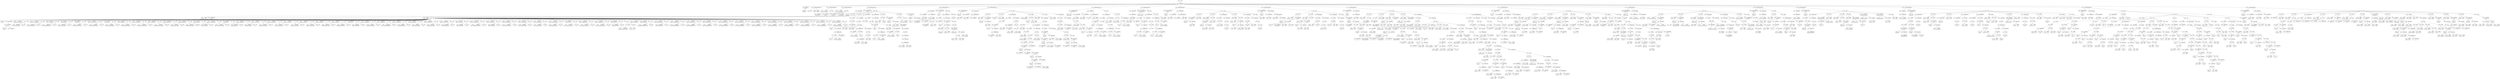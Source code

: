 digraph ast {
node [shape=none];
374237 [label=<<TABLE border='1' cellspacing='0' cellpadding='10' style='rounded' ><TR><TD border='0'>374237</TD><TD border='0'><B>ClassName</B></TD></TR><HR/><TR><TD border='0' cellpadding='5' colspan='2'>WP_oEmbed</TD></TR></TABLE>>];
374237 -> 374236 [weight=2];
374236 [label=<<TABLE border='1' cellspacing='0' cellpadding='10' style='rounded' ><TR><TD border='0'>374236</TD><TD border='0'><B>Id</B></TD></TR><HR/><TR><TD border='0' cellpadding='5' colspan='2'>WP_oEmbed</TD></TR></TABLE>>];
374239 [label=<<TABLE border='1' cellspacing='0' cellpadding='10' style='rounded' ><TR><TD border='0'>374239</TD><TD border='0'><B>Array</B></TD></TR></TABLE>>];
374238 [label=<<TABLE border='1' cellspacing='0' cellpadding='10' style='rounded' ><TR><TD border='0'>374238</TD><TD border='0'><B>Variable</B></TD></TR><HR/><TR><TD border='0' cellpadding='5'>(1479, 7257)</TD><TD border='0' cellpadding='5'>providers</TD></TR></TABLE>>];
374245 [label=<<TABLE border='1' cellspacing='0' cellpadding='10' style='rounded' ><TR><TD border='0'>374245</TD><TD border='0'><B>StringLiteral</B></TD></TR><HR/><TR><TD border='0' cellpadding='5' colspan='2'>_fetch_with_format</TD></TR></TABLE>>];
374244 [label=<<TABLE border='1' cellspacing='0' cellpadding='10' style='rounded' ><TR><TD border='0'>374244</TD><TD border='0'><B>Variable</B></TD></TR><HR/><TR><TD border='0' cellpadding='5'>(1479, 7259)</TD><TD border='0' cellpadding='5'>compat_methods</TD></TR></TABLE>>];
374247 [label=<<TABLE border='1' cellspacing='0' cellpadding='10' style='rounded' ><TR><TD border='0'>374247</TD><TD border='0'><B>StringLiteral</B></TD></TR><HR/><TR><TD border='0' cellpadding='5' colspan='2'>_parse_xml</TD></TR></TABLE>>];
374246 [label=<<TABLE border='1' cellspacing='0' cellpadding='10' style='rounded' ><TR><TD border='0'>374246</TD><TD border='0'><B>StringLiteral</B></TD></TR><HR/><TR><TD border='0' cellpadding='5' colspan='2'>_parse_json</TD></TR></TABLE>>];
374241 [label=<<TABLE border='1' cellspacing='0' cellpadding='10' style='rounded' ><TR><TD border='0'>374241</TD><TD border='0'><B>Variable</B></TD></TR><HR/><TR><TD border='0' cellpadding='5'>(1479, 7258)</TD><TD border='0' cellpadding='5'>early_providers</TD></TR></TABLE>>];
374240 [label=<<TABLE border='1' cellspacing='0' cellpadding='10' style='rounded' ><TR><TD border='0'>374240</TD><TD border='0'><B>PublicMemberDeclaration</B></TD></TR></TABLE>>];
374240 -> 374238 [weight=2];
374240 -> 374239 [weight=2];
374243 [label=<<TABLE border='1' cellspacing='0' cellpadding='10' style='rounded' ><TR><TD border='0'>374243</TD><TD border='0'><B>PublicMemberDeclaration</B></TD></TR></TABLE>>];
374243 -> 374241 [weight=2];
374243 -> 374242 [weight=2];
374242 [label=<<TABLE border='1' cellspacing='0' cellpadding='10' style='rounded' ><TR><TD border='0'>374242</TD><TD border='0'><B>Array</B></TD></TR></TABLE>>];
374253 [label=<<TABLE border='1' cellspacing='0' cellpadding='10' style='rounded' ><TR><TD border='0'>374253</TD><TD border='0'><B>ParameterList</B></TD></TR></TABLE>>];
374252 [label=<<TABLE border='1' cellspacing='0' cellpadding='10' style='rounded' ><TR><TD border='0'>374252</TD><TD border='0'><B>ReturnValueMethod</B></TD></TR><HR/><TR><TD border='0' cellpadding='5' colspan='2'>__construct</TD></TR></TABLE>>];
374252 -> 374251 [weight=2];
374255 [label=<<TABLE border='1' cellspacing='0' cellpadding='10' style='rounded' ><TR><TD border='0'>374255</TD><TD border='0'><B>BinOP</B></TD></TR><HR/><TR><TD border='0' cellpadding='5' colspan='2'>=</TD></TR></TABLE>>];
374255 -> 374254 [weight=2];
374255 -> 374261 [weight=2];
374254 [label=<<TABLE border='1' cellspacing='0' cellpadding='10' style='rounded' ><TR><TD border='0'>374254</TD><TD border='0'><B>Variable</B></TD></TR><HR/><TR><TD border='0' cellpadding='5'>(1479, 7260)</TD><TD border='0' cellpadding='5'>host</TD></TR></TABLE>>];
374249 [label=<<TABLE border='1' cellspacing='0' cellpadding='10' style='rounded' ><TR><TD border='0'>374249</TD><TD border='0'><B>Array</B></TD></TR></TABLE>>];
374249 -> 374245 [weight=2];
374249 -> 374246 [weight=2];
374249 -> 374247 [weight=2];
374249 -> 374248 [weight=2];
374248 [label=<<TABLE border='1' cellspacing='0' cellpadding='10' style='rounded' ><TR><TD border='0'>374248</TD><TD border='0'><B>StringLiteral</B></TD></TR><HR/><TR><TD border='0' cellpadding='5' colspan='2'>_parse_xml_body</TD></TR></TABLE>>];
374251 [label=<<TABLE border='1' cellspacing='0' cellpadding='10' style='rounded' ><TR><TD border='0'>374251</TD><TD border='0'><B>Id</B></TD></TR><HR/><TR><TD border='0' cellpadding='5' colspan='2'>__construct</TD></TR></TABLE>>];
374250 [label=<<TABLE border='1' cellspacing='0' cellpadding='10' style='rounded' ><TR><TD border='0'>374250</TD><TD border='0'><B>PrivateMemberDeclaration</B></TD></TR></TABLE>>];
374250 -> 374244 [weight=2];
374250 -> 374249 [weight=2];
374261 [label=<<TABLE border='1' cellspacing='0' cellpadding='10' style='rounded' ><TR><TD border='0'>374261</TD><TD border='0'><B>FunctionCall</B></TD></TR><HR/><TR><TD border='0' cellpadding='5' colspan='2'>urlencode</TD></TR></TABLE>>];
374261 -> 374256 [weight=2];
374261 -> 374260 [weight=2];
374260 [label=<<TABLE border='1' cellspacing='0' cellpadding='10' style='rounded' ><TR><TD border='0'>374260</TD><TD border='0'><B>ArgumentList</B></TD></TR></TABLE>>];
374260 -> 374259 [weight=2];
374263 [label=<<TABLE border='1' cellspacing='0' cellpadding='10' style='rounded' ><TR><TD border='0'>374263</TD><TD border='0'><B>BinOP</B></TD></TR><HR/><TR><TD border='0' cellpadding='5' colspan='2'>=</TD></TR></TABLE>>];
374263 -> 374262 [weight=2];
374263 -> 374482 [weight=2];
374262 [label=<<TABLE border='1' cellspacing='0' cellpadding='10' style='rounded' ><TR><TD border='0'>374262</TD><TD border='0'><B>Variable</B></TD></TR><HR/><TR><TD border='0' cellpadding='5'>(1479, 7257)</TD><TD border='0' cellpadding='5'>providers</TD></TR></TABLE>>];
374257 [label=<<TABLE border='1' cellspacing='0' cellpadding='10' style='rounded' ><TR><TD border='0'>374257</TD><TD border='0'><B>Id</B></TD></TR><HR/><TR><TD border='0' cellpadding='5' colspan='2'>home_url</TD></TR></TABLE>>];
374256 [label=<<TABLE border='1' cellspacing='0' cellpadding='10' style='rounded' ><TR><TD border='0'>374256</TD><TD border='0'><B>Id</B></TD></TR><HR/><TR><TD border='0' cellpadding='5' colspan='2'>urlencode</TD></TR></TABLE>>];
374259 [label=<<TABLE border='1' cellspacing='0' cellpadding='10' style='rounded' ><TR><TD border='0'>374259</TD><TD border='0'><B>FunctionCall</B></TD></TR><HR/><TR><TD border='0' cellpadding='5' colspan='2'>home_url</TD></TR></TABLE>>];
374259 -> 374257 [weight=2];
374259 -> 374258 [weight=2];
374258 [label=<<TABLE border='1' cellspacing='0' cellpadding='10' style='rounded' ><TR><TD border='0'>374258</TD><TD border='0'><B>ArgumentList</B></TD></TR></TABLE>>];
374269 [label=<<TABLE border='1' cellspacing='0' cellpadding='10' style='rounded' ><TR><TD border='0'>374269</TD><TD border='0'><B>StringLiteral</B></TD></TR><HR/><TR><TD border='0' cellpadding='5' colspan='2'>https:www.youtube.comoembed</TD></TR></TABLE>>];
374268 [label=<<TABLE border='1' cellspacing='0' cellpadding='10' style='rounded' ><TR><TD border='0'>374268</TD><TD border='0'><B>StringLiteral</B></TD></TR><HR/><TR><TD border='0' cellpadding='5' colspan='2'>#https?:((m|www).)?youtube.compl...</TD></TR></TABLE>>];
374271 [label=<<TABLE border='1' cellspacing='0' cellpadding='10' style='rounded' ><TR><TD border='0'>374271</TD><TD border='0'><B>Array</B></TD></TR></TABLE>>];
374271 -> 374269 [weight=2];
374271 -> 374270 [weight=2];
374270 [label=<<TABLE border='1' cellspacing='0' cellpadding='10' style='rounded' ><TR><TD border='0'>374270</TD><TD border='0'><B>True</B></TD></TR><HR/><TR><TD border='0' cellpadding='5' colspan='2'>true</TD></TR></TABLE>>];
374265 [label=<<TABLE border='1' cellspacing='0' cellpadding='10' style='rounded' ><TR><TD border='0'>374265</TD><TD border='0'><B>StringLiteral</B></TD></TR><HR/><TR><TD border='0' cellpadding='5' colspan='2'>https:www.youtube.comoembed</TD></TR></TABLE>>];
374264 [label=<<TABLE border='1' cellspacing='0' cellpadding='10' style='rounded' ><TR><TD border='0'>374264</TD><TD border='0'><B>StringLiteral</B></TD></TR><HR/><TR><TD border='0' cellpadding='5' colspan='2'>#https?:((m|www).)?youtube.comwa...</TD></TR></TABLE>>];
374267 [label=<<TABLE border='1' cellspacing='0' cellpadding='10' style='rounded' ><TR><TD border='0'>374267</TD><TD border='0'><B>Array</B></TD></TR></TABLE>>];
374267 -> 374265 [weight=2];
374267 -> 374266 [weight=2];
374266 [label=<<TABLE border='1' cellspacing='0' cellpadding='10' style='rounded' ><TR><TD border='0'>374266</TD><TD border='0'><B>True</B></TD></TR><HR/><TR><TD border='0' cellpadding='5' colspan='2'>true</TD></TR></TABLE>>];
374277 [label=<<TABLE border='1' cellspacing='0' cellpadding='10' style='rounded' ><TR><TD border='0'>374277</TD><TD border='0'><B>StringLiteral</B></TD></TR><HR/><TR><TD border='0' cellpadding='5' colspan='2'>https:vimeo.comapioembed.{format}</TD></TR></TABLE>>];
374276 [label=<<TABLE border='1' cellspacing='0' cellpadding='10' style='rounded' ><TR><TD border='0'>374276</TD><TD border='0'><B>StringLiteral</B></TD></TR><HR/><TR><TD border='0' cellpadding='5' colspan='2'>#https?:(.+.)?vimeo.com.*#i</TD></TR></TABLE>>];
374279 [label=<<TABLE border='1' cellspacing='0' cellpadding='10' style='rounded' ><TR><TD border='0'>374279</TD><TD border='0'><B>Array</B></TD></TR></TABLE>>];
374279 -> 374277 [weight=2];
374279 -> 374278 [weight=2];
374278 [label=<<TABLE border='1' cellspacing='0' cellpadding='10' style='rounded' ><TR><TD border='0'>374278</TD><TD border='0'><B>True</B></TD></TR><HR/><TR><TD border='0' cellpadding='5' colspan='2'>true</TD></TR></TABLE>>];
374273 [label=<<TABLE border='1' cellspacing='0' cellpadding='10' style='rounded' ><TR><TD border='0'>374273</TD><TD border='0'><B>StringLiteral</B></TD></TR><HR/><TR><TD border='0' cellpadding='5' colspan='2'>https:www.youtube.comoembed</TD></TR></TABLE>>];
374272 [label=<<TABLE border='1' cellspacing='0' cellpadding='10' style='rounded' ><TR><TD border='0'>374272</TD><TD border='0'><B>StringLiteral</B></TD></TR><HR/><TR><TD border='0' cellpadding='5' colspan='2'>#https?:youtu.be.*#i</TD></TR></TABLE>>];
374275 [label=<<TABLE border='1' cellspacing='0' cellpadding='10' style='rounded' ><TR><TD border='0'>374275</TD><TD border='0'><B>Array</B></TD></TR></TABLE>>];
374275 -> 374273 [weight=2];
374275 -> 374274 [weight=2];
374274 [label=<<TABLE border='1' cellspacing='0' cellpadding='10' style='rounded' ><TR><TD border='0'>374274</TD><TD border='0'><B>True</B></TD></TR><HR/><TR><TD border='0' cellpadding='5' colspan='2'>true</TD></TR></TABLE>>];
374285 [label=<<TABLE border='1' cellspacing='0' cellpadding='10' style='rounded' ><TR><TD border='0'>374285</TD><TD border='0'><B>StringLiteral</B></TD></TR><HR/><TR><TD border='0' cellpadding='5' colspan='2'>https:www.dailymotion.comservices...</TD></TR></TABLE>>];
374284 [label=<<TABLE border='1' cellspacing='0' cellpadding='10' style='rounded' ><TR><TD border='0'>374284</TD><TD border='0'><B>StringLiteral</B></TD></TR><HR/><TR><TD border='0' cellpadding='5' colspan='2'>#https?:dai.ly.*#i</TD></TR></TABLE>>];
374287 [label=<<TABLE border='1' cellspacing='0' cellpadding='10' style='rounded' ><TR><TD border='0'>374287</TD><TD border='0'><B>Array</B></TD></TR></TABLE>>];
374287 -> 374285 [weight=2];
374287 -> 374286 [weight=2];
374286 [label=<<TABLE border='1' cellspacing='0' cellpadding='10' style='rounded' ><TR><TD border='0'>374286</TD><TD border='0'><B>True</B></TD></TR><HR/><TR><TD border='0' cellpadding='5' colspan='2'>true</TD></TR></TABLE>>];
374281 [label=<<TABLE border='1' cellspacing='0' cellpadding='10' style='rounded' ><TR><TD border='0'>374281</TD><TD border='0'><B>StringLiteral</B></TD></TR><HR/><TR><TD border='0' cellpadding='5' colspan='2'>https:www.dailymotion.comservices...</TD></TR></TABLE>>];
374280 [label=<<TABLE border='1' cellspacing='0' cellpadding='10' style='rounded' ><TR><TD border='0'>374280</TD><TD border='0'><B>StringLiteral</B></TD></TR><HR/><TR><TD border='0' cellpadding='5' colspan='2'>#https?:(www.)?dailymotion.com.*#i</TD></TR></TABLE>>];
374283 [label=<<TABLE border='1' cellspacing='0' cellpadding='10' style='rounded' ><TR><TD border='0'>374283</TD><TD border='0'><B>Array</B></TD></TR></TABLE>>];
374283 -> 374281 [weight=2];
374283 -> 374282 [weight=2];
374282 [label=<<TABLE border='1' cellspacing='0' cellpadding='10' style='rounded' ><TR><TD border='0'>374282</TD><TD border='0'><B>True</B></TD></TR><HR/><TR><TD border='0' cellpadding='5' colspan='2'>true</TD></TR></TABLE>>];
374293 [label=<<TABLE border='1' cellspacing='0' cellpadding='10' style='rounded' ><TR><TD border='0'>374293</TD><TD border='0'><B>StringLiteral</B></TD></TR><HR/><TR><TD border='0' cellpadding='5' colspan='2'>https:www.flickr.comservicesoembed</TD></TR></TABLE>>];
374292 [label=<<TABLE border='1' cellspacing='0' cellpadding='10' style='rounded' ><TR><TD border='0'>374292</TD><TD border='0'><B>StringLiteral</B></TD></TR><HR/><TR><TD border='0' cellpadding='5' colspan='2'>#https?:flic.kr.*#i</TD></TR></TABLE>>];
374295 [label=<<TABLE border='1' cellspacing='0' cellpadding='10' style='rounded' ><TR><TD border='0'>374295</TD><TD border='0'><B>Array</B></TD></TR></TABLE>>];
374295 -> 374293 [weight=2];
374295 -> 374294 [weight=2];
374294 [label=<<TABLE border='1' cellspacing='0' cellpadding='10' style='rounded' ><TR><TD border='0'>374294</TD><TD border='0'><B>True</B></TD></TR><HR/><TR><TD border='0' cellpadding='5' colspan='2'>true</TD></TR></TABLE>>];
374289 [label=<<TABLE border='1' cellspacing='0' cellpadding='10' style='rounded' ><TR><TD border='0'>374289</TD><TD border='0'><B>StringLiteral</B></TD></TR><HR/><TR><TD border='0' cellpadding='5' colspan='2'>https:www.flickr.comservicesoembed</TD></TR></TABLE>>];
374288 [label=<<TABLE border='1' cellspacing='0' cellpadding='10' style='rounded' ><TR><TD border='0'>374288</TD><TD border='0'><B>StringLiteral</B></TD></TR><HR/><TR><TD border='0' cellpadding='5' colspan='2'>#https?:(www.)?flickr.com.*#i</TD></TR></TABLE>>];
374291 [label=<<TABLE border='1' cellspacing='0' cellpadding='10' style='rounded' ><TR><TD border='0'>374291</TD><TD border='0'><B>Array</B></TD></TR></TABLE>>];
374291 -> 374289 [weight=2];
374291 -> 374290 [weight=2];
374290 [label=<<TABLE border='1' cellspacing='0' cellpadding='10' style='rounded' ><TR><TD border='0'>374290</TD><TD border='0'><B>True</B></TD></TR><HR/><TR><TD border='0' cellpadding='5' colspan='2'>true</TD></TR></TABLE>>];
374301 [label=<<TABLE border='1' cellspacing='0' cellpadding='10' style='rounded' ><TR><TD border='0'>374301</TD><TD border='0'><B>StringLiteral</B></TD></TR><HR/><TR><TD border='0' cellpadding='5' colspan='2'>http:www.hulu.comapioembed.{format}</TD></TR></TABLE>>];
374300 [label=<<TABLE border='1' cellspacing='0' cellpadding='10' style='rounded' ><TR><TD border='0'>374300</TD><TD border='0'><B>StringLiteral</B></TD></TR><HR/><TR><TD border='0' cellpadding='5' colspan='2'>#https?:(www.)?hulu.comwatch.*#i</TD></TR></TABLE>>];
374303 [label=<<TABLE border='1' cellspacing='0' cellpadding='10' style='rounded' ><TR><TD border='0'>374303</TD><TD border='0'><B>Array</B></TD></TR></TABLE>>];
374303 -> 374301 [weight=2];
374303 -> 374302 [weight=2];
374302 [label=<<TABLE border='1' cellspacing='0' cellpadding='10' style='rounded' ><TR><TD border='0'>374302</TD><TD border='0'><B>True</B></TD></TR><HR/><TR><TD border='0' cellpadding='5' colspan='2'>true</TD></TR></TABLE>>];
374297 [label=<<TABLE border='1' cellspacing='0' cellpadding='10' style='rounded' ><TR><TD border='0'>374297</TD><TD border='0'><B>StringLiteral</B></TD></TR><HR/><TR><TD border='0' cellpadding='5' colspan='2'>https:api.smugmug.comservicesoemb...</TD></TR></TABLE>>];
374296 [label=<<TABLE border='1' cellspacing='0' cellpadding='10' style='rounded' ><TR><TD border='0'>374296</TD><TD border='0'><B>StringLiteral</B></TD></TR><HR/><TR><TD border='0' cellpadding='5' colspan='2'>#https?:(.+.)?smugmug.com.*#i</TD></TR></TABLE>>];
374299 [label=<<TABLE border='1' cellspacing='0' cellpadding='10' style='rounded' ><TR><TD border='0'>374299</TD><TD border='0'><B>Array</B></TD></TR></TABLE>>];
374299 -> 374297 [weight=2];
374299 -> 374298 [weight=2];
374298 [label=<<TABLE border='1' cellspacing='0' cellpadding='10' style='rounded' ><TR><TD border='0'>374298</TD><TD border='0'><B>True</B></TD></TR><HR/><TR><TD border='0' cellpadding='5' colspan='2'>true</TD></TR></TABLE>>];
374309 [label=<<TABLE border='1' cellspacing='0' cellpadding='10' style='rounded' ><TR><TD border='0'>374309</TD><TD border='0'><B>StringLiteral</B></TD></TR><HR/><TR><TD border='0' cellpadding='5' colspan='2'>http:api.photobucket.comoembed</TD></TR></TABLE>>];
374308 [label=<<TABLE border='1' cellspacing='0' cellpadding='10' style='rounded' ><TR><TD border='0'>374308</TD><TD border='0'><B>StringLiteral</B></TD></TR><HR/><TR><TD border='0' cellpadding='5' colspan='2'>http:gi*.photobucket.comgroups*</TD></TR></TABLE>>];
374311 [label=<<TABLE border='1' cellspacing='0' cellpadding='10' style='rounded' ><TR><TD border='0'>374311</TD><TD border='0'><B>Array</B></TD></TR></TABLE>>];
374311 -> 374309 [weight=2];
374311 -> 374310 [weight=2];
374310 [label=<<TABLE border='1' cellspacing='0' cellpadding='10' style='rounded' ><TR><TD border='0'>374310</TD><TD border='0'><B>False</B></TD></TR><HR/><TR><TD border='0' cellpadding='5' colspan='2'>false</TD></TR></TABLE>>];
374305 [label=<<TABLE border='1' cellspacing='0' cellpadding='10' style='rounded' ><TR><TD border='0'>374305</TD><TD border='0'><B>StringLiteral</B></TD></TR><HR/><TR><TD border='0' cellpadding='5' colspan='2'>http:api.photobucket.comoembed</TD></TR></TABLE>>];
374304 [label=<<TABLE border='1' cellspacing='0' cellpadding='10' style='rounded' ><TR><TD border='0'>374304</TD><TD border='0'><B>StringLiteral</B></TD></TR><HR/><TR><TD border='0' cellpadding='5' colspan='2'>http:i*.photobucket.comalbums*</TD></TR></TABLE>>];
374307 [label=<<TABLE border='1' cellspacing='0' cellpadding='10' style='rounded' ><TR><TD border='0'>374307</TD><TD border='0'><B>Array</B></TD></TR></TABLE>>];
374307 -> 374305 [weight=2];
374307 -> 374306 [weight=2];
374306 [label=<<TABLE border='1' cellspacing='0' cellpadding='10' style='rounded' ><TR><TD border='0'>374306</TD><TD border='0'><B>False</B></TD></TR><HR/><TR><TD border='0' cellpadding='5' colspan='2'>false</TD></TR></TABLE>>];
374317 [label=<<TABLE border='1' cellspacing='0' cellpadding='10' style='rounded' ><TR><TD border='0'>374317</TD><TD border='0'><B>StringLiteral</B></TD></TR><HR/><TR><TD border='0' cellpadding='5' colspan='2'>https:wordpress.tvoembed</TD></TR></TABLE>>];
374316 [label=<<TABLE border='1' cellspacing='0' cellpadding='10' style='rounded' ><TR><TD border='0'>374316</TD><TD border='0'><B>StringLiteral</B></TD></TR><HR/><TR><TD border='0' cellpadding='5' colspan='2'>#https?:wordpress.tv.*#i</TD></TR></TABLE>>];
374319 [label=<<TABLE border='1' cellspacing='0' cellpadding='10' style='rounded' ><TR><TD border='0'>374319</TD><TD border='0'><B>Array</B></TD></TR></TABLE>>];
374319 -> 374317 [weight=2];
374319 -> 374318 [weight=2];
374318 [label=<<TABLE border='1' cellspacing='0' cellpadding='10' style='rounded' ><TR><TD border='0'>374318</TD><TD border='0'><B>True</B></TD></TR><HR/><TR><TD border='0' cellpadding='5' colspan='2'>true</TD></TR></TABLE>>];
374313 [label=<<TABLE border='1' cellspacing='0' cellpadding='10' style='rounded' ><TR><TD border='0'>374313</TD><TD border='0'><B>StringLiteral</B></TD></TR><HR/><TR><TD border='0' cellpadding='5' colspan='2'>https:www.scribd.comservicesoembed</TD></TR></TABLE>>];
374312 [label=<<TABLE border='1' cellspacing='0' cellpadding='10' style='rounded' ><TR><TD border='0'>374312</TD><TD border='0'><B>StringLiteral</B></TD></TR><HR/><TR><TD border='0' cellpadding='5' colspan='2'>#https?:(www.)?scribd.comdoc.*#i</TD></TR></TABLE>>];
374315 [label=<<TABLE border='1' cellspacing='0' cellpadding='10' style='rounded' ><TR><TD border='0'>374315</TD><TD border='0'><B>Array</B></TD></TR></TABLE>>];
374315 -> 374313 [weight=2];
374315 -> 374314 [weight=2];
374314 [label=<<TABLE border='1' cellspacing='0' cellpadding='10' style='rounded' ><TR><TD border='0'>374314</TD><TD border='0'><B>True</B></TD></TR><HR/><TR><TD border='0' cellpadding='5' colspan='2'>true</TD></TR></TABLE>>];
374325 [label=<<TABLE border='1' cellspacing='0' cellpadding='10' style='rounded' ><TR><TD border='0'>374325</TD><TD border='0'><B>StringLiteral</B></TD></TR><HR/><TR><TD border='0' cellpadding='5' colspan='2'>https:polldaddy.comoembed</TD></TR></TABLE>>];
374324 [label=<<TABLE border='1' cellspacing='0' cellpadding='10' style='rounded' ><TR><TD border='0'>374324</TD><TD border='0'><B>StringLiteral</B></TD></TR><HR/><TR><TD border='0' cellpadding='5' colspan='2'>#https?:poll.fm.*#i</TD></TR></TABLE>>];
374327 [label=<<TABLE border='1' cellspacing='0' cellpadding='10' style='rounded' ><TR><TD border='0'>374327</TD><TD border='0'><B>Array</B></TD></TR></TABLE>>];
374327 -> 374325 [weight=2];
374327 -> 374326 [weight=2];
374326 [label=<<TABLE border='1' cellspacing='0' cellpadding='10' style='rounded' ><TR><TD border='0'>374326</TD><TD border='0'><B>True</B></TD></TR><HR/><TR><TD border='0' cellpadding='5' colspan='2'>true</TD></TR></TABLE>>];
374321 [label=<<TABLE border='1' cellspacing='0' cellpadding='10' style='rounded' ><TR><TD border='0'>374321</TD><TD border='0'><B>StringLiteral</B></TD></TR><HR/><TR><TD border='0' cellpadding='5' colspan='2'>https:polldaddy.comoembed</TD></TR></TABLE>>];
374320 [label=<<TABLE border='1' cellspacing='0' cellpadding='10' style='rounded' ><TR><TD border='0'>374320</TD><TD border='0'><B>StringLiteral</B></TD></TR><HR/><TR><TD border='0' cellpadding='5' colspan='2'>#https?:(.+.)?polldaddy.com.*#i</TD></TR></TABLE>>];
374323 [label=<<TABLE border='1' cellspacing='0' cellpadding='10' style='rounded' ><TR><TD border='0'>374323</TD><TD border='0'><B>Array</B></TD></TR></TABLE>>];
374323 -> 374321 [weight=2];
374323 -> 374322 [weight=2];
374322 [label=<<TABLE border='1' cellspacing='0' cellpadding='10' style='rounded' ><TR><TD border='0'>374322</TD><TD border='0'><B>True</B></TD></TR><HR/><TR><TD border='0' cellpadding='5' colspan='2'>true</TD></TR></TABLE>>];
374333 [label=<<TABLE border='1' cellspacing='0' cellpadding='10' style='rounded' ><TR><TD border='0'>374333</TD><TD border='0'><B>StringLiteral</B></TD></TR><HR/><TR><TD border='0' cellpadding='5' colspan='2'>https:publish.twitter.comoembed</TD></TR></TABLE>>];
374332 [label=<<TABLE border='1' cellspacing='0' cellpadding='10' style='rounded' ><TR><TD border='0'>374332</TD><TD border='0'><B>StringLiteral</B></TD></TR><HR/><TR><TD border='0' cellpadding='5' colspan='2'>#https?:(www.)?twitter.comw{1,1...</TD></TR></TABLE>>];
374335 [label=<<TABLE border='1' cellspacing='0' cellpadding='10' style='rounded' ><TR><TD border='0'>374335</TD><TD border='0'><B>Array</B></TD></TR></TABLE>>];
374335 -> 374333 [weight=2];
374335 -> 374334 [weight=2];
374334 [label=<<TABLE border='1' cellspacing='0' cellpadding='10' style='rounded' ><TR><TD border='0'>374334</TD><TD border='0'><B>True</B></TD></TR><HR/><TR><TD border='0' cellpadding='5' colspan='2'>true</TD></TR></TABLE>>];
374329 [label=<<TABLE border='1' cellspacing='0' cellpadding='10' style='rounded' ><TR><TD border='0'>374329</TD><TD border='0'><B>StringLiteral</B></TD></TR><HR/><TR><TD border='0' cellpadding='5' colspan='2'>http:www.funnyordie.comoembed</TD></TR></TABLE>>];
374328 [label=<<TABLE border='1' cellspacing='0' cellpadding='10' style='rounded' ><TR><TD border='0'>374328</TD><TD border='0'><B>StringLiteral</B></TD></TR><HR/><TR><TD border='0' cellpadding='5' colspan='2'>#https?:(www.)?funnyordie.comvid...</TD></TR></TABLE>>];
374331 [label=<<TABLE border='1' cellspacing='0' cellpadding='10' style='rounded' ><TR><TD border='0'>374331</TD><TD border='0'><B>Array</B></TD></TR></TABLE>>];
374331 -> 374329 [weight=2];
374331 -> 374330 [weight=2];
374330 [label=<<TABLE border='1' cellspacing='0' cellpadding='10' style='rounded' ><TR><TD border='0'>374330</TD><TD border='0'><B>True</B></TD></TR><HR/><TR><TD border='0' cellpadding='5' colspan='2'>true</TD></TR></TABLE>>];
374341 [label=<<TABLE border='1' cellspacing='0' cellpadding='10' style='rounded' ><TR><TD border='0'>374341</TD><TD border='0'><B>StringLiteral</B></TD></TR><HR/><TR><TD border='0' cellpadding='5' colspan='2'>https:publish.twitter.comoembed</TD></TR></TABLE>>];
374340 [label=<<TABLE border='1' cellspacing='0' cellpadding='10' style='rounded' ><TR><TD border='0'>374340</TD><TD border='0'><B>StringLiteral</B></TD></TR><HR/><TR><TD border='0' cellpadding='5' colspan='2'>#https?:(www.)?twitter.comw{1,1...</TD></TR></TABLE>>];
374343 [label=<<TABLE border='1' cellspacing='0' cellpadding='10' style='rounded' ><TR><TD border='0'>374343</TD><TD border='0'><B>Array</B></TD></TR></TABLE>>];
374343 -> 374341 [weight=2];
374343 -> 374342 [weight=2];
374342 [label=<<TABLE border='1' cellspacing='0' cellpadding='10' style='rounded' ><TR><TD border='0'>374342</TD><TD border='0'><B>True</B></TD></TR><HR/><TR><TD border='0' cellpadding='5' colspan='2'>true</TD></TR></TABLE>>];
374337 [label=<<TABLE border='1' cellspacing='0' cellpadding='10' style='rounded' ><TR><TD border='0'>374337</TD><TD border='0'><B>StringLiteral</B></TD></TR><HR/><TR><TD border='0' cellpadding='5' colspan='2'>https:publish.twitter.comoembed</TD></TR></TABLE>>];
374336 [label=<<TABLE border='1' cellspacing='0' cellpadding='10' style='rounded' ><TR><TD border='0'>374336</TD><TD border='0'><B>StringLiteral</B></TD></TR><HR/><TR><TD border='0' cellpadding='5' colspan='2'>#https?:(www.)?twitter.comw{1,1...</TD></TR></TABLE>>];
374339 [label=<<TABLE border='1' cellspacing='0' cellpadding='10' style='rounded' ><TR><TD border='0'>374339</TD><TD border='0'><B>Array</B></TD></TR></TABLE>>];
374339 -> 374337 [weight=2];
374339 -> 374338 [weight=2];
374338 [label=<<TABLE border='1' cellspacing='0' cellpadding='10' style='rounded' ><TR><TD border='0'>374338</TD><TD border='0'><B>True</B></TD></TR><HR/><TR><TD border='0' cellpadding='5' colspan='2'>true</TD></TR></TABLE>>];
374349 [label=<<TABLE border='1' cellspacing='0' cellpadding='10' style='rounded' ><TR><TD border='0'>374349</TD><TD border='0'><B>StringLiteral</B></TD></TR><HR/><TR><TD border='0' cellpadding='5' colspan='2'>https:publish.twitter.comoembed</TD></TR></TABLE>>];
374348 [label=<<TABLE border='1' cellspacing='0' cellpadding='10' style='rounded' ><TR><TD border='0'>374348</TD><TD border='0'><B>StringLiteral</B></TD></TR><HR/><TR><TD border='0' cellpadding='5' colspan='2'>#https?:(www.)?twitter.comw{1,1...</TD></TR></TABLE>>];
374351 [label=<<TABLE border='1' cellspacing='0' cellpadding='10' style='rounded' ><TR><TD border='0'>374351</TD><TD border='0'><B>Array</B></TD></TR></TABLE>>];
374351 -> 374349 [weight=2];
374351 -> 374350 [weight=2];
374350 [label=<<TABLE border='1' cellspacing='0' cellpadding='10' style='rounded' ><TR><TD border='0'>374350</TD><TD border='0'><B>True</B></TD></TR><HR/><TR><TD border='0' cellpadding='5' colspan='2'>true</TD></TR></TABLE>>];
374345 [label=<<TABLE border='1' cellspacing='0' cellpadding='10' style='rounded' ><TR><TD border='0'>374345</TD><TD border='0'><B>StringLiteral</B></TD></TR><HR/><TR><TD border='0' cellpadding='5' colspan='2'>https:publish.twitter.comoembed</TD></TR></TABLE>>];
374344 [label=<<TABLE border='1' cellspacing='0' cellpadding='10' style='rounded' ><TR><TD border='0'>374344</TD><TD border='0'><B>StringLiteral</B></TD></TR><HR/><TR><TD border='0' cellpadding='5' colspan='2'>#https?:(www.)?twitter.comw{1,1...</TD></TR></TABLE>>];
374347 [label=<<TABLE border='1' cellspacing='0' cellpadding='10' style='rounded' ><TR><TD border='0'>374347</TD><TD border='0'><B>Array</B></TD></TR></TABLE>>];
374347 -> 374345 [weight=2];
374347 -> 374346 [weight=2];
374346 [label=<<TABLE border='1' cellspacing='0' cellpadding='10' style='rounded' ><TR><TD border='0'>374346</TD><TD border='0'><B>True</B></TD></TR><HR/><TR><TD border='0' cellpadding='5' colspan='2'>true</TD></TR></TABLE>>];
374357 [label=<<TABLE border='1' cellspacing='0' cellpadding='10' style='rounded' ><TR><TD border='0'>374357</TD><TD border='0'><B>StringLiteral</B></TD></TR><HR/><TR><TD border='0' cellpadding='5' colspan='2'>https:vine.cooembed.{format}</TD></TR></TABLE>>];
374356 [label=<<TABLE border='1' cellspacing='0' cellpadding='10' style='rounded' ><TR><TD border='0'>374356</TD><TD border='0'><B>StringLiteral</B></TD></TR><HR/><TR><TD border='0' cellpadding='5' colspan='2'>#https?:vine.cov.*#i</TD></TR></TABLE>>];
374359 [label=<<TABLE border='1' cellspacing='0' cellpadding='10' style='rounded' ><TR><TD border='0'>374359</TD><TD border='0'><B>Array</B></TD></TR></TABLE>>];
374359 -> 374357 [weight=2];
374359 -> 374358 [weight=2];
374358 [label=<<TABLE border='1' cellspacing='0' cellpadding='10' style='rounded' ><TR><TD border='0'>374358</TD><TD border='0'><B>True</B></TD></TR><HR/><TR><TD border='0' cellpadding='5' colspan='2'>true</TD></TR></TABLE>>];
374353 [label=<<TABLE border='1' cellspacing='0' cellpadding='10' style='rounded' ><TR><TD border='0'>374353</TD><TD border='0'><B>StringLiteral</B></TD></TR><HR/><TR><TD border='0' cellpadding='5' colspan='2'>https:publish.twitter.comoembed</TD></TR></TABLE>>];
374352 [label=<<TABLE border='1' cellspacing='0' cellpadding='10' style='rounded' ><TR><TD border='0'>374352</TD><TD border='0'><B>StringLiteral</B></TD></TR><HR/><TR><TD border='0' cellpadding='5' colspan='2'>#https?:(www.)?twitter.comimome...</TD></TR></TABLE>>];
374355 [label=<<TABLE border='1' cellspacing='0' cellpadding='10' style='rounded' ><TR><TD border='0'>374355</TD><TD border='0'><B>Array</B></TD></TR></TABLE>>];
374355 -> 374353 [weight=2];
374355 -> 374354 [weight=2];
374354 [label=<<TABLE border='1' cellspacing='0' cellpadding='10' style='rounded' ><TR><TD border='0'>374354</TD><TD border='0'><B>True</B></TD></TR><HR/><TR><TD border='0' cellpadding='5' colspan='2'>true</TD></TR></TABLE>>];
374365 [label=<<TABLE border='1' cellspacing='0' cellpadding='10' style='rounded' ><TR><TD border='0'>374365</TD><TD border='0'><B>StringLiteral</B></TD></TR><HR/><TR><TD border='0' cellpadding='5' colspan='2'>https:www.slideshare.netapioembed2</TD></TR></TABLE>>];
374364 [label=<<TABLE border='1' cellspacing='0' cellpadding='10' style='rounded' ><TR><TD border='0'>374364</TD><TD border='0'><B>StringLiteral</B></TD></TR><HR/><TR><TD border='0' cellpadding='5' colspan='2'>#https?:(.+?.)?slideshare.net.*#i</TD></TR></TABLE>>];
374367 [label=<<TABLE border='1' cellspacing='0' cellpadding='10' style='rounded' ><TR><TD border='0'>374367</TD><TD border='0'><B>Array</B></TD></TR></TABLE>>];
374367 -> 374365 [weight=2];
374367 -> 374366 [weight=2];
374366 [label=<<TABLE border='1' cellspacing='0' cellpadding='10' style='rounded' ><TR><TD border='0'>374366</TD><TD border='0'><B>True</B></TD></TR><HR/><TR><TD border='0' cellpadding='5' colspan='2'>true</TD></TR></TABLE>>];
374361 [label=<<TABLE border='1' cellspacing='0' cellpadding='10' style='rounded' ><TR><TD border='0'>374361</TD><TD border='0'><B>StringLiteral</B></TD></TR><HR/><TR><TD border='0' cellpadding='5' colspan='2'>https:soundcloud.comoembed</TD></TR></TABLE>>];
374360 [label=<<TABLE border='1' cellspacing='0' cellpadding='10' style='rounded' ><TR><TD border='0'>374360</TD><TD border='0'><B>StringLiteral</B></TD></TR><HR/><TR><TD border='0' cellpadding='5' colspan='2'>#https?:(www.)?soundcloud.com.*#i</TD></TR></TABLE>>];
374363 [label=<<TABLE border='1' cellspacing='0' cellpadding='10' style='rounded' ><TR><TD border='0'>374363</TD><TD border='0'><B>Array</B></TD></TR></TABLE>>];
374363 -> 374361 [weight=2];
374363 -> 374362 [weight=2];
374362 [label=<<TABLE border='1' cellspacing='0' cellpadding='10' style='rounded' ><TR><TD border='0'>374362</TD><TD border='0'><B>True</B></TD></TR><HR/><TR><TD border='0' cellpadding='5' colspan='2'>true</TD></TR></TABLE>>];
374373 [label=<<TABLE border='1' cellspacing='0' cellpadding='10' style='rounded' ><TR><TD border='0'>374373</TD><TD border='0'><B>StringLiteral</B></TD></TR><HR/><TR><TD border='0' cellpadding='5' colspan='2'>https:embed.spotify.comoembed</TD></TR></TABLE>>];
374372 [label=<<TABLE border='1' cellspacing='0' cellpadding='10' style='rounded' ><TR><TD border='0'>374372</TD><TD border='0'><B>StringLiteral</B></TD></TR><HR/><TR><TD border='0' cellpadding='5' colspan='2'>#https?:(open|play).spotify.com....</TD></TR></TABLE>>];
374375 [label=<<TABLE border='1' cellspacing='0' cellpadding='10' style='rounded' ><TR><TD border='0'>374375</TD><TD border='0'><B>Array</B></TD></TR></TABLE>>];
374375 -> 374373 [weight=2];
374375 -> 374374 [weight=2];
374374 [label=<<TABLE border='1' cellspacing='0' cellpadding='10' style='rounded' ><TR><TD border='0'>374374</TD><TD border='0'><B>True</B></TD></TR><HR/><TR><TD border='0' cellpadding='5' colspan='2'>true</TD></TR></TABLE>>];
374369 [label=<<TABLE border='1' cellspacing='0' cellpadding='10' style='rounded' ><TR><TD border='0'>374369</TD><TD border='0'><B>StringLiteral</B></TD></TR><HR/><TR><TD border='0' cellpadding='5' colspan='2'>https:api.instagram.comoembed</TD></TR></TABLE>>];
374368 [label=<<TABLE border='1' cellspacing='0' cellpadding='10' style='rounded' ><TR><TD border='0'>374368</TD><TD border='0'><B>StringLiteral</B></TD></TR><HR/><TR><TD border='0' cellpadding='5' colspan='2'>#https?:(www.)?instagr(.am|am.co...</TD></TR></TABLE>>];
374371 [label=<<TABLE border='1' cellspacing='0' cellpadding='10' style='rounded' ><TR><TD border='0'>374371</TD><TD border='0'><B>Array</B></TD></TR></TABLE>>];
374371 -> 374369 [weight=2];
374371 -> 374370 [weight=2];
374370 [label=<<TABLE border='1' cellspacing='0' cellpadding='10' style='rounded' ><TR><TD border='0'>374370</TD><TD border='0'><B>True</B></TD></TR><HR/><TR><TD border='0' cellpadding='5' colspan='2'>true</TD></TR></TABLE>>];
374381 [label=<<TABLE border='1' cellspacing='0' cellpadding='10' style='rounded' ><TR><TD border='0'>374381</TD><TD border='0'><B>StringLiteral</B></TD></TR><HR/><TR><TD border='0' cellpadding='5' colspan='2'>https:api.meetup.comoembed</TD></TR></TABLE>>];
374380 [label=<<TABLE border='1' cellspacing='0' cellpadding='10' style='rounded' ><TR><TD border='0'>374380</TD><TD border='0'><B>StringLiteral</B></TD></TR><HR/><TR><TD border='0' cellpadding='5' colspan='2'>#https?:(www.)?meetu(.ps|p.com)...</TD></TR></TABLE>>];
374383 [label=<<TABLE border='1' cellspacing='0' cellpadding='10' style='rounded' ><TR><TD border='0'>374383</TD><TD border='0'><B>Array</B></TD></TR></TABLE>>];
374383 -> 374381 [weight=2];
374383 -> 374382 [weight=2];
374382 [label=<<TABLE border='1' cellspacing='0' cellpadding='10' style='rounded' ><TR><TD border='0'>374382</TD><TD border='0'><B>True</B></TD></TR><HR/><TR><TD border='0' cellpadding='5' colspan='2'>true</TD></TR></TABLE>>];
374377 [label=<<TABLE border='1' cellspacing='0' cellpadding='10' style='rounded' ><TR><TD border='0'>374377</TD><TD border='0'><B>StringLiteral</B></TD></TR><HR/><TR><TD border='0' cellpadding='5' colspan='2'>http:api.imgur.comoembed</TD></TR></TABLE>>];
374376 [label=<<TABLE border='1' cellspacing='0' cellpadding='10' style='rounded' ><TR><TD border='0'>374376</TD><TD border='0'><B>StringLiteral</B></TD></TR><HR/><TR><TD border='0' cellpadding='5' colspan='2'>#https?:(.+.)?imgur.com.*#i</TD></TR></TABLE>>];
374379 [label=<<TABLE border='1' cellspacing='0' cellpadding='10' style='rounded' ><TR><TD border='0'>374379</TD><TD border='0'><B>Array</B></TD></TR></TABLE>>];
374379 -> 374377 [weight=2];
374379 -> 374378 [weight=2];
374378 [label=<<TABLE border='1' cellspacing='0' cellpadding='10' style='rounded' ><TR><TD border='0'>374378</TD><TD border='0'><B>True</B></TD></TR><HR/><TR><TD border='0' cellpadding='5' colspan='2'>true</TD></TR></TABLE>>];
374389 [label=<<TABLE border='1' cellspacing='0' cellpadding='10' style='rounded' ><TR><TD border='0'>374389</TD><TD border='0'><B>StringLiteral</B></TD></TR><HR/><TR><TD border='0' cellpadding='5' colspan='2'>http:www.collegehumor.comoembed.{f...</TD></TR></TABLE>>];
374388 [label=<<TABLE border='1' cellspacing='0' cellpadding='10' style='rounded' ><TR><TD border='0'>374388</TD><TD border='0'><B>StringLiteral</B></TD></TR><HR/><TR><TD border='0' cellpadding='5' colspan='2'>#https?:(www.)?collegehumor.comv...</TD></TR></TABLE>>];
374391 [label=<<TABLE border='1' cellspacing='0' cellpadding='10' style='rounded' ><TR><TD border='0'>374391</TD><TD border='0'><B>Array</B></TD></TR></TABLE>>];
374391 -> 374389 [weight=2];
374391 -> 374390 [weight=2];
374390 [label=<<TABLE border='1' cellspacing='0' cellpadding='10' style='rounded' ><TR><TD border='0'>374390</TD><TD border='0'><B>True</B></TD></TR><HR/><TR><TD border='0' cellpadding='5' colspan='2'>true</TD></TR></TABLE>>];
374385 [label=<<TABLE border='1' cellspacing='0' cellpadding='10' style='rounded' ><TR><TD border='0'>374385</TD><TD border='0'><B>StringLiteral</B></TD></TR><HR/><TR><TD border='0' cellpadding='5' colspan='2'>https:issuu.comoembed_wp</TD></TR></TABLE>>];
374384 [label=<<TABLE border='1' cellspacing='0' cellpadding='10' style='rounded' ><TR><TD border='0'>374384</TD><TD border='0'><B>StringLiteral</B></TD></TR><HR/><TR><TD border='0' cellpadding='5' colspan='2'>#https?:(www.)?issuu.com.+docs...</TD></TR></TABLE>>];
374387 [label=<<TABLE border='1' cellspacing='0' cellpadding='10' style='rounded' ><TR><TD border='0'>374387</TD><TD border='0'><B>Array</B></TD></TR></TABLE>>];
374387 -> 374385 [weight=2];
374387 -> 374386 [weight=2];
374386 [label=<<TABLE border='1' cellspacing='0' cellpadding='10' style='rounded' ><TR><TD border='0'>374386</TD><TD border='0'><B>True</B></TD></TR><HR/><TR><TD border='0' cellpadding='5' colspan='2'>true</TD></TR></TABLE>>];
374397 [label=<<TABLE border='1' cellspacing='0' cellpadding='10' style='rounded' ><TR><TD border='0'>374397</TD><TD border='0'><B>StringLiteral</B></TD></TR><HR/><TR><TD border='0' cellpadding='5' colspan='2'>https:www.ted.comservicesv1oembe...</TD></TR></TABLE>>];
374396 [label=<<TABLE border='1' cellspacing='0' cellpadding='10' style='rounded' ><TR><TD border='0'>374396</TD><TD border='0'><B>StringLiteral</B></TD></TR><HR/><TR><TD border='0' cellpadding='5' colspan='2'>#https?:(www.|embed.)?ted.comta...</TD></TR></TABLE>>];
374399 [label=<<TABLE border='1' cellspacing='0' cellpadding='10' style='rounded' ><TR><TD border='0'>374399</TD><TD border='0'><B>Array</B></TD></TR></TABLE>>];
374399 -> 374397 [weight=2];
374399 -> 374398 [weight=2];
374398 [label=<<TABLE border='1' cellspacing='0' cellpadding='10' style='rounded' ><TR><TD border='0'>374398</TD><TD border='0'><B>True</B></TD></TR><HR/><TR><TD border='0' cellpadding='5' colspan='2'>true</TD></TR></TABLE>>];
374393 [label=<<TABLE border='1' cellspacing='0' cellpadding='10' style='rounded' ><TR><TD border='0'>374393</TD><TD border='0'><B>StringLiteral</B></TD></TR><HR/><TR><TD border='0' cellpadding='5' colspan='2'>https:www.mixcloud.comoembed</TD></TR></TABLE>>];
374392 [label=<<TABLE border='1' cellspacing='0' cellpadding='10' style='rounded' ><TR><TD border='0'>374392</TD><TD border='0'><B>StringLiteral</B></TD></TR><HR/><TR><TD border='0' cellpadding='5' colspan='2'>#https?:(www.)?mixcloud.com.*#i</TD></TR></TABLE>>];
374395 [label=<<TABLE border='1' cellspacing='0' cellpadding='10' style='rounded' ><TR><TD border='0'>374395</TD><TD border='0'><B>Array</B></TD></TR></TABLE>>];
374395 -> 374393 [weight=2];
374395 -> 374394 [weight=2];
374394 [label=<<TABLE border='1' cellspacing='0' cellpadding='10' style='rounded' ><TR><TD border='0'>374394</TD><TD border='0'><B>True</B></TD></TR><HR/><TR><TD border='0' cellpadding='5' colspan='2'>true</TD></TR></TABLE>>];
374405 [label=<<TABLE border='1' cellspacing='0' cellpadding='10' style='rounded' ><TR><TD border='0'>374405</TD><TD border='0'><B>StringLiteral</B></TD></TR><HR/><TR><TD border='0' cellpadding='5' colspan='2'>https:www.tumblr.comoembed1.0</TD></TR></TABLE>>];
374404 [label=<<TABLE border='1' cellspacing='0' cellpadding='10' style='rounded' ><TR><TD border='0'>374404</TD><TD border='0'><B>StringLiteral</B></TD></TR><HR/><TR><TD border='0' cellpadding='5' colspan='2'>#https?:(.+).tumblr.compost.*#i</TD></TR></TABLE>>];
374407 [label=<<TABLE border='1' cellspacing='0' cellpadding='10' style='rounded' ><TR><TD border='0'>374407</TD><TD border='0'><B>Array</B></TD></TR></TABLE>>];
374407 -> 374405 [weight=2];
374407 -> 374406 [weight=2];
374406 [label=<<TABLE border='1' cellspacing='0' cellpadding='10' style='rounded' ><TR><TD border='0'>374406</TD><TD border='0'><B>True</B></TD></TR><HR/><TR><TD border='0' cellpadding='5' colspan='2'>true</TD></TR></TABLE>>];
374401 [label=<<TABLE border='1' cellspacing='0' cellpadding='10' style='rounded' ><TR><TD border='0'>374401</TD><TD border='0'><B>StringLiteral</B></TD></TR><HR/><TR><TD border='0' cellpadding='5' colspan='2'>https:animoto.comoembedscreate</TD></TR></TABLE>>];
374400 [label=<<TABLE border='1' cellspacing='0' cellpadding='10' style='rounded' ><TR><TD border='0'>374400</TD><TD border='0'><B>StringLiteral</B></TD></TR><HR/><TR><TD border='0' cellpadding='5' colspan='2'>#https?:(www.)?(animoto|video214)...</TD></TR></TABLE>>];
374403 [label=<<TABLE border='1' cellspacing='0' cellpadding='10' style='rounded' ><TR><TD border='0'>374403</TD><TD border='0'><B>Array</B></TD></TR></TABLE>>];
374403 -> 374401 [weight=2];
374403 -> 374402 [weight=2];
374402 [label=<<TABLE border='1' cellspacing='0' cellpadding='10' style='rounded' ><TR><TD border='0'>374402</TD><TD border='0'><B>True</B></TD></TR><HR/><TR><TD border='0' cellpadding='5' colspan='2'>true</TD></TR></TABLE>>];
374413 [label=<<TABLE border='1' cellspacing='0' cellpadding='10' style='rounded' ><TR><TD border='0'>374413</TD><TD border='0'><B>StringLiteral</B></TD></TR><HR/><TR><TD border='0' cellpadding='5' colspan='2'>https:www.kickstarter.comservices...</TD></TR></TABLE>>];
374412 [label=<<TABLE border='1' cellspacing='0' cellpadding='10' style='rounded' ><TR><TD border='0'>374412</TD><TD border='0'><B>StringLiteral</B></TD></TR><HR/><TR><TD border='0' cellpadding='5' colspan='2'>#https?:kck.st.*#i</TD></TR></TABLE>>];
374415 [label=<<TABLE border='1' cellspacing='0' cellpadding='10' style='rounded' ><TR><TD border='0'>374415</TD><TD border='0'><B>Array</B></TD></TR></TABLE>>];
374415 -> 374413 [weight=2];
374415 -> 374414 [weight=2];
374414 [label=<<TABLE border='1' cellspacing='0' cellpadding='10' style='rounded' ><TR><TD border='0'>374414</TD><TD border='0'><B>True</B></TD></TR><HR/><TR><TD border='0' cellpadding='5' colspan='2'>true</TD></TR></TABLE>>];
374409 [label=<<TABLE border='1' cellspacing='0' cellpadding='10' style='rounded' ><TR><TD border='0'>374409</TD><TD border='0'><B>StringLiteral</B></TD></TR><HR/><TR><TD border='0' cellpadding='5' colspan='2'>https:www.kickstarter.comservices...</TD></TR></TABLE>>];
374408 [label=<<TABLE border='1' cellspacing='0' cellpadding='10' style='rounded' ><TR><TD border='0'>374408</TD><TD border='0'><B>StringLiteral</B></TD></TR><HR/><TR><TD border='0' cellpadding='5' colspan='2'>#https?:(www.)?kickstarter.compr...</TD></TR></TABLE>>];
374411 [label=<<TABLE border='1' cellspacing='0' cellpadding='10' style='rounded' ><TR><TD border='0'>374411</TD><TD border='0'><B>Array</B></TD></TR></TABLE>>];
374411 -> 374409 [weight=2];
374411 -> 374410 [weight=2];
374410 [label=<<TABLE border='1' cellspacing='0' cellpadding='10' style='rounded' ><TR><TD border='0'>374410</TD><TD border='0'><B>True</B></TD></TR><HR/><TR><TD border='0' cellpadding='5' colspan='2'>true</TD></TR></TABLE>>];
374421 [label=<<TABLE border='1' cellspacing='0' cellpadding='10' style='rounded' ><TR><TD border='0'>374421</TD><TD border='0'><B>StringLiteral</B></TD></TR><HR/><TR><TD border='0' cellpadding='5' colspan='2'>https:www.reverbnation.comoembed</TD></TR></TABLE>>];
374420 [label=<<TABLE border='1' cellspacing='0' cellpadding='10' style='rounded' ><TR><TD border='0'>374420</TD><TD border='0'><B>StringLiteral</B></TD></TR><HR/><TR><TD border='0' cellpadding='5' colspan='2'>#https?:(www.)?reverbnation.com....</TD></TR></TABLE>>];
374423 [label=<<TABLE border='1' cellspacing='0' cellpadding='10' style='rounded' ><TR><TD border='0'>374423</TD><TD border='0'><B>Array</B></TD></TR></TABLE>>];
374423 -> 374421 [weight=2];
374423 -> 374422 [weight=2];
374422 [label=<<TABLE border='1' cellspacing='0' cellpadding='10' style='rounded' ><TR><TD border='0'>374422</TD><TD border='0'><B>True</B></TD></TR><HR/><TR><TD border='0' cellpadding='5' colspan='2'>true</TD></TR></TABLE>>];
374417 [label=<<TABLE border='1' cellspacing='0' cellpadding='10' style='rounded' ><TR><TD border='0'>374417</TD><TD border='0'><B>StringLiteral</B></TD></TR><HR/><TR><TD border='0' cellpadding='5' colspan='2'>https:cloudup.comoembed</TD></TR></TABLE>>];
374416 [label=<<TABLE border='1' cellspacing='0' cellpadding='10' style='rounded' ><TR><TD border='0'>374416</TD><TD border='0'><B>StringLiteral</B></TD></TR><HR/><TR><TD border='0' cellpadding='5' colspan='2'>#https?:cloudup.com.*#i</TD></TR></TABLE>>];
374419 [label=<<TABLE border='1' cellspacing='0' cellpadding='10' style='rounded' ><TR><TD border='0'>374419</TD><TD border='0'><B>Array</B></TD></TR></TABLE>>];
374419 -> 374417 [weight=2];
374419 -> 374418 [weight=2];
374418 [label=<<TABLE border='1' cellspacing='0' cellpadding='10' style='rounded' ><TR><TD border='0'>374418</TD><TD border='0'><B>True</B></TD></TR><HR/><TR><TD border='0' cellpadding='5' colspan='2'>true</TD></TR></TABLE>>];
374429 [label=<<TABLE border='1' cellspacing='0' cellpadding='10' style='rounded' ><TR><TD border='0'>374429</TD><TD border='0'><B>Array</B></TD></TR></TABLE>>];
374429 -> 374426 [weight=2];
374429 -> 374428 [weight=2];
374428 [label=<<TABLE border='1' cellspacing='0' cellpadding='10' style='rounded' ><TR><TD border='0'>374428</TD><TD border='0'><B>True</B></TD></TR><HR/><TR><TD border='0' cellpadding='5' colspan='2'>true</TD></TR></TABLE>>];
374431 [label=<<TABLE border='1' cellspacing='0' cellpadding='10' style='rounded' ><TR><TD border='0'>374431</TD><TD border='0'><B>StringLiteral</B></TD></TR><HR/><TR><TD border='0' cellpadding='5' colspan='2'>https:www.reddit.comoembed</TD></TR></TABLE>>];
374430 [label=<<TABLE border='1' cellspacing='0' cellpadding='10' style='rounded' ><TR><TD border='0'>374430</TD><TD border='0'><B>StringLiteral</B></TD></TR><HR/><TR><TD border='0' cellpadding='5' colspan='2'>#https?:(www.)?reddit.comr[^]+...</TD></TR></TABLE>>];
374425 [label=<<TABLE border='1' cellspacing='0' cellpadding='10' style='rounded' ><TR><TD border='0'>374425</TD><TD border='0'><B>StringLiteral</B></TD></TR><HR/><TR><TD border='0' cellpadding='5' colspan='2'>https:public-api.wordpress.comoemb...</TD></TR></TABLE>>];
374424 [label=<<TABLE border='1' cellspacing='0' cellpadding='10' style='rounded' ><TR><TD border='0'>374424</TD><TD border='0'><B>StringLiteral</B></TD></TR><HR/><TR><TD border='0' cellpadding='5' colspan='2'>#https?:videopress.comv.*#</TD></TR></TABLE>>];
374427 [label=<<TABLE border='1' cellspacing='0' cellpadding='10' style='rounded' ><TR><TD border='0'>374427</TD><TD border='0'><B>Variable</B></TD></TR><HR/><TR><TD border='0' cellpadding='5'>(1479, 7260)</TD><TD border='0' cellpadding='5'>host</TD></TR></TABLE>>];
374426 [label=<<TABLE border='1' cellspacing='0' cellpadding='10' style='rounded' ><TR><TD border='0'>374426</TD><TD border='0'><B>BinOP</B></TD></TR><HR/><TR><TD border='0' cellpadding='5' colspan='2'>.</TD></TR></TABLE>>];
374426 -> 374425 [weight=2];
374426 -> 374427 [weight=2];
374437 [label=<<TABLE border='1' cellspacing='0' cellpadding='10' style='rounded' ><TR><TD border='0'>374437</TD><TD border='0'><B>Array</B></TD></TR></TABLE>>];
374437 -> 374435 [weight=2];
374437 -> 374436 [weight=2];
374436 [label=<<TABLE border='1' cellspacing='0' cellpadding='10' style='rounded' ><TR><TD border='0'>374436</TD><TD border='0'><B>True</B></TD></TR><HR/><TR><TD border='0' cellpadding='5' colspan='2'>true</TD></TR></TABLE>>];
374439 [label=<<TABLE border='1' cellspacing='0' cellpadding='10' style='rounded' ><TR><TD border='0'>374439</TD><TD border='0'><B>StringLiteral</B></TD></TR><HR/><TR><TD border='0' cellpadding='5' colspan='2'>https:www.facebook.compluginspost...</TD></TR></TABLE>>];
374438 [label=<<TABLE border='1' cellspacing='0' cellpadding='10' style='rounded' ><TR><TD border='0'>374438</TD><TD border='0'><B>StringLiteral</B></TD></TR><HR/><TR><TD border='0' cellpadding='5' colspan='2'>#https?:www.facebook.com.*posts...</TD></TR></TABLE>>];
374433 [label=<<TABLE border='1' cellspacing='0' cellpadding='10' style='rounded' ><TR><TD border='0'>374433</TD><TD border='0'><B>Array</B></TD></TR></TABLE>>];
374433 -> 374431 [weight=2];
374433 -> 374432 [weight=2];
374432 [label=<<TABLE border='1' cellspacing='0' cellpadding='10' style='rounded' ><TR><TD border='0'>374432</TD><TD border='0'><B>True</B></TD></TR><HR/><TR><TD border='0' cellpadding='5' colspan='2'>true</TD></TR></TABLE>>];
374435 [label=<<TABLE border='1' cellspacing='0' cellpadding='10' style='rounded' ><TR><TD border='0'>374435</TD><TD border='0'><B>StringLiteral</B></TD></TR><HR/><TR><TD border='0' cellpadding='5' colspan='2'>https:speakerdeck.comoembed.{format}</TD></TR></TABLE>>];
374434 [label=<<TABLE border='1' cellspacing='0' cellpadding='10' style='rounded' ><TR><TD border='0'>374434</TD><TD border='0'><B>StringLiteral</B></TD></TR><HR/><TR><TD border='0' cellpadding='5' colspan='2'>#https?:(www.)?speakerdeck.com.*#i</TD></TR></TABLE>>];
374445 [label=<<TABLE border='1' cellspacing='0' cellpadding='10' style='rounded' ><TR><TD border='0'>374445</TD><TD border='0'><B>Array</B></TD></TR></TABLE>>];
374445 -> 374443 [weight=2];
374445 -> 374444 [weight=2];
374444 [label=<<TABLE border='1' cellspacing='0' cellpadding='10' style='rounded' ><TR><TD border='0'>374444</TD><TD border='0'><B>True</B></TD></TR><HR/><TR><TD border='0' cellpadding='5' colspan='2'>true</TD></TR></TABLE>>];
374447 [label=<<TABLE border='1' cellspacing='0' cellpadding='10' style='rounded' ><TR><TD border='0'>374447</TD><TD border='0'><B>StringLiteral</B></TD></TR><HR/><TR><TD border='0' cellpadding='5' colspan='2'>https:www.facebook.compluginspost...</TD></TR></TABLE>>];
374446 [label=<<TABLE border='1' cellspacing='0' cellpadding='10' style='rounded' ><TR><TD border='0'>374446</TD><TD border='0'><B>StringLiteral</B></TD></TR><HR/><TR><TD border='0' cellpadding='5' colspan='2'>#https?:www.facebook.com.*photo...</TD></TR></TABLE>>];
374441 [label=<<TABLE border='1' cellspacing='0' cellpadding='10' style='rounded' ><TR><TD border='0'>374441</TD><TD border='0'><B>Array</B></TD></TR></TABLE>>];
374441 -> 374439 [weight=2];
374441 -> 374440 [weight=2];
374440 [label=<<TABLE border='1' cellspacing='0' cellpadding='10' style='rounded' ><TR><TD border='0'>374440</TD><TD border='0'><B>True</B></TD></TR><HR/><TR><TD border='0' cellpadding='5' colspan='2'>true</TD></TR></TABLE>>];
374443 [label=<<TABLE border='1' cellspacing='0' cellpadding='10' style='rounded' ><TR><TD border='0'>374443</TD><TD border='0'><B>StringLiteral</B></TD></TR><HR/><TR><TD border='0' cellpadding='5' colspan='2'>https:www.facebook.compluginspost...</TD></TR></TABLE>>];
374442 [label=<<TABLE border='1' cellspacing='0' cellpadding='10' style='rounded' ><TR><TD border='0'>374442</TD><TD border='0'><B>StringLiteral</B></TD></TR><HR/><TR><TD border='0' cellpadding='5' colspan='2'>#https?:www.facebook.com.*activ...</TD></TR></TABLE>>];
374453 [label=<<TABLE border='1' cellspacing='0' cellpadding='10' style='rounded' ><TR><TD border='0'>374453</TD><TD border='0'><B>Array</B></TD></TR></TABLE>>];
374453 -> 374451 [weight=2];
374453 -> 374452 [weight=2];
374452 [label=<<TABLE border='1' cellspacing='0' cellpadding='10' style='rounded' ><TR><TD border='0'>374452</TD><TD border='0'><B>True</B></TD></TR><HR/><TR><TD border='0' cellpadding='5' colspan='2'>true</TD></TR></TABLE>>];
374455 [label=<<TABLE border='1' cellspacing='0' cellpadding='10' style='rounded' ><TR><TD border='0'>374455</TD><TD border='0'><B>StringLiteral</B></TD></TR><HR/><TR><TD border='0' cellpadding='5' colspan='2'>https:www.facebook.compluginspost...</TD></TR></TABLE>>];
374454 [label=<<TABLE border='1' cellspacing='0' cellpadding='10' style='rounded' ><TR><TD border='0'>374454</TD><TD border='0'><B>StringLiteral</B></TD></TR><HR/><TR><TD border='0' cellpadding='5' colspan='2'>#https?:www.facebook.compermalin...</TD></TR></TABLE>>];
374449 [label=<<TABLE border='1' cellspacing='0' cellpadding='10' style='rounded' ><TR><TD border='0'>374449</TD><TD border='0'><B>Array</B></TD></TR></TABLE>>];
374449 -> 374447 [weight=2];
374449 -> 374448 [weight=2];
374448 [label=<<TABLE border='1' cellspacing='0' cellpadding='10' style='rounded' ><TR><TD border='0'>374448</TD><TD border='0'><B>True</B></TD></TR><HR/><TR><TD border='0' cellpadding='5' colspan='2'>true</TD></TR></TABLE>>];
374451 [label=<<TABLE border='1' cellspacing='0' cellpadding='10' style='rounded' ><TR><TD border='0'>374451</TD><TD border='0'><B>StringLiteral</B></TD></TR><HR/><TR><TD border='0' cellpadding='5' colspan='2'>https:www.facebook.compluginspost...</TD></TR></TABLE>>];
374450 [label=<<TABLE border='1' cellspacing='0' cellpadding='10' style='rounded' ><TR><TD border='0'>374450</TD><TD border='0'><B>StringLiteral</B></TD></TR><HR/><TR><TD border='0' cellpadding='5' colspan='2'>#https?:www.facebook.comphoto(s...</TD></TR></TABLE>>];
374461 [label=<<TABLE border='1' cellspacing='0' cellpadding='10' style='rounded' ><TR><TD border='0'>374461</TD><TD border='0'><B>Array</B></TD></TR></TABLE>>];
374461 -> 374459 [weight=2];
374461 -> 374460 [weight=2];
374460 [label=<<TABLE border='1' cellspacing='0' cellpadding='10' style='rounded' ><TR><TD border='0'>374460</TD><TD border='0'><B>True</B></TD></TR><HR/><TR><TD border='0' cellpadding='5' colspan='2'>true</TD></TR></TABLE>>];
374463 [label=<<TABLE border='1' cellspacing='0' cellpadding='10' style='rounded' ><TR><TD border='0'>374463</TD><TD border='0'><B>StringLiteral</B></TD></TR><HR/><TR><TD border='0' cellpadding='5' colspan='2'>https:www.facebook.compluginspost...</TD></TR></TABLE>>];
374462 [label=<<TABLE border='1' cellspacing='0' cellpadding='10' style='rounded' ><TR><TD border='0'>374462</TD><TD border='0'><B>StringLiteral</B></TD></TR><HR/><TR><TD border='0' cellpadding='5' colspan='2'>#https?:www.facebook.comquestion...</TD></TR></TABLE>>];
374457 [label=<<TABLE border='1' cellspacing='0' cellpadding='10' style='rounded' ><TR><TD border='0'>374457</TD><TD border='0'><B>Array</B></TD></TR></TABLE>>];
374457 -> 374455 [weight=2];
374457 -> 374456 [weight=2];
374456 [label=<<TABLE border='1' cellspacing='0' cellpadding='10' style='rounded' ><TR><TD border='0'>374456</TD><TD border='0'><B>True</B></TD></TR><HR/><TR><TD border='0' cellpadding='5' colspan='2'>true</TD></TR></TABLE>>];
374459 [label=<<TABLE border='1' cellspacing='0' cellpadding='10' style='rounded' ><TR><TD border='0'>374459</TD><TD border='0'><B>StringLiteral</B></TD></TR><HR/><TR><TD border='0' cellpadding='5' colspan='2'>https:www.facebook.compluginspost...</TD></TR></TABLE>>];
374458 [label=<<TABLE border='1' cellspacing='0' cellpadding='10' style='rounded' ><TR><TD border='0'>374458</TD><TD border='0'><B>StringLiteral</B></TD></TR><HR/><TR><TD border='0' cellpadding='5' colspan='2'>#https?:www.facebook.commedia.*#i</TD></TR></TABLE>>];
374469 [label=<<TABLE border='1' cellspacing='0' cellpadding='10' style='rounded' ><TR><TD border='0'>374469</TD><TD border='0'><B>Array</B></TD></TR></TABLE>>];
374469 -> 374467 [weight=2];
374469 -> 374468 [weight=2];
374468 [label=<<TABLE border='1' cellspacing='0' cellpadding='10' style='rounded' ><TR><TD border='0'>374468</TD><TD border='0'><B>True</B></TD></TR><HR/><TR><TD border='0' cellpadding='5' colspan='2'>true</TD></TR></TABLE>>];
374471 [label=<<TABLE border='1' cellspacing='0' cellpadding='10' style='rounded' ><TR><TD border='0'>374471</TD><TD border='0'><B>StringLiteral</B></TD></TR><HR/><TR><TD border='0' cellpadding='5' colspan='2'>https:www.facebook.compluginsvide...</TD></TR></TABLE>>];
374470 [label=<<TABLE border='1' cellspacing='0' cellpadding='10' style='rounded' ><TR><TD border='0'>374470</TD><TD border='0'><B>StringLiteral</B></TD></TR><HR/><TR><TD border='0' cellpadding='5' colspan='2'>#https?:www.facebook.com.*video...</TD></TR></TABLE>>];
374465 [label=<<TABLE border='1' cellspacing='0' cellpadding='10' style='rounded' ><TR><TD border='0'>374465</TD><TD border='0'><B>Array</B></TD></TR></TABLE>>];
374465 -> 374463 [weight=2];
374465 -> 374464 [weight=2];
374464 [label=<<TABLE border='1' cellspacing='0' cellpadding='10' style='rounded' ><TR><TD border='0'>374464</TD><TD border='0'><B>True</B></TD></TR><HR/><TR><TD border='0' cellpadding='5' colspan='2'>true</TD></TR></TABLE>>];
374467 [label=<<TABLE border='1' cellspacing='0' cellpadding='10' style='rounded' ><TR><TD border='0'>374467</TD><TD border='0'><B>StringLiteral</B></TD></TR><HR/><TR><TD border='0' cellpadding='5' colspan='2'>https:www.facebook.compluginspost...</TD></TR></TABLE>>];
374466 [label=<<TABLE border='1' cellspacing='0' cellpadding='10' style='rounded' ><TR><TD border='0'>374466</TD><TD border='0'><B>StringLiteral</B></TD></TR><HR/><TR><TD border='0' cellpadding='5' colspan='2'>#https?:www.facebook.comnotes.*#i</TD></TR></TABLE>>];
374477 [label=<<TABLE border='1' cellspacing='0' cellpadding='10' style='rounded' ><TR><TD border='0'>374477</TD><TD border='0'><B>Array</B></TD></TR></TABLE>>];
374477 -> 374475 [weight=2];
374477 -> 374476 [weight=2];
374476 [label=<<TABLE border='1' cellspacing='0' cellpadding='10' style='rounded' ><TR><TD border='0'>374476</TD><TD border='0'><B>True</B></TD></TR><HR/><TR><TD border='0' cellpadding='5' colspan='2'>true</TD></TR></TABLE>>];
374479 [label=<<TABLE border='1' cellspacing='0' cellpadding='10' style='rounded' ><TR><TD border='0'>374479</TD><TD border='0'><B>StringLiteral</B></TD></TR><HR/><TR><TD border='0' cellpadding='5' colspan='2'>https:api.screencast.comexternalo...</TD></TR></TABLE>>];
374478 [label=<<TABLE border='1' cellspacing='0' cellpadding='10' style='rounded' ><TR><TD border='0'>374478</TD><TD border='0'><B>StringLiteral</B></TD></TR><HR/><TR><TD border='0' cellpadding='5' colspan='2'>#https?:(www.)?screencast.com.*#i</TD></TR></TABLE>>];
374473 [label=<<TABLE border='1' cellspacing='0' cellpadding='10' style='rounded' ><TR><TD border='0'>374473</TD><TD border='0'><B>Array</B></TD></TR></TABLE>>];
374473 -> 374471 [weight=2];
374473 -> 374472 [weight=2];
374472 [label=<<TABLE border='1' cellspacing='0' cellpadding='10' style='rounded' ><TR><TD border='0'>374472</TD><TD border='0'><B>True</B></TD></TR><HR/><TR><TD border='0' cellpadding='5' colspan='2'>true</TD></TR></TABLE>>];
374475 [label=<<TABLE border='1' cellspacing='0' cellpadding='10' style='rounded' ><TR><TD border='0'>374475</TD><TD border='0'><B>StringLiteral</B></TD></TR><HR/><TR><TD border='0' cellpadding='5' colspan='2'>https:www.facebook.compluginsvide...</TD></TR></TABLE>>];
374474 [label=<<TABLE border='1' cellspacing='0' cellpadding='10' style='rounded' ><TR><TD border='0'>374474</TD><TD border='0'><B>StringLiteral</B></TD></TR><HR/><TR><TD border='0' cellpadding='5' colspan='2'>#https?:www.facebook.comvideo.p...</TD></TR></TABLE>>];
374485 [label=<<TABLE border='1' cellspacing='0' cellpadding='10' style='rounded' ><TR><TD border='0'>374485</TD><TD border='0'><B>Id</B></TD></TR><HR/><TR><TD border='0' cellpadding='5' colspan='2'>self</TD></TR></TABLE>>];
374484 [label=<<TABLE border='1' cellspacing='0' cellpadding='10' style='rounded' ><TR><TD border='0'>374484</TD><TD border='0'><B>Id</B></TD></TR><HR/><TR><TD border='0' cellpadding='5' colspan='2'>empty</TD></TR></TABLE>>];
374487 [label=<<TABLE border='1' cellspacing='0' cellpadding='10' style='rounded' ><TR><TD border='0'>374487</TD><TD border='0'><B>BinOP</B></TD></TR><HR/><TR><TD border='0' cellpadding='5' colspan='2'>::</TD></TR></TABLE>>];
374487 -> 374485 [weight=2];
374487 -> 374486 [weight=2];
374486 [label=<<TABLE border='1' cellspacing='0' cellpadding='10' style='rounded' ><TR><TD border='0'>374486</TD><TD border='0'><B>Variable</B></TD></TR><HR/><TR><TD border='0' cellpadding='5'>(1479, 7258)</TD><TD border='0' cellpadding='5'>early_providers</TD></TR></TABLE>>];
374481 [label=<<TABLE border='1' cellspacing='0' cellpadding='10' style='rounded' ><TR><TD border='0'>374481</TD><TD border='0'><B>Array</B></TD></TR></TABLE>>];
374481 -> 374479 [weight=2];
374481 -> 374480 [weight=2];
374480 [label=<<TABLE border='1' cellspacing='0' cellpadding='10' style='rounded' ><TR><TD border='0'>374480</TD><TD border='0'><B>True</B></TD></TR><HR/><TR><TD border='0' cellpadding='5' colspan='2'>true</TD></TR></TABLE>>];
374482 [label=<<TABLE border='1' cellspacing='0' cellpadding='10' style='rounded' ><TR><TD border='0'>374482</TD><TD border='0'><B>Array</B></TD></TR></TABLE>>];
374482 -> 374264 [weight=2];
374482 -> 374267 [weight=2];
374482 -> 374268 [weight=2];
374482 -> 374271 [weight=2];
374482 -> 374272 [weight=2];
374482 -> 374275 [weight=2];
374482 -> 374276 [weight=2];
374482 -> 374279 [weight=2];
374482 -> 374280 [weight=2];
374482 -> 374283 [weight=2];
374482 -> 374284 [weight=2];
374482 -> 374287 [weight=2];
374482 -> 374288 [weight=2];
374482 -> 374291 [weight=2];
374482 -> 374292 [weight=2];
374482 -> 374295 [weight=2];
374482 -> 374296 [weight=2];
374482 -> 374299 [weight=2];
374482 -> 374300 [weight=2];
374482 -> 374303 [weight=2];
374482 -> 374304 [weight=2];
374482 -> 374307 [weight=2];
374482 -> 374308 [weight=2];
374482 -> 374311 [weight=2];
374482 -> 374312 [weight=2];
374482 -> 374315 [weight=2];
374482 -> 374316 [weight=2];
374482 -> 374319 [weight=2];
374482 -> 374320 [weight=2];
374482 -> 374323 [weight=2];
374482 -> 374324 [weight=2];
374482 -> 374327 [weight=2];
374482 -> 374328 [weight=2];
374482 -> 374331 [weight=2];
374482 -> 374332 [weight=2];
374482 -> 374335 [weight=2];
374482 -> 374336 [weight=2];
374482 -> 374339 [weight=2];
374482 -> 374340 [weight=2];
374482 -> 374343 [weight=2];
374482 -> 374344 [weight=2];
374482 -> 374347 [weight=2];
374482 -> 374348 [weight=2];
374482 -> 374351 [weight=2];
374482 -> 374352 [weight=2];
374482 -> 374355 [weight=2];
374482 -> 374356 [weight=2];
374482 -> 374359 [weight=2];
374482 -> 374360 [weight=2];
374482 -> 374363 [weight=2];
374482 -> 374364 [weight=2];
374482 -> 374367 [weight=2];
374482 -> 374368 [weight=2];
374482 -> 374371 [weight=2];
374482 -> 374372 [weight=2];
374482 -> 374375 [weight=2];
374482 -> 374376 [weight=2];
374482 -> 374379 [weight=2];
374482 -> 374380 [weight=2];
374482 -> 374383 [weight=2];
374482 -> 374384 [weight=2];
374482 -> 374387 [weight=2];
374482 -> 374388 [weight=2];
374482 -> 374391 [weight=2];
374482 -> 374392 [weight=2];
374482 -> 374395 [weight=2];
374482 -> 374396 [weight=2];
374482 -> 374399 [weight=2];
374482 -> 374400 [weight=2];
374482 -> 374403 [weight=2];
374482 -> 374404 [weight=2];
374482 -> 374407 [weight=2];
374482 -> 374408 [weight=2];
374482 -> 374411 [weight=2];
374482 -> 374412 [weight=2];
374482 -> 374415 [weight=2];
374482 -> 374416 [weight=2];
374482 -> 374419 [weight=2];
374482 -> 374420 [weight=2];
374482 -> 374423 [weight=2];
374482 -> 374424 [weight=2];
374482 -> 374429 [weight=2];
374482 -> 374430 [weight=2];
374482 -> 374433 [weight=2];
374482 -> 374434 [weight=2];
374482 -> 374437 [weight=2];
374482 -> 374438 [weight=2];
374482 -> 374441 [weight=2];
374482 -> 374442 [weight=2];
374482 -> 374445 [weight=2];
374482 -> 374446 [weight=2];
374482 -> 374449 [weight=2];
374482 -> 374450 [weight=2];
374482 -> 374453 [weight=2];
374482 -> 374454 [weight=2];
374482 -> 374457 [weight=2];
374482 -> 374458 [weight=2];
374482 -> 374461 [weight=2];
374482 -> 374462 [weight=2];
374482 -> 374465 [weight=2];
374482 -> 374466 [weight=2];
374482 -> 374469 [weight=2];
374482 -> 374470 [weight=2];
374482 -> 374473 [weight=2];
374482 -> 374474 [weight=2];
374482 -> 374477 [weight=2];
374482 -> 374478 [weight=2];
374482 -> 374481 [weight=2];
374493 [label=<<TABLE border='1' cellspacing='0' cellpadding='10' style='rounded' ><TR><TD border='0'>374493</TD><TD border='0'><B>Condition</B></TD></TR></TABLE>>];
374493 -> 374492 [weight=2];
374492 [label=<<TABLE border='1' cellspacing='0' cellpadding='10' style='rounded' ><TR><TD border='0'>374492</TD><TD border='0'><B>UnaryOP</B></TD></TR><HR/><TR><TD border='0' cellpadding='5' colspan='2'>!</TD></TR></TABLE>>];
374492 -> 374491 [weight=2];
374495 [label=<<TABLE border='1' cellspacing='0' cellpadding='10' style='rounded' ><TR><TD border='0'>374495</TD><TD border='0'><B>Variable</B></TD></TR><HR/><TR><TD border='0' cellpadding='5'>(1479, 7258)</TD><TD border='0' cellpadding='5'>early_providers</TD></TR></TABLE>>];
374494 [label=<<TABLE border='1' cellspacing='0' cellpadding='10' style='rounded' ><TR><TD border='0'>374494</TD><TD border='0'><B>Id</B></TD></TR><HR/><TR><TD border='0' cellpadding='5' colspan='2'>self</TD></TR></TABLE>>];
374489 [label=<<TABLE border='1' cellspacing='0' cellpadding='10' style='rounded' ><TR><TD border='0'>374489</TD><TD border='0'><B>PostfixExpression</B></TD></TR></TABLE>>];
374489 -> 374487 [weight=2];
374489 -> 374488 [weight=2];
374488 [label=<<TABLE border='1' cellspacing='0' cellpadding='10' style='rounded' ><TR><TD border='0'>374488</TD><TD border='0'><B>StringLiteral</B></TD></TR><HR/><TR><TD border='0' cellpadding='5' colspan='2'>add</TD></TR></TABLE>>];
374491 [label=<<TABLE border='1' cellspacing='0' cellpadding='10' style='rounded' ><TR><TD border='0'>374491</TD><TD border='0'><B>FunctionCall</B></TD></TR><HR/><TR><TD border='0' cellpadding='5' colspan='2'>empty</TD></TR></TABLE>>];
374491 -> 374484 [weight=2];
374491 -> 374490 [weight=2];
374490 [label=<<TABLE border='1' cellspacing='0' cellpadding='10' style='rounded' ><TR><TD border='0'>374490</TD><TD border='0'><B>ArgumentList</B></TD></TR></TABLE>>];
374490 -> 374489 [weight=2];
374500 [label=<<TABLE border='1' cellspacing='0' cellpadding='10' style='rounded' ><TR><TD border='0'>374500</TD><TD border='0'><B>Variable</B></TD></TR><HR/><TR><TD border='0' cellpadding='5'>(0, 214)</TD><TD border='0' cellpadding='5'>data</TD></TR></TABLE>>];
374503 [label=<<TABLE border='1' cellspacing='0' cellpadding='10' style='rounded' ><TR><TD border='0'>374503</TD><TD border='0'><B>Variable</B></TD></TR><HR/><TR><TD border='0' cellpadding='5'>(0, 3750)</TD><TD border='0' cellpadding='5'>format</TD></TR></TABLE>>];
374502 [label=<<TABLE border='1' cellspacing='0' cellpadding='10' style='rounded' ><TR><TD border='0'>374502</TD><TD border='0'><B>Variable</B></TD></TR><HR/><TR><TD border='0' cellpadding='5'>(1479, 7257)</TD><TD border='0' cellpadding='5'>providers</TD></TR></TABLE>>];
374497 [label=<<TABLE border='1' cellspacing='0' cellpadding='10' style='rounded' ><TR><TD border='0'>374497</TD><TD border='0'><B>StringLiteral</B></TD></TR><HR/><TR><TD border='0' cellpadding='5' colspan='2'>add</TD></TR></TABLE>>];
374496 [label=<<TABLE border='1' cellspacing='0' cellpadding='10' style='rounded' ><TR><TD border='0'>374496</TD><TD border='0'><B>BinOP</B></TD></TR><HR/><TR><TD border='0' cellpadding='5' colspan='2'>::</TD></TR></TABLE>>];
374496 -> 374494 [weight=2];
374496 -> 374495 [weight=2];
374499 [label=<<TABLE border='1' cellspacing='0' cellpadding='10' style='rounded' ><TR><TD border='0'>374499</TD><TD border='0'><B>Variable</B></TD></TR><HR/><TR><TD border='0' cellpadding='5'>(0, 3750)</TD><TD border='0' cellpadding='5'>format</TD></TR></TABLE>>];
374498 [label=<<TABLE border='1' cellspacing='0' cellpadding='10' style='rounded' ><TR><TD border='0'>374498</TD><TD border='0'><B>PostfixExpression</B></TD></TR></TABLE>>];
374498 -> 374496 [weight=2];
374498 -> 374497 [weight=2];
374509 [label=<<TABLE border='1' cellspacing='0' cellpadding='10' style='rounded' ><TR><TD border='0'>374509</TD><TD border='0'><B>StatementBody</B></TD></TR></TABLE>>];
374509 -> 374507 [weight=2];
374508 [label=<<TABLE border='1' cellspacing='0' cellpadding='10' style='rounded' ><TR><TD border='0'>374508</TD><TD border='0'><B>ForEach</B></TD></TR></TABLE>>];
374508 -> 374498 [weight=2];
374508 -> 374499 [weight=2];
374508 -> 374500 [weight=2];
374508 -> 374509 [weight=2];
374511 [label=<<TABLE border='1' cellspacing='0' cellpadding='10' style='rounded' ><TR><TD border='0'>374511</TD><TD border='0'><B>IfThenStatement</B></TD></TR></TABLE>>];
374511 -> 374493 [weight=2];
374511 -> 374512 [weight=2];
374510 [label=<<TABLE border='1' cellspacing='0' cellpadding='10' style='rounded' ><TR><TD border='0'>374510</TD><TD border='0'><B>Block</B></TD></TR></TABLE>>];
374510 -> 374508 [weight=2];
374505 [label=<<TABLE border='1' cellspacing='0' cellpadding='10' style='rounded' ><TR><TD border='0'>374505</TD><TD border='0'><B>BinOP</B></TD></TR><HR/><TR><TD border='0' cellpadding='5' colspan='2'>=</TD></TR></TABLE>>];
374505 -> 374504 [weight=2];
374505 -> 374506 [weight=2];
374504 [label=<<TABLE border='1' cellspacing='0' cellpadding='10' style='rounded' ><TR><TD border='0'>374504</TD><TD border='0'><B>PostfixExpression</B></TD></TR></TABLE>>];
374504 -> 374502 [weight=2];
374504 -> 374503 [weight=2];
374507 [label=<<TABLE border='1' cellspacing='0' cellpadding='10' style='rounded' ><TR><TD border='0'>374507</TD><TD border='0'><B>Block</B></TD></TR></TABLE>>];
374507 -> 374505 [weight=2];
374506 [label=<<TABLE border='1' cellspacing='0' cellpadding='10' style='rounded' ><TR><TD border='0'>374506</TD><TD border='0'><B>Variable</B></TD></TR><HR/><TR><TD border='0' cellpadding='5'>(0, 214)</TD><TD border='0' cellpadding='5'>data</TD></TR></TABLE>>];
374517 [label=<<TABLE border='1' cellspacing='0' cellpadding='10' style='rounded' ><TR><TD border='0'>374517</TD><TD border='0'><B>BinOP</B></TD></TR><HR/><TR><TD border='0' cellpadding='5' colspan='2'>::</TD></TR></TABLE>>];
374517 -> 374515 [weight=2];
374517 -> 374516 [weight=2];
374516 [label=<<TABLE border='1' cellspacing='0' cellpadding='10' style='rounded' ><TR><TD border='0'>374516</TD><TD border='0'><B>Variable</B></TD></TR><HR/><TR><TD border='0' cellpadding='5'>(1479, 7258)</TD><TD border='0' cellpadding='5'>early_providers</TD></TR></TABLE>>];
374519 [label=<<TABLE border='1' cellspacing='0' cellpadding='10' style='rounded' ><TR><TD border='0'>374519</TD><TD border='0'><B>PostfixExpression</B></TD></TR></TABLE>>];
374519 -> 374517 [weight=2];
374519 -> 374518 [weight=2];
374518 [label=<<TABLE border='1' cellspacing='0' cellpadding='10' style='rounded' ><TR><TD border='0'>374518</TD><TD border='0'><B>StringLiteral</B></TD></TR><HR/><TR><TD border='0' cellpadding='5' colspan='2'>remove</TD></TR></TABLE>>];
374512 [label=<<TABLE border='1' cellspacing='0' cellpadding='10' style='rounded' ><TR><TD border='0'>374512</TD><TD border='0'><B>StatementBody</B></TD></TR></TABLE>>];
374512 -> 374510 [weight=2];
374515 [label=<<TABLE border='1' cellspacing='0' cellpadding='10' style='rounded' ><TR><TD border='0'>374515</TD><TD border='0'><B>Id</B></TD></TR><HR/><TR><TD border='0' cellpadding='5' colspan='2'>self</TD></TR></TABLE>>];
374514 [label=<<TABLE border='1' cellspacing='0' cellpadding='10' style='rounded' ><TR><TD border='0'>374514</TD><TD border='0'><B>Id</B></TD></TR><HR/><TR><TD border='0' cellpadding='5' colspan='2'>empty</TD></TR></TABLE>>];
374525 [label=<<TABLE border='1' cellspacing='0' cellpadding='10' style='rounded' ><TR><TD border='0'>374525</TD><TD border='0'><B>Variable</B></TD></TR><HR/><TR><TD border='0' cellpadding='5'>(1479, 7258)</TD><TD border='0' cellpadding='5'>early_providers</TD></TR></TABLE>>];
374524 [label=<<TABLE border='1' cellspacing='0' cellpadding='10' style='rounded' ><TR><TD border='0'>374524</TD><TD border='0'><B>Id</B></TD></TR><HR/><TR><TD border='0' cellpadding='5' colspan='2'>self</TD></TR></TABLE>>];
374527 [label=<<TABLE border='1' cellspacing='0' cellpadding='10' style='rounded' ><TR><TD border='0'>374527</TD><TD border='0'><B>StringLiteral</B></TD></TR><HR/><TR><TD border='0' cellpadding='5' colspan='2'>remove</TD></TR></TABLE>>];
374526 [label=<<TABLE border='1' cellspacing='0' cellpadding='10' style='rounded' ><TR><TD border='0'>374526</TD><TD border='0'><B>BinOP</B></TD></TR><HR/><TR><TD border='0' cellpadding='5' colspan='2'>::</TD></TR></TABLE>>];
374526 -> 374524 [weight=2];
374526 -> 374525 [weight=2];
374521 [label=<<TABLE border='1' cellspacing='0' cellpadding='10' style='rounded' ><TR><TD border='0'>374521</TD><TD border='0'><B>FunctionCall</B></TD></TR><HR/><TR><TD border='0' cellpadding='5' colspan='2'>empty</TD></TR></TABLE>>];
374521 -> 374514 [weight=2];
374521 -> 374520 [weight=2];
374520 [label=<<TABLE border='1' cellspacing='0' cellpadding='10' style='rounded' ><TR><TD border='0'>374520</TD><TD border='0'><B>ArgumentList</B></TD></TR></TABLE>>];
374520 -> 374519 [weight=2];
374523 [label=<<TABLE border='1' cellspacing='0' cellpadding='10' style='rounded' ><TR><TD border='0'>374523</TD><TD border='0'><B>Condition</B></TD></TR></TABLE>>];
374523 -> 374522 [weight=2];
374522 [label=<<TABLE border='1' cellspacing='0' cellpadding='10' style='rounded' ><TR><TD border='0'>374522</TD><TD border='0'><B>UnaryOP</B></TD></TR><HR/><TR><TD border='0' cellpadding='5' colspan='2'>!</TD></TR></TABLE>>];
374522 -> 374521 [weight=2];
374533 [label=<<TABLE border='1' cellspacing='0' cellpadding='10' style='rounded' ><TR><TD border='0'>374533</TD><TD border='0'><B>PostfixExpression</B></TD></TR></TABLE>>];
374533 -> 374531 [weight=2];
374533 -> 374532 [weight=2];
374532 [label=<<TABLE border='1' cellspacing='0' cellpadding='10' style='rounded' ><TR><TD border='0'>374532</TD><TD border='0'><B>Variable</B></TD></TR><HR/><TR><TD border='0' cellpadding='5'>(0, 3750)</TD><TD border='0' cellpadding='5'>format</TD></TR></TABLE>>];
374535 [label=<<TABLE border='1' cellspacing='0' cellpadding='10' style='rounded' ><TR><TD border='0'>374535</TD><TD border='0'><B>UnsetStatement</B></TD></TR></TABLE>>];
374535 -> 374534 [weight=2];
374534 [label=<<TABLE border='1' cellspacing='0' cellpadding='10' style='rounded' ><TR><TD border='0'>374534</TD><TD border='0'><B>ArgumentList</B></TD></TR></TABLE>>];
374534 -> 374533 [weight=2];
374529 [label=<<TABLE border='1' cellspacing='0' cellpadding='10' style='rounded' ><TR><TD border='0'>374529</TD><TD border='0'><B>Variable</B></TD></TR><HR/><TR><TD border='0' cellpadding='5'>(0, 3750)</TD><TD border='0' cellpadding='5'>format</TD></TR></TABLE>>];
374528 [label=<<TABLE border='1' cellspacing='0' cellpadding='10' style='rounded' ><TR><TD border='0'>374528</TD><TD border='0'><B>PostfixExpression</B></TD></TR></TABLE>>];
374528 -> 374526 [weight=2];
374528 -> 374527 [weight=2];
374531 [label=<<TABLE border='1' cellspacing='0' cellpadding='10' style='rounded' ><TR><TD border='0'>374531</TD><TD border='0'><B>Variable</B></TD></TR><HR/><TR><TD border='0' cellpadding='5'>(1479, 7257)</TD><TD border='0' cellpadding='5'>providers</TD></TR></TABLE>>];
374541 [label=<<TABLE border='1' cellspacing='0' cellpadding='10' style='rounded' ><TR><TD border='0'>374541</TD><TD border='0'><B>StatementBody</B></TD></TR></TABLE>>];
374541 -> 374539 [weight=2];
374540 [label=<<TABLE border='1' cellspacing='0' cellpadding='10' style='rounded' ><TR><TD border='0'>374540</TD><TD border='0'><B>IfThenStatement</B></TD></TR></TABLE>>];
374540 -> 374523 [weight=2];
374540 -> 374541 [weight=2];
374543 [label=<<TABLE border='1' cellspacing='0' cellpadding='10' style='rounded' ><TR><TD border='0'>374543</TD><TD border='0'><B>Variable</B></TD></TR><HR/><TR><TD border='0' cellpadding='5'>(1479, 7258)</TD><TD border='0' cellpadding='5'>early_providers</TD></TR></TABLE>>];
374542 [label=<<TABLE border='1' cellspacing='0' cellpadding='10' style='rounded' ><TR><TD border='0'>374542</TD><TD border='0'><B>Id</B></TD></TR><HR/><TR><TD border='0' cellpadding='5' colspan='2'>self</TD></TR></TABLE>>];
374537 [label=<<TABLE border='1' cellspacing='0' cellpadding='10' style='rounded' ><TR><TD border='0'>374537</TD><TD border='0'><B>ForEach</B></TD></TR></TABLE>>];
374537 -> 374528 [weight=2];
374537 -> 374529 [weight=2];
374537 -> 374538 [weight=2];
374536 [label=<<TABLE border='1' cellspacing='0' cellpadding='10' style='rounded' ><TR><TD border='0'>374536</TD><TD border='0'><B>Block</B></TD></TR></TABLE>>];
374536 -> 374535 [weight=2];
374539 [label=<<TABLE border='1' cellspacing='0' cellpadding='10' style='rounded' ><TR><TD border='0'>374539</TD><TD border='0'><B>Block</B></TD></TR></TABLE>>];
374539 -> 374537 [weight=2];
374538 [label=<<TABLE border='1' cellspacing='0' cellpadding='10' style='rounded' ><TR><TD border='0'>374538</TD><TD border='0'><B>StatementBody</B></TD></TR></TABLE>>];
374538 -> 374536 [weight=2];
374549 [label=<<TABLE border='1' cellspacing='0' cellpadding='10' style='rounded' ><TR><TD border='0'>374549</TD><TD border='0'><B>BinOP</B></TD></TR><HR/><TR><TD border='0' cellpadding='5' colspan='2'>-&gt;</TD></TR></TABLE>>];
374549 -> 374547 [weight=2];
374549 -> 374548 [weight=2];
374548 [label=<<TABLE border='1' cellspacing='0' cellpadding='10' style='rounded' ><TR><TD border='0'>374548</TD><TD border='0'><B>Id</B></TD></TR><HR/><TR><TD border='0' cellpadding='5' colspan='2'>providers</TD></TR></TABLE>>];
374551 [label=<<TABLE border='1' cellspacing='0' cellpadding='10' style='rounded' ><TR><TD border='0'>374551</TD><TD border='0'><B>Id</B></TD></TR><HR/><TR><TD border='0' cellpadding='5' colspan='2'>apply_filters</TD></TR></TABLE>>];
374550 [label=<<TABLE border='1' cellspacing='0' cellpadding='10' style='rounded' ><TR><TD border='0'>374550</TD><TD border='0'><B>BinOP</B></TD></TR><HR/><TR><TD border='0' cellpadding='5' colspan='2'>=</TD></TR></TABLE>>];
374550 -> 374549 [weight=2];
374550 -> 374555 [weight=2];
374545 [label=<<TABLE border='1' cellspacing='0' cellpadding='10' style='rounded' ><TR><TD border='0'>374545</TD><TD border='0'><B>BinOP</B></TD></TR><HR/><TR><TD border='0' cellpadding='5' colspan='2'>=</TD></TR></TABLE>>];
374545 -> 374544 [weight=2];
374545 -> 374546 [weight=2];
374544 [label=<<TABLE border='1' cellspacing='0' cellpadding='10' style='rounded' ><TR><TD border='0'>374544</TD><TD border='0'><B>BinOP</B></TD></TR><HR/><TR><TD border='0' cellpadding='5' colspan='2'>::</TD></TR></TABLE>>];
374544 -> 374542 [weight=2];
374544 -> 374543 [weight=2];
374547 [label=<<TABLE border='1' cellspacing='0' cellpadding='10' style='rounded' ><TR><TD border='0'>374547</TD><TD border='0'><B>Variable</B></TD></TR><HR/><TR><TD border='0' cellpadding='5'>(1479, 7261)</TD><TD border='0' cellpadding='5'>this</TD></TR></TABLE>>];
374546 [label=<<TABLE border='1' cellspacing='0' cellpadding='10' style='rounded' ><TR><TD border='0'>374546</TD><TD border='0'><B>Array</B></TD></TR></TABLE>>];
374557 [label=<<TABLE border='1' cellspacing='0' cellpadding='10' style='rounded' ><TR><TD border='0'>374557</TD><TD border='0'><B>StringLiteral</B></TD></TR><HR/><TR><TD border='0' cellpadding='5' colspan='2'>oembed_dataparse</TD></TR></TABLE>>];
374556 [label=<<TABLE border='1' cellspacing='0' cellpadding='10' style='rounded' ><TR><TD border='0'>374556</TD><TD border='0'><B>Id</B></TD></TR><HR/><TR><TD border='0' cellpadding='5' colspan='2'>add_filter</TD></TR></TABLE>>];
374559 [label=<<TABLE border='1' cellspacing='0' cellpadding='10' style='rounded' ><TR><TD border='0'>374559</TD><TD border='0'><B>StringLiteral</B></TD></TR><HR/><TR><TD border='0' cellpadding='5' colspan='2'>_strip_newlines</TD></TR></TABLE>>];
374558 [label=<<TABLE border='1' cellspacing='0' cellpadding='10' style='rounded' ><TR><TD border='0'>374558</TD><TD border='0'><B>Variable</B></TD></TR><HR/><TR><TD border='0' cellpadding='5'>(1479, 7261)</TD><TD border='0' cellpadding='5'>this</TD></TR></TABLE>>];
374553 [label=<<TABLE border='1' cellspacing='0' cellpadding='10' style='rounded' ><TR><TD border='0'>374553</TD><TD border='0'><B>Variable</B></TD></TR><HR/><TR><TD border='0' cellpadding='5'>(1479, 7257)</TD><TD border='0' cellpadding='5'>providers</TD></TR></TABLE>>];
374552 [label=<<TABLE border='1' cellspacing='0' cellpadding='10' style='rounded' ><TR><TD border='0'>374552</TD><TD border='0'><B>StringLiteral</B></TD></TR><HR/><TR><TD border='0' cellpadding='5' colspan='2'>oembed_providers</TD></TR></TABLE>>];
374555 [label=<<TABLE border='1' cellspacing='0' cellpadding='10' style='rounded' ><TR><TD border='0'>374555</TD><TD border='0'><B>FunctionCall</B></TD></TR><HR/><TR><TD border='0' cellpadding='5' colspan='2'>apply_filters</TD></TR></TABLE>>];
374555 -> 374551 [weight=2];
374555 -> 374554 [weight=2];
374554 [label=<<TABLE border='1' cellspacing='0' cellpadding='10' style='rounded' ><TR><TD border='0'>374554</TD><TD border='0'><B>ArgumentList</B></TD></TR></TABLE>>];
374554 -> 374552 [weight=2];
374554 -> 374553 [weight=2];
374565 [label=<<TABLE border='1' cellspacing='0' cellpadding='10' style='rounded' ><TR><TD border='0'>374565</TD><TD border='0'><B>Block</B></TD></TR></TABLE>>];
374565 -> 374255 [weight=2];
374565 -> 374263 [weight=2];
374565 -> 374511 [weight=2];
374565 -> 374540 [weight=2];
374565 -> 374545 [weight=2];
374565 -> 374550 [weight=2];
374565 -> 374564 [weight=2];
374564 [label=<<TABLE border='1' cellspacing='0' cellpadding='10' style='rounded' ><TR><TD border='0'>374564</TD><TD border='0'><B>FunctionCall</B></TD></TR><HR/><TR><TD border='0' cellpadding='5' colspan='2'>add_filter</TD></TR></TABLE>>];
374564 -> 374556 [weight=2];
374564 -> 374563 [weight=2];
374567 [label=<<TABLE border='1' cellspacing='0' cellpadding='10' style='rounded' ><TR><TD border='0'>374567</TD><TD border='0'><B>Id</B></TD></TR><HR/><TR><TD border='0' cellpadding='5' colspan='2'>__call</TD></TR></TABLE>>];
374566 [label=<<TABLE border='1' cellspacing='0' cellpadding='10' style='rounded' ><TR><TD border='0'>374566</TD><TD border='0'><B>PublicMethodStatement</B></TD></TR></TABLE>>];
374566 -> 374252 [weight=2];
374566 -> 374253 [weight=2];
374566 -> 374565 [weight=2];
374561 [label=<<TABLE border='1' cellspacing='0' cellpadding='10' style='rounded' ><TR><TD border='0'>374561</TD><TD border='0'><B>IntegerLiteral</B></TD></TR><HR/><TR><TD border='0' cellpadding='5' colspan='2'>10</TD></TR></TABLE>>];
374560 [label=<<TABLE border='1' cellspacing='0' cellpadding='10' style='rounded' ><TR><TD border='0'>374560</TD><TD border='0'><B>Array</B></TD></TR></TABLE>>];
374560 -> 374558 [weight=2];
374560 -> 374559 [weight=2];
374563 [label=<<TABLE border='1' cellspacing='0' cellpadding='10' style='rounded' ><TR><TD border='0'>374563</TD><TD border='0'><B>ArgumentList</B></TD></TR></TABLE>>];
374563 -> 374557 [weight=2];
374563 -> 374560 [weight=2];
374563 -> 374561 [weight=2];
374563 -> 374562 [weight=2];
374562 [label=<<TABLE border='1' cellspacing='0' cellpadding='10' style='rounded' ><TR><TD border='0'>374562</TD><TD border='0'><B>IntegerLiteral</B></TD></TR><HR/><TR><TD border='0' cellpadding='5' colspan='2'>3</TD></TR></TABLE>>];
374573 [label=<<TABLE border='1' cellspacing='0' cellpadding='10' style='rounded' ><TR><TD border='0'>374573</TD><TD border='0'><B>ParameterList</B></TD></TR></TABLE>>];
374573 -> 374570 [weight=2];
374573 -> 374572 [weight=2];
374572 [label=<<TABLE border='1' cellspacing='0' cellpadding='10' style='rounded' ><TR><TD border='0'>374572</TD><TD border='0'><B>ValueParameter</B></TD></TR></TABLE>>];
374572 -> 374571 [weight=2];
374575 [label=<<TABLE border='1' cellspacing='0' cellpadding='10' style='rounded' ><TR><TD border='0'>374575</TD><TD border='0'><B>Variable</B></TD></TR><HR/><TR><TD border='0' cellpadding='5'>(0, 736)</TD><TD border='0' cellpadding='5'>name</TD></TR></TABLE>>];
374574 [label=<<TABLE border='1' cellspacing='0' cellpadding='10' style='rounded' ><TR><TD border='0'>374574</TD><TD border='0'><B>Id</B></TD></TR><HR/><TR><TD border='0' cellpadding='5' colspan='2'>in_array</TD></TR></TABLE>>];
374569 [label=<<TABLE border='1' cellspacing='0' cellpadding='10' style='rounded' ><TR><TD border='0'>374569</TD><TD border='0'><B>Variable</B></TD></TR><HR/><TR><TD border='0' cellpadding='5'>(0, 736)</TD><TD border='0' cellpadding='5'>name</TD></TR></TABLE>>];
374568 [label=<<TABLE border='1' cellspacing='0' cellpadding='10' style='rounded' ><TR><TD border='0'>374568</TD><TD border='0'><B>ReturnValueMethod</B></TD></TR><HR/><TR><TD border='0' cellpadding='5' colspan='2'>__call</TD></TR></TABLE>>];
374568 -> 374567 [weight=2];
374571 [label=<<TABLE border='1' cellspacing='0' cellpadding='10' style='rounded' ><TR><TD border='0'>374571</TD><TD border='0'><B>Variable</B></TD></TR><HR/><TR><TD border='0' cellpadding='5'>(1479, 7262)</TD><TD border='0' cellpadding='5'>arguments</TD></TR></TABLE>>];
374570 [label=<<TABLE border='1' cellspacing='0' cellpadding='10' style='rounded' ><TR><TD border='0'>374570</TD><TD border='0'><B>ValueParameter</B></TD></TR></TABLE>>];
374570 -> 374569 [weight=2];
374581 [label=<<TABLE border='1' cellspacing='0' cellpadding='10' style='rounded' ><TR><TD border='0'>374581</TD><TD border='0'><B>Condition</B></TD></TR></TABLE>>];
374581 -> 374580 [weight=2];
374580 [label=<<TABLE border='1' cellspacing='0' cellpadding='10' style='rounded' ><TR><TD border='0'>374580</TD><TD border='0'><B>FunctionCall</B></TD></TR><HR/><TR><TD border='0' cellpadding='5' colspan='2'>in_array</TD></TR></TABLE>>];
374580 -> 374574 [weight=2];
374580 -> 374579 [weight=2];
374583 [label=<<TABLE border='1' cellspacing='0' cellpadding='10' style='rounded' ><TR><TD border='0'>374583</TD><TD border='0'><B>Variable</B></TD></TR><HR/><TR><TD border='0' cellpadding='5'>(1479, 7261)</TD><TD border='0' cellpadding='5'>this</TD></TR></TABLE>>];
374582 [label=<<TABLE border='1' cellspacing='0' cellpadding='10' style='rounded' ><TR><TD border='0'>374582</TD><TD border='0'><B>Id</B></TD></TR><HR/><TR><TD border='0' cellpadding='5' colspan='2'>call_user_func_array</TD></TR></TABLE>>];
374577 [label=<<TABLE border='1' cellspacing='0' cellpadding='10' style='rounded' ><TR><TD border='0'>374577</TD><TD border='0'><B>Id</B></TD></TR><HR/><TR><TD border='0' cellpadding='5' colspan='2'>compat_methods</TD></TR></TABLE>>];
374576 [label=<<TABLE border='1' cellspacing='0' cellpadding='10' style='rounded' ><TR><TD border='0'>374576</TD><TD border='0'><B>Variable</B></TD></TR><HR/><TR><TD border='0' cellpadding='5'>(1479, 7261)</TD><TD border='0' cellpadding='5'>this</TD></TR></TABLE>>];
374579 [label=<<TABLE border='1' cellspacing='0' cellpadding='10' style='rounded' ><TR><TD border='0'>374579</TD><TD border='0'><B>ArgumentList</B></TD></TR></TABLE>>];
374579 -> 374575 [weight=2];
374579 -> 374578 [weight=2];
374578 [label=<<TABLE border='1' cellspacing='0' cellpadding='10' style='rounded' ><TR><TD border='0'>374578</TD><TD border='0'><B>BinOP</B></TD></TR><HR/><TR><TD border='0' cellpadding='5' colspan='2'>-&gt;</TD></TR></TABLE>>];
374578 -> 374576 [weight=2];
374578 -> 374577 [weight=2];
374589 [label=<<TABLE border='1' cellspacing='0' cellpadding='10' style='rounded' ><TR><TD border='0'>374589</TD><TD border='0'><B>Return</B></TD></TR></TABLE>>];
374589 -> 374588 [weight=2];
374588 [label=<<TABLE border='1' cellspacing='0' cellpadding='10' style='rounded' ><TR><TD border='0'>374588</TD><TD border='0'><B>FunctionCall</B></TD></TR><HR/><TR><TD border='0' cellpadding='5' colspan='2'>call_user_func_array</TD></TR></TABLE>>];
374588 -> 374582 [weight=2];
374588 -> 374587 [weight=2];
374591 [label=<<TABLE border='1' cellspacing='0' cellpadding='10' style='rounded' ><TR><TD border='0'>374591</TD><TD border='0'><B>IfThenStatement</B></TD></TR></TABLE>>];
374591 -> 374581 [weight=2];
374591 -> 374592 [weight=2];
374590 [label=<<TABLE border='1' cellspacing='0' cellpadding='10' style='rounded' ><TR><TD border='0'>374590</TD><TD border='0'><B>Block</B></TD></TR></TABLE>>];
374590 -> 374589 [weight=2];
374585 [label=<<TABLE border='1' cellspacing='0' cellpadding='10' style='rounded' ><TR><TD border='0'>374585</TD><TD border='0'><B>Array</B></TD></TR></TABLE>>];
374585 -> 374583 [weight=2];
374585 -> 374584 [weight=2];
374584 [label=<<TABLE border='1' cellspacing='0' cellpadding='10' style='rounded' ><TR><TD border='0'>374584</TD><TD border='0'><B>Variable</B></TD></TR><HR/><TR><TD border='0' cellpadding='5'>(0, 736)</TD><TD border='0' cellpadding='5'>name</TD></TR></TABLE>>];
374587 [label=<<TABLE border='1' cellspacing='0' cellpadding='10' style='rounded' ><TR><TD border='0'>374587</TD><TD border='0'><B>ArgumentList</B></TD></TR></TABLE>>];
374587 -> 374585 [weight=2];
374587 -> 374586 [weight=2];
374586 [label=<<TABLE border='1' cellspacing='0' cellpadding='10' style='rounded' ><TR><TD border='0'>374586</TD><TD border='0'><B>Variable</B></TD></TR><HR/><TR><TD border='0' cellpadding='5'>(1479, 7262)</TD><TD border='0' cellpadding='5'>arguments</TD></TR></TABLE>>];
374597 [label=<<TABLE border='1' cellspacing='0' cellpadding='10' style='rounded' ><TR><TD border='0'>374597</TD><TD border='0'><B>Id</B></TD></TR><HR/><TR><TD border='0' cellpadding='5' colspan='2'>get_provider</TD></TR></TABLE>>];
374596 [label=<<TABLE border='1' cellspacing='0' cellpadding='10' style='rounded' ><TR><TD border='0'>374596</TD><TD border='0'><B>PublicMethodStatement</B></TD></TR></TABLE>>];
374596 -> 374568 [weight=2];
374596 -> 374573 [weight=2];
374596 -> 374595 [weight=2];
374599 [label=<<TABLE border='1' cellspacing='0' cellpadding='10' style='rounded' ><TR><TD border='0'>374599</TD><TD border='0'><B>Variable</B></TD></TR><HR/><TR><TD border='0' cellpadding='5'>(0, 722)</TD><TD border='0' cellpadding='5'>url</TD></TR></TABLE>>];
374598 [label=<<TABLE border='1' cellspacing='0' cellpadding='10' style='rounded' ><TR><TD border='0'>374598</TD><TD border='0'><B>ReturnValueMethod</B></TD></TR><HR/><TR><TD border='0' cellpadding='5' colspan='2'>get_provider</TD></TR></TABLE>>];
374598 -> 374597 [weight=2];
374593 [label=<<TABLE border='1' cellspacing='0' cellpadding='10' style='rounded' ><TR><TD border='0'>374593</TD><TD border='0'><B>False</B></TD></TR><HR/><TR><TD border='0' cellpadding='5' colspan='2'>false</TD></TR></TABLE>>];
374592 [label=<<TABLE border='1' cellspacing='0' cellpadding='10' style='rounded' ><TR><TD border='0'>374592</TD><TD border='0'><B>StatementBody</B></TD></TR></TABLE>>];
374592 -> 374590 [weight=2];
374595 [label=<<TABLE border='1' cellspacing='0' cellpadding='10' style='rounded' ><TR><TD border='0'>374595</TD><TD border='0'><B>Block</B></TD></TR></TABLE>>];
374595 -> 374591 [weight=2];
374595 -> 374594 [weight=2];
374594 [label=<<TABLE border='1' cellspacing='0' cellpadding='10' style='rounded' ><TR><TD border='0'>374594</TD><TD border='0'><B>Return</B></TD></TR></TABLE>>];
374594 -> 374593 [weight=2];
374605 [label=<<TABLE border='1' cellspacing='0' cellpadding='10' style='rounded' ><TR><TD border='0'>374605</TD><TD border='0'><B>Variable</B></TD></TR><HR/><TR><TD border='0' cellpadding='5'>(0, 2197)</TD><TD border='0' cellpadding='5'>args</TD></TR></TABLE>>];
374604 [label=<<TABLE border='1' cellspacing='0' cellpadding='10' style='rounded' ><TR><TD border='0'>374604</TD><TD border='0'><B>ParameterList</B></TD></TR></TABLE>>];
374604 -> 374600 [weight=2];
374604 -> 374603 [weight=2];
374607 [label=<<TABLE border='1' cellspacing='0' cellpadding='10' style='rounded' ><TR><TD border='0'>374607</TD><TD border='0'><B>Id</B></TD></TR><HR/><TR><TD border='0' cellpadding='5' colspan='2'>wp_parse_args</TD></TR></TABLE>>];
374606 [label=<<TABLE border='1' cellspacing='0' cellpadding='10' style='rounded' ><TR><TD border='0'>374606</TD><TD border='0'><B>BinOP</B></TD></TR><HR/><TR><TD border='0' cellpadding='5' colspan='2'>=</TD></TR></TABLE>>];
374606 -> 374605 [weight=2];
374606 -> 374610 [weight=2];
374601 [label=<<TABLE border='1' cellspacing='0' cellpadding='10' style='rounded' ><TR><TD border='0'>374601</TD><TD border='0'><B>Variable</B></TD></TR><HR/><TR><TD border='0' cellpadding='5'>(0, 2197)</TD><TD border='0' cellpadding='5'>args</TD></TR></TABLE>>];
374600 [label=<<TABLE border='1' cellspacing='0' cellpadding='10' style='rounded' ><TR><TD border='0'>374600</TD><TD border='0'><B>ValueParameter</B></TD></TR></TABLE>>];
374600 -> 374599 [weight=2];
374603 [label=<<TABLE border='1' cellspacing='0' cellpadding='10' style='rounded' ><TR><TD border='0'>374603</TD><TD border='0'><B>OptValueParameter</B></TD></TR></TABLE>>];
374603 -> 374601 [weight=2];
374603 -> 374602 [weight=2];
374602 [label=<<TABLE border='1' cellspacing='0' cellpadding='10' style='rounded' ><TR><TD border='0'>374602</TD><TD border='0'><B>StringLiteral</B></TD></TR><HR/><TR><TD border='0' cellpadding='5' colspan='2'></TD></TR></TABLE>>];
374613 [label=<<TABLE border='1' cellspacing='0' cellpadding='10' style='rounded' ><TR><TD border='0'>374613</TD><TD border='0'><B>False</B></TD></TR><HR/><TR><TD border='0' cellpadding='5' colspan='2'>false</TD></TR></TABLE>>];
374612 [label=<<TABLE border='1' cellspacing='0' cellpadding='10' style='rounded' ><TR><TD border='0'>374612</TD><TD border='0'><B>BinOP</B></TD></TR><HR/><TR><TD border='0' cellpadding='5' colspan='2'>=</TD></TR></TABLE>>];
374612 -> 374611 [weight=2];
374612 -> 374613 [weight=2];
374615 [label=<<TABLE border='1' cellspacing='0' cellpadding='10' style='rounded' ><TR><TD border='0'>374615</TD><TD border='0'><B>Id</B></TD></TR><HR/><TR><TD border='0' cellpadding='5' colspan='2'>isset</TD></TR></TABLE>>];
374609 [label=<<TABLE border='1' cellspacing='0' cellpadding='10' style='rounded' ><TR><TD border='0'>374609</TD><TD border='0'><B>ArgumentList</B></TD></TR></TABLE>>];
374609 -> 374608 [weight=2];
374608 [label=<<TABLE border='1' cellspacing='0' cellpadding='10' style='rounded' ><TR><TD border='0'>374608</TD><TD border='0'><B>Variable</B></TD></TR><HR/><TR><TD border='0' cellpadding='5'>(0, 2197)</TD><TD border='0' cellpadding='5'>args</TD></TR></TABLE>>];
374611 [label=<<TABLE border='1' cellspacing='0' cellpadding='10' style='rounded' ><TR><TD border='0'>374611</TD><TD border='0'><B>Variable</B></TD></TR><HR/><TR><TD border='0' cellpadding='5'>(1479, 7263)</TD><TD border='0' cellpadding='5'>provider</TD></TR></TABLE>>];
374610 [label=<<TABLE border='1' cellspacing='0' cellpadding='10' style='rounded' ><TR><TD border='0'>374610</TD><TD border='0'><B>FunctionCall</B></TD></TR><HR/><TR><TD border='0' cellpadding='5' colspan='2'>wp_parse_args</TD></TR></TABLE>>];
374610 -> 374607 [weight=2];
374610 -> 374609 [weight=2];
374621 [label=<<TABLE border='1' cellspacing='0' cellpadding='10' style='rounded' ><TR><TD border='0'>374621</TD><TD border='0'><B>UnaryOP</B></TD></TR><HR/><TR><TD border='0' cellpadding='5' colspan='2'>!</TD></TR></TABLE>>];
374621 -> 374620 [weight=2];
374620 [label=<<TABLE border='1' cellspacing='0' cellpadding='10' style='rounded' ><TR><TD border='0'>374620</TD><TD border='0'><B>FunctionCall</B></TD></TR><HR/><TR><TD border='0' cellpadding='5' colspan='2'>isset</TD></TR></TABLE>>];
374620 -> 374615 [weight=2];
374620 -> 374619 [weight=2];
374623 [label=<<TABLE border='1' cellspacing='0' cellpadding='10' style='rounded' ><TR><TD border='0'>374623</TD><TD border='0'><B>Variable</B></TD></TR><HR/><TR><TD border='0' cellpadding='5'>(0, 2197)</TD><TD border='0' cellpadding='5'>args</TD></TR></TABLE>>];
374622 [label=<<TABLE border='1' cellspacing='0' cellpadding='10' style='rounded' ><TR><TD border='0'>374622</TD><TD border='0'><B>Condition</B></TD></TR></TABLE>>];
374622 -> 374621 [weight=2];
374617 [label=<<TABLE border='1' cellspacing='0' cellpadding='10' style='rounded' ><TR><TD border='0'>374617</TD><TD border='0'><B>StringLiteral</B></TD></TR><HR/><TR><TD border='0' cellpadding='5' colspan='2'>discover</TD></TR></TABLE>>];
374616 [label=<<TABLE border='1' cellspacing='0' cellpadding='10' style='rounded' ><TR><TD border='0'>374616</TD><TD border='0'><B>Variable</B></TD></TR><HR/><TR><TD border='0' cellpadding='5'>(0, 2197)</TD><TD border='0' cellpadding='5'>args</TD></TR></TABLE>>];
374619 [label=<<TABLE border='1' cellspacing='0' cellpadding='10' style='rounded' ><TR><TD border='0'>374619</TD><TD border='0'><B>ArgumentList</B></TD></TR></TABLE>>];
374619 -> 374618 [weight=2];
374618 [label=<<TABLE border='1' cellspacing='0' cellpadding='10' style='rounded' ><TR><TD border='0'>374618</TD><TD border='0'><B>PostfixExpression</B></TD></TR></TABLE>>];
374618 -> 374616 [weight=2];
374618 -> 374617 [weight=2];
374629 [label=<<TABLE border='1' cellspacing='0' cellpadding='10' style='rounded' ><TR><TD border='0'>374629</TD><TD border='0'><B>StatementBody</B></TD></TR></TABLE>>];
374629 -> 374626 [weight=2];
374628 [label=<<TABLE border='1' cellspacing='0' cellpadding='10' style='rounded' ><TR><TD border='0'>374628</TD><TD border='0'><B>IfThenStatement</B></TD></TR></TABLE>>];
374628 -> 374622 [weight=2];
374628 -> 374629 [weight=2];
374631 [label=<<TABLE border='1' cellspacing='0' cellpadding='10' style='rounded' ><TR><TD border='0'>374631</TD><TD border='0'><B>Id</B></TD></TR><HR/><TR><TD border='0' cellpadding='5' colspan='2'>providers</TD></TR></TABLE>>];
374630 [label=<<TABLE border='1' cellspacing='0' cellpadding='10' style='rounded' ><TR><TD border='0'>374630</TD><TD border='0'><B>Variable</B></TD></TR><HR/><TR><TD border='0' cellpadding='5'>(1479, 7261)</TD><TD border='0' cellpadding='5'>this</TD></TR></TABLE>>];
374625 [label=<<TABLE border='1' cellspacing='0' cellpadding='10' style='rounded' ><TR><TD border='0'>374625</TD><TD border='0'><B>PostfixExpression</B></TD></TR></TABLE>>];
374625 -> 374623 [weight=2];
374625 -> 374624 [weight=2];
374624 [label=<<TABLE border='1' cellspacing='0' cellpadding='10' style='rounded' ><TR><TD border='0'>374624</TD><TD border='0'><B>StringLiteral</B></TD></TR><HR/><TR><TD border='0' cellpadding='5' colspan='2'>discover</TD></TR></TABLE>>];
374627 [label=<<TABLE border='1' cellspacing='0' cellpadding='10' style='rounded' ><TR><TD border='0'>374627</TD><TD border='0'><B>True</B></TD></TR><HR/><TR><TD border='0' cellpadding='5' colspan='2'>true</TD></TR></TABLE>>];
374626 [label=<<TABLE border='1' cellspacing='0' cellpadding='10' style='rounded' ><TR><TD border='0'>374626</TD><TD border='0'><B>BinOP</B></TD></TR><HR/><TR><TD border='0' cellpadding='5' colspan='2'>=</TD></TR></TABLE>>];
374626 -> 374625 [weight=2];
374626 -> 374627 [weight=2];
374637 [label=<<TABLE border='1' cellspacing='0' cellpadding='10' style='rounded' ><TR><TD border='0'>374637</TD><TD border='0'><B>Variable</B></TD></TR><HR/><TR><TD border='0' cellpadding='5'>(1479, 7266)</TD><TD border='0' cellpadding='5'>regex</TD></TR></TABLE>>];
374636 [label=<<TABLE border='1' cellspacing='0' cellpadding='10' style='rounded' ><TR><TD border='0'>374636</TD><TD border='0'><B>Variable</B></TD></TR><HR/><TR><TD border='0' cellpadding='5'>(1479, 7265)</TD><TD border='0' cellpadding='5'>providerurl</TD></TR></TABLE>>];
374639 [label=<<TABLE border='1' cellspacing='0' cellpadding='10' style='rounded' ><TR><TD border='0'>374639</TD><TD border='0'><B>BinOP</B></TD></TR><HR/><TR><TD border='0' cellpadding='5' colspan='2'>=</TD></TR></TABLE>>];
374639 -> 374638 [weight=2];
374639 -> 374640 [weight=2];
374638 [label=<<TABLE border='1' cellspacing='0' cellpadding='10' style='rounded' ><TR><TD border='0'>374638</TD><TD border='0'><B>Array</B></TD></TR></TABLE>>];
374638 -> 374636 [weight=2];
374638 -> 374637 [weight=2];
374633 [label=<<TABLE border='1' cellspacing='0' cellpadding='10' style='rounded' ><TR><TD border='0'>374633</TD><TD border='0'><B>Variable</B></TD></TR><HR/><TR><TD border='0' cellpadding='5'>(1479, 7264)</TD><TD border='0' cellpadding='5'>matchmask</TD></TR></TABLE>>];
374632 [label=<<TABLE border='1' cellspacing='0' cellpadding='10' style='rounded' ><TR><TD border='0'>374632</TD><TD border='0'><B>BinOP</B></TD></TR><HR/><TR><TD border='0' cellpadding='5' colspan='2'>-&gt;</TD></TR></TABLE>>];
374632 -> 374630 [weight=2];
374632 -> 374631 [weight=2];
374634 [label=<<TABLE border='1' cellspacing='0' cellpadding='10' style='rounded' ><TR><TD border='0'>374634</TD><TD border='0'><B>Variable</B></TD></TR><HR/><TR><TD border='0' cellpadding='5'>(0, 214)</TD><TD border='0' cellpadding='5'>data</TD></TR></TABLE>>];
374645 [label=<<TABLE border='1' cellspacing='0' cellpadding='10' style='rounded' ><TR><TD border='0'>374645</TD><TD border='0'><B>Variable</B></TD></TR><HR/><TR><TD border='0' cellpadding='5'>(1479, 7264)</TD><TD border='0' cellpadding='5'>matchmask</TD></TR></TABLE>>];
374644 [label=<<TABLE border='1' cellspacing='0' cellpadding='10' style='rounded' ><TR><TD border='0'>374644</TD><TD border='0'><B>Condition</B></TD></TR></TABLE>>];
374644 -> 374643 [weight=2];
374647 [label=<<TABLE border='1' cellspacing='0' cellpadding='10' style='rounded' ><TR><TD border='0'>374647</TD><TD border='0'><B>StringLiteral</B></TD></TR><HR/><TR><TD border='0' cellpadding='5' colspan='2'>#</TD></TR></TABLE>>];
374646 [label=<<TABLE border='1' cellspacing='0' cellpadding='10' style='rounded' ><TR><TD border='0'>374646</TD><TD border='0'><B>BinOP</B></TD></TR><HR/><TR><TD border='0' cellpadding='5' colspan='2'>=</TD></TR></TABLE>>];
374646 -> 374645 [weight=2];
374646 -> 374648 [weight=2];
374640 [label=<<TABLE border='1' cellspacing='0' cellpadding='10' style='rounded' ><TR><TD border='0'>374640</TD><TD border='0'><B>Variable</B></TD></TR><HR/><TR><TD border='0' cellpadding='5'>(0, 214)</TD><TD border='0' cellpadding='5'>data</TD></TR></TABLE>>];
374643 [label=<<TABLE border='1' cellspacing='0' cellpadding='10' style='rounded' ><TR><TD border='0'>374643</TD><TD border='0'><B>UnaryOP</B></TD></TR><HR/><TR><TD border='0' cellpadding='5' colspan='2'>!</TD></TR></TABLE>>];
374643 -> 374642 [weight=2];
374642 [label=<<TABLE border='1' cellspacing='0' cellpadding='10' style='rounded' ><TR><TD border='0'>374642</TD><TD border='0'><B>Variable</B></TD></TR><HR/><TR><TD border='0' cellpadding='5'>(1479, 7266)</TD><TD border='0' cellpadding='5'>regex</TD></TR></TABLE>>];
374653 [label=<<TABLE border='1' cellspacing='0' cellpadding='10' style='rounded' ><TR><TD border='0'>374653</TD><TD border='0'><B>Id</B></TD></TR><HR/><TR><TD border='0' cellpadding='5' colspan='2'>str_replace</TD></TR></TABLE>>];
374652 [label=<<TABLE border='1' cellspacing='0' cellpadding='10' style='rounded' ><TR><TD border='0'>374652</TD><TD border='0'><B>Id</B></TD></TR><HR/><TR><TD border='0' cellpadding='5' colspan='2'>preg_quote</TD></TR></TABLE>>];
374655 [label=<<TABLE border='1' cellspacing='0' cellpadding='10' style='rounded' ><TR><TD border='0'>374655</TD><TD border='0'><B>StringLiteral</B></TD></TR><HR/><TR><TD border='0' cellpadding='5' colspan='2'>___wildcard___</TD></TR></TABLE>>];
374654 [label=<<TABLE border='1' cellspacing='0' cellpadding='10' style='rounded' ><TR><TD border='0'>374654</TD><TD border='0'><B>StringLiteral</B></TD></TR><HR/><TR><TD border='0' cellpadding='5' colspan='2'>*</TD></TR></TABLE>>];
374649 [label=<<TABLE border='1' cellspacing='0' cellpadding='10' style='rounded' ><TR><TD border='0'>374649</TD><TD border='0'><B>Id</B></TD></TR><HR/><TR><TD border='0' cellpadding='5' colspan='2'>str_replace</TD></TR></TABLE>>];
374648 [label=<<TABLE border='1' cellspacing='0' cellpadding='10' style='rounded' ><TR><TD border='0'>374648</TD><TD border='0'><B>BinOP</B></TD></TR><HR/><TR><TD border='0' cellpadding='5' colspan='2'>.</TD></TR></TABLE>>];
374648 -> 374647 [weight=2];
374648 -> 374664 [weight=2];
374651 [label=<<TABLE border='1' cellspacing='0' cellpadding='10' style='rounded' ><TR><TD border='0'>374651</TD><TD border='0'><B>StringLiteral</B></TD></TR><HR/><TR><TD border='0' cellpadding='5' colspan='2'>(.+)</TD></TR></TABLE>>];
374650 [label=<<TABLE border='1' cellspacing='0' cellpadding='10' style='rounded' ><TR><TD border='0'>374650</TD><TD border='0'><B>StringLiteral</B></TD></TR><HR/><TR><TD border='0' cellpadding='5' colspan='2'>___wildcard___</TD></TR></TABLE>>];
374661 [label=<<TABLE border='1' cellspacing='0' cellpadding='10' style='rounded' ><TR><TD border='0'>374661</TD><TD border='0'><B>FunctionCall</B></TD></TR><HR/><TR><TD border='0' cellpadding='5' colspan='2'>preg_quote</TD></TR></TABLE>>];
374661 -> 374652 [weight=2];
374661 -> 374660 [weight=2];
374660 [label=<<TABLE border='1' cellspacing='0' cellpadding='10' style='rounded' ><TR><TD border='0'>374660</TD><TD border='0'><B>ArgumentList</B></TD></TR></TABLE>>];
374660 -> 374658 [weight=2];
374660 -> 374659 [weight=2];
374663 [label=<<TABLE border='1' cellspacing='0' cellpadding='10' style='rounded' ><TR><TD border='0'>374663</TD><TD border='0'><B>FunctionCall</B></TD></TR><HR/><TR><TD border='0' cellpadding='5' colspan='2'>str_replace</TD></TR></TABLE>>];
374663 -> 374649 [weight=2];
374663 -> 374662 [weight=2];
374662 [label=<<TABLE border='1' cellspacing='0' cellpadding='10' style='rounded' ><TR><TD border='0'>374662</TD><TD border='0'><B>ArgumentList</B></TD></TR></TABLE>>];
374662 -> 374650 [weight=2];
374662 -> 374651 [weight=2];
374662 -> 374661 [weight=2];
374657 [label=<<TABLE border='1' cellspacing='0' cellpadding='10' style='rounded' ><TR><TD border='0'>374657</TD><TD border='0'><B>ArgumentList</B></TD></TR></TABLE>>];
374657 -> 374654 [weight=2];
374657 -> 374655 [weight=2];
374657 -> 374656 [weight=2];
374656 [label=<<TABLE border='1' cellspacing='0' cellpadding='10' style='rounded' ><TR><TD border='0'>374656</TD><TD border='0'><B>Variable</B></TD></TR><HR/><TR><TD border='0' cellpadding='5'>(1479, 7264)</TD><TD border='0' cellpadding='5'>matchmask</TD></TR></TABLE>>];
374659 [label=<<TABLE border='1' cellspacing='0' cellpadding='10' style='rounded' ><TR><TD border='0'>374659</TD><TD border='0'><B>StringLiteral</B></TD></TR><HR/><TR><TD border='0' cellpadding='5' colspan='2'>#</TD></TR></TABLE>>];
374658 [label=<<TABLE border='1' cellspacing='0' cellpadding='10' style='rounded' ><TR><TD border='0'>374658</TD><TD border='0'><B>FunctionCall</B></TD></TR><HR/><TR><TD border='0' cellpadding='5' colspan='2'>str_replace</TD></TR></TABLE>>];
374658 -> 374653 [weight=2];
374658 -> 374657 [weight=2];
374669 [label=<<TABLE border='1' cellspacing='0' cellpadding='10' style='rounded' ><TR><TD border='0'>374669</TD><TD border='0'><B>StringLiteral</B></TD></TR><HR/><TR><TD border='0' cellpadding='5' colspan='2'>|^#http:|</TD></TR></TABLE>>];
374668 [label=<<TABLE border='1' cellspacing='0' cellpadding='10' style='rounded' ><TR><TD border='0'>374668</TD><TD border='0'><B>Id</B></TD></TR><HR/><TR><TD border='0' cellpadding='5' colspan='2'>preg_replace</TD></TR></TABLE>>];
374671 [label=<<TABLE border='1' cellspacing='0' cellpadding='10' style='rounded' ><TR><TD border='0'>374671</TD><TD border='0'><B>Variable</B></TD></TR><HR/><TR><TD border='0' cellpadding='5'>(1479, 7264)</TD><TD border='0' cellpadding='5'>matchmask</TD></TR></TABLE>>];
374670 [label=<<TABLE border='1' cellspacing='0' cellpadding='10' style='rounded' ><TR><TD border='0'>374670</TD><TD border='0'><B>StringLiteral</B></TD></TR><HR/><TR><TD border='0' cellpadding='5' colspan='2'>#https?:</TD></TR></TABLE>>];
374665 [label=<<TABLE border='1' cellspacing='0' cellpadding='10' style='rounded' ><TR><TD border='0'>374665</TD><TD border='0'><B>StringLiteral</B></TD></TR><HR/><TR><TD border='0' cellpadding='5' colspan='2'>#i</TD></TR></TABLE>>];
374664 [label=<<TABLE border='1' cellspacing='0' cellpadding='10' style='rounded' ><TR><TD border='0'>374664</TD><TD border='0'><B>BinOP</B></TD></TR><HR/><TR><TD border='0' cellpadding='5' colspan='2'>.</TD></TR></TABLE>>];
374664 -> 374663 [weight=2];
374664 -> 374665 [weight=2];
374667 [label=<<TABLE border='1' cellspacing='0' cellpadding='10' style='rounded' ><TR><TD border='0'>374667</TD><TD border='0'><B>BinOP</B></TD></TR><HR/><TR><TD border='0' cellpadding='5' colspan='2'>=</TD></TR></TABLE>>];
374667 -> 374666 [weight=2];
374667 -> 374673 [weight=2];
374666 [label=<<TABLE border='1' cellspacing='0' cellpadding='10' style='rounded' ><TR><TD border='0'>374666</TD><TD border='0'><B>Variable</B></TD></TR><HR/><TR><TD border='0' cellpadding='5'>(1479, 7264)</TD><TD border='0' cellpadding='5'>matchmask</TD></TR></TABLE>>];
374677 [label=<<TABLE border='1' cellspacing='0' cellpadding='10' style='rounded' ><TR><TD border='0'>374677</TD><TD border='0'><B>Id</B></TD></TR><HR/><TR><TD border='0' cellpadding='5' colspan='2'>preg_match</TD></TR></TABLE>>];
374676 [label=<<TABLE border='1' cellspacing='0' cellpadding='10' style='rounded' ><TR><TD border='0'>374676</TD><TD border='0'><B>StatementBody</B></TD></TR></TABLE>>];
374676 -> 374674 [weight=2];
374679 [label=<<TABLE border='1' cellspacing='0' cellpadding='10' style='rounded' ><TR><TD border='0'>374679</TD><TD border='0'><B>Variable</B></TD></TR><HR/><TR><TD border='0' cellpadding='5'>(0, 722)</TD><TD border='0' cellpadding='5'>url</TD></TR></TABLE>>];
374678 [label=<<TABLE border='1' cellspacing='0' cellpadding='10' style='rounded' ><TR><TD border='0'>374678</TD><TD border='0'><B>Variable</B></TD></TR><HR/><TR><TD border='0' cellpadding='5'>(1479, 7264)</TD><TD border='0' cellpadding='5'>matchmask</TD></TR></TABLE>>];
374673 [label=<<TABLE border='1' cellspacing='0' cellpadding='10' style='rounded' ><TR><TD border='0'>374673</TD><TD border='0'><B>FunctionCall</B></TD></TR><HR/><TR><TD border='0' cellpadding='5' colspan='2'>preg_replace</TD></TR></TABLE>>];
374673 -> 374668 [weight=2];
374673 -> 374672 [weight=2];
374672 [label=<<TABLE border='1' cellspacing='0' cellpadding='10' style='rounded' ><TR><TD border='0'>374672</TD><TD border='0'><B>ArgumentList</B></TD></TR></TABLE>>];
374672 -> 374669 [weight=2];
374672 -> 374670 [weight=2];
374672 -> 374671 [weight=2];
374675 [label=<<TABLE border='1' cellspacing='0' cellpadding='10' style='rounded' ><TR><TD border='0'>374675</TD><TD border='0'><B>IfThenStatement</B></TD></TR></TABLE>>];
374675 -> 374644 [weight=2];
374675 -> 374676 [weight=2];
374674 [label=<<TABLE border='1' cellspacing='0' cellpadding='10' style='rounded' ><TR><TD border='0'>374674</TD><TD border='0'><B>Block</B></TD></TR></TABLE>>];
374674 -> 374646 [weight=2];
374674 -> 374667 [weight=2];
374685 [label=<<TABLE border='1' cellspacing='0' cellpadding='10' style='rounded' ><TR><TD border='0'>374685</TD><TD border='0'><B>Id</B></TD></TR><HR/><TR><TD border='0' cellpadding='5' colspan='2'>str_replace</TD></TR></TABLE>>];
374684 [label=<<TABLE border='1' cellspacing='0' cellpadding='10' style='rounded' ><TR><TD border='0'>374684</TD><TD border='0'><B>BinOP</B></TD></TR><HR/><TR><TD border='0' cellpadding='5' colspan='2'>=</TD></TR></TABLE>>];
374684 -> 374683 [weight=2];
374684 -> 374690 [weight=2];
374687 [label=<<TABLE border='1' cellspacing='0' cellpadding='10' style='rounded' ><TR><TD border='0'>374687</TD><TD border='0'><B>StringLiteral</B></TD></TR><HR/><TR><TD border='0' cellpadding='5' colspan='2'>json</TD></TR></TABLE>>];
374686 [label=<<TABLE border='1' cellspacing='0' cellpadding='10' style='rounded' ><TR><TD border='0'>374686</TD><TD border='0'><B>StringLiteral</B></TD></TR><HR/><TR><TD border='0' cellpadding='5' colspan='2'>{format}</TD></TR></TABLE>>];
374681 [label=<<TABLE border='1' cellspacing='0' cellpadding='10' style='rounded' ><TR><TD border='0'>374681</TD><TD border='0'><B>FunctionCall</B></TD></TR><HR/><TR><TD border='0' cellpadding='5' colspan='2'>preg_match</TD></TR></TABLE>>];
374681 -> 374677 [weight=2];
374681 -> 374680 [weight=2];
374680 [label=<<TABLE border='1' cellspacing='0' cellpadding='10' style='rounded' ><TR><TD border='0'>374680</TD><TD border='0'><B>ArgumentList</B></TD></TR></TABLE>>];
374680 -> 374678 [weight=2];
374680 -> 374679 [weight=2];
374683 [label=<<TABLE border='1' cellspacing='0' cellpadding='10' style='rounded' ><TR><TD border='0'>374683</TD><TD border='0'><B>Variable</B></TD></TR><HR/><TR><TD border='0' cellpadding='5'>(1479, 7263)</TD><TD border='0' cellpadding='5'>provider</TD></TR></TABLE>>];
374682 [label=<<TABLE border='1' cellspacing='0' cellpadding='10' style='rounded' ><TR><TD border='0'>374682</TD><TD border='0'><B>Condition</B></TD></TR></TABLE>>];
374682 -> 374681 [weight=2];
374693 [label=<<TABLE border='1' cellspacing='0' cellpadding='10' style='rounded' ><TR><TD border='0'>374693</TD><TD border='0'><B>IfThenStatement</B></TD></TR></TABLE>>];
374693 -> 374682 [weight=2];
374693 -> 374694 [weight=2];
374692 [label=<<TABLE border='1' cellspacing='0' cellpadding='10' style='rounded' ><TR><TD border='0'>374692</TD><TD border='0'><B>Block</B></TD></TR></TABLE>>];
374692 -> 374684 [weight=2];
374692 -> 374691 [weight=2];
374695 [label=<<TABLE border='1' cellspacing='0' cellpadding='10' style='rounded' ><TR><TD border='0'>374695</TD><TD border='0'><B>Block</B></TD></TR></TABLE>>];
374695 -> 374639 [weight=2];
374695 -> 374675 [weight=2];
374695 -> 374693 [weight=2];
374694 [label=<<TABLE border='1' cellspacing='0' cellpadding='10' style='rounded' ><TR><TD border='0'>374694</TD><TD border='0'><B>StatementBody</B></TD></TR></TABLE>>];
374694 -> 374692 [weight=2];
374689 [label=<<TABLE border='1' cellspacing='0' cellpadding='10' style='rounded' ><TR><TD border='0'>374689</TD><TD border='0'><B>ArgumentList</B></TD></TR></TABLE>>];
374689 -> 374686 [weight=2];
374689 -> 374687 [weight=2];
374689 -> 374688 [weight=2];
374688 [label=<<TABLE border='1' cellspacing='0' cellpadding='10' style='rounded' ><TR><TD border='0'>374688</TD><TD border='0'><B>Variable</B></TD></TR><HR/><TR><TD border='0' cellpadding='5'>(1479, 7265)</TD><TD border='0' cellpadding='5'>providerurl</TD></TR></TABLE>>];
374691 [label=<<TABLE border='1' cellspacing='0' cellpadding='10' style='rounded' ><TR><TD border='0'>374691</TD><TD border='0'><B>Break</B></TD></TR></TABLE>>];
374690 [label=<<TABLE border='1' cellspacing='0' cellpadding='10' style='rounded' ><TR><TD border='0'>374690</TD><TD border='0'><B>FunctionCall</B></TD></TR><HR/><TR><TD border='0' cellpadding='5' colspan='2'>str_replace</TD></TR></TABLE>>];
374690 -> 374685 [weight=2];
374690 -> 374689 [weight=2];
374701 [label=<<TABLE border='1' cellspacing='0' cellpadding='10' style='rounded' ><TR><TD border='0'>374701</TD><TD border='0'><B>LogicOP</B></TD></TR><HR/><TR><TD border='0' cellpadding='5' colspan='2'>&amp;&amp;</TD></TR></TABLE>>];
374701 -> 374700 [weight=2];
374701 -> 374704 [weight=2];
374700 [label=<<TABLE border='1' cellspacing='0' cellpadding='10' style='rounded' ><TR><TD border='0'>374700</TD><TD border='0'><B>UnaryOP</B></TD></TR><HR/><TR><TD border='0' cellpadding='5' colspan='2'>!</TD></TR></TABLE>>];
374700 -> 374699 [weight=2];
374703 [label=<<TABLE border='1' cellspacing='0' cellpadding='10' style='rounded' ><TR><TD border='0'>374703</TD><TD border='0'><B>StringLiteral</B></TD></TR><HR/><TR><TD border='0' cellpadding='5' colspan='2'>discover</TD></TR></TABLE>>];
374702 [label=<<TABLE border='1' cellspacing='0' cellpadding='10' style='rounded' ><TR><TD border='0'>374702</TD><TD border='0'><B>Variable</B></TD></TR><HR/><TR><TD border='0' cellpadding='5'>(0, 2197)</TD><TD border='0' cellpadding='5'>args</TD></TR></TABLE>>];
374697 [label=<<TABLE border='1' cellspacing='0' cellpadding='10' style='rounded' ><TR><TD border='0'>374697</TD><TD border='0'><B>StatementBody</B></TD></TR></TABLE>>];
374697 -> 374695 [weight=2];
374696 [label=<<TABLE border='1' cellspacing='0' cellpadding='10' style='rounded' ><TR><TD border='0'>374696</TD><TD border='0'><B>ForEach</B></TD></TR></TABLE>>];
374696 -> 374632 [weight=2];
374696 -> 374633 [weight=2];
374696 -> 374634 [weight=2];
374696 -> 374697 [weight=2];
374699 [label=<<TABLE border='1' cellspacing='0' cellpadding='10' style='rounded' ><TR><TD border='0'>374699</TD><TD border='0'><B>Variable</B></TD></TR><HR/><TR><TD border='0' cellpadding='5'>(1479, 7263)</TD><TD border='0' cellpadding='5'>provider</TD></TR></TABLE>>];
374709 [label=<<TABLE border='1' cellspacing='0' cellpadding='10' style='rounded' ><TR><TD border='0'>374709</TD><TD border='0'><B>Id</B></TD></TR><HR/><TR><TD border='0' cellpadding='5' colspan='2'>discover</TD></TR></TABLE>>];
374708 [label=<<TABLE border='1' cellspacing='0' cellpadding='10' style='rounded' ><TR><TD border='0'>374708</TD><TD border='0'><B>Variable</B></TD></TR><HR/><TR><TD border='0' cellpadding='5'>(1479, 7261)</TD><TD border='0' cellpadding='5'>this</TD></TR></TABLE>>];
374711 [label=<<TABLE border='1' cellspacing='0' cellpadding='10' style='rounded' ><TR><TD border='0'>374711</TD><TD border='0'><B>ArgumentList</B></TD></TR></TABLE>>];
374711 -> 374710 [weight=2];
374710 [label=<<TABLE border='1' cellspacing='0' cellpadding='10' style='rounded' ><TR><TD border='0'>374710</TD><TD border='0'><B>Variable</B></TD></TR><HR/><TR><TD border='0' cellpadding='5'>(0, 722)</TD><TD border='0' cellpadding='5'>url</TD></TR></TABLE>>];
374705 [label=<<TABLE border='1' cellspacing='0' cellpadding='10' style='rounded' ><TR><TD border='0'>374705</TD><TD border='0'><B>Condition</B></TD></TR></TABLE>>];
374705 -> 374701 [weight=2];
374704 [label=<<TABLE border='1' cellspacing='0' cellpadding='10' style='rounded' ><TR><TD border='0'>374704</TD><TD border='0'><B>PostfixExpression</B></TD></TR></TABLE>>];
374704 -> 374702 [weight=2];
374704 -> 374703 [weight=2];
374707 [label=<<TABLE border='1' cellspacing='0' cellpadding='10' style='rounded' ><TR><TD border='0'>374707</TD><TD border='0'><B>BinOP</B></TD></TR><HR/><TR><TD border='0' cellpadding='5' colspan='2'>=</TD></TR></TABLE>>];
374707 -> 374706 [weight=2];
374707 -> 374713 [weight=2];
374706 [label=<<TABLE border='1' cellspacing='0' cellpadding='10' style='rounded' ><TR><TD border='0'>374706</TD><TD border='0'><B>Variable</B></TD></TR><HR/><TR><TD border='0' cellpadding='5'>(1479, 7263)</TD><TD border='0' cellpadding='5'>provider</TD></TR></TABLE>>];
374717 [label=<<TABLE border='1' cellspacing='0' cellpadding='10' style='rounded' ><TR><TD border='0'>374717</TD><TD border='0'><B>Return</B></TD></TR></TABLE>>];
374717 -> 374716 [weight=2];
374716 [label=<<TABLE border='1' cellspacing='0' cellpadding='10' style='rounded' ><TR><TD border='0'>374716</TD><TD border='0'><B>Variable</B></TD></TR><HR/><TR><TD border='0' cellpadding='5'>(1479, 7263)</TD><TD border='0' cellpadding='5'>provider</TD></TR></TABLE>>];
374719 [label=<<TABLE border='1' cellspacing='0' cellpadding='10' style='rounded' ><TR><TD border='0'>374719</TD><TD border='0'><B>PublicMethodStatement</B></TD></TR></TABLE>>];
374719 -> 374598 [weight=2];
374719 -> 374604 [weight=2];
374719 -> 374718 [weight=2];
374718 [label=<<TABLE border='1' cellspacing='0' cellpadding='10' style='rounded' ><TR><TD border='0'>374718</TD><TD border='0'><B>Block</B></TD></TR></TABLE>>];
374718 -> 374606 [weight=2];
374718 -> 374612 [weight=2];
374718 -> 374628 [weight=2];
374718 -> 374696 [weight=2];
374718 -> 374714 [weight=2];
374718 -> 374717 [weight=2];
374713 [label=<<TABLE border='1' cellspacing='0' cellpadding='10' style='rounded' ><TR><TD border='0'>374713</TD><TD border='0'><B>BinOP</B></TD></TR><HR/><TR><TD border='0' cellpadding='5' colspan='2'>-&gt;</TD></TR></TABLE>>];
374713 -> 374708 [weight=2];
374713 -> 374712 [weight=2];
374712 [label=<<TABLE border='1' cellspacing='0' cellpadding='10' style='rounded' ><TR><TD border='0'>374712</TD><TD border='0'><B>MethodCall</B></TD></TR><HR/><TR><TD border='0' cellpadding='5' colspan='2'>discover</TD></TR></TABLE>>];
374712 -> 374709 [weight=2];
374712 -> 374711 [weight=2];
374715 [label=<<TABLE border='1' cellspacing='0' cellpadding='10' style='rounded' ><TR><TD border='0'>374715</TD><TD border='0'><B>StatementBody</B></TD></TR></TABLE>>];
374715 -> 374707 [weight=2];
374714 [label=<<TABLE border='1' cellspacing='0' cellpadding='10' style='rounded' ><TR><TD border='0'>374714</TD><TD border='0'><B>IfThenStatement</B></TD></TR></TABLE>>];
374714 -> 374705 [weight=2];
374714 -> 374715 [weight=2];
374725 [label=<<TABLE border='1' cellspacing='0' cellpadding='10' style='rounded' ><TR><TD border='0'>374725</TD><TD border='0'><B>ValueParameter</B></TD></TR></TABLE>>];
374725 -> 374724 [weight=2];
374724 [label=<<TABLE border='1' cellspacing='0' cellpadding='10' style='rounded' ><TR><TD border='0'>374724</TD><TD border='0'><B>Variable</B></TD></TR><HR/><TR><TD border='0' cellpadding='5'>(1479, 7263)</TD><TD border='0' cellpadding='5'>provider</TD></TR></TABLE>>];
374727 [label=<<TABLE border='1' cellspacing='0' cellpadding='10' style='rounded' ><TR><TD border='0'>374727</TD><TD border='0'><B>False</B></TD></TR><HR/><TR><TD border='0' cellpadding='5' colspan='2'>false</TD></TR></TABLE>>];
374726 [label=<<TABLE border='1' cellspacing='0' cellpadding='10' style='rounded' ><TR><TD border='0'>374726</TD><TD border='0'><B>Variable</B></TD></TR><HR/><TR><TD border='0' cellpadding='5'>(1479, 7266)</TD><TD border='0' cellpadding='5'>regex</TD></TR></TABLE>>];
374721 [label=<<TABLE border='1' cellspacing='0' cellpadding='10' style='rounded' ><TR><TD border='0'>374721</TD><TD border='0'><B>ReturnValueMethod</B></TD></TR><HR/><TR><TD border='0' cellpadding='5' colspan='2'>_add_provider_early</TD></TR></TABLE>>];
374721 -> 374720 [weight=2];
374720 [label=<<TABLE border='1' cellspacing='0' cellpadding='10' style='rounded' ><TR><TD border='0'>374720</TD><TD border='0'><B>Id</B></TD></TR><HR/><TR><TD border='0' cellpadding='5' colspan='2'>_add_provider_early</TD></TR></TABLE>>];
374723 [label=<<TABLE border='1' cellspacing='0' cellpadding='10' style='rounded' ><TR><TD border='0'>374723</TD><TD border='0'><B>ValueParameter</B></TD></TR></TABLE>>];
374723 -> 374722 [weight=2];
374722 [label=<<TABLE border='1' cellspacing='0' cellpadding='10' style='rounded' ><TR><TD border='0'>374722</TD><TD border='0'><B>Variable</B></TD></TR><HR/><TR><TD border='0' cellpadding='5'>(0, 3750)</TD><TD border='0' cellpadding='5'>format</TD></TR></TABLE>>];
374733 [label=<<TABLE border='1' cellspacing='0' cellpadding='10' style='rounded' ><TR><TD border='0'>374733</TD><TD border='0'><B>BinOP</B></TD></TR><HR/><TR><TD border='0' cellpadding='5' colspan='2'>::</TD></TR></TABLE>>];
374733 -> 374731 [weight=2];
374733 -> 374732 [weight=2];
374732 [label=<<TABLE border='1' cellspacing='0' cellpadding='10' style='rounded' ><TR><TD border='0'>374732</TD><TD border='0'><B>Variable</B></TD></TR><HR/><TR><TD border='0' cellpadding='5'>(1479, 7258)</TD><TD border='0' cellpadding='5'>early_providers</TD></TR></TABLE>>];
374735 [label=<<TABLE border='1' cellspacing='0' cellpadding='10' style='rounded' ><TR><TD border='0'>374735</TD><TD border='0'><B>PostfixExpression</B></TD></TR></TABLE>>];
374735 -> 374733 [weight=2];
374735 -> 374734 [weight=2];
374734 [label=<<TABLE border='1' cellspacing='0' cellpadding='10' style='rounded' ><TR><TD border='0'>374734</TD><TD border='0'><B>StringLiteral</B></TD></TR><HR/><TR><TD border='0' cellpadding='5' colspan='2'>add</TD></TR></TABLE>>];
374729 [label=<<TABLE border='1' cellspacing='0' cellpadding='10' style='rounded' ><TR><TD border='0'>374729</TD><TD border='0'><B>ParameterList</B></TD></TR></TABLE>>];
374729 -> 374723 [weight=2];
374729 -> 374725 [weight=2];
374729 -> 374728 [weight=2];
374728 [label=<<TABLE border='1' cellspacing='0' cellpadding='10' style='rounded' ><TR><TD border='0'>374728</TD><TD border='0'><B>OptValueParameter</B></TD></TR></TABLE>>];
374728 -> 374726 [weight=2];
374728 -> 374727 [weight=2];
374731 [label=<<TABLE border='1' cellspacing='0' cellpadding='10' style='rounded' ><TR><TD border='0'>374731</TD><TD border='0'><B>Id</B></TD></TR><HR/><TR><TD border='0' cellpadding='5' colspan='2'>self</TD></TR></TABLE>>];
374730 [label=<<TABLE border='1' cellspacing='0' cellpadding='10' style='rounded' ><TR><TD border='0'>374730</TD><TD border='0'><B>Id</B></TD></TR><HR/><TR><TD border='0' cellpadding='5' colspan='2'>empty</TD></TR></TABLE>>];
374741 [label=<<TABLE border='1' cellspacing='0' cellpadding='10' style='rounded' ><TR><TD border='0'>374741</TD><TD border='0'><B>BinOP</B></TD></TR><HR/><TR><TD border='0' cellpadding='5' colspan='2'>::</TD></TR></TABLE>>];
374741 -> 374739 [weight=2];
374741 -> 374740 [weight=2];
374740 [label=<<TABLE border='1' cellspacing='0' cellpadding='10' style='rounded' ><TR><TD border='0'>374740</TD><TD border='0'><B>Variable</B></TD></TR><HR/><TR><TD border='0' cellpadding='5'>(1479, 7258)</TD><TD border='0' cellpadding='5'>early_providers</TD></TR></TABLE>>];
374743 [label=<<TABLE border='1' cellspacing='0' cellpadding='10' style='rounded' ><TR><TD border='0'>374743</TD><TD border='0'><B>PostfixExpression</B></TD></TR></TABLE>>];
374743 -> 374741 [weight=2];
374743 -> 374742 [weight=2];
374742 [label=<<TABLE border='1' cellspacing='0' cellpadding='10' style='rounded' ><TR><TD border='0'>374742</TD><TD border='0'><B>StringLiteral</B></TD></TR><HR/><TR><TD border='0' cellpadding='5' colspan='2'>add</TD></TR></TABLE>>];
374737 [label=<<TABLE border='1' cellspacing='0' cellpadding='10' style='rounded' ><TR><TD border='0'>374737</TD><TD border='0'><B>FunctionCall</B></TD></TR><HR/><TR><TD border='0' cellpadding='5' colspan='2'>empty</TD></TR></TABLE>>];
374737 -> 374730 [weight=2];
374737 -> 374736 [weight=2];
374736 [label=<<TABLE border='1' cellspacing='0' cellpadding='10' style='rounded' ><TR><TD border='0'>374736</TD><TD border='0'><B>ArgumentList</B></TD></TR></TABLE>>];
374736 -> 374735 [weight=2];
374739 [label=<<TABLE border='1' cellspacing='0' cellpadding='10' style='rounded' ><TR><TD border='0'>374739</TD><TD border='0'><B>Id</B></TD></TR><HR/><TR><TD border='0' cellpadding='5' colspan='2'>self</TD></TR></TABLE>>];
374738 [label=<<TABLE border='1' cellspacing='0' cellpadding='10' style='rounded' ><TR><TD border='0'>374738</TD><TD border='0'><B>Condition</B></TD></TR></TABLE>>];
374738 -> 374737 [weight=2];
374749 [label=<<TABLE border='1' cellspacing='0' cellpadding='10' style='rounded' ><TR><TD border='0'>374749</TD><TD border='0'><B>Id</B></TD></TR><HR/><TR><TD border='0' cellpadding='5' colspan='2'>self</TD></TR></TABLE>>];
374748 [label=<<TABLE border='1' cellspacing='0' cellpadding='10' style='rounded' ><TR><TD border='0'>374748</TD><TD border='0'><B>StatementBody</B></TD></TR></TABLE>>];
374748 -> 374746 [weight=2];
374751 [label=<<TABLE border='1' cellspacing='0' cellpadding='10' style='rounded' ><TR><TD border='0'>374751</TD><TD border='0'><B>BinOP</B></TD></TR><HR/><TR><TD border='0' cellpadding='5' colspan='2'>::</TD></TR></TABLE>>];
374751 -> 374749 [weight=2];
374751 -> 374750 [weight=2];
374750 [label=<<TABLE border='1' cellspacing='0' cellpadding='10' style='rounded' ><TR><TD border='0'>374750</TD><TD border='0'><B>Variable</B></TD></TR><HR/><TR><TD border='0' cellpadding='5'>(1479, 7258)</TD><TD border='0' cellpadding='5'>early_providers</TD></TR></TABLE>>];
374745 [label=<<TABLE border='1' cellspacing='0' cellpadding='10' style='rounded' ><TR><TD border='0'>374745</TD><TD border='0'><B>Array</B></TD></TR></TABLE>>];
374744 [label=<<TABLE border='1' cellspacing='0' cellpadding='10' style='rounded' ><TR><TD border='0'>374744</TD><TD border='0'><B>BinOP</B></TD></TR><HR/><TR><TD border='0' cellpadding='5' colspan='2'>=</TD></TR></TABLE>>];
374744 -> 374743 [weight=2];
374744 -> 374745 [weight=2];
374747 [label=<<TABLE border='1' cellspacing='0' cellpadding='10' style='rounded' ><TR><TD border='0'>374747</TD><TD border='0'><B>IfThenStatement</B></TD></TR></TABLE>>];
374747 -> 374738 [weight=2];
374747 -> 374748 [weight=2];
374746 [label=<<TABLE border='1' cellspacing='0' cellpadding='10' style='rounded' ><TR><TD border='0'>374746</TD><TD border='0'><B>Block</B></TD></TR></TABLE>>];
374746 -> 374744 [weight=2];
374757 [label=<<TABLE border='1' cellspacing='0' cellpadding='10' style='rounded' ><TR><TD border='0'>374757</TD><TD border='0'><B>Variable</B></TD></TR><HR/><TR><TD border='0' cellpadding='5'>(1479, 7266)</TD><TD border='0' cellpadding='5'>regex</TD></TR></TABLE>>];
374756 [label=<<TABLE border='1' cellspacing='0' cellpadding='10' style='rounded' ><TR><TD border='0'>374756</TD><TD border='0'><B>Variable</B></TD></TR><HR/><TR><TD border='0' cellpadding='5'>(1479, 7263)</TD><TD border='0' cellpadding='5'>provider</TD></TR></TABLE>>];
374759 [label=<<TABLE border='1' cellspacing='0' cellpadding='10' style='rounded' ><TR><TD border='0'>374759</TD><TD border='0'><B>Block</B></TD></TR></TABLE>>];
374759 -> 374747 [weight=2];
374759 -> 374755 [weight=2];
374758 [label=<<TABLE border='1' cellspacing='0' cellpadding='10' style='rounded' ><TR><TD border='0'>374758</TD><TD border='0'><B>Array</B></TD></TR></TABLE>>];
374758 -> 374756 [weight=2];
374758 -> 374757 [weight=2];
374753 [label=<<TABLE border='1' cellspacing='0' cellpadding='10' style='rounded' ><TR><TD border='0'>374753</TD><TD border='0'><B>Variable</B></TD></TR><HR/><TR><TD border='0' cellpadding='5'>(0, 3750)</TD><TD border='0' cellpadding='5'>format</TD></TR></TABLE>>];
374752 [label=<<TABLE border='1' cellspacing='0' cellpadding='10' style='rounded' ><TR><TD border='0'>374752</TD><TD border='0'><B>StringLiteral</B></TD></TR><HR/><TR><TD border='0' cellpadding='5' colspan='2'>add</TD></TR></TABLE>>];
374755 [label=<<TABLE border='1' cellspacing='0' cellpadding='10' style='rounded' ><TR><TD border='0'>374755</TD><TD border='0'><B>BinOP</B></TD></TR><HR/><TR><TD border='0' cellpadding='5' colspan='2'>=</TD></TR></TABLE>>];
374755 -> 374754 [weight=2];
374755 -> 374758 [weight=2];
374754 [label=<<TABLE border='1' cellspacing='0' cellpadding='10' style='rounded' ><TR><TD border='0'>374754</TD><TD border='0'><B>PostfixExpression</B></TD></TR></TABLE>>];
374754 -> 374751 [weight=2];
374754 -> 374752 [weight=2];
374754 -> 374753 [weight=2];
374765 [label=<<TABLE border='1' cellspacing='0' cellpadding='10' style='rounded' ><TR><TD border='0'>374765</TD><TD border='0'><B>ParameterList</B></TD></TR></TABLE>>];
374765 -> 374764 [weight=2];
374764 [label=<<TABLE border='1' cellspacing='0' cellpadding='10' style='rounded' ><TR><TD border='0'>374764</TD><TD border='0'><B>ValueParameter</B></TD></TR></TABLE>>];
374764 -> 374763 [weight=2];
374767 [label=<<TABLE border='1' cellspacing='0' cellpadding='10' style='rounded' ><TR><TD border='0'>374767</TD><TD border='0'><B>Id</B></TD></TR><HR/><TR><TD border='0' cellpadding='5' colspan='2'>self</TD></TR></TABLE>>];
374766 [label=<<TABLE border='1' cellspacing='0' cellpadding='10' style='rounded' ><TR><TD border='0'>374766</TD><TD border='0'><B>Id</B></TD></TR><HR/><TR><TD border='0' cellpadding='5' colspan='2'>empty</TD></TR></TABLE>>];
374761 [label=<<TABLE border='1' cellspacing='0' cellpadding='10' style='rounded' ><TR><TD border='0'>374761</TD><TD border='0'><B>Id</B></TD></TR><HR/><TR><TD border='0' cellpadding='5' colspan='2'>_remove_provider_early</TD></TR></TABLE>>];
374760 [label=<<TABLE border='1' cellspacing='0' cellpadding='10' style='rounded' ><TR><TD border='0'>374760</TD><TD border='0'><B>PublicMethodStatement</B></TD></TR></TABLE>>];
374760 -> 374721 [weight=2];
374760 -> 374729 [weight=2];
374760 -> 374759 [weight=2];
374763 [label=<<TABLE border='1' cellspacing='0' cellpadding='10' style='rounded' ><TR><TD border='0'>374763</TD><TD border='0'><B>Variable</B></TD></TR><HR/><TR><TD border='0' cellpadding='5'>(0, 3750)</TD><TD border='0' cellpadding='5'>format</TD></TR></TABLE>>];
374762 [label=<<TABLE border='1' cellspacing='0' cellpadding='10' style='rounded' ><TR><TD border='0'>374762</TD><TD border='0'><B>ReturnValueMethod</B></TD></TR><HR/><TR><TD border='0' cellpadding='5' colspan='2'>_remove_provider_early</TD></TR></TABLE>>];
374762 -> 374761 [weight=2];
374773 [label=<<TABLE border='1' cellspacing='0' cellpadding='10' style='rounded' ><TR><TD border='0'>374773</TD><TD border='0'><B>FunctionCall</B></TD></TR><HR/><TR><TD border='0' cellpadding='5' colspan='2'>empty</TD></TR></TABLE>>];
374773 -> 374766 [weight=2];
374773 -> 374772 [weight=2];
374772 [label=<<TABLE border='1' cellspacing='0' cellpadding='10' style='rounded' ><TR><TD border='0'>374772</TD><TD border='0'><B>ArgumentList</B></TD></TR></TABLE>>];
374772 -> 374771 [weight=2];
374775 [label=<<TABLE border='1' cellspacing='0' cellpadding='10' style='rounded' ><TR><TD border='0'>374775</TD><TD border='0'><B>Id</B></TD></TR><HR/><TR><TD border='0' cellpadding='5' colspan='2'>self</TD></TR></TABLE>>];
374774 [label=<<TABLE border='1' cellspacing='0' cellpadding='10' style='rounded' ><TR><TD border='0'>374774</TD><TD border='0'><B>Condition</B></TD></TR></TABLE>>];
374774 -> 374773 [weight=2];
374769 [label=<<TABLE border='1' cellspacing='0' cellpadding='10' style='rounded' ><TR><TD border='0'>374769</TD><TD border='0'><B>BinOP</B></TD></TR><HR/><TR><TD border='0' cellpadding='5' colspan='2'>::</TD></TR></TABLE>>];
374769 -> 374767 [weight=2];
374769 -> 374768 [weight=2];
374768 [label=<<TABLE border='1' cellspacing='0' cellpadding='10' style='rounded' ><TR><TD border='0'>374768</TD><TD border='0'><B>Variable</B></TD></TR><HR/><TR><TD border='0' cellpadding='5'>(1479, 7258)</TD><TD border='0' cellpadding='5'>early_providers</TD></TR></TABLE>>];
374771 [label=<<TABLE border='1' cellspacing='0' cellpadding='10' style='rounded' ><TR><TD border='0'>374771</TD><TD border='0'><B>PostfixExpression</B></TD></TR></TABLE>>];
374771 -> 374769 [weight=2];
374771 -> 374770 [weight=2];
374770 [label=<<TABLE border='1' cellspacing='0' cellpadding='10' style='rounded' ><TR><TD border='0'>374770</TD><TD border='0'><B>StringLiteral</B></TD></TR><HR/><TR><TD border='0' cellpadding='5' colspan='2'>remove</TD></TR></TABLE>>];
374781 [label=<<TABLE border='1' cellspacing='0' cellpadding='10' style='rounded' ><TR><TD border='0'>374781</TD><TD border='0'><B>Array</B></TD></TR></TABLE>>];
374780 [label=<<TABLE border='1' cellspacing='0' cellpadding='10' style='rounded' ><TR><TD border='0'>374780</TD><TD border='0'><B>BinOP</B></TD></TR><HR/><TR><TD border='0' cellpadding='5' colspan='2'>=</TD></TR></TABLE>>];
374780 -> 374779 [weight=2];
374780 -> 374781 [weight=2];
374783 [label=<<TABLE border='1' cellspacing='0' cellpadding='10' style='rounded' ><TR><TD border='0'>374783</TD><TD border='0'><B>IfThenStatement</B></TD></TR></TABLE>>];
374783 -> 374774 [weight=2];
374783 -> 374784 [weight=2];
374782 [label=<<TABLE border='1' cellspacing='0' cellpadding='10' style='rounded' ><TR><TD border='0'>374782</TD><TD border='0'><B>Block</B></TD></TR></TABLE>>];
374782 -> 374780 [weight=2];
374777 [label=<<TABLE border='1' cellspacing='0' cellpadding='10' style='rounded' ><TR><TD border='0'>374777</TD><TD border='0'><B>BinOP</B></TD></TR><HR/><TR><TD border='0' cellpadding='5' colspan='2'>::</TD></TR></TABLE>>];
374777 -> 374775 [weight=2];
374777 -> 374776 [weight=2];
374776 [label=<<TABLE border='1' cellspacing='0' cellpadding='10' style='rounded' ><TR><TD border='0'>374776</TD><TD border='0'><B>Variable</B></TD></TR><HR/><TR><TD border='0' cellpadding='5'>(1479, 7258)</TD><TD border='0' cellpadding='5'>early_providers</TD></TR></TABLE>>];
374779 [label=<<TABLE border='1' cellspacing='0' cellpadding='10' style='rounded' ><TR><TD border='0'>374779</TD><TD border='0'><B>PostfixExpression</B></TD></TR></TABLE>>];
374779 -> 374777 [weight=2];
374779 -> 374778 [weight=2];
374778 [label=<<TABLE border='1' cellspacing='0' cellpadding='10' style='rounded' ><TR><TD border='0'>374778</TD><TD border='0'><B>StringLiteral</B></TD></TR><HR/><TR><TD border='0' cellpadding='5' colspan='2'>remove</TD></TR></TABLE>>];
374789 [label=<<TABLE border='1' cellspacing='0' cellpadding='10' style='rounded' ><TR><TD border='0'>374789</TD><TD border='0'><B>PostfixExpression</B></TD></TR></TABLE>>];
374789 -> 374787 [weight=2];
374789 -> 374788 [weight=2];
374788 [label=<<TABLE border='1' cellspacing='0' cellpadding='10' style='rounded' ><TR><TD border='0'>374788</TD><TD border='0'><B>StringLiteral</B></TD></TR><HR/><TR><TD border='0' cellpadding='5' colspan='2'>remove</TD></TR></TABLE>>];
374791 [label=<<TABLE border='1' cellspacing='0' cellpadding='10' style='rounded' ><TR><TD border='0'>374791</TD><TD border='0'><B>Variable</B></TD></TR><HR/><TR><TD border='0' cellpadding='5'>(0, 3750)</TD><TD border='0' cellpadding='5'>format</TD></TR></TABLE>>];
374790 [label=<<TABLE border='1' cellspacing='0' cellpadding='10' style='rounded' ><TR><TD border='0'>374790</TD><TD border='0'><B>BinOP</B></TD></TR><HR/><TR><TD border='0' cellpadding='5' colspan='2'>=</TD></TR></TABLE>>];
374790 -> 374789 [weight=2];
374790 -> 374791 [weight=2];
374785 [label=<<TABLE border='1' cellspacing='0' cellpadding='10' style='rounded' ><TR><TD border='0'>374785</TD><TD border='0'><B>Id</B></TD></TR><HR/><TR><TD border='0' cellpadding='5' colspan='2'>self</TD></TR></TABLE>>];
374784 [label=<<TABLE border='1' cellspacing='0' cellpadding='10' style='rounded' ><TR><TD border='0'>374784</TD><TD border='0'><B>StatementBody</B></TD></TR></TABLE>>];
374784 -> 374782 [weight=2];
374787 [label=<<TABLE border='1' cellspacing='0' cellpadding='10' style='rounded' ><TR><TD border='0'>374787</TD><TD border='0'><B>BinOP</B></TD></TR><HR/><TR><TD border='0' cellpadding='5' colspan='2'>::</TD></TR></TABLE>>];
374787 -> 374785 [weight=2];
374787 -> 374786 [weight=2];
374786 [label=<<TABLE border='1' cellspacing='0' cellpadding='10' style='rounded' ><TR><TD border='0'>374786</TD><TD border='0'><B>Variable</B></TD></TR><HR/><TR><TD border='0' cellpadding='5'>(1479, 7258)</TD><TD border='0' cellpadding='5'>early_providers</TD></TR></TABLE>>];
374797 [label=<<TABLE border='1' cellspacing='0' cellpadding='10' style='rounded' ><TR><TD border='0'>374797</TD><TD border='0'><B>ValueParameter</B></TD></TR></TABLE>>];
374797 -> 374796 [weight=2];
374796 [label=<<TABLE border='1' cellspacing='0' cellpadding='10' style='rounded' ><TR><TD border='0'>374796</TD><TD border='0'><B>Variable</B></TD></TR><HR/><TR><TD border='0' cellpadding='5'>(0, 722)</TD><TD border='0' cellpadding='5'>url</TD></TR></TABLE>>];
374799 [label=<<TABLE border='1' cellspacing='0' cellpadding='10' style='rounded' ><TR><TD border='0'>374799</TD><TD border='0'><B>StringLiteral</B></TD></TR><HR/><TR><TD border='0' cellpadding='5' colspan='2'></TD></TR></TABLE>>];
374798 [label=<<TABLE border='1' cellspacing='0' cellpadding='10' style='rounded' ><TR><TD border='0'>374798</TD><TD border='0'><B>Variable</B></TD></TR><HR/><TR><TD border='0' cellpadding='5'>(0, 2197)</TD><TD border='0' cellpadding='5'>args</TD></TR></TABLE>>];
374793 [label=<<TABLE border='1' cellspacing='0' cellpadding='10' style='rounded' ><TR><TD border='0'>374793</TD><TD border='0'><B>PublicMethodStatement</B></TD></TR></TABLE>>];
374793 -> 374762 [weight=2];
374793 -> 374765 [weight=2];
374793 -> 374792 [weight=2];
374792 [label=<<TABLE border='1' cellspacing='0' cellpadding='10' style='rounded' ><TR><TD border='0'>374792</TD><TD border='0'><B>Block</B></TD></TR></TABLE>>];
374792 -> 374783 [weight=2];
374792 -> 374790 [weight=2];
374795 [label=<<TABLE border='1' cellspacing='0' cellpadding='10' style='rounded' ><TR><TD border='0'>374795</TD><TD border='0'><B>ReturnValueMethod</B></TD></TR><HR/><TR><TD border='0' cellpadding='5' colspan='2'>get_data</TD></TR></TABLE>>];
374795 -> 374794 [weight=2];
374794 [label=<<TABLE border='1' cellspacing='0' cellpadding='10' style='rounded' ><TR><TD border='0'>374794</TD><TD border='0'><B>Id</B></TD></TR><HR/><TR><TD border='0' cellpadding='5' colspan='2'>get_data</TD></TR></TABLE>>];
374805 [label=<<TABLE border='1' cellspacing='0' cellpadding='10' style='rounded' ><TR><TD border='0'>374805</TD><TD border='0'><B>Variable</B></TD></TR><HR/><TR><TD border='0' cellpadding='5'>(0, 2197)</TD><TD border='0' cellpadding='5'>args</TD></TR></TABLE>>];
374804 [label=<<TABLE border='1' cellspacing='0' cellpadding='10' style='rounded' ><TR><TD border='0'>374804</TD><TD border='0'><B>Id</B></TD></TR><HR/><TR><TD border='0' cellpadding='5' colspan='2'>wp_parse_args</TD></TR></TABLE>>];
374807 [label=<<TABLE border='1' cellspacing='0' cellpadding='10' style='rounded' ><TR><TD border='0'>374807</TD><TD border='0'><B>FunctionCall</B></TD></TR><HR/><TR><TD border='0' cellpadding='5' colspan='2'>wp_parse_args</TD></TR></TABLE>>];
374807 -> 374804 [weight=2];
374807 -> 374806 [weight=2];
374806 [label=<<TABLE border='1' cellspacing='0' cellpadding='10' style='rounded' ><TR><TD border='0'>374806</TD><TD border='0'><B>ArgumentList</B></TD></TR></TABLE>>];
374806 -> 374805 [weight=2];
374801 [label=<<TABLE border='1' cellspacing='0' cellpadding='10' style='rounded' ><TR><TD border='0'>374801</TD><TD border='0'><B>ParameterList</B></TD></TR></TABLE>>];
374801 -> 374797 [weight=2];
374801 -> 374800 [weight=2];
374800 [label=<<TABLE border='1' cellspacing='0' cellpadding='10' style='rounded' ><TR><TD border='0'>374800</TD><TD border='0'><B>OptValueParameter</B></TD></TR></TABLE>>];
374800 -> 374798 [weight=2];
374800 -> 374799 [weight=2];
374803 [label=<<TABLE border='1' cellspacing='0' cellpadding='10' style='rounded' ><TR><TD border='0'>374803</TD><TD border='0'><B>BinOP</B></TD></TR><HR/><TR><TD border='0' cellpadding='5' colspan='2'>=</TD></TR></TABLE>>];
374803 -> 374802 [weight=2];
374803 -> 374807 [weight=2];
374802 [label=<<TABLE border='1' cellspacing='0' cellpadding='10' style='rounded' ><TR><TD border='0'>374802</TD><TD border='0'><B>Variable</B></TD></TR><HR/><TR><TD border='0' cellpadding='5'>(0, 2197)</TD><TD border='0' cellpadding='5'>args</TD></TR></TABLE>>];
374813 [label=<<TABLE border='1' cellspacing='0' cellpadding='10' style='rounded' ><TR><TD border='0'>374813</TD><TD border='0'><B>Variable</B></TD></TR><HR/><TR><TD border='0' cellpadding='5'>(0, 2197)</TD><TD border='0' cellpadding='5'>args</TD></TR></TABLE>>];
374812 [label=<<TABLE border='1' cellspacing='0' cellpadding='10' style='rounded' ><TR><TD border='0'>374812</TD><TD border='0'><B>Variable</B></TD></TR><HR/><TR><TD border='0' cellpadding='5'>(0, 722)</TD><TD border='0' cellpadding='5'>url</TD></TR></TABLE>>];
374815 [label=<<TABLE border='1' cellspacing='0' cellpadding='10' style='rounded' ><TR><TD border='0'>374815</TD><TD border='0'><B>MethodCall</B></TD></TR><HR/><TR><TD border='0' cellpadding='5' colspan='2'>get_provider</TD></TR></TABLE>>];
374815 -> 374811 [weight=2];
374815 -> 374814 [weight=2];
374814 [label=<<TABLE border='1' cellspacing='0' cellpadding='10' style='rounded' ><TR><TD border='0'>374814</TD><TD border='0'><B>ArgumentList</B></TD></TR></TABLE>>];
374814 -> 374812 [weight=2];
374814 -> 374813 [weight=2];
374809 [label=<<TABLE border='1' cellspacing='0' cellpadding='10' style='rounded' ><TR><TD border='0'>374809</TD><TD border='0'><B>BinOP</B></TD></TR><HR/><TR><TD border='0' cellpadding='5' colspan='2'>=</TD></TR></TABLE>>];
374809 -> 374808 [weight=2];
374809 -> 374816 [weight=2];
374808 [label=<<TABLE border='1' cellspacing='0' cellpadding='10' style='rounded' ><TR><TD border='0'>374808</TD><TD border='0'><B>Variable</B></TD></TR><HR/><TR><TD border='0' cellpadding='5'>(1479, 7263)</TD><TD border='0' cellpadding='5'>provider</TD></TR></TABLE>>];
374811 [label=<<TABLE border='1' cellspacing='0' cellpadding='10' style='rounded' ><TR><TD border='0'>374811</TD><TD border='0'><B>Id</B></TD></TR><HR/><TR><TD border='0' cellpadding='5' colspan='2'>get_provider</TD></TR></TABLE>>];
374810 [label=<<TABLE border='1' cellspacing='0' cellpadding='10' style='rounded' ><TR><TD border='0'>374810</TD><TD border='0'><B>Variable</B></TD></TR><HR/><TR><TD border='0' cellpadding='5'>(1479, 7261)</TD><TD border='0' cellpadding='5'>this</TD></TR></TABLE>>];
374821 [label=<<TABLE border='1' cellspacing='0' cellpadding='10' style='rounded' ><TR><TD border='0'>374821</TD><TD border='0'><B>False</B></TD></TR><HR/><TR><TD border='0' cellpadding='5' colspan='2'>false</TD></TR></TABLE>>];
374820 [label=<<TABLE border='1' cellspacing='0' cellpadding='10' style='rounded' ><TR><TD border='0'>374820</TD><TD border='0'><B>Condition</B></TD></TR></TABLE>>];
374820 -> 374819 [weight=2];
374823 [label=<<TABLE border='1' cellspacing='0' cellpadding='10' style='rounded' ><TR><TD border='0'>374823</TD><TD border='0'><B>Block</B></TD></TR></TABLE>>];
374823 -> 374822 [weight=2];
374822 [label=<<TABLE border='1' cellspacing='0' cellpadding='10' style='rounded' ><TR><TD border='0'>374822</TD><TD border='0'><B>Return</B></TD></TR></TABLE>>];
374822 -> 374821 [weight=2];
374816 [label=<<TABLE border='1' cellspacing='0' cellpadding='10' style='rounded' ><TR><TD border='0'>374816</TD><TD border='0'><B>BinOP</B></TD></TR><HR/><TR><TD border='0' cellpadding='5' colspan='2'>-&gt;</TD></TR></TABLE>>];
374816 -> 374810 [weight=2];
374816 -> 374815 [weight=2];
374819 [label=<<TABLE border='1' cellspacing='0' cellpadding='10' style='rounded' ><TR><TD border='0'>374819</TD><TD border='0'><B>UnaryOP</B></TD></TR><HR/><TR><TD border='0' cellpadding='5' colspan='2'>!</TD></TR></TABLE>>];
374819 -> 374818 [weight=2];
374818 [label=<<TABLE border='1' cellspacing='0' cellpadding='10' style='rounded' ><TR><TD border='0'>374818</TD><TD border='0'><B>Variable</B></TD></TR><HR/><TR><TD border='0' cellpadding='5'>(1479, 7263)</TD><TD border='0' cellpadding='5'>provider</TD></TR></TABLE>>];
374829 [label=<<TABLE border='1' cellspacing='0' cellpadding='10' style='rounded' ><TR><TD border='0'>374829</TD><TD border='0'><B>Id</B></TD></TR><HR/><TR><TD border='0' cellpadding='5' colspan='2'>fetch</TD></TR></TABLE>>];
374828 [label=<<TABLE border='1' cellspacing='0' cellpadding='10' style='rounded' ><TR><TD border='0'>374828</TD><TD border='0'><B>Variable</B></TD></TR><HR/><TR><TD border='0' cellpadding='5'>(1479, 7261)</TD><TD border='0' cellpadding='5'>this</TD></TR></TABLE>>];
374831 [label=<<TABLE border='1' cellspacing='0' cellpadding='10' style='rounded' ><TR><TD border='0'>374831</TD><TD border='0'><B>Variable</B></TD></TR><HR/><TR><TD border='0' cellpadding='5'>(0, 722)</TD><TD border='0' cellpadding='5'>url</TD></TR></TABLE>>];
374830 [label=<<TABLE border='1' cellspacing='0' cellpadding='10' style='rounded' ><TR><TD border='0'>374830</TD><TD border='0'><B>Variable</B></TD></TR><HR/><TR><TD border='0' cellpadding='5'>(1479, 7263)</TD><TD border='0' cellpadding='5'>provider</TD></TR></TABLE>>];
374825 [label=<<TABLE border='1' cellspacing='0' cellpadding='10' style='rounded' ><TR><TD border='0'>374825</TD><TD border='0'><B>StatementBody</B></TD></TR></TABLE>>];
374825 -> 374823 [weight=2];
374824 [label=<<TABLE border='1' cellspacing='0' cellpadding='10' style='rounded' ><TR><TD border='0'>374824</TD><TD border='0'><B>IfThenStatement</B></TD></TR></TABLE>>];
374824 -> 374820 [weight=2];
374824 -> 374825 [weight=2];
374827 [label=<<TABLE border='1' cellspacing='0' cellpadding='10' style='rounded' ><TR><TD border='0'>374827</TD><TD border='0'><B>BinOP</B></TD></TR><HR/><TR><TD border='0' cellpadding='5' colspan='2'>=</TD></TR></TABLE>>];
374827 -> 374826 [weight=2];
374827 -> 374835 [weight=2];
374826 [label=<<TABLE border='1' cellspacing='0' cellpadding='10' style='rounded' ><TR><TD border='0'>374826</TD><TD border='0'><B>Variable</B></TD></TR><HR/><TR><TD border='0' cellpadding='5'>(0, 214)</TD><TD border='0' cellpadding='5'>data</TD></TR></TABLE>>];
374837 [label=<<TABLE border='1' cellspacing='0' cellpadding='10' style='rounded' ><TR><TD border='0'>374837</TD><TD border='0'><B>RelOP</B></TD></TR><HR/><TR><TD border='0' cellpadding='5' colspan='2'>===</TD></TR></TABLE>>];
374837 -> 374836 [weight=2];
374837 -> 374838 [weight=2];
374836 [label=<<TABLE border='1' cellspacing='0' cellpadding='10' style='rounded' ><TR><TD border='0'>374836</TD><TD border='0'><B>False</B></TD></TR><HR/><TR><TD border='0' cellpadding='5' colspan='2'>false</TD></TR></TABLE>>];
374839 [label=<<TABLE border='1' cellspacing='0' cellpadding='10' style='rounded' ><TR><TD border='0'>374839</TD><TD border='0'><B>Condition</B></TD></TR></TABLE>>];
374839 -> 374837 [weight=2];
374838 [label=<<TABLE border='1' cellspacing='0' cellpadding='10' style='rounded' ><TR><TD border='0'>374838</TD><TD border='0'><B>Variable</B></TD></TR><HR/><TR><TD border='0' cellpadding='5'>(0, 214)</TD><TD border='0' cellpadding='5'>data</TD></TR></TABLE>>];
374833 [label=<<TABLE border='1' cellspacing='0' cellpadding='10' style='rounded' ><TR><TD border='0'>374833</TD><TD border='0'><B>ArgumentList</B></TD></TR></TABLE>>];
374833 -> 374830 [weight=2];
374833 -> 374831 [weight=2];
374833 -> 374832 [weight=2];
374832 [label=<<TABLE border='1' cellspacing='0' cellpadding='10' style='rounded' ><TR><TD border='0'>374832</TD><TD border='0'><B>Variable</B></TD></TR><HR/><TR><TD border='0' cellpadding='5'>(0, 2197)</TD><TD border='0' cellpadding='5'>args</TD></TR></TABLE>>];
374835 [label=<<TABLE border='1' cellspacing='0' cellpadding='10' style='rounded' ><TR><TD border='0'>374835</TD><TD border='0'><B>BinOP</B></TD></TR><HR/><TR><TD border='0' cellpadding='5' colspan='2'>-&gt;</TD></TR></TABLE>>];
374835 -> 374828 [weight=2];
374835 -> 374834 [weight=2];
374834 [label=<<TABLE border='1' cellspacing='0' cellpadding='10' style='rounded' ><TR><TD border='0'>374834</TD><TD border='0'><B>MethodCall</B></TD></TR><HR/><TR><TD border='0' cellpadding='5' colspan='2'>fetch</TD></TR></TABLE>>];
374834 -> 374829 [weight=2];
374834 -> 374833 [weight=2];
374845 [label=<<TABLE border='1' cellspacing='0' cellpadding='10' style='rounded' ><TR><TD border='0'>374845</TD><TD border='0'><B>Variable</B></TD></TR><HR/><TR><TD border='0' cellpadding='5'>(0, 214)</TD><TD border='0' cellpadding='5'>data</TD></TR></TABLE>>];
374844 [label=<<TABLE border='1' cellspacing='0' cellpadding='10' style='rounded' ><TR><TD border='0'>374844</TD><TD border='0'><B>StatementBody</B></TD></TR></TABLE>>];
374844 -> 374842 [weight=2];
374847 [label=<<TABLE border='1' cellspacing='0' cellpadding='10' style='rounded' ><TR><TD border='0'>374847</TD><TD border='0'><B>Block</B></TD></TR></TABLE>>];
374847 -> 374803 [weight=2];
374847 -> 374809 [weight=2];
374847 -> 374824 [weight=2];
374847 -> 374827 [weight=2];
374847 -> 374843 [weight=2];
374847 -> 374846 [weight=2];
374846 [label=<<TABLE border='1' cellspacing='0' cellpadding='10' style='rounded' ><TR><TD border='0'>374846</TD><TD border='0'><B>Return</B></TD></TR></TABLE>>];
374846 -> 374845 [weight=2];
374841 [label=<<TABLE border='1' cellspacing='0' cellpadding='10' style='rounded' ><TR><TD border='0'>374841</TD><TD border='0'><B>Return</B></TD></TR></TABLE>>];
374841 -> 374840 [weight=2];
374840 [label=<<TABLE border='1' cellspacing='0' cellpadding='10' style='rounded' ><TR><TD border='0'>374840</TD><TD border='0'><B>False</B></TD></TR><HR/><TR><TD border='0' cellpadding='5' colspan='2'>false</TD></TR></TABLE>>];
374843 [label=<<TABLE border='1' cellspacing='0' cellpadding='10' style='rounded' ><TR><TD border='0'>374843</TD><TD border='0'><B>IfThenStatement</B></TD></TR></TABLE>>];
374843 -> 374839 [weight=2];
374843 -> 374844 [weight=2];
374842 [label=<<TABLE border='1' cellspacing='0' cellpadding='10' style='rounded' ><TR><TD border='0'>374842</TD><TD border='0'><B>Block</B></TD></TR></TABLE>>];
374842 -> 374841 [weight=2];
374853 [label=<<TABLE border='1' cellspacing='0' cellpadding='10' style='rounded' ><TR><TD border='0'>374853</TD><TD border='0'><B>Variable</B></TD></TR><HR/><TR><TD border='0' cellpadding='5'>(0, 2197)</TD><TD border='0' cellpadding='5'>args</TD></TR></TABLE>>];
374852 [label=<<TABLE border='1' cellspacing='0' cellpadding='10' style='rounded' ><TR><TD border='0'>374852</TD><TD border='0'><B>ValueParameter</B></TD></TR></TABLE>>];
374852 -> 374851 [weight=2];
374855 [label=<<TABLE border='1' cellspacing='0' cellpadding='10' style='rounded' ><TR><TD border='0'>374855</TD><TD border='0'><B>OptValueParameter</B></TD></TR></TABLE>>];
374855 -> 374853 [weight=2];
374855 -> 374854 [weight=2];
374854 [label=<<TABLE border='1' cellspacing='0' cellpadding='10' style='rounded' ><TR><TD border='0'>374854</TD><TD border='0'><B>StringLiteral</B></TD></TR><HR/><TR><TD border='0' cellpadding='5' colspan='2'></TD></TR></TABLE>>];
374849 [label=<<TABLE border='1' cellspacing='0' cellpadding='10' style='rounded' ><TR><TD border='0'>374849</TD><TD border='0'><B>Id</B></TD></TR><HR/><TR><TD border='0' cellpadding='5' colspan='2'>get_html</TD></TR></TABLE>>];
374848 [label=<<TABLE border='1' cellspacing='0' cellpadding='10' style='rounded' ><TR><TD border='0'>374848</TD><TD border='0'><B>PublicMethodStatement</B></TD></TR></TABLE>>];
374848 -> 374795 [weight=2];
374848 -> 374801 [weight=2];
374848 -> 374847 [weight=2];
374851 [label=<<TABLE border='1' cellspacing='0' cellpadding='10' style='rounded' ><TR><TD border='0'>374851</TD><TD border='0'><B>Variable</B></TD></TR><HR/><TR><TD border='0' cellpadding='5'>(0, 722)</TD><TD border='0' cellpadding='5'>url</TD></TR></TABLE>>];
374850 [label=<<TABLE border='1' cellspacing='0' cellpadding='10' style='rounded' ><TR><TD border='0'>374850</TD><TD border='0'><B>ReturnValueMethod</B></TD></TR><HR/><TR><TD border='0' cellpadding='5' colspan='2'>get_html</TD></TR></TABLE>>];
374850 -> 374849 [weight=2];
374861 [label=<<TABLE border='1' cellspacing='0' cellpadding='10' style='rounded' ><TR><TD border='0'>374861</TD><TD border='0'><B>Null</B></TD></TR><HR/><TR><TD border='0' cellpadding='5' colspan='2'>null</TD></TR></TABLE>>];
374860 [label=<<TABLE border='1' cellspacing='0' cellpadding='10' style='rounded' ><TR><TD border='0'>374860</TD><TD border='0'><B>StringLiteral</B></TD></TR><HR/><TR><TD border='0' cellpadding='5' colspan='2'>pre_oembed_result</TD></TR></TABLE>>];
374863 [label=<<TABLE border='1' cellspacing='0' cellpadding='10' style='rounded' ><TR><TD border='0'>374863</TD><TD border='0'><B>Variable</B></TD></TR><HR/><TR><TD border='0' cellpadding='5'>(0, 2197)</TD><TD border='0' cellpadding='5'>args</TD></TR></TABLE>>];
374862 [label=<<TABLE border='1' cellspacing='0' cellpadding='10' style='rounded' ><TR><TD border='0'>374862</TD><TD border='0'><B>Variable</B></TD></TR><HR/><TR><TD border='0' cellpadding='5'>(0, 722)</TD><TD border='0' cellpadding='5'>url</TD></TR></TABLE>>];
374857 [label=<<TABLE border='1' cellspacing='0' cellpadding='10' style='rounded' ><TR><TD border='0'>374857</TD><TD border='0'><B>Variable</B></TD></TR><HR/><TR><TD border='0' cellpadding='5'>(1479, 7267)</TD><TD border='0' cellpadding='5'>pre</TD></TR></TABLE>>];
374856 [label=<<TABLE border='1' cellspacing='0' cellpadding='10' style='rounded' ><TR><TD border='0'>374856</TD><TD border='0'><B>ParameterList</B></TD></TR></TABLE>>];
374856 -> 374852 [weight=2];
374856 -> 374855 [weight=2];
374859 [label=<<TABLE border='1' cellspacing='0' cellpadding='10' style='rounded' ><TR><TD border='0'>374859</TD><TD border='0'><B>Id</B></TD></TR><HR/><TR><TD border='0' cellpadding='5' colspan='2'>apply_filters</TD></TR></TABLE>>];
374858 [label=<<TABLE border='1' cellspacing='0' cellpadding='10' style='rounded' ><TR><TD border='0'>374858</TD><TD border='0'><B>BinOP</B></TD></TR><HR/><TR><TD border='0' cellpadding='5' colspan='2'>=</TD></TR></TABLE>>];
374858 -> 374857 [weight=2];
374858 -> 374865 [weight=2];
374869 [label=<<TABLE border='1' cellspacing='0' cellpadding='10' style='rounded' ><TR><TD border='0'>374869</TD><TD border='0'><B>Condition</B></TD></TR></TABLE>>];
374869 -> 374867 [weight=2];
374868 [label=<<TABLE border='1' cellspacing='0' cellpadding='10' style='rounded' ><TR><TD border='0'>374868</TD><TD border='0'><B>Variable</B></TD></TR><HR/><TR><TD border='0' cellpadding='5'>(1479, 7267)</TD><TD border='0' cellpadding='5'>pre</TD></TR></TABLE>>];
374871 [label=<<TABLE border='1' cellspacing='0' cellpadding='10' style='rounded' ><TR><TD border='0'>374871</TD><TD border='0'><B>Return</B></TD></TR></TABLE>>];
374871 -> 374870 [weight=2];
374870 [label=<<TABLE border='1' cellspacing='0' cellpadding='10' style='rounded' ><TR><TD border='0'>374870</TD><TD border='0'><B>Variable</B></TD></TR><HR/><TR><TD border='0' cellpadding='5'>(1479, 7267)</TD><TD border='0' cellpadding='5'>pre</TD></TR></TABLE>>];
374865 [label=<<TABLE border='1' cellspacing='0' cellpadding='10' style='rounded' ><TR><TD border='0'>374865</TD><TD border='0'><B>FunctionCall</B></TD></TR><HR/><TR><TD border='0' cellpadding='5' colspan='2'>apply_filters</TD></TR></TABLE>>];
374865 -> 374859 [weight=2];
374865 -> 374864 [weight=2];
374864 [label=<<TABLE border='1' cellspacing='0' cellpadding='10' style='rounded' ><TR><TD border='0'>374864</TD><TD border='0'><B>ArgumentList</B></TD></TR></TABLE>>];
374864 -> 374860 [weight=2];
374864 -> 374861 [weight=2];
374864 -> 374862 [weight=2];
374864 -> 374863 [weight=2];
374867 [label=<<TABLE border='1' cellspacing='0' cellpadding='10' style='rounded' ><TR><TD border='0'>374867</TD><TD border='0'><B>RelOP</B></TD></TR><HR/><TR><TD border='0' cellpadding='5' colspan='2'>!==</TD></TR></TABLE>>];
374867 -> 374866 [weight=2];
374867 -> 374868 [weight=2];
374866 [label=<<TABLE border='1' cellspacing='0' cellpadding='10' style='rounded' ><TR><TD border='0'>374866</TD><TD border='0'><B>Null</B></TD></TR><HR/><TR><TD border='0' cellpadding='5' colspan='2'>null</TD></TR></TABLE>>];
374877 [label=<<TABLE border='1' cellspacing='0' cellpadding='10' style='rounded' ><TR><TD border='0'>374877</TD><TD border='0'><B>Variable</B></TD></TR><HR/><TR><TD border='0' cellpadding='5'>(1479, 7261)</TD><TD border='0' cellpadding='5'>this</TD></TR></TABLE>>];
374876 [label=<<TABLE border='1' cellspacing='0' cellpadding='10' style='rounded' ><TR><TD border='0'>374876</TD><TD border='0'><B>BinOP</B></TD></TR><HR/><TR><TD border='0' cellpadding='5' colspan='2'>=</TD></TR></TABLE>>];
374876 -> 374875 [weight=2];
374876 -> 374883 [weight=2];
374879 [label=<<TABLE border='1' cellspacing='0' cellpadding='10' style='rounded' ><TR><TD border='0'>374879</TD><TD border='0'><B>Variable</B></TD></TR><HR/><TR><TD border='0' cellpadding='5'>(0, 722)</TD><TD border='0' cellpadding='5'>url</TD></TR></TABLE>>];
374878 [label=<<TABLE border='1' cellspacing='0' cellpadding='10' style='rounded' ><TR><TD border='0'>374878</TD><TD border='0'><B>Id</B></TD></TR><HR/><TR><TD border='0' cellpadding='5' colspan='2'>get_data</TD></TR></TABLE>>];
374873 [label=<<TABLE border='1' cellspacing='0' cellpadding='10' style='rounded' ><TR><TD border='0'>374873</TD><TD border='0'><B>IfThenStatement</B></TD></TR></TABLE>>];
374873 -> 374869 [weight=2];
374873 -> 374874 [weight=2];
374872 [label=<<TABLE border='1' cellspacing='0' cellpadding='10' style='rounded' ><TR><TD border='0'>374872</TD><TD border='0'><B>Block</B></TD></TR></TABLE>>];
374872 -> 374871 [weight=2];
374875 [label=<<TABLE border='1' cellspacing='0' cellpadding='10' style='rounded' ><TR><TD border='0'>374875</TD><TD border='0'><B>Variable</B></TD></TR><HR/><TR><TD border='0' cellpadding='5'>(0, 214)</TD><TD border='0' cellpadding='5'>data</TD></TR></TABLE>>];
374874 [label=<<TABLE border='1' cellspacing='0' cellpadding='10' style='rounded' ><TR><TD border='0'>374874</TD><TD border='0'><B>StatementBody</B></TD></TR></TABLE>>];
374874 -> 374872 [weight=2];
374885 [label=<<TABLE border='1' cellspacing='0' cellpadding='10' style='rounded' ><TR><TD border='0'>374885</TD><TD border='0'><B>RelOP</B></TD></TR><HR/><TR><TD border='0' cellpadding='5' colspan='2'>===</TD></TR></TABLE>>];
374885 -> 374884 [weight=2];
374885 -> 374886 [weight=2];
374884 [label=<<TABLE border='1' cellspacing='0' cellpadding='10' style='rounded' ><TR><TD border='0'>374884</TD><TD border='0'><B>False</B></TD></TR><HR/><TR><TD border='0' cellpadding='5' colspan='2'>false</TD></TR></TABLE>>];
374887 [label=<<TABLE border='1' cellspacing='0' cellpadding='10' style='rounded' ><TR><TD border='0'>374887</TD><TD border='0'><B>Condition</B></TD></TR></TABLE>>];
374887 -> 374885 [weight=2];
374886 [label=<<TABLE border='1' cellspacing='0' cellpadding='10' style='rounded' ><TR><TD border='0'>374886</TD><TD border='0'><B>Variable</B></TD></TR><HR/><TR><TD border='0' cellpadding='5'>(0, 214)</TD><TD border='0' cellpadding='5'>data</TD></TR></TABLE>>];
374881 [label=<<TABLE border='1' cellspacing='0' cellpadding='10' style='rounded' ><TR><TD border='0'>374881</TD><TD border='0'><B>ArgumentList</B></TD></TR></TABLE>>];
374881 -> 374879 [weight=2];
374881 -> 374880 [weight=2];
374880 [label=<<TABLE border='1' cellspacing='0' cellpadding='10' style='rounded' ><TR><TD border='0'>374880</TD><TD border='0'><B>Variable</B></TD></TR><HR/><TR><TD border='0' cellpadding='5'>(0, 2197)</TD><TD border='0' cellpadding='5'>args</TD></TR></TABLE>>];
374883 [label=<<TABLE border='1' cellspacing='0' cellpadding='10' style='rounded' ><TR><TD border='0'>374883</TD><TD border='0'><B>BinOP</B></TD></TR><HR/><TR><TD border='0' cellpadding='5' colspan='2'>-&gt;</TD></TR></TABLE>>];
374883 -> 374877 [weight=2];
374883 -> 374882 [weight=2];
374882 [label=<<TABLE border='1' cellspacing='0' cellpadding='10' style='rounded' ><TR><TD border='0'>374882</TD><TD border='0'><B>MethodCall</B></TD></TR><HR/><TR><TD border='0' cellpadding='5' colspan='2'>get_data</TD></TR></TABLE>>];
374882 -> 374878 [weight=2];
374882 -> 374881 [weight=2];
374893 [label=<<TABLE border='1' cellspacing='0' cellpadding='10' style='rounded' ><TR><TD border='0'>374893</TD><TD border='0'><B>Id</B></TD></TR><HR/><TR><TD border='0' cellpadding='5' colspan='2'>apply_filters</TD></TR></TABLE>>];
374892 [label=<<TABLE border='1' cellspacing='0' cellpadding='10' style='rounded' ><TR><TD border='0'>374892</TD><TD border='0'><B>StatementBody</B></TD></TR></TABLE>>];
374892 -> 374890 [weight=2];
374895 [label=<<TABLE border='1' cellspacing='0' cellpadding='10' style='rounded' ><TR><TD border='0'>374895</TD><TD border='0'><B>Variable</B></TD></TR><HR/><TR><TD border='0' cellpadding='5'>(1479, 7261)</TD><TD border='0' cellpadding='5'>this</TD></TR></TABLE>>];
374894 [label=<<TABLE border='1' cellspacing='0' cellpadding='10' style='rounded' ><TR><TD border='0'>374894</TD><TD border='0'><B>StringLiteral</B></TD></TR><HR/><TR><TD border='0' cellpadding='5' colspan='2'>oembed_result</TD></TR></TABLE>>];
374889 [label=<<TABLE border='1' cellspacing='0' cellpadding='10' style='rounded' ><TR><TD border='0'>374889</TD><TD border='0'><B>Return</B></TD></TR></TABLE>>];
374889 -> 374888 [weight=2];
374888 [label=<<TABLE border='1' cellspacing='0' cellpadding='10' style='rounded' ><TR><TD border='0'>374888</TD><TD border='0'><B>False</B></TD></TR><HR/><TR><TD border='0' cellpadding='5' colspan='2'>false</TD></TR></TABLE>>];
374891 [label=<<TABLE border='1' cellspacing='0' cellpadding='10' style='rounded' ><TR><TD border='0'>374891</TD><TD border='0'><B>IfThenStatement</B></TD></TR></TABLE>>];
374891 -> 374887 [weight=2];
374891 -> 374892 [weight=2];
374890 [label=<<TABLE border='1' cellspacing='0' cellpadding='10' style='rounded' ><TR><TD border='0'>374890</TD><TD border='0'><B>Block</B></TD></TR></TABLE>>];
374890 -> 374889 [weight=2];
374901 [label=<<TABLE border='1' cellspacing='0' cellpadding='10' style='rounded' ><TR><TD border='0'>374901</TD><TD border='0'><B>BinOP</B></TD></TR><HR/><TR><TD border='0' cellpadding='5' colspan='2'>-&gt;</TD></TR></TABLE>>];
374901 -> 374895 [weight=2];
374901 -> 374900 [weight=2];
374900 [label=<<TABLE border='1' cellspacing='0' cellpadding='10' style='rounded' ><TR><TD border='0'>374900</TD><TD border='0'><B>MethodCall</B></TD></TR><HR/><TR><TD border='0' cellpadding='5' colspan='2'>data2html</TD></TR></TABLE>>];
374900 -> 374896 [weight=2];
374900 -> 374899 [weight=2];
374903 [label=<<TABLE border='1' cellspacing='0' cellpadding='10' style='rounded' ><TR><TD border='0'>374903</TD><TD border='0'><B>Variable</B></TD></TR><HR/><TR><TD border='0' cellpadding='5'>(0, 2197)</TD><TD border='0' cellpadding='5'>args</TD></TR></TABLE>>];
374902 [label=<<TABLE border='1' cellspacing='0' cellpadding='10' style='rounded' ><TR><TD border='0'>374902</TD><TD border='0'><B>Variable</B></TD></TR><HR/><TR><TD border='0' cellpadding='5'>(0, 722)</TD><TD border='0' cellpadding='5'>url</TD></TR></TABLE>>];
374897 [label=<<TABLE border='1' cellspacing='0' cellpadding='10' style='rounded' ><TR><TD border='0'>374897</TD><TD border='0'><B>Variable</B></TD></TR><HR/><TR><TD border='0' cellpadding='5'>(0, 214)</TD><TD border='0' cellpadding='5'>data</TD></TR></TABLE>>];
374896 [label=<<TABLE border='1' cellspacing='0' cellpadding='10' style='rounded' ><TR><TD border='0'>374896</TD><TD border='0'><B>Id</B></TD></TR><HR/><TR><TD border='0' cellpadding='5' colspan='2'>data2html</TD></TR></TABLE>>];
374899 [label=<<TABLE border='1' cellspacing='0' cellpadding='10' style='rounded' ><TR><TD border='0'>374899</TD><TD border='0'><B>ArgumentList</B></TD></TR></TABLE>>];
374899 -> 374897 [weight=2];
374899 -> 374898 [weight=2];
374898 [label=<<TABLE border='1' cellspacing='0' cellpadding='10' style='rounded' ><TR><TD border='0'>374898</TD><TD border='0'><B>Variable</B></TD></TR><HR/><TR><TD border='0' cellpadding='5'>(0, 722)</TD><TD border='0' cellpadding='5'>url</TD></TR></TABLE>>];
374909 [label=<<TABLE border='1' cellspacing='0' cellpadding='10' style='rounded' ><TR><TD border='0'>374909</TD><TD border='0'><B>Id</B></TD></TR><HR/><TR><TD border='0' cellpadding='5' colspan='2'>discover</TD></TR></TABLE>>];
374908 [label=<<TABLE border='1' cellspacing='0' cellpadding='10' style='rounded' ><TR><TD border='0'>374908</TD><TD border='0'><B>PublicMethodStatement</B></TD></TR></TABLE>>];
374908 -> 374850 [weight=2];
374908 -> 374856 [weight=2];
374908 -> 374907 [weight=2];
374911 [label=<<TABLE border='1' cellspacing='0' cellpadding='10' style='rounded' ><TR><TD border='0'>374911</TD><TD border='0'><B>Variable</B></TD></TR><HR/><TR><TD border='0' cellpadding='5'>(0, 722)</TD><TD border='0' cellpadding='5'>url</TD></TR></TABLE>>];
374910 [label=<<TABLE border='1' cellspacing='0' cellpadding='10' style='rounded' ><TR><TD border='0'>374910</TD><TD border='0'><B>ReturnValueMethod</B></TD></TR><HR/><TR><TD border='0' cellpadding='5' colspan='2'>discover</TD></TR></TABLE>>];
374910 -> 374909 [weight=2];
374905 [label=<<TABLE border='1' cellspacing='0' cellpadding='10' style='rounded' ><TR><TD border='0'>374905</TD><TD border='0'><B>FunctionCall</B></TD></TR><HR/><TR><TD border='0' cellpadding='5' colspan='2'>apply_filters</TD></TR></TABLE>>];
374905 -> 374893 [weight=2];
374905 -> 374904 [weight=2];
374904 [label=<<TABLE border='1' cellspacing='0' cellpadding='10' style='rounded' ><TR><TD border='0'>374904</TD><TD border='0'><B>ArgumentList</B></TD></TR></TABLE>>];
374904 -> 374894 [weight=2];
374904 -> 374901 [weight=2];
374904 -> 374902 [weight=2];
374904 -> 374903 [weight=2];
374907 [label=<<TABLE border='1' cellspacing='0' cellpadding='10' style='rounded' ><TR><TD border='0'>374907</TD><TD border='0'><B>Block</B></TD></TR></TABLE>>];
374907 -> 374858 [weight=2];
374907 -> 374873 [weight=2];
374907 -> 374876 [weight=2];
374907 -> 374891 [weight=2];
374907 -> 374906 [weight=2];
374906 [label=<<TABLE border='1' cellspacing='0' cellpadding='10' style='rounded' ><TR><TD border='0'>374906</TD><TD border='0'><B>Return</B></TD></TR></TABLE>>];
374906 -> 374905 [weight=2];
374917 [label=<<TABLE border='1' cellspacing='0' cellpadding='10' style='rounded' ><TR><TD border='0'>374917</TD><TD border='0'><B>Variable</B></TD></TR><HR/><TR><TD border='0' cellpadding='5'>(0, 2197)</TD><TD border='0' cellpadding='5'>args</TD></TR></TABLE>>];
374916 [label=<<TABLE border='1' cellspacing='0' cellpadding='10' style='rounded' ><TR><TD border='0'>374916</TD><TD border='0'><B>Array</B></TD></TR></TABLE>>];
374919 [label=<<TABLE border='1' cellspacing='0' cellpadding='10' style='rounded' ><TR><TD border='0'>374919</TD><TD border='0'><B>StringLiteral</B></TD></TR><HR/><TR><TD border='0' cellpadding='5' colspan='2'>limit_response_size</TD></TR></TABLE>>];
374918 [label=<<TABLE border='1' cellspacing='0' cellpadding='10' style='rounded' ><TR><TD border='0'>374918</TD><TD border='0'><B>BinOP</B></TD></TR><HR/><TR><TD border='0' cellpadding='5' colspan='2'>=</TD></TR></TABLE>>];
374918 -> 374917 [weight=2];
374918 -> 374921 [weight=2];
374913 [label=<<TABLE border='1' cellspacing='0' cellpadding='10' style='rounded' ><TR><TD border='0'>374913</TD><TD border='0'><B>ParameterList</B></TD></TR></TABLE>>];
374913 -> 374912 [weight=2];
374912 [label=<<TABLE border='1' cellspacing='0' cellpadding='10' style='rounded' ><TR><TD border='0'>374912</TD><TD border='0'><B>ValueParameter</B></TD></TR></TABLE>>];
374912 -> 374911 [weight=2];
374915 [label=<<TABLE border='1' cellspacing='0' cellpadding='10' style='rounded' ><TR><TD border='0'>374915</TD><TD border='0'><B>BinOP</B></TD></TR><HR/><TR><TD border='0' cellpadding='5' colspan='2'>=</TD></TR></TABLE>>];
374915 -> 374914 [weight=2];
374915 -> 374916 [weight=2];
374914 [label=<<TABLE border='1' cellspacing='0' cellpadding='10' style='rounded' ><TR><TD border='0'>374914</TD><TD border='0'><B>Variable</B></TD></TR><HR/><TR><TD border='0' cellpadding='5'>(1479, 7257)</TD><TD border='0' cellpadding='5'>providers</TD></TR></TABLE>>];
374925 [label=<<TABLE border='1' cellspacing='0' cellpadding='10' style='rounded' ><TR><TD border='0'>374925</TD><TD border='0'><B>StringLiteral</B></TD></TR><HR/><TR><TD border='0' cellpadding='5' colspan='2'>oembed_remote_get_args</TD></TR></TABLE>>];
374924 [label=<<TABLE border='1' cellspacing='0' cellpadding='10' style='rounded' ><TR><TD border='0'>374924</TD><TD border='0'><B>Id</B></TD></TR><HR/><TR><TD border='0' cellpadding='5' colspan='2'>apply_filters</TD></TR></TABLE>>];
374927 [label=<<TABLE border='1' cellspacing='0' cellpadding='10' style='rounded' ><TR><TD border='0'>374927</TD><TD border='0'><B>Variable</B></TD></TR><HR/><TR><TD border='0' cellpadding='5'>(0, 722)</TD><TD border='0' cellpadding='5'>url</TD></TR></TABLE>>];
374926 [label=<<TABLE border='1' cellspacing='0' cellpadding='10' style='rounded' ><TR><TD border='0'>374926</TD><TD border='0'><B>Variable</B></TD></TR><HR/><TR><TD border='0' cellpadding='5'>(0, 2197)</TD><TD border='0' cellpadding='5'>args</TD></TR></TABLE>>];
374921 [label=<<TABLE border='1' cellspacing='0' cellpadding='10' style='rounded' ><TR><TD border='0'>374921</TD><TD border='0'><B>Array</B></TD></TR></TABLE>>];
374921 -> 374919 [weight=2];
374921 -> 374920 [weight=2];
374920 [label=<<TABLE border='1' cellspacing='0' cellpadding='10' style='rounded' ><TR><TD border='0'>374920</TD><TD border='0'><B>IntegerLiteral</B></TD></TR><HR/><TR><TD border='0' cellpadding='5' colspan='2'>153600</TD></TR></TABLE>>];
374923 [label=<<TABLE border='1' cellspacing='0' cellpadding='10' style='rounded' ><TR><TD border='0'>374923</TD><TD border='0'><B>BinOP</B></TD></TR><HR/><TR><TD border='0' cellpadding='5' colspan='2'>=</TD></TR></TABLE>>];
374923 -> 374922 [weight=2];
374923 -> 374929 [weight=2];
374922 [label=<<TABLE border='1' cellspacing='0' cellpadding='10' style='rounded' ><TR><TD border='0'>374922</TD><TD border='0'><B>Variable</B></TD></TR><HR/><TR><TD border='0' cellpadding='5'>(0, 2197)</TD><TD border='0' cellpadding='5'>args</TD></TR></TABLE>>];
374933 [label=<<TABLE border='1' cellspacing='0' cellpadding='10' style='rounded' ><TR><TD border='0'>374933</TD><TD border='0'><B>Variable</B></TD></TR><HR/><TR><TD border='0' cellpadding='5'>(0, 722)</TD><TD border='0' cellpadding='5'>url</TD></TR></TABLE>>];
374932 [label=<<TABLE border='1' cellspacing='0' cellpadding='10' style='rounded' ><TR><TD border='0'>374932</TD><TD border='0'><B>Id</B></TD></TR><HR/><TR><TD border='0' cellpadding='5' colspan='2'>wp_safe_remote_get</TD></TR></TABLE>>];
374935 [label=<<TABLE border='1' cellspacing='0' cellpadding='10' style='rounded' ><TR><TD border='0'>374935</TD><TD border='0'><B>ArgumentList</B></TD></TR></TABLE>>];
374935 -> 374933 [weight=2];
374935 -> 374934 [weight=2];
374934 [label=<<TABLE border='1' cellspacing='0' cellpadding='10' style='rounded' ><TR><TD border='0'>374934</TD><TD border='0'><B>Variable</B></TD></TR><HR/><TR><TD border='0' cellpadding='5'>(0, 2197)</TD><TD border='0' cellpadding='5'>args</TD></TR></TABLE>>];
374929 [label=<<TABLE border='1' cellspacing='0' cellpadding='10' style='rounded' ><TR><TD border='0'>374929</TD><TD border='0'><B>FunctionCall</B></TD></TR><HR/><TR><TD border='0' cellpadding='5' colspan='2'>apply_filters</TD></TR></TABLE>>];
374929 -> 374924 [weight=2];
374929 -> 374928 [weight=2];
374928 [label=<<TABLE border='1' cellspacing='0' cellpadding='10' style='rounded' ><TR><TD border='0'>374928</TD><TD border='0'><B>ArgumentList</B></TD></TR></TABLE>>];
374928 -> 374925 [weight=2];
374928 -> 374926 [weight=2];
374928 -> 374927 [weight=2];
374931 [label=<<TABLE border='1' cellspacing='0' cellpadding='10' style='rounded' ><TR><TD border='0'>374931</TD><TD border='0'><B>BinOP</B></TD></TR><HR/><TR><TD border='0' cellpadding='5' colspan='2'>=</TD></TR></TABLE>>];
374931 -> 374930 [weight=2];
374931 -> 374936 [weight=2];
374930 [label=<<TABLE border='1' cellspacing='0' cellpadding='10' style='rounded' ><TR><TD border='0'>374930</TD><TD border='0'><B>Variable</B></TD></TR><HR/><TR><TD border='0' cellpadding='5'>(1479, 7268)</TD><TD border='0' cellpadding='5'>request</TD></TR></TABLE>>];
374941 [label=<<TABLE border='1' cellspacing='0' cellpadding='10' style='rounded' ><TR><TD border='0'>374941</TD><TD border='0'><B>ArgumentList</B></TD></TR></TABLE>>];
374941 -> 374940 [weight=2];
374940 [label=<<TABLE border='1' cellspacing='0' cellpadding='10' style='rounded' ><TR><TD border='0'>374940</TD><TD border='0'><B>Variable</B></TD></TR><HR/><TR><TD border='0' cellpadding='5'>(1479, 7268)</TD><TD border='0' cellpadding='5'>request</TD></TR></TABLE>>];
374943 [label=<<TABLE border='1' cellspacing='0' cellpadding='10' style='rounded' ><TR><TD border='0'>374943</TD><TD border='0'><B>Condition</B></TD></TR></TABLE>>];
374943 -> 374938 [weight=2];
374942 [label=<<TABLE border='1' cellspacing='0' cellpadding='10' style='rounded' ><TR><TD border='0'>374942</TD><TD border='0'><B>FunctionCall</B></TD></TR><HR/><TR><TD border='0' cellpadding='5' colspan='2'>wp_remote_retrieve_body</TD></TR></TABLE>>];
374942 -> 374939 [weight=2];
374942 -> 374941 [weight=2];
374937 [label=<<TABLE border='1' cellspacing='0' cellpadding='10' style='rounded' ><TR><TD border='0'>374937</TD><TD border='0'><B>Variable</B></TD></TR><HR/><TR><TD border='0' cellpadding='5'>(1479, 7269)</TD><TD border='0' cellpadding='5'>html</TD></TR></TABLE>>];
374936 [label=<<TABLE border='1' cellspacing='0' cellpadding='10' style='rounded' ><TR><TD border='0'>374936</TD><TD border='0'><B>FunctionCall</B></TD></TR><HR/><TR><TD border='0' cellpadding='5' colspan='2'>wp_safe_remote_get</TD></TR></TABLE>>];
374936 -> 374932 [weight=2];
374936 -> 374935 [weight=2];
374939 [label=<<TABLE border='1' cellspacing='0' cellpadding='10' style='rounded' ><TR><TD border='0'>374939</TD><TD border='0'><B>Id</B></TD></TR><HR/><TR><TD border='0' cellpadding='5' colspan='2'>wp_remote_retrieve_body</TD></TR></TABLE>>];
374938 [label=<<TABLE border='1' cellspacing='0' cellpadding='10' style='rounded' ><TR><TD border='0'>374938</TD><TD border='0'><B>BinOP</B></TD></TR><HR/><TR><TD border='0' cellpadding='5' colspan='2'>=</TD></TR></TABLE>>];
374938 -> 374937 [weight=2];
374938 -> 374942 [weight=2];
374949 [label=<<TABLE border='1' cellspacing='0' cellpadding='10' style='rounded' ><TR><TD border='0'>374949</TD><TD border='0'><B>StringLiteral</B></TD></TR><HR/><TR><TD border='0' cellpadding='5' colspan='2'>json</TD></TR></TABLE>>];
374948 [label=<<TABLE border='1' cellspacing='0' cellpadding='10' style='rounded' ><TR><TD border='0'>374948</TD><TD border='0'><B>StringLiteral</B></TD></TR><HR/><TR><TD border='0' cellpadding='5' colspan='2'>applicationjson+oembed</TD></TR></TABLE>>];
374951 [label=<<TABLE border='1' cellspacing='0' cellpadding='10' style='rounded' ><TR><TD border='0'>374951</TD><TD border='0'><B>StringLiteral</B></TD></TR><HR/><TR><TD border='0' cellpadding='5' colspan='2'>xml</TD></TR></TABLE>>];
374950 [label=<<TABLE border='1' cellspacing='0' cellpadding='10' style='rounded' ><TR><TD border='0'>374950</TD><TD border='0'><B>StringLiteral</B></TD></TR><HR/><TR><TD border='0' cellpadding='5' colspan='2'>textxml+oembed</TD></TR></TABLE>>];
374945 [label=<<TABLE border='1' cellspacing='0' cellpadding='10' style='rounded' ><TR><TD border='0'>374945</TD><TD border='0'><B>BinOP</B></TD></TR><HR/><TR><TD border='0' cellpadding='5' colspan='2'>=</TD></TR></TABLE>>];
374945 -> 374944 [weight=2];
374945 -> 374956 [weight=2];
374944 [label=<<TABLE border='1' cellspacing='0' cellpadding='10' style='rounded' ><TR><TD border='0'>374944</TD><TD border='0'><B>Variable</B></TD></TR><HR/><TR><TD border='0' cellpadding='5'>(1479, 7270)</TD><TD border='0' cellpadding='5'>linktypes</TD></TR></TABLE>>];
374947 [label=<<TABLE border='1' cellspacing='0' cellpadding='10' style='rounded' ><TR><TD border='0'>374947</TD><TD border='0'><B>StringLiteral</B></TD></TR><HR/><TR><TD border='0' cellpadding='5' colspan='2'>oembed_linktypes</TD></TR></TABLE>>];
374946 [label=<<TABLE border='1' cellspacing='0' cellpadding='10' style='rounded' ><TR><TD border='0'>374946</TD><TD border='0'><B>Id</B></TD></TR><HR/><TR><TD border='0' cellpadding='5' colspan='2'>apply_filters</TD></TR></TABLE>>];
374957 [label=<<TABLE border='1' cellspacing='0' cellpadding='10' style='rounded' ><TR><TD border='0'>374957</TD><TD border='0'><B>Variable</B></TD></TR><HR/><TR><TD border='0' cellpadding='5'>(1479, 7271)</TD><TD border='0' cellpadding='5'>html_head_end</TD></TR></TABLE>>];
374956 [label=<<TABLE border='1' cellspacing='0' cellpadding='10' style='rounded' ><TR><TD border='0'>374956</TD><TD border='0'><B>FunctionCall</B></TD></TR><HR/><TR><TD border='0' cellpadding='5' colspan='2'>apply_filters</TD></TR></TABLE>>];
374956 -> 374946 [weight=2];
374956 -> 374955 [weight=2];
374959 [label=<<TABLE border='1' cellspacing='0' cellpadding='10' style='rounded' ><TR><TD border='0'>374959</TD><TD border='0'><B>Id</B></TD></TR><HR/><TR><TD border='0' cellpadding='5' colspan='2'>stripos</TD></TR></TABLE>>];
374958 [label=<<TABLE border='1' cellspacing='0' cellpadding='10' style='rounded' ><TR><TD border='0'>374958</TD><TD border='0'><B>BinOP</B></TD></TR><HR/><TR><TD border='0' cellpadding='5' colspan='2'>=</TD></TR></TABLE>>];
374958 -> 374957 [weight=2];
374958 -> 374963 [weight=2];
374953 [label=<<TABLE border='1' cellspacing='0' cellpadding='10' style='rounded' ><TR><TD border='0'>374953</TD><TD border='0'><B>StringLiteral</B></TD></TR><HR/><TR><TD border='0' cellpadding='5' colspan='2'>xml</TD></TR></TABLE>>];
374952 [label=<<TABLE border='1' cellspacing='0' cellpadding='10' style='rounded' ><TR><TD border='0'>374952</TD><TD border='0'><B>StringLiteral</B></TD></TR><HR/><TR><TD border='0' cellpadding='5' colspan='2'>applicationxml+oembed</TD></TR></TABLE>>];
374955 [label=<<TABLE border='1' cellspacing='0' cellpadding='10' style='rounded' ><TR><TD border='0'>374955</TD><TD border='0'><B>ArgumentList</B></TD></TR></TABLE>>];
374955 -> 374947 [weight=2];
374955 -> 374954 [weight=2];
374954 [label=<<TABLE border='1' cellspacing='0' cellpadding='10' style='rounded' ><TR><TD border='0'>374954</TD><TD border='0'><B>Array</B></TD></TR></TABLE>>];
374954 -> 374948 [weight=2];
374954 -> 374949 [weight=2];
374954 -> 374950 [weight=2];
374954 -> 374951 [weight=2];
374954 -> 374952 [weight=2];
374954 -> 374953 [weight=2];
374965 [label=<<TABLE border='1' cellspacing='0' cellpadding='10' style='rounded' ><TR><TD border='0'>374965</TD><TD border='0'><B>Variable</B></TD></TR><HR/><TR><TD border='0' cellpadding='5'>(1479, 7269)</TD><TD border='0' cellpadding='5'>html</TD></TR></TABLE>>];
374964 [label=<<TABLE border='1' cellspacing='0' cellpadding='10' style='rounded' ><TR><TD border='0'>374964</TD><TD border='0'><B>Condition</B></TD></TR></TABLE>>];
374964 -> 374958 [weight=2];
374967 [label=<<TABLE border='1' cellspacing='0' cellpadding='10' style='rounded' ><TR><TD border='0'>374967</TD><TD border='0'><B>Id</B></TD></TR><HR/><TR><TD border='0' cellpadding='5' colspan='2'>substr</TD></TR></TABLE>>];
374966 [label=<<TABLE border='1' cellspacing='0' cellpadding='10' style='rounded' ><TR><TD border='0'>374966</TD><TD border='0'><B>BinOP</B></TD></TR><HR/><TR><TD border='0' cellpadding='5' colspan='2'>=</TD></TR></TABLE>>];
374966 -> 374965 [weight=2];
374966 -> 374972 [weight=2];
374961 [label=<<TABLE border='1' cellspacing='0' cellpadding='10' style='rounded' ><TR><TD border='0'>374961</TD><TD border='0'><B>StringLiteral</B></TD></TR><HR/><TR><TD border='0' cellpadding='5' colspan='2'>&lt;head&gt;</TD></TR></TABLE>>];
374960 [label=<<TABLE border='1' cellspacing='0' cellpadding='10' style='rounded' ><TR><TD border='0'>374960</TD><TD border='0'><B>Variable</B></TD></TR><HR/><TR><TD border='0' cellpadding='5'>(1479, 7269)</TD><TD border='0' cellpadding='5'>html</TD></TR></TABLE>>];
374963 [label=<<TABLE border='1' cellspacing='0' cellpadding='10' style='rounded' ><TR><TD border='0'>374963</TD><TD border='0'><B>FunctionCall</B></TD></TR><HR/><TR><TD border='0' cellpadding='5' colspan='2'>stripos</TD></TR></TABLE>>];
374963 -> 374959 [weight=2];
374963 -> 374962 [weight=2];
374962 [label=<<TABLE border='1' cellspacing='0' cellpadding='10' style='rounded' ><TR><TD border='0'>374962</TD><TD border='0'><B>ArgumentList</B></TD></TR></TABLE>>];
374962 -> 374960 [weight=2];
374962 -> 374961 [weight=2];
374973 [label=<<TABLE border='1' cellspacing='0' cellpadding='10' style='rounded' ><TR><TD border='0'>374973</TD><TD border='0'><B>Block</B></TD></TR></TABLE>>];
374973 -> 374966 [weight=2];
374972 [label=<<TABLE border='1' cellspacing='0' cellpadding='10' style='rounded' ><TR><TD border='0'>374972</TD><TD border='0'><B>FunctionCall</B></TD></TR><HR/><TR><TD border='0' cellpadding='5' colspan='2'>substr</TD></TR></TABLE>>];
374972 -> 374967 [weight=2];
374972 -> 374971 [weight=2];
374975 [label=<<TABLE border='1' cellspacing='0' cellpadding='10' style='rounded' ><TR><TD border='0'>374975</TD><TD border='0'><B>StatementBody</B></TD></TR></TABLE>>];
374975 -> 374973 [weight=2];
374974 [label=<<TABLE border='1' cellspacing='0' cellpadding='10' style='rounded' ><TR><TD border='0'>374974</TD><TD border='0'><B>IfThenStatement</B></TD></TR></TABLE>>];
374974 -> 374964 [weight=2];
374974 -> 374975 [weight=2];
374969 [label=<<TABLE border='1' cellspacing='0' cellpadding='10' style='rounded' ><TR><TD border='0'>374969</TD><TD border='0'><B>IntegerLiteral</B></TD></TR><HR/><TR><TD border='0' cellpadding='5' colspan='2'>0</TD></TR></TABLE>>];
374968 [label=<<TABLE border='1' cellspacing='0' cellpadding='10' style='rounded' ><TR><TD border='0'>374968</TD><TD border='0'><B>Variable</B></TD></TR><HR/><TR><TD border='0' cellpadding='5'>(1479, 7269)</TD><TD border='0' cellpadding='5'>html</TD></TR></TABLE>>];
374971 [label=<<TABLE border='1' cellspacing='0' cellpadding='10' style='rounded' ><TR><TD border='0'>374971</TD><TD border='0'><B>ArgumentList</B></TD></TR></TABLE>>];
374971 -> 374968 [weight=2];
374971 -> 374969 [weight=2];
374971 -> 374970 [weight=2];
374970 [label=<<TABLE border='1' cellspacing='0' cellpadding='10' style='rounded' ><TR><TD border='0'>374970</TD><TD border='0'><B>Variable</B></TD></TR><HR/><TR><TD border='0' cellpadding='5'>(1479, 7271)</TD><TD border='0' cellpadding='5'>html_head_end</TD></TR></TABLE>>];
374981 [label=<<TABLE border='1' cellspacing='0' cellpadding='10' style='rounded' ><TR><TD border='0'>374981</TD><TD border='0'><B>Variable</B></TD></TR><HR/><TR><TD border='0' cellpadding='5'>(0, 3750)</TD><TD border='0' cellpadding='5'>format</TD></TR></TABLE>>];
374980 [label=<<TABLE border='1' cellspacing='0' cellpadding='10' style='rounded' ><TR><TD border='0'>374980</TD><TD border='0'><B>Variable</B></TD></TR><HR/><TR><TD border='0' cellpadding='5'>(1479, 7273)</TD><TD border='0' cellpadding='5'>linktype</TD></TR></TABLE>>];
374983 [label=<<TABLE border='1' cellspacing='0' cellpadding='10' style='rounded' ><TR><TD border='0'>374983</TD><TD border='0'><B>Id</B></TD></TR><HR/><TR><TD border='0' cellpadding='5' colspan='2'>stripos</TD></TR></TABLE>>];
374977 [label=<<TABLE border='1' cellspacing='0' cellpadding='10' style='rounded' ><TR><TD border='0'>374977</TD><TD border='0'><B>BinOP</B></TD></TR><HR/><TR><TD border='0' cellpadding='5' colspan='2'>=</TD></TR></TABLE>>];
374977 -> 374976 [weight=2];
374977 -> 374978 [weight=2];
374976 [label=<<TABLE border='1' cellspacing='0' cellpadding='10' style='rounded' ><TR><TD border='0'>374976</TD><TD border='0'><B>Variable</B></TD></TR><HR/><TR><TD border='0' cellpadding='5'>(1479, 7272)</TD><TD border='0' cellpadding='5'>tagfound</TD></TR></TABLE>>];
374979 [label=<<TABLE border='1' cellspacing='0' cellpadding='10' style='rounded' ><TR><TD border='0'>374979</TD><TD border='0'><B>Variable</B></TD></TR><HR/><TR><TD border='0' cellpadding='5'>(1479, 7270)</TD><TD border='0' cellpadding='5'>linktypes</TD></TR></TABLE>>];
374978 [label=<<TABLE border='1' cellspacing='0' cellpadding='10' style='rounded' ><TR><TD border='0'>374978</TD><TD border='0'><B>False</B></TD></TR><HR/><TR><TD border='0' cellpadding='5' colspan='2'>false</TD></TR></TABLE>>];
374989 [label=<<TABLE border='1' cellspacing='0' cellpadding='10' style='rounded' ><TR><TD border='0'>374989</TD><TD border='0'><B>Variable</B></TD></TR><HR/><TR><TD border='0' cellpadding='5'>(1479, 7272)</TD><TD border='0' cellpadding='5'>tagfound</TD></TR></TABLE>>];
374988 [label=<<TABLE border='1' cellspacing='0' cellpadding='10' style='rounded' ><TR><TD border='0'>374988</TD><TD border='0'><B>Condition</B></TD></TR></TABLE>>];
374988 -> 374987 [weight=2];
374991 [label=<<TABLE border='1' cellspacing='0' cellpadding='10' style='rounded' ><TR><TD border='0'>374991</TD><TD border='0'><B>True</B></TD></TR><HR/><TR><TD border='0' cellpadding='5' colspan='2'>true</TD></TR></TABLE>>];
374990 [label=<<TABLE border='1' cellspacing='0' cellpadding='10' style='rounded' ><TR><TD border='0'>374990</TD><TD border='0'><B>BinOP</B></TD></TR><HR/><TR><TD border='0' cellpadding='5' colspan='2'>=</TD></TR></TABLE>>];
374990 -> 374989 [weight=2];
374990 -> 374991 [weight=2];
374985 [label=<<TABLE border='1' cellspacing='0' cellpadding='10' style='rounded' ><TR><TD border='0'>374985</TD><TD border='0'><B>Variable</B></TD></TR><HR/><TR><TD border='0' cellpadding='5'>(1479, 7273)</TD><TD border='0' cellpadding='5'>linktype</TD></TR></TABLE>>];
374984 [label=<<TABLE border='1' cellspacing='0' cellpadding='10' style='rounded' ><TR><TD border='0'>374984</TD><TD border='0'><B>Variable</B></TD></TR><HR/><TR><TD border='0' cellpadding='5'>(1479, 7269)</TD><TD border='0' cellpadding='5'>html</TD></TR></TABLE>>];
374987 [label=<<TABLE border='1' cellspacing='0' cellpadding='10' style='rounded' ><TR><TD border='0'>374987</TD><TD border='0'><B>FunctionCall</B></TD></TR><HR/><TR><TD border='0' cellpadding='5' colspan='2'>stripos</TD></TR></TABLE>>];
374987 -> 374983 [weight=2];
374987 -> 374986 [weight=2];
374986 [label=<<TABLE border='1' cellspacing='0' cellpadding='10' style='rounded' ><TR><TD border='0'>374986</TD><TD border='0'><B>ArgumentList</B></TD></TR></TABLE>>];
374986 -> 374984 [weight=2];
374986 -> 374985 [weight=2];
374997 [label=<<TABLE border='1' cellspacing='0' cellpadding='10' style='rounded' ><TR><TD border='0'>374997</TD><TD border='0'><B>ForEach</B></TD></TR></TABLE>>];
374997 -> 374979 [weight=2];
374997 -> 374980 [weight=2];
374997 -> 374981 [weight=2];
374997 -> 374998 [weight=2];
374996 [label=<<TABLE border='1' cellspacing='0' cellpadding='10' style='rounded' ><TR><TD border='0'>374996</TD><TD border='0'><B>Block</B></TD></TR></TABLE>>];
374996 -> 374994 [weight=2];
374999 [label=<<TABLE border='1' cellspacing='0' cellpadding='10' style='rounded' ><TR><TD border='0'>374999</TD><TD border='0'><B>Variable</B></TD></TR><HR/><TR><TD border='0' cellpadding='5'>(1479, 7272)</TD><TD border='0' cellpadding='5'>tagfound</TD></TR></TABLE>>];
374998 [label=<<TABLE border='1' cellspacing='0' cellpadding='10' style='rounded' ><TR><TD border='0'>374998</TD><TD border='0'><B>StatementBody</B></TD></TR></TABLE>>];
374998 -> 374996 [weight=2];
374993 [label=<<TABLE border='1' cellspacing='0' cellpadding='10' style='rounded' ><TR><TD border='0'>374993</TD><TD border='0'><B>Block</B></TD></TR></TABLE>>];
374993 -> 374990 [weight=2];
374993 -> 374992 [weight=2];
374992 [label=<<TABLE border='1' cellspacing='0' cellpadding='10' style='rounded' ><TR><TD border='0'>374992</TD><TD border='0'><B>Break</B></TD></TR></TABLE>>];
374995 [label=<<TABLE border='1' cellspacing='0' cellpadding='10' style='rounded' ><TR><TD border='0'>374995</TD><TD border='0'><B>StatementBody</B></TD></TR></TABLE>>];
374995 -> 374993 [weight=2];
374994 [label=<<TABLE border='1' cellspacing='0' cellpadding='10' style='rounded' ><TR><TD border='0'>374994</TD><TD border='0'><B>IfThenStatement</B></TD></TR></TABLE>>];
374994 -> 374988 [weight=2];
374994 -> 374995 [weight=2];
375005 [label=<<TABLE border='1' cellspacing='0' cellpadding='10' style='rounded' ><TR><TD border='0'>375005</TD><TD border='0'><B>ArgumentList</B></TD></TR></TABLE>>];
375005 -> 375002 [weight=2];
375005 -> 375003 [weight=2];
375005 -> 375004 [weight=2];
375004 [label=<<TABLE border='1' cellspacing='0' cellpadding='10' style='rounded' ><TR><TD border='0'>375004</TD><TD border='0'><B>Variable</B></TD></TR><HR/><TR><TD border='0' cellpadding='5'>(1479, 7274)</TD><TD border='0' cellpadding='5'>links</TD></TR></TABLE>>];
375007 [label=<<TABLE border='1' cellspacing='0' cellpadding='10' style='rounded' ><TR><TD border='0'>375007</TD><TD border='0'><B>Condition</B></TD></TR></TABLE>>];
375007 -> 375000 [weight=2];
375006 [label=<<TABLE border='1' cellspacing='0' cellpadding='10' style='rounded' ><TR><TD border='0'>375006</TD><TD border='0'><B>FunctionCall</B></TD></TR><HR/><TR><TD border='0' cellpadding='5' colspan='2'>preg_match_all</TD></TR></TABLE>>];
375006 -> 375001 [weight=2];
375006 -> 375005 [weight=2];
375001 [label=<<TABLE border='1' cellspacing='0' cellpadding='10' style='rounded' ><TR><TD border='0'>375001</TD><TD border='0'><B>Id</B></TD></TR><HR/><TR><TD border='0' cellpadding='5' colspan='2'>preg_match_all</TD></TR></TABLE>>];
375000 [label=<<TABLE border='1' cellspacing='0' cellpadding='10' style='rounded' ><TR><TD border='0'>375000</TD><TD border='0'><B>LogicOP</B></TD></TR><HR/><TR><TD border='0' cellpadding='5' colspan='2'>&amp;&amp;</TD></TR></TABLE>>];
375000 -> 374999 [weight=2];
375000 -> 375006 [weight=2];
375003 [label=<<TABLE border='1' cellspacing='0' cellpadding='10' style='rounded' ><TR><TD border='0'>375003</TD><TD border='0'><B>Variable</B></TD></TR><HR/><TR><TD border='0' cellpadding='5'>(1479, 7269)</TD><TD border='0' cellpadding='5'>html</TD></TR></TABLE>>];
375002 [label=<<TABLE border='1' cellspacing='0' cellpadding='10' style='rounded' ><TR><TD border='0'>375002</TD><TD border='0'><B>StringLiteral</B></TD></TR><HR/><TR><TD border='0' cellpadding='5' colspan='2'>#&lt;link([^&lt;&gt;]+)?&gt;#iU</TD></TR></TABLE>>];
375013 [label=<<TABLE border='1' cellspacing='0' cellpadding='10' style='rounded' ><TR><TD border='0'>375013</TD><TD border='0'><B>Variable</B></TD></TR><HR/><TR><TD border='0' cellpadding='5'>(1479, 7275)</TD><TD border='0' cellpadding='5'>atts</TD></TR></TABLE>>];
375015 [label=<<TABLE border='1' cellspacing='0' cellpadding='10' style='rounded' ><TR><TD border='0'>375015</TD><TD border='0'><B>Id</B></TD></TR><HR/><TR><TD border='0' cellpadding='5' colspan='2'>shortcode_parse_atts</TD></TR></TABLE>>];
375014 [label=<<TABLE border='1' cellspacing='0' cellpadding='10' style='rounded' ><TR><TD border='0'>375014</TD><TD border='0'><B>BinOP</B></TD></TR><HR/><TR><TD border='0' cellpadding='5' colspan='2'>=</TD></TR></TABLE>>];
375014 -> 375013 [weight=2];
375014 -> 375018 [weight=2];
375009 [label=<<TABLE border='1' cellspacing='0' cellpadding='10' style='rounded' ><TR><TD border='0'>375009</TD><TD border='0'><B>IntegerLiteral</B></TD></TR><HR/><TR><TD border='0' cellpadding='5' colspan='2'>1</TD></TR></TABLE>>];
375008 [label=<<TABLE border='1' cellspacing='0' cellpadding='10' style='rounded' ><TR><TD border='0'>375008</TD><TD border='0'><B>Variable</B></TD></TR><HR/><TR><TD border='0' cellpadding='5'>(1479, 7274)</TD><TD border='0' cellpadding='5'>links</TD></TR></TABLE>>];
375011 [label=<<TABLE border='1' cellspacing='0' cellpadding='10' style='rounded' ><TR><TD border='0'>375011</TD><TD border='0'><B>Variable</B></TD></TR><HR/><TR><TD border='0' cellpadding='5'>(0, 135)</TD><TD border='0' cellpadding='5'>link</TD></TR></TABLE>>];
375010 [label=<<TABLE border='1' cellspacing='0' cellpadding='10' style='rounded' ><TR><TD border='0'>375010</TD><TD border='0'><B>PostfixExpression</B></TD></TR></TABLE>>];
375010 -> 375008 [weight=2];
375010 -> 375009 [weight=2];
375021 [label=<<TABLE border='1' cellspacing='0' cellpadding='10' style='rounded' ><TR><TD border='0'>375021</TD><TD border='0'><B>Variable</B></TD></TR><HR/><TR><TD border='0' cellpadding='5'>(1479, 7275)</TD><TD border='0' cellpadding='5'>atts</TD></TR></TABLE>>];
375020 [label=<<TABLE border='1' cellspacing='0' cellpadding='10' style='rounded' ><TR><TD border='0'>375020</TD><TD border='0'><B>Id</B></TD></TR><HR/><TR><TD border='0' cellpadding='5' colspan='2'>empty</TD></TR></TABLE>>];
375023 [label=<<TABLE border='1' cellspacing='0' cellpadding='10' style='rounded' ><TR><TD border='0'>375023</TD><TD border='0'><B>PostfixExpression</B></TD></TR></TABLE>>];
375023 -> 375021 [weight=2];
375023 -> 375022 [weight=2];
375022 [label=<<TABLE border='1' cellspacing='0' cellpadding='10' style='rounded' ><TR><TD border='0'>375022</TD><TD border='0'><B>StringLiteral</B></TD></TR><HR/><TR><TD border='0' cellpadding='5' colspan='2'>type</TD></TR></TABLE>>];
375017 [label=<<TABLE border='1' cellspacing='0' cellpadding='10' style='rounded' ><TR><TD border='0'>375017</TD><TD border='0'><B>ArgumentList</B></TD></TR></TABLE>>];
375017 -> 375016 [weight=2];
375016 [label=<<TABLE border='1' cellspacing='0' cellpadding='10' style='rounded' ><TR><TD border='0'>375016</TD><TD border='0'><B>Variable</B></TD></TR><HR/><TR><TD border='0' cellpadding='5'>(0, 135)</TD><TD border='0' cellpadding='5'>link</TD></TR></TABLE>>];
375018 [label=<<TABLE border='1' cellspacing='0' cellpadding='10' style='rounded' ><TR><TD border='0'>375018</TD><TD border='0'><B>FunctionCall</B></TD></TR><HR/><TR><TD border='0' cellpadding='5' colspan='2'>shortcode_parse_atts</TD></TR></TABLE>>];
375018 -> 375015 [weight=2];
375018 -> 375017 [weight=2];
375029 [label=<<TABLE border='1' cellspacing='0' cellpadding='10' style='rounded' ><TR><TD border='0'>375029</TD><TD border='0'><B>Id</B></TD></TR><HR/><TR><TD border='0' cellpadding='5' colspan='2'>empty</TD></TR></TABLE>>];
375031 [label=<<TABLE border='1' cellspacing='0' cellpadding='10' style='rounded' ><TR><TD border='0'>375031</TD><TD border='0'><B>Variable</B></TD></TR><HR/><TR><TD border='0' cellpadding='5'>(1479, 7275)</TD><TD border='0' cellpadding='5'>atts</TD></TR></TABLE>>];
375030 [label=<<TABLE border='1' cellspacing='0' cellpadding='10' style='rounded' ><TR><TD border='0'>375030</TD><TD border='0'><B>Variable</B></TD></TR><HR/><TR><TD border='0' cellpadding='5'>(1479, 7270)</TD><TD border='0' cellpadding='5'>linktypes</TD></TR></TABLE>>];
375025 [label=<<TABLE border='1' cellspacing='0' cellpadding='10' style='rounded' ><TR><TD border='0'>375025</TD><TD border='0'><B>FunctionCall</B></TD></TR><HR/><TR><TD border='0' cellpadding='5' colspan='2'>empty</TD></TR></TABLE>>];
375025 -> 375020 [weight=2];
375025 -> 375024 [weight=2];
375024 [label=<<TABLE border='1' cellspacing='0' cellpadding='10' style='rounded' ><TR><TD border='0'>375024</TD><TD border='0'><B>ArgumentList</B></TD></TR></TABLE>>];
375024 -> 375023 [weight=2];
375027 [label=<<TABLE border='1' cellspacing='0' cellpadding='10' style='rounded' ><TR><TD border='0'>375027</TD><TD border='0'><B>LogicOP</B></TD></TR><HR/><TR><TD border='0' cellpadding='5' colspan='2'>&amp;&amp;</TD></TR></TABLE>>];
375027 -> 375026 [weight=2];
375027 -> 375038 [weight=2];
375026 [label=<<TABLE border='1' cellspacing='0' cellpadding='10' style='rounded' ><TR><TD border='0'>375026</TD><TD border='0'><B>UnaryOP</B></TD></TR><HR/><TR><TD border='0' cellpadding='5' colspan='2'>!</TD></TR></TABLE>>];
375026 -> 375025 [weight=2];
375037 [label=<<TABLE border='1' cellspacing='0' cellpadding='10' style='rounded' ><TR><TD border='0'>375037</TD><TD border='0'><B>UnaryOP</B></TD></TR><HR/><TR><TD border='0' cellpadding='5' colspan='2'>!</TD></TR></TABLE>>];
375037 -> 375036 [weight=2];
375036 [label=<<TABLE border='1' cellspacing='0' cellpadding='10' style='rounded' ><TR><TD border='0'>375036</TD><TD border='0'><B>FunctionCall</B></TD></TR><HR/><TR><TD border='0' cellpadding='5' colspan='2'>empty</TD></TR></TABLE>>];
375036 -> 375029 [weight=2];
375036 -> 375035 [weight=2];
375038 [label=<<TABLE border='1' cellspacing='0' cellpadding='10' style='rounded' ><TR><TD border='0'>375038</TD><TD border='0'><B>LogicOP</B></TD></TR><HR/><TR><TD border='0' cellpadding='5' colspan='2'>&amp;&amp;</TD></TR></TABLE>>];
375038 -> 375037 [weight=2];
375038 -> 375046 [weight=2];
375033 [label=<<TABLE border='1' cellspacing='0' cellpadding='10' style='rounded' ><TR><TD border='0'>375033</TD><TD border='0'><B>PostfixExpression</B></TD></TR></TABLE>>];
375033 -> 375031 [weight=2];
375033 -> 375032 [weight=2];
375032 [label=<<TABLE border='1' cellspacing='0' cellpadding='10' style='rounded' ><TR><TD border='0'>375032</TD><TD border='0'><B>StringLiteral</B></TD></TR><HR/><TR><TD border='0' cellpadding='5' colspan='2'>type</TD></TR></TABLE>>];
375035 [label=<<TABLE border='1' cellspacing='0' cellpadding='10' style='rounded' ><TR><TD border='0'>375035</TD><TD border='0'><B>ArgumentList</B></TD></TR></TABLE>>];
375035 -> 375034 [weight=2];
375034 [label=<<TABLE border='1' cellspacing='0' cellpadding='10' style='rounded' ><TR><TD border='0'>375034</TD><TD border='0'><B>PostfixExpression</B></TD></TR></TABLE>>];
375034 -> 375030 [weight=2];
375034 -> 375033 [weight=2];
375045 [label=<<TABLE border='1' cellspacing='0' cellpadding='10' style='rounded' ><TR><TD border='0'>375045</TD><TD border='0'><B>FunctionCall</B></TD></TR><HR/><TR><TD border='0' cellpadding='5' colspan='2'>empty</TD></TR></TABLE>>];
375045 -> 375040 [weight=2];
375045 -> 375044 [weight=2];
375044 [label=<<TABLE border='1' cellspacing='0' cellpadding='10' style='rounded' ><TR><TD border='0'>375044</TD><TD border='0'><B>ArgumentList</B></TD></TR></TABLE>>];
375044 -> 375043 [weight=2];
375047 [label=<<TABLE border='1' cellspacing='0' cellpadding='10' style='rounded' ><TR><TD border='0'>375047</TD><TD border='0'><B>Condition</B></TD></TR></TABLE>>];
375047 -> 375027 [weight=2];
375046 [label=<<TABLE border='1' cellspacing='0' cellpadding='10' style='rounded' ><TR><TD border='0'>375046</TD><TD border='0'><B>UnaryOP</B></TD></TR><HR/><TR><TD border='0' cellpadding='5' colspan='2'>!</TD></TR></TABLE>>];
375046 -> 375045 [weight=2];
375041 [label=<<TABLE border='1' cellspacing='0' cellpadding='10' style='rounded' ><TR><TD border='0'>375041</TD><TD border='0'><B>Variable</B></TD></TR><HR/><TR><TD border='0' cellpadding='5'>(1479, 7275)</TD><TD border='0' cellpadding='5'>atts</TD></TR></TABLE>>];
375040 [label=<<TABLE border='1' cellspacing='0' cellpadding='10' style='rounded' ><TR><TD border='0'>375040</TD><TD border='0'><B>Id</B></TD></TR><HR/><TR><TD border='0' cellpadding='5' colspan='2'>empty</TD></TR></TABLE>>];
375043 [label=<<TABLE border='1' cellspacing='0' cellpadding='10' style='rounded' ><TR><TD border='0'>375043</TD><TD border='0'><B>PostfixExpression</B></TD></TR></TABLE>>];
375043 -> 375041 [weight=2];
375043 -> 375042 [weight=2];
375042 [label=<<TABLE border='1' cellspacing='0' cellpadding='10' style='rounded' ><TR><TD border='0'>375042</TD><TD border='0'><B>StringLiteral</B></TD></TR><HR/><TR><TD border='0' cellpadding='5' colspan='2'>href</TD></TR></TABLE>>];
375053 [label=<<TABLE border='1' cellspacing='0' cellpadding='10' style='rounded' ><TR><TD border='0'>375053</TD><TD border='0'><B>PostfixExpression</B></TD></TR></TABLE>>];
375053 -> 375049 [weight=2];
375053 -> 375052 [weight=2];
375052 [label=<<TABLE border='1' cellspacing='0' cellpadding='10' style='rounded' ><TR><TD border='0'>375052</TD><TD border='0'><B>PostfixExpression</B></TD></TR></TABLE>>];
375052 -> 375050 [weight=2];
375052 -> 375051 [weight=2];
375055 [label=<<TABLE border='1' cellspacing='0' cellpadding='10' style='rounded' ><TR><TD border='0'>375055</TD><TD border='0'><B>BinOP</B></TD></TR><HR/><TR><TD border='0' cellpadding='5' colspan='2'>=</TD></TR></TABLE>>];
375055 -> 375054 [weight=2];
375055 -> 375061 [weight=2];
375054 [label=<<TABLE border='1' cellspacing='0' cellpadding='10' style='rounded' ><TR><TD border='0'>375054</TD><TD border='0'><B>PostfixExpression</B></TD></TR></TABLE>>];
375054 -> 375048 [weight=2];
375054 -> 375053 [weight=2];
375049 [label=<<TABLE border='1' cellspacing='0' cellpadding='10' style='rounded' ><TR><TD border='0'>375049</TD><TD border='0'><B>Variable</B></TD></TR><HR/><TR><TD border='0' cellpadding='5'>(1479, 7270)</TD><TD border='0' cellpadding='5'>linktypes</TD></TR></TABLE>>];
375048 [label=<<TABLE border='1' cellspacing='0' cellpadding='10' style='rounded' ><TR><TD border='0'>375048</TD><TD border='0'><B>Variable</B></TD></TR><HR/><TR><TD border='0' cellpadding='5'>(1479, 7257)</TD><TD border='0' cellpadding='5'>providers</TD></TR></TABLE>>];
375051 [label=<<TABLE border='1' cellspacing='0' cellpadding='10' style='rounded' ><TR><TD border='0'>375051</TD><TD border='0'><B>StringLiteral</B></TD></TR><HR/><TR><TD border='0' cellpadding='5' colspan='2'>type</TD></TR></TABLE>>];
375050 [label=<<TABLE border='1' cellspacing='0' cellpadding='10' style='rounded' ><TR><TD border='0'>375050</TD><TD border='0'><B>Variable</B></TD></TR><HR/><TR><TD border='0' cellpadding='5'>(1479, 7275)</TD><TD border='0' cellpadding='5'>atts</TD></TR></TABLE>>];
375061 [label=<<TABLE border='1' cellspacing='0' cellpadding='10' style='rounded' ><TR><TD border='0'>375061</TD><TD border='0'><B>FunctionCall</B></TD></TR><HR/><TR><TD border='0' cellpadding='5' colspan='2'>htmlspecialchars_decode</TD></TR></TABLE>>];
375061 -> 375056 [weight=2];
375061 -> 375060 [weight=2];
375060 [label=<<TABLE border='1' cellspacing='0' cellpadding='10' style='rounded' ><TR><TD border='0'>375060</TD><TD border='0'><B>ArgumentList</B></TD></TR></TABLE>>];
375060 -> 375059 [weight=2];
375063 [label=<<TABLE border='1' cellspacing='0' cellpadding='10' style='rounded' ><TR><TD border='0'>375063</TD><TD border='0'><B>RelOP</B></TD></TR><HR/><TR><TD border='0' cellpadding='5' colspan='2'>==</TD></TR></TABLE>>];
375063 -> 375062 [weight=2];
375063 -> 375068 [weight=2];
375062 [label=<<TABLE border='1' cellspacing='0' cellpadding='10' style='rounded' ><TR><TD border='0'>375062</TD><TD border='0'><B>StringLiteral</B></TD></TR><HR/><TR><TD border='0' cellpadding='5' colspan='2'>json</TD></TR></TABLE>>];
375057 [label=<<TABLE border='1' cellspacing='0' cellpadding='10' style='rounded' ><TR><TD border='0'>375057</TD><TD border='0'><B>Variable</B></TD></TR><HR/><TR><TD border='0' cellpadding='5'>(1479, 7275)</TD><TD border='0' cellpadding='5'>atts</TD></TR></TABLE>>];
375056 [label=<<TABLE border='1' cellspacing='0' cellpadding='10' style='rounded' ><TR><TD border='0'>375056</TD><TD border='0'><B>Id</B></TD></TR><HR/><TR><TD border='0' cellpadding='5' colspan='2'>htmlspecialchars_decode</TD></TR></TABLE>>];
375059 [label=<<TABLE border='1' cellspacing='0' cellpadding='10' style='rounded' ><TR><TD border='0'>375059</TD><TD border='0'><B>PostfixExpression</B></TD></TR></TABLE>>];
375059 -> 375057 [weight=2];
375059 -> 375058 [weight=2];
375058 [label=<<TABLE border='1' cellspacing='0' cellpadding='10' style='rounded' ><TR><TD border='0'>375058</TD><TD border='0'><B>StringLiteral</B></TD></TR><HR/><TR><TD border='0' cellpadding='5' colspan='2'>href</TD></TR></TABLE>>];
375069 [label=<<TABLE border='1' cellspacing='0' cellpadding='10' style='rounded' ><TR><TD border='0'>375069</TD><TD border='0'><B>Condition</B></TD></TR></TABLE>>];
375069 -> 375063 [weight=2];
375068 [label=<<TABLE border='1' cellspacing='0' cellpadding='10' style='rounded' ><TR><TD border='0'>375068</TD><TD border='0'><B>PostfixExpression</B></TD></TR></TABLE>>];
375068 -> 375064 [weight=2];
375068 -> 375067 [weight=2];
375071 [label=<<TABLE border='1' cellspacing='0' cellpadding='10' style='rounded' ><TR><TD border='0'>375071</TD><TD border='0'><B>IfThenStatement</B></TD></TR></TABLE>>];
375071 -> 375069 [weight=2];
375071 -> 375072 [weight=2];
375070 [label=<<TABLE border='1' cellspacing='0' cellpadding='10' style='rounded' ><TR><TD border='0'>375070</TD><TD border='0'><B>Break</B></TD></TR></TABLE>>];
375065 [label=<<TABLE border='1' cellspacing='0' cellpadding='10' style='rounded' ><TR><TD border='0'>375065</TD><TD border='0'><B>Variable</B></TD></TR><HR/><TR><TD border='0' cellpadding='5'>(1479, 7275)</TD><TD border='0' cellpadding='5'>atts</TD></TR></TABLE>>];
375064 [label=<<TABLE border='1' cellspacing='0' cellpadding='10' style='rounded' ><TR><TD border='0'>375064</TD><TD border='0'><B>Variable</B></TD></TR><HR/><TR><TD border='0' cellpadding='5'>(1479, 7270)</TD><TD border='0' cellpadding='5'>linktypes</TD></TR></TABLE>>];
375067 [label=<<TABLE border='1' cellspacing='0' cellpadding='10' style='rounded' ><TR><TD border='0'>375067</TD><TD border='0'><B>PostfixExpression</B></TD></TR></TABLE>>];
375067 -> 375065 [weight=2];
375067 -> 375066 [weight=2];
375066 [label=<<TABLE border='1' cellspacing='0' cellpadding='10' style='rounded' ><TR><TD border='0'>375066</TD><TD border='0'><B>StringLiteral</B></TD></TR><HR/><TR><TD border='0' cellpadding='5' colspan='2'>type</TD></TR></TABLE>>];
375077 [label=<<TABLE border='1' cellspacing='0' cellpadding='10' style='rounded' ><TR><TD border='0'>375077</TD><TD border='0'><B>ForEach</B></TD></TR></TABLE>>];
375077 -> 375010 [weight=2];
375077 -> 375011 [weight=2];
375077 -> 375078 [weight=2];
375076 [label=<<TABLE border='1' cellspacing='0' cellpadding='10' style='rounded' ><TR><TD border='0'>375076</TD><TD border='0'><B>Block</B></TD></TR></TABLE>>];
375076 -> 375014 [weight=2];
375076 -> 375074 [weight=2];
375079 [label=<<TABLE border='1' cellspacing='0' cellpadding='10' style='rounded' ><TR><TD border='0'>375079</TD><TD border='0'><B>Block</B></TD></TR></TABLE>>];
375079 -> 375077 [weight=2];
375078 [label=<<TABLE border='1' cellspacing='0' cellpadding='10' style='rounded' ><TR><TD border='0'>375078</TD><TD border='0'><B>StatementBody</B></TD></TR></TABLE>>];
375078 -> 375076 [weight=2];
375073 [label=<<TABLE border='1' cellspacing='0' cellpadding='10' style='rounded' ><TR><TD border='0'>375073</TD><TD border='0'><B>Block</B></TD></TR></TABLE>>];
375073 -> 375055 [weight=2];
375073 -> 375071 [weight=2];
375072 [label=<<TABLE border='1' cellspacing='0' cellpadding='10' style='rounded' ><TR><TD border='0'>375072</TD><TD border='0'><B>StatementBody</B></TD></TR></TABLE>>];
375072 -> 375070 [weight=2];
375075 [label=<<TABLE border='1' cellspacing='0' cellpadding='10' style='rounded' ><TR><TD border='0'>375075</TD><TD border='0'><B>StatementBody</B></TD></TR></TABLE>>];
375075 -> 375073 [weight=2];
375074 [label=<<TABLE border='1' cellspacing='0' cellpadding='10' style='rounded' ><TR><TD border='0'>375074</TD><TD border='0'><B>IfThenStatement</B></TD></TR></TABLE>>];
375074 -> 375047 [weight=2];
375074 -> 375075 [weight=2];
375084 [label=<<TABLE border='1' cellspacing='0' cellpadding='10' style='rounded' ><TR><TD border='0'>375084</TD><TD border='0'><B>StatementBody</B></TD></TR></TABLE>>];
375084 -> 375082 [weight=2];
375087 [label=<<TABLE border='1' cellspacing='0' cellpadding='10' style='rounded' ><TR><TD border='0'>375087</TD><TD border='0'><B>Variable</B></TD></TR><HR/><TR><TD border='0' cellpadding='5'>(1479, 7257)</TD><TD border='0' cellpadding='5'>providers</TD></TR></TABLE>>];
375086 [label=<<TABLE border='1' cellspacing='0' cellpadding='10' style='rounded' ><TR><TD border='0'>375086</TD><TD border='0'><B>Id</B></TD></TR><HR/><TR><TD border='0' cellpadding='5' colspan='2'>empty</TD></TR></TABLE>>];
375081 [label=<<TABLE border='1' cellspacing='0' cellpadding='10' style='rounded' ><TR><TD border='0'>375081</TD><TD border='0'><B>StatementBody</B></TD></TR></TABLE>>];
375081 -> 375079 [weight=2];
375080 [label=<<TABLE border='1' cellspacing='0' cellpadding='10' style='rounded' ><TR><TD border='0'>375080</TD><TD border='0'><B>IfThenStatement</B></TD></TR></TABLE>>];
375080 -> 375007 [weight=2];
375080 -> 375081 [weight=2];
375083 [label=<<TABLE border='1' cellspacing='0' cellpadding='10' style='rounded' ><TR><TD border='0'>375083</TD><TD border='0'><B>IfThenStatement</B></TD></TR></TABLE>>];
375083 -> 374943 [weight=2];
375083 -> 375084 [weight=2];
375082 [label=<<TABLE border='1' cellspacing='0' cellpadding='10' style='rounded' ><TR><TD border='0'>375082</TD><TD border='0'><B>Block</B></TD></TR></TABLE>>];
375082 -> 374945 [weight=2];
375082 -> 374974 [weight=2];
375082 -> 374977 [weight=2];
375082 -> 374997 [weight=2];
375082 -> 375080 [weight=2];
375093 [label=<<TABLE border='1' cellspacing='0' cellpadding='10' style='rounded' ><TR><TD border='0'>375093</TD><TD border='0'><B>Condition</B></TD></TR></TABLE>>];
375093 -> 375092 [weight=2];
375092 [label=<<TABLE border='1' cellspacing='0' cellpadding='10' style='rounded' ><TR><TD border='0'>375092</TD><TD border='0'><B>UnaryOP</B></TD></TR><HR/><TR><TD border='0' cellpadding='5' colspan='2'>!</TD></TR></TABLE>>];
375092 -> 375091 [weight=2];
375095 [label=<<TABLE border='1' cellspacing='0' cellpadding='10' style='rounded' ><TR><TD border='0'>375095</TD><TD border='0'><B>StringLiteral</B></TD></TR><HR/><TR><TD border='0' cellpadding='5' colspan='2'>json</TD></TR></TABLE>>];
375094 [label=<<TABLE border='1' cellspacing='0' cellpadding='10' style='rounded' ><TR><TD border='0'>375094</TD><TD border='0'><B>Variable</B></TD></TR><HR/><TR><TD border='0' cellpadding='5'>(1479, 7257)</TD><TD border='0' cellpadding='5'>providers</TD></TR></TABLE>>];
375089 [label=<<TABLE border='1' cellspacing='0' cellpadding='10' style='rounded' ><TR><TD border='0'>375089</TD><TD border='0'><B>PostfixExpression</B></TD></TR></TABLE>>];
375089 -> 375087 [weight=2];
375089 -> 375088 [weight=2];
375088 [label=<<TABLE border='1' cellspacing='0' cellpadding='10' style='rounded' ><TR><TD border='0'>375088</TD><TD border='0'><B>StringLiteral</B></TD></TR><HR/><TR><TD border='0' cellpadding='5' colspan='2'>json</TD></TR></TABLE>>];
375091 [label=<<TABLE border='1' cellspacing='0' cellpadding='10' style='rounded' ><TR><TD border='0'>375091</TD><TD border='0'><B>FunctionCall</B></TD></TR><HR/><TR><TD border='0' cellpadding='5' colspan='2'>empty</TD></TR></TABLE>>];
375091 -> 375086 [weight=2];
375091 -> 375090 [weight=2];
375090 [label=<<TABLE border='1' cellspacing='0' cellpadding='10' style='rounded' ><TR><TD border='0'>375090</TD><TD border='0'><B>ArgumentList</B></TD></TR></TABLE>>];
375090 -> 375089 [weight=2];
375101 [label=<<TABLE border='1' cellspacing='0' cellpadding='10' style='rounded' ><TR><TD border='0'>375101</TD><TD border='0'><B>Id</B></TD></TR><HR/><TR><TD border='0' cellpadding='5' colspan='2'>empty</TD></TR></TABLE>>];
375103 [label=<<TABLE border='1' cellspacing='0' cellpadding='10' style='rounded' ><TR><TD border='0'>375103</TD><TD border='0'><B>StringLiteral</B></TD></TR><HR/><TR><TD border='0' cellpadding='5' colspan='2'>xml</TD></TR></TABLE>>];
375102 [label=<<TABLE border='1' cellspacing='0' cellpadding='10' style='rounded' ><TR><TD border='0'>375102</TD><TD border='0'><B>Variable</B></TD></TR><HR/><TR><TD border='0' cellpadding='5'>(1479, 7257)</TD><TD border='0' cellpadding='5'>providers</TD></TR></TABLE>>];
375097 [label=<<TABLE border='1' cellspacing='0' cellpadding='10' style='rounded' ><TR><TD border='0'>375097</TD><TD border='0'><B>Return</B></TD></TR></TABLE>>];
375097 -> 375096 [weight=2];
375096 [label=<<TABLE border='1' cellspacing='0' cellpadding='10' style='rounded' ><TR><TD border='0'>375096</TD><TD border='0'><B>PostfixExpression</B></TD></TR></TABLE>>];
375096 -> 375094 [weight=2];
375096 -> 375095 [weight=2];
375099 [label=<<TABLE border='1' cellspacing='0' cellpadding='10' style='rounded' ><TR><TD border='0'>375099</TD><TD border='0'><B>StatementBody</B></TD></TR></TABLE>>];
375099 -> 375097 [weight=2];
375098 [label=<<TABLE border='1' cellspacing='0' cellpadding='10' style='rounded' ><TR><TD border='0'>375098</TD><TD border='0'><B>IfThenElifElseStatement</B></TD></TR></TABLE>>];
375098 -> 375093 [weight=2];
375098 -> 375099 [weight=2];
375098 -> 375119 [weight=2];
375098 -> 375118 [weight=2];
375109 [label=<<TABLE border='1' cellspacing='0' cellpadding='10' style='rounded' ><TR><TD border='0'>375109</TD><TD border='0'><B>Variable</B></TD></TR><HR/><TR><TD border='0' cellpadding='5'>(1479, 7257)</TD><TD border='0' cellpadding='5'>providers</TD></TR></TABLE>>];
375108 [label=<<TABLE border='1' cellspacing='0' cellpadding='10' style='rounded' ><TR><TD border='0'>375108</TD><TD border='0'><B>Condition</B></TD></TR></TABLE>>];
375108 -> 375107 [weight=2];
375111 [label=<<TABLE border='1' cellspacing='0' cellpadding='10' style='rounded' ><TR><TD border='0'>375111</TD><TD border='0'><B>PostfixExpression</B></TD></TR></TABLE>>];
375111 -> 375109 [weight=2];
375111 -> 375110 [weight=2];
375110 [label=<<TABLE border='1' cellspacing='0' cellpadding='10' style='rounded' ><TR><TD border='0'>375110</TD><TD border='0'><B>StringLiteral</B></TD></TR><HR/><TR><TD border='0' cellpadding='5' colspan='2'>xml</TD></TR></TABLE>>];
375105 [label=<<TABLE border='1' cellspacing='0' cellpadding='10' style='rounded' ><TR><TD border='0'>375105</TD><TD border='0'><B>ArgumentList</B></TD></TR></TABLE>>];
375105 -> 375104 [weight=2];
375104 [label=<<TABLE border='1' cellspacing='0' cellpadding='10' style='rounded' ><TR><TD border='0'>375104</TD><TD border='0'><B>PostfixExpression</B></TD></TR></TABLE>>];
375104 -> 375102 [weight=2];
375104 -> 375103 [weight=2];
375107 [label=<<TABLE border='1' cellspacing='0' cellpadding='10' style='rounded' ><TR><TD border='0'>375107</TD><TD border='0'><B>UnaryOP</B></TD></TR><HR/><TR><TD border='0' cellpadding='5' colspan='2'>!</TD></TR></TABLE>>];
375107 -> 375106 [weight=2];
375106 [label=<<TABLE border='1' cellspacing='0' cellpadding='10' style='rounded' ><TR><TD border='0'>375106</TD><TD border='0'><B>FunctionCall</B></TD></TR><HR/><TR><TD border='0' cellpadding='5' colspan='2'>empty</TD></TR></TABLE>>];
375106 -> 375101 [weight=2];
375106 -> 375105 [weight=2];
375116 [label=<<TABLE border='1' cellspacing='0' cellpadding='10' style='rounded' ><TR><TD border='0'>375116</TD><TD border='0'><B>Return</B></TD></TR></TABLE>>];
375116 -> 375115 [weight=2];
375119 [label=<<TABLE border='1' cellspacing='0' cellpadding='10' style='rounded' ><TR><TD border='0'>375119</TD><TD border='0'><B>ElseIfList</B></TD></TR></TABLE>>];
375119 -> 375113 [weight=2];
375118 [label=<<TABLE border='1' cellspacing='0' cellpadding='10' style='rounded' ><TR><TD border='0'>375118</TD><TD border='0'><B>StatementBody</B></TD></TR></TABLE>>];
375118 -> 375116 [weight=2];
375113 [label=<<TABLE border='1' cellspacing='0' cellpadding='10' style='rounded' ><TR><TD border='0'>375113</TD><TD border='0'><B>ElseIf</B></TD></TR></TABLE>>];
375113 -> 375108 [weight=2];
375113 -> 375114 [weight=2];
375112 [label=<<TABLE border='1' cellspacing='0' cellpadding='10' style='rounded' ><TR><TD border='0'>375112</TD><TD border='0'><B>Return</B></TD></TR></TABLE>>];
375112 -> 375111 [weight=2];
375115 [label=<<TABLE border='1' cellspacing='0' cellpadding='10' style='rounded' ><TR><TD border='0'>375115</TD><TD border='0'><B>False</B></TD></TR><HR/><TR><TD border='0' cellpadding='5' colspan='2'>false</TD></TR></TABLE>>];
375114 [label=<<TABLE border='1' cellspacing='0' cellpadding='10' style='rounded' ><TR><TD border='0'>375114</TD><TD border='0'><B>StatementBody</B></TD></TR></TABLE>>];
375114 -> 375112 [weight=2];
375125 [label=<<TABLE border='1' cellspacing='0' cellpadding='10' style='rounded' ><TR><TD border='0'>375125</TD><TD border='0'><B>ValueParameter</B></TD></TR></TABLE>>];
375125 -> 375124 [weight=2];
375124 [label=<<TABLE border='1' cellspacing='0' cellpadding='10' style='rounded' ><TR><TD border='0'>375124</TD><TD border='0'><B>Variable</B></TD></TR><HR/><TR><TD border='0' cellpadding='5'>(1479, 7263)</TD><TD border='0' cellpadding='5'>provider</TD></TR></TABLE>>];
375127 [label=<<TABLE border='1' cellspacing='0' cellpadding='10' style='rounded' ><TR><TD border='0'>375127</TD><TD border='0'><B>ValueParameter</B></TD></TR></TABLE>>];
375127 -> 375126 [weight=2];
375126 [label=<<TABLE border='1' cellspacing='0' cellpadding='10' style='rounded' ><TR><TD border='0'>375126</TD><TD border='0'><B>Variable</B></TD></TR><HR/><TR><TD border='0' cellpadding='5'>(0, 722)</TD><TD border='0' cellpadding='5'>url</TD></TR></TABLE>>];
375121 [label=<<TABLE border='1' cellspacing='0' cellpadding='10' style='rounded' ><TR><TD border='0'>375121</TD><TD border='0'><B>PublicMethodStatement</B></TD></TR></TABLE>>];
375121 -> 374910 [weight=2];
375121 -> 374913 [weight=2];
375121 -> 375120 [weight=2];
375120 [label=<<TABLE border='1' cellspacing='0' cellpadding='10' style='rounded' ><TR><TD border='0'>375120</TD><TD border='0'><B>Block</B></TD></TR></TABLE>>];
375120 -> 374915 [weight=2];
375120 -> 374918 [weight=2];
375120 -> 374923 [weight=2];
375120 -> 374931 [weight=2];
375120 -> 375083 [weight=2];
375120 -> 375098 [weight=2];
375123 [label=<<TABLE border='1' cellspacing='0' cellpadding='10' style='rounded' ><TR><TD border='0'>375123</TD><TD border='0'><B>ReturnValueMethod</B></TD></TR><HR/><TR><TD border='0' cellpadding='5' colspan='2'>fetch</TD></TR></TABLE>>];
375123 -> 375122 [weight=2];
375122 [label=<<TABLE border='1' cellspacing='0' cellpadding='10' style='rounded' ><TR><TD border='0'>375122</TD><TD border='0'><B>Id</B></TD></TR><HR/><TR><TD border='0' cellpadding='5' colspan='2'>fetch</TD></TR></TABLE>>];
375133 [label=<<TABLE border='1' cellspacing='0' cellpadding='10' style='rounded' ><TR><TD border='0'>375133</TD><TD border='0'><B>BinOP</B></TD></TR><HR/><TR><TD border='0' cellpadding='5' colspan='2'>=</TD></TR></TABLE>>];
375133 -> 375132 [weight=2];
375133 -> 375141 [weight=2];
375132 [label=<<TABLE border='1' cellspacing='0' cellpadding='10' style='rounded' ><TR><TD border='0'>375132</TD><TD border='0'><B>Variable</B></TD></TR><HR/><TR><TD border='0' cellpadding='5'>(0, 2197)</TD><TD border='0' cellpadding='5'>args</TD></TR></TABLE>>];
375135 [label=<<TABLE border='1' cellspacing='0' cellpadding='10' style='rounded' ><TR><TD border='0'>375135</TD><TD border='0'><B>Variable</B></TD></TR><HR/><TR><TD border='0' cellpadding='5'>(0, 2197)</TD><TD border='0' cellpadding='5'>args</TD></TR></TABLE>>];
375134 [label=<<TABLE border='1' cellspacing='0' cellpadding='10' style='rounded' ><TR><TD border='0'>375134</TD><TD border='0'><B>Id</B></TD></TR><HR/><TR><TD border='0' cellpadding='5' colspan='2'>wp_parse_args</TD></TR></TABLE>>];
375129 [label=<<TABLE border='1' cellspacing='0' cellpadding='10' style='rounded' ><TR><TD border='0'>375129</TD><TD border='0'><B>StringLiteral</B></TD></TR><HR/><TR><TD border='0' cellpadding='5' colspan='2'></TD></TR></TABLE>>];
375128 [label=<<TABLE border='1' cellspacing='0' cellpadding='10' style='rounded' ><TR><TD border='0'>375128</TD><TD border='0'><B>Variable</B></TD></TR><HR/><TR><TD border='0' cellpadding='5'>(0, 2197)</TD><TD border='0' cellpadding='5'>args</TD></TR></TABLE>>];
375131 [label=<<TABLE border='1' cellspacing='0' cellpadding='10' style='rounded' ><TR><TD border='0'>375131</TD><TD border='0'><B>ParameterList</B></TD></TR></TABLE>>];
375131 -> 375125 [weight=2];
375131 -> 375127 [weight=2];
375131 -> 375130 [weight=2];
375130 [label=<<TABLE border='1' cellspacing='0' cellpadding='10' style='rounded' ><TR><TD border='0'>375130</TD><TD border='0'><B>OptValueParameter</B></TD></TR></TABLE>>];
375130 -> 375128 [weight=2];
375130 -> 375129 [weight=2];
375141 [label=<<TABLE border='1' cellspacing='0' cellpadding='10' style='rounded' ><TR><TD border='0'>375141</TD><TD border='0'><B>FunctionCall</B></TD></TR><HR/><TR><TD border='0' cellpadding='5' colspan='2'>wp_parse_args</TD></TR></TABLE>>];
375141 -> 375134 [weight=2];
375141 -> 375140 [weight=2];
375140 [label=<<TABLE border='1' cellspacing='0' cellpadding='10' style='rounded' ><TR><TD border='0'>375140</TD><TD border='0'><B>ArgumentList</B></TD></TR></TABLE>>];
375140 -> 375135 [weight=2];
375140 -> 375139 [weight=2];
375143 [label=<<TABLE border='1' cellspacing='0' cellpadding='10' style='rounded' ><TR><TD border='0'>375143</TD><TD border='0'><B>BinOP</B></TD></TR><HR/><TR><TD border='0' cellpadding='5' colspan='2'>=</TD></TR></TABLE>>];
375143 -> 375142 [weight=2];
375143 -> 375153 [weight=2];
375142 [label=<<TABLE border='1' cellspacing='0' cellpadding='10' style='rounded' ><TR><TD border='0'>375142</TD><TD border='0'><B>Variable</B></TD></TR><HR/><TR><TD border='0' cellpadding='5'>(1479, 7263)</TD><TD border='0' cellpadding='5'>provider</TD></TR></TABLE>>];
375137 [label=<<TABLE border='1' cellspacing='0' cellpadding='10' style='rounded' ><TR><TD border='0'>375137</TD><TD border='0'><B>Variable</B></TD></TR><HR/><TR><TD border='0' cellpadding='5'>(0, 722)</TD><TD border='0' cellpadding='5'>url</TD></TR></TABLE>>];
375136 [label=<<TABLE border='1' cellspacing='0' cellpadding='10' style='rounded' ><TR><TD border='0'>375136</TD><TD border='0'><B>Id</B></TD></TR><HR/><TR><TD border='0' cellpadding='5' colspan='2'>wp_embed_defaults</TD></TR></TABLE>>];
375139 [label=<<TABLE border='1' cellspacing='0' cellpadding='10' style='rounded' ><TR><TD border='0'>375139</TD><TD border='0'><B>FunctionCall</B></TD></TR><HR/><TR><TD border='0' cellpadding='5' colspan='2'>wp_embed_defaults</TD></TR></TABLE>>];
375139 -> 375136 [weight=2];
375139 -> 375138 [weight=2];
375138 [label=<<TABLE border='1' cellspacing='0' cellpadding='10' style='rounded' ><TR><TD border='0'>375138</TD><TD border='0'><B>ArgumentList</B></TD></TR></TABLE>>];
375138 -> 375137 [weight=2];
375149 [label=<<TABLE border='1' cellspacing='0' cellpadding='10' style='rounded' ><TR><TD border='0'>375149</TD><TD border='0'><B>PostfixExpression</B></TD></TR></TABLE>>];
375149 -> 375147 [weight=2];
375149 -> 375148 [weight=2];
375148 [label=<<TABLE border='1' cellspacing='0' cellpadding='10' style='rounded' ><TR><TD border='0'>375148</TD><TD border='0'><B>StringLiteral</B></TD></TR><HR/><TR><TD border='0' cellpadding='5' colspan='2'>width</TD></TR></TABLE>>];
375151 [label=<<TABLE border='1' cellspacing='0' cellpadding='10' style='rounded' ><TR><TD border='0'>375151</TD><TD border='0'><B>Variable</B></TD></TR><HR/><TR><TD border='0' cellpadding='5'>(1479, 7263)</TD><TD border='0' cellpadding='5'>provider</TD></TR></TABLE>>];
375150 [label=<<TABLE border='1' cellspacing='0' cellpadding='10' style='rounded' ><TR><TD border='0'>375150</TD><TD border='0'><B>CastExpression</B></TD></TR></TABLE>>];
375150 -> 375146 [weight=2];
375150 -> 375149 [weight=2];
375145 [label=<<TABLE border='1' cellspacing='0' cellpadding='10' style='rounded' ><TR><TD border='0'>375145</TD><TD border='0'><B>StringLiteral</B></TD></TR><HR/><TR><TD border='0' cellpadding='5' colspan='2'>maxwidth</TD></TR></TABLE>>];
375144 [label=<<TABLE border='1' cellspacing='0' cellpadding='10' style='rounded' ><TR><TD border='0'>375144</TD><TD border='0'><B>Id</B></TD></TR><HR/><TR><TD border='0' cellpadding='5' colspan='2'>add_query_arg</TD></TR></TABLE>>];
375147 [label=<<TABLE border='1' cellspacing='0' cellpadding='10' style='rounded' ><TR><TD border='0'>375147</TD><TD border='0'><B>Variable</B></TD></TR><HR/><TR><TD border='0' cellpadding='5'>(0, 2197)</TD><TD border='0' cellpadding='5'>args</TD></TR></TABLE>>];
375146 [label=<<TABLE border='1' cellspacing='0' cellpadding='10' style='rounded' ><TR><TD border='0'>375146</TD><TD border='0'><B>Int</B></TD></TR><HR/><TR><TD border='0' cellpadding='5' colspan='2'>int</TD></TR></TABLE>>];
375157 [label=<<TABLE border='1' cellspacing='0' cellpadding='10' style='rounded' ><TR><TD border='0'>375157</TD><TD border='0'><B>StringLiteral</B></TD></TR><HR/><TR><TD border='0' cellpadding='5' colspan='2'>maxheight</TD></TR></TABLE>>];
375156 [label=<<TABLE border='1' cellspacing='0' cellpadding='10' style='rounded' ><TR><TD border='0'>375156</TD><TD border='0'><B>Id</B></TD></TR><HR/><TR><TD border='0' cellpadding='5' colspan='2'>add_query_arg</TD></TR></TABLE>>];
375159 [label=<<TABLE border='1' cellspacing='0' cellpadding='10' style='rounded' ><TR><TD border='0'>375159</TD><TD border='0'><B>Variable</B></TD></TR><HR/><TR><TD border='0' cellpadding='5'>(0, 2197)</TD><TD border='0' cellpadding='5'>args</TD></TR></TABLE>>];
375158 [label=<<TABLE border='1' cellspacing='0' cellpadding='10' style='rounded' ><TR><TD border='0'>375158</TD><TD border='0'><B>Int</B></TD></TR><HR/><TR><TD border='0' cellpadding='5' colspan='2'>int</TD></TR></TABLE>>];
375153 [label=<<TABLE border='1' cellspacing='0' cellpadding='10' style='rounded' ><TR><TD border='0'>375153</TD><TD border='0'><B>FunctionCall</B></TD></TR><HR/><TR><TD border='0' cellpadding='5' colspan='2'>add_query_arg</TD></TR></TABLE>>];
375153 -> 375144 [weight=2];
375153 -> 375152 [weight=2];
375152 [label=<<TABLE border='1' cellspacing='0' cellpadding='10' style='rounded' ><TR><TD border='0'>375152</TD><TD border='0'><B>ArgumentList</B></TD></TR></TABLE>>];
375152 -> 375145 [weight=2];
375152 -> 375150 [weight=2];
375152 -> 375151 [weight=2];
375155 [label=<<TABLE border='1' cellspacing='0' cellpadding='10' style='rounded' ><TR><TD border='0'>375155</TD><TD border='0'><B>BinOP</B></TD></TR><HR/><TR><TD border='0' cellpadding='5' colspan='2'>=</TD></TR></TABLE>>];
375155 -> 375154 [weight=2];
375155 -> 375165 [weight=2];
375154 [label=<<TABLE border='1' cellspacing='0' cellpadding='10' style='rounded' ><TR><TD border='0'>375154</TD><TD border='0'><B>Variable</B></TD></TR><HR/><TR><TD border='0' cellpadding='5'>(1479, 7263)</TD><TD border='0' cellpadding='5'>provider</TD></TR></TABLE>>];
375165 [label=<<TABLE border='1' cellspacing='0' cellpadding='10' style='rounded' ><TR><TD border='0'>375165</TD><TD border='0'><B>FunctionCall</B></TD></TR><HR/><TR><TD border='0' cellpadding='5' colspan='2'>add_query_arg</TD></TR></TABLE>>];
375165 -> 375156 [weight=2];
375165 -> 375164 [weight=2];
375164 [label=<<TABLE border='1' cellspacing='0' cellpadding='10' style='rounded' ><TR><TD border='0'>375164</TD><TD border='0'><B>ArgumentList</B></TD></TR></TABLE>>];
375164 -> 375157 [weight=2];
375164 -> 375162 [weight=2];
375164 -> 375163 [weight=2];
375167 [label=<<TABLE border='1' cellspacing='0' cellpadding='10' style='rounded' ><TR><TD border='0'>375167</TD><TD border='0'><B>BinOP</B></TD></TR><HR/><TR><TD border='0' cellpadding='5' colspan='2'>=</TD></TR></TABLE>>];
375167 -> 375166 [weight=2];
375167 -> 375176 [weight=2];
375166 [label=<<TABLE border='1' cellspacing='0' cellpadding='10' style='rounded' ><TR><TD border='0'>375166</TD><TD border='0'><B>Variable</B></TD></TR><HR/><TR><TD border='0' cellpadding='5'>(1479, 7263)</TD><TD border='0' cellpadding='5'>provider</TD></TR></TABLE>>];
375161 [label=<<TABLE border='1' cellspacing='0' cellpadding='10' style='rounded' ><TR><TD border='0'>375161</TD><TD border='0'><B>PostfixExpression</B></TD></TR></TABLE>>];
375161 -> 375159 [weight=2];
375161 -> 375160 [weight=2];
375160 [label=<<TABLE border='1' cellspacing='0' cellpadding='10' style='rounded' ><TR><TD border='0'>375160</TD><TD border='0'><B>StringLiteral</B></TD></TR><HR/><TR><TD border='0' cellpadding='5' colspan='2'>height</TD></TR></TABLE>>];
375163 [label=<<TABLE border='1' cellspacing='0' cellpadding='10' style='rounded' ><TR><TD border='0'>375163</TD><TD border='0'><B>Variable</B></TD></TR><HR/><TR><TD border='0' cellpadding='5'>(1479, 7263)</TD><TD border='0' cellpadding='5'>provider</TD></TR></TABLE>>];
375162 [label=<<TABLE border='1' cellspacing='0' cellpadding='10' style='rounded' ><TR><TD border='0'>375162</TD><TD border='0'><B>CastExpression</B></TD></TR></TABLE>>];
375162 -> 375158 [weight=2];
375162 -> 375161 [weight=2];
375173 [label=<<TABLE border='1' cellspacing='0' cellpadding='10' style='rounded' ><TR><TD border='0'>375173</TD><TD border='0'><B>FunctionCall</B></TD></TR><HR/><TR><TD border='0' cellpadding='5' colspan='2'>urlencode</TD></TR></TABLE>>];
375173 -> 375170 [weight=2];
375173 -> 375172 [weight=2];
375172 [label=<<TABLE border='1' cellspacing='0' cellpadding='10' style='rounded' ><TR><TD border='0'>375172</TD><TD border='0'><B>ArgumentList</B></TD></TR></TABLE>>];
375172 -> 375171 [weight=2];
375175 [label=<<TABLE border='1' cellspacing='0' cellpadding='10' style='rounded' ><TR><TD border='0'>375175</TD><TD border='0'><B>ArgumentList</B></TD></TR></TABLE>>];
375175 -> 375169 [weight=2];
375175 -> 375173 [weight=2];
375175 -> 375174 [weight=2];
375174 [label=<<TABLE border='1' cellspacing='0' cellpadding='10' style='rounded' ><TR><TD border='0'>375174</TD><TD border='0'><B>Variable</B></TD></TR><HR/><TR><TD border='0' cellpadding='5'>(1479, 7263)</TD><TD border='0' cellpadding='5'>provider</TD></TR></TABLE>>];
375169 [label=<<TABLE border='1' cellspacing='0' cellpadding='10' style='rounded' ><TR><TD border='0'>375169</TD><TD border='0'><B>StringLiteral</B></TD></TR><HR/><TR><TD border='0' cellpadding='5' colspan='2'>url</TD></TR></TABLE>>];
375168 [label=<<TABLE border='1' cellspacing='0' cellpadding='10' style='rounded' ><TR><TD border='0'>375168</TD><TD border='0'><B>Id</B></TD></TR><HR/><TR><TD border='0' cellpadding='5' colspan='2'>add_query_arg</TD></TR></TABLE>>];
375171 [label=<<TABLE border='1' cellspacing='0' cellpadding='10' style='rounded' ><TR><TD border='0'>375171</TD><TD border='0'><B>Variable</B></TD></TR><HR/><TR><TD border='0' cellpadding='5'>(0, 722)</TD><TD border='0' cellpadding='5'>url</TD></TR></TABLE>>];
375170 [label=<<TABLE border='1' cellspacing='0' cellpadding='10' style='rounded' ><TR><TD border='0'>375170</TD><TD border='0'><B>Id</B></TD></TR><HR/><TR><TD border='0' cellpadding='5' colspan='2'>urlencode</TD></TR></TABLE>>];
375181 [label=<<TABLE border='1' cellspacing='0' cellpadding='10' style='rounded' ><TR><TD border='0'>375181</TD><TD border='0'><B>Variable</B></TD></TR><HR/><TR><TD border='0' cellpadding='5'>(1479, 7263)</TD><TD border='0' cellpadding='5'>provider</TD></TR></TABLE>>];
375180 [label=<<TABLE border='1' cellspacing='0' cellpadding='10' style='rounded' ><TR><TD border='0'>375180</TD><TD border='0'><B>StringLiteral</B></TD></TR><HR/><TR><TD border='0' cellpadding='5' colspan='2'>oembed_fetch_url</TD></TR></TABLE>>];
375183 [label=<<TABLE border='1' cellspacing='0' cellpadding='10' style='rounded' ><TR><TD border='0'>375183</TD><TD border='0'><B>Variable</B></TD></TR><HR/><TR><TD border='0' cellpadding='5'>(0, 2197)</TD><TD border='0' cellpadding='5'>args</TD></TR></TABLE>>];
375182 [label=<<TABLE border='1' cellspacing='0' cellpadding='10' style='rounded' ><TR><TD border='0'>375182</TD><TD border='0'><B>Variable</B></TD></TR><HR/><TR><TD border='0' cellpadding='5'>(0, 722)</TD><TD border='0' cellpadding='5'>url</TD></TR></TABLE>>];
375177 [label=<<TABLE border='1' cellspacing='0' cellpadding='10' style='rounded' ><TR><TD border='0'>375177</TD><TD border='0'><B>Variable</B></TD></TR><HR/><TR><TD border='0' cellpadding='5'>(1479, 7263)</TD><TD border='0' cellpadding='5'>provider</TD></TR></TABLE>>];
375176 [label=<<TABLE border='1' cellspacing='0' cellpadding='10' style='rounded' ><TR><TD border='0'>375176</TD><TD border='0'><B>FunctionCall</B></TD></TR><HR/><TR><TD border='0' cellpadding='5' colspan='2'>add_query_arg</TD></TR></TABLE>>];
375176 -> 375168 [weight=2];
375176 -> 375175 [weight=2];
375179 [label=<<TABLE border='1' cellspacing='0' cellpadding='10' style='rounded' ><TR><TD border='0'>375179</TD><TD border='0'><B>Id</B></TD></TR><HR/><TR><TD border='0' cellpadding='5' colspan='2'>apply_filters</TD></TR></TABLE>>];
375178 [label=<<TABLE border='1' cellspacing='0' cellpadding='10' style='rounded' ><TR><TD border='0'>375178</TD><TD border='0'><B>BinOP</B></TD></TR><HR/><TR><TD border='0' cellpadding='5' colspan='2'>=</TD></TR></TABLE>>];
375178 -> 375177 [weight=2];
375178 -> 375185 [weight=2];
375189 [label=<<TABLE border='1' cellspacing='0' cellpadding='10' style='rounded' ><TR><TD border='0'>375189</TD><TD border='0'><B>Variable</B></TD></TR><HR/><TR><TD border='0' cellpadding='5'>(0, 3750)</TD><TD border='0' cellpadding='5'>format</TD></TR></TABLE>>];
375188 [label=<<TABLE border='1' cellspacing='0' cellpadding='10' style='rounded' ><TR><TD border='0'>375188</TD><TD border='0'><B>Array</B></TD></TR></TABLE>>];
375188 -> 375186 [weight=2];
375188 -> 375187 [weight=2];
375191 [label=<<TABLE border='1' cellspacing='0' cellpadding='10' style='rounded' ><TR><TD border='0'>375191</TD><TD border='0'><B>Variable</B></TD></TR><HR/><TR><TD border='0' cellpadding='5'>(0, 817)</TD><TD border='0' cellpadding='5'>result</TD></TR></TABLE>>];
375185 [label=<<TABLE border='1' cellspacing='0' cellpadding='10' style='rounded' ><TR><TD border='0'>375185</TD><TD border='0'><B>FunctionCall</B></TD></TR><HR/><TR><TD border='0' cellpadding='5' colspan='2'>apply_filters</TD></TR></TABLE>>];
375185 -> 375179 [weight=2];
375185 -> 375184 [weight=2];
375184 [label=<<TABLE border='1' cellspacing='0' cellpadding='10' style='rounded' ><TR><TD border='0'>375184</TD><TD border='0'><B>ArgumentList</B></TD></TR></TABLE>>];
375184 -> 375180 [weight=2];
375184 -> 375181 [weight=2];
375184 -> 375182 [weight=2];
375184 -> 375183 [weight=2];
375187 [label=<<TABLE border='1' cellspacing='0' cellpadding='10' style='rounded' ><TR><TD border='0'>375187</TD><TD border='0'><B>StringLiteral</B></TD></TR><HR/><TR><TD border='0' cellpadding='5' colspan='2'>xml</TD></TR></TABLE>>];
375186 [label=<<TABLE border='1' cellspacing='0' cellpadding='10' style='rounded' ><TR><TD border='0'>375186</TD><TD border='0'><B>StringLiteral</B></TD></TR><HR/><TR><TD border='0' cellpadding='5' colspan='2'>json</TD></TR></TABLE>>];
375197 [label=<<TABLE border='1' cellspacing='0' cellpadding='10' style='rounded' ><TR><TD border='0'>375197</TD><TD border='0'><B>ArgumentList</B></TD></TR></TABLE>>];
375197 -> 375195 [weight=2];
375197 -> 375196 [weight=2];
375196 [label=<<TABLE border='1' cellspacing='0' cellpadding='10' style='rounded' ><TR><TD border='0'>375196</TD><TD border='0'><B>Variable</B></TD></TR><HR/><TR><TD border='0' cellpadding='5'>(0, 3750)</TD><TD border='0' cellpadding='5'>format</TD></TR></TABLE>>];
375199 [label=<<TABLE border='1' cellspacing='0' cellpadding='10' style='rounded' ><TR><TD border='0'>375199</TD><TD border='0'><B>BinOP</B></TD></TR><HR/><TR><TD border='0' cellpadding='5' colspan='2'>-&gt;</TD></TR></TABLE>>];
375199 -> 375193 [weight=2];
375199 -> 375198 [weight=2];
375198 [label=<<TABLE border='1' cellspacing='0' cellpadding='10' style='rounded' ><TR><TD border='0'>375198</TD><TD border='0'><B>MethodCall</B></TD></TR><HR/><TR><TD border='0' cellpadding='5' colspan='2'>_fetch_with_format</TD></TR></TABLE>>];
375198 -> 375194 [weight=2];
375198 -> 375197 [weight=2];
375193 [label=<<TABLE border='1' cellspacing='0' cellpadding='10' style='rounded' ><TR><TD border='0'>375193</TD><TD border='0'><B>Variable</B></TD></TR><HR/><TR><TD border='0' cellpadding='5'>(1479, 7261)</TD><TD border='0' cellpadding='5'>this</TD></TR></TABLE>>];
375192 [label=<<TABLE border='1' cellspacing='0' cellpadding='10' style='rounded' ><TR><TD border='0'>375192</TD><TD border='0'><B>BinOP</B></TD></TR><HR/><TR><TD border='0' cellpadding='5' colspan='2'>=</TD></TR></TABLE>>];
375192 -> 375191 [weight=2];
375192 -> 375199 [weight=2];
375195 [label=<<TABLE border='1' cellspacing='0' cellpadding='10' style='rounded' ><TR><TD border='0'>375195</TD><TD border='0'><B>Variable</B></TD></TR><HR/><TR><TD border='0' cellpadding='5'>(1479, 7263)</TD><TD border='0' cellpadding='5'>provider</TD></TR></TABLE>>];
375194 [label=<<TABLE border='1' cellspacing='0' cellpadding='10' style='rounded' ><TR><TD border='0'>375194</TD><TD border='0'><B>Id</B></TD></TR><HR/><TR><TD border='0' cellpadding='5' colspan='2'>_fetch_with_format</TD></TR></TABLE>>];
375205 [label=<<TABLE border='1' cellspacing='0' cellpadding='10' style='rounded' ><TR><TD border='0'>375205</TD><TD border='0'><B>StringLiteral</B></TD></TR><HR/><TR><TD border='0' cellpadding='5' colspan='2'>not-implemented</TD></TR></TABLE>>];
375204 [label=<<TABLE border='1' cellspacing='0' cellpadding='10' style='rounded' ><TR><TD border='0'>375204</TD><TD border='0'><B>LogicOP</B></TD></TR><HR/><TR><TD border='0' cellpadding='5' colspan='2'>&amp;&amp;</TD></TR></TABLE>>];
375204 -> 375203 [weight=2];
375204 -> 375206 [weight=2];
375207 [label=<<TABLE border='1' cellspacing='0' cellpadding='10' style='rounded' ><TR><TD border='0'>375207</TD><TD border='0'><B>Variable</B></TD></TR><HR/><TR><TD border='0' cellpadding='5'>(0, 817)</TD><TD border='0' cellpadding='5'>result</TD></TR></TABLE>>];
375206 [label=<<TABLE border='1' cellspacing='0' cellpadding='10' style='rounded' ><TR><TD border='0'>375206</TD><TD border='0'><B>RelOP</B></TD></TR><HR/><TR><TD border='0' cellpadding='5' colspan='2'>==</TD></TR></TABLE>>];
375206 -> 375205 [weight=2];
375206 -> 375211 [weight=2];
375201 [label=<<TABLE border='1' cellspacing='0' cellpadding='10' style='rounded' ><TR><TD border='0'>375201</TD><TD border='0'><B>Variable</B></TD></TR><HR/><TR><TD border='0' cellpadding='5'>(0, 817)</TD><TD border='0' cellpadding='5'>result</TD></TR></TABLE>>];
375200 [label=<<TABLE border='1' cellspacing='0' cellpadding='10' style='rounded' ><TR><TD border='0'>375200</TD><TD border='0'><B>Id</B></TD></TR><HR/><TR><TD border='0' cellpadding='5' colspan='2'>is_wp_error</TD></TR></TABLE>>];
375203 [label=<<TABLE border='1' cellspacing='0' cellpadding='10' style='rounded' ><TR><TD border='0'>375203</TD><TD border='0'><B>FunctionCall</B></TD></TR><HR/><TR><TD border='0' cellpadding='5' colspan='2'>is_wp_error</TD></TR></TABLE>>];
375203 -> 375200 [weight=2];
375203 -> 375202 [weight=2];
375202 [label=<<TABLE border='1' cellspacing='0' cellpadding='10' style='rounded' ><TR><TD border='0'>375202</TD><TD border='0'><B>ArgumentList</B></TD></TR></TABLE>>];
375202 -> 375201 [weight=2];
375213 [label=<<TABLE border='1' cellspacing='0' cellpadding='10' style='rounded' ><TR><TD border='0'>375213</TD><TD border='0'><B>Continue</B></TD></TR></TABLE>>];
375212 [label=<<TABLE border='1' cellspacing='0' cellpadding='10' style='rounded' ><TR><TD border='0'>375212</TD><TD border='0'><B>Condition</B></TD></TR></TABLE>>];
375212 -> 375204 [weight=2];
375215 [label=<<TABLE border='1' cellspacing='0' cellpadding='10' style='rounded' ><TR><TD border='0'>375215</TD><TD border='0'><B>StatementBody</B></TD></TR></TABLE>>];
375215 -> 375213 [weight=2];
375214 [label=<<TABLE border='1' cellspacing='0' cellpadding='10' style='rounded' ><TR><TD border='0'>375214</TD><TD border='0'><B>IfThenStatement</B></TD></TR></TABLE>>];
375214 -> 375212 [weight=2];
375214 -> 375215 [weight=2];
375209 [label=<<TABLE border='1' cellspacing='0' cellpadding='10' style='rounded' ><TR><TD border='0'>375209</TD><TD border='0'><B>ArgumentList</B></TD></TR></TABLE>>];
375208 [label=<<TABLE border='1' cellspacing='0' cellpadding='10' style='rounded' ><TR><TD border='0'>375208</TD><TD border='0'><B>Id</B></TD></TR><HR/><TR><TD border='0' cellpadding='5' colspan='2'>get_error_code</TD></TR></TABLE>>];
375211 [label=<<TABLE border='1' cellspacing='0' cellpadding='10' style='rounded' ><TR><TD border='0'>375211</TD><TD border='0'><B>BinOP</B></TD></TR><HR/><TR><TD border='0' cellpadding='5' colspan='2'>-&gt;</TD></TR></TABLE>>];
375211 -> 375207 [weight=2];
375211 -> 375210 [weight=2];
375210 [label=<<TABLE border='1' cellspacing='0' cellpadding='10' style='rounded' ><TR><TD border='0'>375210</TD><TD border='0'><B>MethodCall</B></TD></TR><HR/><TR><TD border='0' cellpadding='5' colspan='2'>get_error_code</TD></TR></TABLE>>];
375210 -> 375208 [weight=2];
375210 -> 375209 [weight=2];
375221 [label=<<TABLE border='1' cellspacing='0' cellpadding='10' style='rounded' ><TR><TD border='0'>375221</TD><TD border='0'><B>ArgumentList</B></TD></TR></TABLE>>];
375221 -> 375220 [weight=2];
375220 [label=<<TABLE border='1' cellspacing='0' cellpadding='10' style='rounded' ><TR><TD border='0'>375220</TD><TD border='0'><B>Variable</B></TD></TR><HR/><TR><TD border='0' cellpadding='5'>(0, 817)</TD><TD border='0' cellpadding='5'>result</TD></TR></TABLE>>];
375223 [label=<<TABLE border='1' cellspacing='0' cellpadding='10' style='rounded' ><TR><TD border='0'>375223</TD><TD border='0'><B>UnaryOP</B></TD></TR><HR/><TR><TD border='0' cellpadding='5' colspan='2'>!</TD></TR></TABLE>>];
375223 -> 375222 [weight=2];
375222 [label=<<TABLE border='1' cellspacing='0' cellpadding='10' style='rounded' ><TR><TD border='0'>375222</TD><TD border='0'><B>FunctionCall</B></TD></TR><HR/><TR><TD border='0' cellpadding='5' colspan='2'>is_wp_error</TD></TR></TABLE>>];
375222 -> 375219 [weight=2];
375222 -> 375221 [weight=2];
375217 [label=<<TABLE border='1' cellspacing='0' cellpadding='10' style='rounded' ><TR><TD border='0'>375217</TD><TD border='0'><B>LogicOP</B></TD></TR><HR/><TR><TD border='0' cellpadding='5' colspan='2'>&amp;&amp;</TD></TR></TABLE>>];
375217 -> 375216 [weight=2];
375217 -> 375223 [weight=2];
375216 [label=<<TABLE border='1' cellspacing='0' cellpadding='10' style='rounded' ><TR><TD border='0'>375216</TD><TD border='0'><B>Variable</B></TD></TR><HR/><TR><TD border='0' cellpadding='5'>(0, 817)</TD><TD border='0' cellpadding='5'>result</TD></TR></TABLE>>];
375219 [label=<<TABLE border='1' cellspacing='0' cellpadding='10' style='rounded' ><TR><TD border='0'>375219</TD><TD border='0'><B>Id</B></TD></TR><HR/><TR><TD border='0' cellpadding='5' colspan='2'>is_wp_error</TD></TR></TABLE>>];
375229 [label=<<TABLE border='1' cellspacing='0' cellpadding='10' style='rounded' ><TR><TD border='0'>375229</TD><TD border='0'><B>ConditionalExpression</B></TD></TR></TABLE>>];
375229 -> 375224 [weight=2];
375229 -> 375226 [weight=2];
375229 -> 375228 [weight=2];
375228 [label=<<TABLE border='1' cellspacing='0' cellpadding='10' style='rounded' ><TR><TD border='0'>375228</TD><TD border='0'><B>ConditionalFalse</B></TD></TR><HR/><TR><TD border='0' cellpadding='5' colspan='2'>false</TD></TR></TABLE>>];
375228 -> 375227 [weight=2];
375231 [label=<<TABLE border='1' cellspacing='0' cellpadding='10' style='rounded' ><TR><TD border='0'>375231</TD><TD border='0'><B>Block</B></TD></TR></TABLE>>];
375231 -> 375192 [weight=2];
375231 -> 375214 [weight=2];
375231 -> 375230 [weight=2];
375230 [label=<<TABLE border='1' cellspacing='0' cellpadding='10' style='rounded' ><TR><TD border='0'>375230</TD><TD border='0'><B>Return</B></TD></TR></TABLE>>];
375230 -> 375229 [weight=2];
375225 [label=<<TABLE border='1' cellspacing='0' cellpadding='10' style='rounded' ><TR><TD border='0'>375225</TD><TD border='0'><B>Variable</B></TD></TR><HR/><TR><TD border='0' cellpadding='5'>(0, 817)</TD><TD border='0' cellpadding='5'>result</TD></TR></TABLE>>];
375224 [label=<<TABLE border='1' cellspacing='0' cellpadding='10' style='rounded' ><TR><TD border='0'>375224</TD><TD border='0'><B>Condition</B></TD></TR></TABLE>>];
375224 -> 375217 [weight=2];
375227 [label=<<TABLE border='1' cellspacing='0' cellpadding='10' style='rounded' ><TR><TD border='0'>375227</TD><TD border='0'><B>False</B></TD></TR><HR/><TR><TD border='0' cellpadding='5' colspan='2'>false</TD></TR></TABLE>>];
375226 [label=<<TABLE border='1' cellspacing='0' cellpadding='10' style='rounded' ><TR><TD border='0'>375226</TD><TD border='0'><B>ConditionalTrue</B></TD></TR></TABLE>>];
375226 -> 375225 [weight=2];
375237 [label=<<TABLE border='1' cellspacing='0' cellpadding='10' style='rounded' ><TR><TD border='0'>375237</TD><TD border='0'><B>PublicMethodStatement</B></TD></TR></TABLE>>];
375237 -> 375123 [weight=2];
375237 -> 375131 [weight=2];
375237 -> 375236 [weight=2];
375236 [label=<<TABLE border='1' cellspacing='0' cellpadding='10' style='rounded' ><TR><TD border='0'>375236</TD><TD border='0'><B>Block</B></TD></TR></TABLE>>];
375236 -> 375133 [weight=2];
375236 -> 375143 [weight=2];
375236 -> 375155 [weight=2];
375236 -> 375167 [weight=2];
375236 -> 375178 [weight=2];
375236 -> 375232 [weight=2];
375236 -> 375235 [weight=2];
375239 [label=<<TABLE border='1' cellspacing='0' cellpadding='10' style='rounded' ><TR><TD border='0'>375239</TD><TD border='0'><B>ReturnValueMethod</B></TD></TR><HR/><TR><TD border='0' cellpadding='5' colspan='2'>_fetch_with_format</TD></TR></TABLE>>];
375239 -> 375238 [weight=2];
375238 [label=<<TABLE border='1' cellspacing='0' cellpadding='10' style='rounded' ><TR><TD border='0'>375238</TD><TD border='0'><B>Id</B></TD></TR><HR/><TR><TD border='0' cellpadding='5' colspan='2'>_fetch_with_format</TD></TR></TABLE>>];
375233 [label=<<TABLE border='1' cellspacing='0' cellpadding='10' style='rounded' ><TR><TD border='0'>375233</TD><TD border='0'><B>StatementBody</B></TD></TR></TABLE>>];
375233 -> 375231 [weight=2];
375232 [label=<<TABLE border='1' cellspacing='0' cellpadding='10' style='rounded' ><TR><TD border='0'>375232</TD><TD border='0'><B>ForEach</B></TD></TR></TABLE>>];
375232 -> 375188 [weight=2];
375232 -> 375189 [weight=2];
375232 -> 375233 [weight=2];
375235 [label=<<TABLE border='1' cellspacing='0' cellpadding='10' style='rounded' ><TR><TD border='0'>375235</TD><TD border='0'><B>Return</B></TD></TR></TABLE>>];
375235 -> 375234 [weight=2];
375234 [label=<<TABLE border='1' cellspacing='0' cellpadding='10' style='rounded' ><TR><TD border='0'>375234</TD><TD border='0'><B>False</B></TD></TR><HR/><TR><TD border='0' cellpadding='5' colspan='2'>false</TD></TR></TABLE>>];
375245 [label=<<TABLE border='1' cellspacing='0' cellpadding='10' style='rounded' ><TR><TD border='0'>375245</TD><TD border='0'><B>Variable</B></TD></TR><HR/><TR><TD border='0' cellpadding='5'>(1479, 7276)</TD><TD border='0' cellpadding='5'>provider_url_with_args</TD></TR></TABLE>>];
375244 [label=<<TABLE border='1' cellspacing='0' cellpadding='10' style='rounded' ><TR><TD border='0'>375244</TD><TD border='0'><B>ParameterList</B></TD></TR></TABLE>>];
375244 -> 375241 [weight=2];
375244 -> 375243 [weight=2];
375247 [label=<<TABLE border='1' cellspacing='0' cellpadding='10' style='rounded' ><TR><TD border='0'>375247</TD><TD border='0'><B>Id</B></TD></TR><HR/><TR><TD border='0' cellpadding='5' colspan='2'>add_query_arg</TD></TR></TABLE>>];
375246 [label=<<TABLE border='1' cellspacing='0' cellpadding='10' style='rounded' ><TR><TD border='0'>375246</TD><TD border='0'><B>BinOP</B></TD></TR><HR/><TR><TD border='0' cellpadding='5' colspan='2'>=</TD></TR></TABLE>>];
375246 -> 375245 [weight=2];
375246 -> 375252 [weight=2];
375241 [label=<<TABLE border='1' cellspacing='0' cellpadding='10' style='rounded' ><TR><TD border='0'>375241</TD><TD border='0'><B>ValueParameter</B></TD></TR></TABLE>>];
375241 -> 375240 [weight=2];
375240 [label=<<TABLE border='1' cellspacing='0' cellpadding='10' style='rounded' ><TR><TD border='0'>375240</TD><TD border='0'><B>Variable</B></TD></TR><HR/><TR><TD border='0' cellpadding='5'>(1479, 7276)</TD><TD border='0' cellpadding='5'>provider_url_with_args</TD></TR></TABLE>>];
375243 [label=<<TABLE border='1' cellspacing='0' cellpadding='10' style='rounded' ><TR><TD border='0'>375243</TD><TD border='0'><B>ValueParameter</B></TD></TR></TABLE>>];
375243 -> 375242 [weight=2];
375242 [label=<<TABLE border='1' cellspacing='0' cellpadding='10' style='rounded' ><TR><TD border='0'>375242</TD><TD border='0'><B>Variable</B></TD></TR><HR/><TR><TD border='0' cellpadding='5'>(0, 3750)</TD><TD border='0' cellpadding='5'>format</TD></TR></TABLE>>];
375253 [label=<<TABLE border='1' cellspacing='0' cellpadding='10' style='rounded' ><TR><TD border='0'>375253</TD><TD border='0'><B>Variable</B></TD></TR><HR/><TR><TD border='0' cellpadding='5'>(0, 2197)</TD><TD border='0' cellpadding='5'>args</TD></TR></TABLE>>];
375252 [label=<<TABLE border='1' cellspacing='0' cellpadding='10' style='rounded' ><TR><TD border='0'>375252</TD><TD border='0'><B>FunctionCall</B></TD></TR><HR/><TR><TD border='0' cellpadding='5' colspan='2'>add_query_arg</TD></TR></TABLE>>];
375252 -> 375247 [weight=2];
375252 -> 375251 [weight=2];
375255 [label=<<TABLE border='1' cellspacing='0' cellpadding='10' style='rounded' ><TR><TD border='0'>375255</TD><TD border='0'><B>Id</B></TD></TR><HR/><TR><TD border='0' cellpadding='5' colspan='2'>apply_filters</TD></TR></TABLE>>];
375254 [label=<<TABLE border='1' cellspacing='0' cellpadding='10' style='rounded' ><TR><TD border='0'>375254</TD><TD border='0'><B>BinOP</B></TD></TR><HR/><TR><TD border='0' cellpadding='5' colspan='2'>=</TD></TR></TABLE>>];
375254 -> 375253 [weight=2];
375254 -> 375260 [weight=2];
375249 [label=<<TABLE border='1' cellspacing='0' cellpadding='10' style='rounded' ><TR><TD border='0'>375249</TD><TD border='0'><B>Variable</B></TD></TR><HR/><TR><TD border='0' cellpadding='5'>(0, 3750)</TD><TD border='0' cellpadding='5'>format</TD></TR></TABLE>>];
375248 [label=<<TABLE border='1' cellspacing='0' cellpadding='10' style='rounded' ><TR><TD border='0'>375248</TD><TD border='0'><B>StringLiteral</B></TD></TR><HR/><TR><TD border='0' cellpadding='5' colspan='2'>format</TD></TR></TABLE>>];
375251 [label=<<TABLE border='1' cellspacing='0' cellpadding='10' style='rounded' ><TR><TD border='0'>375251</TD><TD border='0'><B>ArgumentList</B></TD></TR></TABLE>>];
375251 -> 375248 [weight=2];
375251 -> 375249 [weight=2];
375251 -> 375250 [weight=2];
375250 [label=<<TABLE border='1' cellspacing='0' cellpadding='10' style='rounded' ><TR><TD border='0'>375250</TD><TD border='0'><B>Variable</B></TD></TR><HR/><TR><TD border='0' cellpadding='5'>(1479, 7276)</TD><TD border='0' cellpadding='5'>provider_url_with_args</TD></TR></TABLE>>];
375261 [label=<<TABLE border='1' cellspacing='0' cellpadding='10' style='rounded' ><TR><TD border='0'>375261</TD><TD border='0'><B>Variable</B></TD></TR><HR/><TR><TD border='0' cellpadding='5'>(0, 1174)</TD><TD border='0' cellpadding='5'>response</TD></TR></TABLE>>];
375260 [label=<<TABLE border='1' cellspacing='0' cellpadding='10' style='rounded' ><TR><TD border='0'>375260</TD><TD border='0'><B>FunctionCall</B></TD></TR><HR/><TR><TD border='0' cellpadding='5' colspan='2'>apply_filters</TD></TR></TABLE>>];
375260 -> 375255 [weight=2];
375260 -> 375259 [weight=2];
375263 [label=<<TABLE border='1' cellspacing='0' cellpadding='10' style='rounded' ><TR><TD border='0'>375263</TD><TD border='0'><B>Id</B></TD></TR><HR/><TR><TD border='0' cellpadding='5' colspan='2'>wp_safe_remote_get</TD></TR></TABLE>>];
375262 [label=<<TABLE border='1' cellspacing='0' cellpadding='10' style='rounded' ><TR><TD border='0'>375262</TD><TD border='0'><B>BinOP</B></TD></TR><HR/><TR><TD border='0' cellpadding='5' colspan='2'>=</TD></TR></TABLE>>];
375262 -> 375261 [weight=2];
375262 -> 375267 [weight=2];
375257 [label=<<TABLE border='1' cellspacing='0' cellpadding='10' style='rounded' ><TR><TD border='0'>375257</TD><TD border='0'><B>Array</B></TD></TR></TABLE>>];
375256 [label=<<TABLE border='1' cellspacing='0' cellpadding='10' style='rounded' ><TR><TD border='0'>375256</TD><TD border='0'><B>StringLiteral</B></TD></TR><HR/><TR><TD border='0' cellpadding='5' colspan='2'>oembed_remote_get_args</TD></TR></TABLE>>];
375259 [label=<<TABLE border='1' cellspacing='0' cellpadding='10' style='rounded' ><TR><TD border='0'>375259</TD><TD border='0'><B>ArgumentList</B></TD></TR></TABLE>>];
375259 -> 375256 [weight=2];
375259 -> 375257 [weight=2];
375259 -> 375258 [weight=2];
375258 [label=<<TABLE border='1' cellspacing='0' cellpadding='10' style='rounded' ><TR><TD border='0'>375258</TD><TD border='0'><B>Variable</B></TD></TR><HR/><TR><TD border='0' cellpadding='5'>(1479, 7276)</TD><TD border='0' cellpadding='5'>provider_url_with_args</TD></TR></TABLE>>];
375269 [label=<<TABLE border='1' cellspacing='0' cellpadding='10' style='rounded' ><TR><TD border='0'>375269</TD><TD border='0'><B>RelOP</B></TD></TR><HR/><TR><TD border='0' cellpadding='5' colspan='2'>==</TD></TR></TABLE>>];
375269 -> 375268 [weight=2];
375269 -> 375273 [weight=2];
375268 [label=<<TABLE border='1' cellspacing='0' cellpadding='10' style='rounded' ><TR><TD border='0'>375268</TD><TD border='0'><B>IntegerLiteral</B></TD></TR><HR/><TR><TD border='0' cellpadding='5' colspan='2'>501</TD></TR></TABLE>>];
375271 [label=<<TABLE border='1' cellspacing='0' cellpadding='10' style='rounded' ><TR><TD border='0'>375271</TD><TD border='0'><B>Variable</B></TD></TR><HR/><TR><TD border='0' cellpadding='5'>(0, 1174)</TD><TD border='0' cellpadding='5'>response</TD></TR></TABLE>>];
375270 [label=<<TABLE border='1' cellspacing='0' cellpadding='10' style='rounded' ><TR><TD border='0'>375270</TD><TD border='0'><B>Id</B></TD></TR><HR/><TR><TD border='0' cellpadding='5' colspan='2'>wp_remote_retrieve_response_code</TD></TR></TABLE>>];
375265 [label=<<TABLE border='1' cellspacing='0' cellpadding='10' style='rounded' ><TR><TD border='0'>375265</TD><TD border='0'><B>Variable</B></TD></TR><HR/><TR><TD border='0' cellpadding='5'>(0, 2197)</TD><TD border='0' cellpadding='5'>args</TD></TR></TABLE>>];
375264 [label=<<TABLE border='1' cellspacing='0' cellpadding='10' style='rounded' ><TR><TD border='0'>375264</TD><TD border='0'><B>Variable</B></TD></TR><HR/><TR><TD border='0' cellpadding='5'>(1479, 7276)</TD><TD border='0' cellpadding='5'>provider_url_with_args</TD></TR></TABLE>>];
375267 [label=<<TABLE border='1' cellspacing='0' cellpadding='10' style='rounded' ><TR><TD border='0'>375267</TD><TD border='0'><B>FunctionCall</B></TD></TR><HR/><TR><TD border='0' cellpadding='5' colspan='2'>wp_safe_remote_get</TD></TR></TABLE>>];
375267 -> 375263 [weight=2];
375267 -> 375266 [weight=2];
375266 [label=<<TABLE border='1' cellspacing='0' cellpadding='10' style='rounded' ><TR><TD border='0'>375266</TD><TD border='0'><B>ArgumentList</B></TD></TR></TABLE>>];
375266 -> 375264 [weight=2];
375266 -> 375265 [weight=2];
375277 [label=<<TABLE border='1' cellspacing='0' cellpadding='10' style='rounded' ><TR><TD border='0'>375277</TD><TD border='0'><B>ArgumentList</B></TD></TR></TABLE>>];
375277 -> 375276 [weight=2];
375276 [label=<<TABLE border='1' cellspacing='0' cellpadding='10' style='rounded' ><TR><TD border='0'>375276</TD><TD border='0'><B>StringLiteral</B></TD></TR><HR/><TR><TD border='0' cellpadding='5' colspan='2'>not-implemented</TD></TR></TABLE>>];
375279 [label=<<TABLE border='1' cellspacing='0' cellpadding='10' style='rounded' ><TR><TD border='0'>375279</TD><TD border='0'><B>ClassInstanciation</B></TD></TR></TABLE>>];
375279 -> 375278 [weight=2];
375278 [label=<<TABLE border='1' cellspacing='0' cellpadding='10' style='rounded' ><TR><TD border='0'>375278</TD><TD border='0'><B>FunctionCall</B></TD></TR><HR/><TR><TD border='0' cellpadding='5' colspan='2'>WP_Error</TD></TR></TABLE>>];
375278 -> 375275 [weight=2];
375278 -> 375277 [weight=2];
375273 [label=<<TABLE border='1' cellspacing='0' cellpadding='10' style='rounded' ><TR><TD border='0'>375273</TD><TD border='0'><B>FunctionCall</B></TD></TR><HR/><TR><TD border='0' cellpadding='5' colspan='2'>wp_remote_retrieve_response_code</TD></TR></TABLE>>];
375273 -> 375270 [weight=2];
375273 -> 375272 [weight=2];
375272 [label=<<TABLE border='1' cellspacing='0' cellpadding='10' style='rounded' ><TR><TD border='0'>375272</TD><TD border='0'><B>ArgumentList</B></TD></TR></TABLE>>];
375272 -> 375271 [weight=2];
375275 [label=<<TABLE border='1' cellspacing='0' cellpadding='10' style='rounded' ><TR><TD border='0'>375275</TD><TD border='0'><B>Id</B></TD></TR><HR/><TR><TD border='0' cellpadding='5' colspan='2'>WP_Error</TD></TR></TABLE>>];
375274 [label=<<TABLE border='1' cellspacing='0' cellpadding='10' style='rounded' ><TR><TD border='0'>375274</TD><TD border='0'><B>Condition</B></TD></TR></TABLE>>];
375274 -> 375269 [weight=2];
375285 [label=<<TABLE border='1' cellspacing='0' cellpadding='10' style='rounded' ><TR><TD border='0'>375285</TD><TD border='0'><B>UnaryOP</B></TD></TR><HR/><TR><TD border='0' cellpadding='5' colspan='2'>!</TD></TR></TABLE>>];
375285 -> 375284 [weight=2];
375284 [label=<<TABLE border='1' cellspacing='0' cellpadding='10' style='rounded' ><TR><TD border='0'>375284</TD><TD border='0'><B>Variable</B></TD></TR><HR/><TR><TD border='0' cellpadding='5'>(1479, 7277)</TD><TD border='0' cellpadding='5'>body</TD></TR></TABLE>>];
375287 [label=<<TABLE border='1' cellspacing='0' cellpadding='10' style='rounded' ><TR><TD border='0'>375287</TD><TD border='0'><B>Id</B></TD></TR><HR/><TR><TD border='0' cellpadding='5' colspan='2'>wp_remote_retrieve_body</TD></TR></TABLE>>];
375286 [label=<<TABLE border='1' cellspacing='0' cellpadding='10' style='rounded' ><TR><TD border='0'>375286</TD><TD border='0'><B>BinOP</B></TD></TR><HR/><TR><TD border='0' cellpadding='5' colspan='2'>=</TD></TR></TABLE>>];
375286 -> 375285 [weight=2];
375286 -> 375290 [weight=2];
375281 [label=<<TABLE border='1' cellspacing='0' cellpadding='10' style='rounded' ><TR><TD border='0'>375281</TD><TD border='0'><B>IfThenStatement</B></TD></TR></TABLE>>];
375281 -> 375274 [weight=2];
375281 -> 375282 [weight=2];
375280 [label=<<TABLE border='1' cellspacing='0' cellpadding='10' style='rounded' ><TR><TD border='0'>375280</TD><TD border='0'><B>Return</B></TD></TR></TABLE>>];
375280 -> 375279 [weight=2];
375282 [label=<<TABLE border='1' cellspacing='0' cellpadding='10' style='rounded' ><TR><TD border='0'>375282</TD><TD border='0'><B>StatementBody</B></TD></TR></TABLE>>];
375282 -> 375280 [weight=2];
375293 [label=<<TABLE border='1' cellspacing='0' cellpadding='10' style='rounded' ><TR><TD border='0'>375293</TD><TD border='0'><B>Return</B></TD></TR></TABLE>>];
375293 -> 375292 [weight=2];
375292 [label=<<TABLE border='1' cellspacing='0' cellpadding='10' style='rounded' ><TR><TD border='0'>375292</TD><TD border='0'><B>False</B></TD></TR><HR/><TR><TD border='0' cellpadding='5' colspan='2'>false</TD></TR></TABLE>>];
375295 [label=<<TABLE border='1' cellspacing='0' cellpadding='10' style='rounded' ><TR><TD border='0'>375295</TD><TD border='0'><B>StatementBody</B></TD></TR></TABLE>>];
375295 -> 375293 [weight=2];
375294 [label=<<TABLE border='1' cellspacing='0' cellpadding='10' style='rounded' ><TR><TD border='0'>375294</TD><TD border='0'><B>IfThenStatement</B></TD></TR></TABLE>>];
375294 -> 375291 [weight=2];
375294 -> 375295 [weight=2];
375289 [label=<<TABLE border='1' cellspacing='0' cellpadding='10' style='rounded' ><TR><TD border='0'>375289</TD><TD border='0'><B>ArgumentList</B></TD></TR></TABLE>>];
375289 -> 375288 [weight=2];
375288 [label=<<TABLE border='1' cellspacing='0' cellpadding='10' style='rounded' ><TR><TD border='0'>375288</TD><TD border='0'><B>Variable</B></TD></TR><HR/><TR><TD border='0' cellpadding='5'>(0, 1174)</TD><TD border='0' cellpadding='5'>response</TD></TR></TABLE>>];
375291 [label=<<TABLE border='1' cellspacing='0' cellpadding='10' style='rounded' ><TR><TD border='0'>375291</TD><TD border='0'><B>Condition</B></TD></TR></TABLE>>];
375291 -> 375286 [weight=2];
375290 [label=<<TABLE border='1' cellspacing='0' cellpadding='10' style='rounded' ><TR><TD border='0'>375290</TD><TD border='0'><B>FunctionCall</B></TD></TR><HR/><TR><TD border='0' cellpadding='5' colspan='2'>wp_remote_retrieve_body</TD></TR></TABLE>>];
375290 -> 375287 [weight=2];
375290 -> 375289 [weight=2];
375301 [label=<<TABLE border='1' cellspacing='0' cellpadding='10' style='rounded' ><TR><TD border='0'>375301</TD><TD border='0'><B>Variable</B></TD></TR><HR/><TR><TD border='0' cellpadding='5'>(1479, 7277)</TD><TD border='0' cellpadding='5'>body</TD></TR></TABLE>>];
375300 [label=<<TABLE border='1' cellspacing='0' cellpadding='10' style='rounded' ><TR><TD border='0'>375300</TD><TD border='0'><B>Variable</B></TD></TR><HR/><TR><TD border='0' cellpadding='5'>(1479, 7278)</TD><TD border='0' cellpadding='5'>parse_method</TD></TR></TABLE>>];
375303 [label=<<TABLE border='1' cellspacing='0' cellpadding='10' style='rounded' ><TR><TD border='0'>375303</TD><TD border='0'><B>MethodCall</B></TD></TR></TABLE>>];
375303 -> 375300 [weight=2];
375303 -> 375302 [weight=2];
375302 [label=<<TABLE border='1' cellspacing='0' cellpadding='10' style='rounded' ><TR><TD border='0'>375302</TD><TD border='0'><B>ArgumentList</B></TD></TR></TABLE>>];
375302 -> 375301 [weight=2];
375297 [label=<<TABLE border='1' cellspacing='0' cellpadding='10' style='rounded' ><TR><TD border='0'>375297</TD><TD border='0'><B>BinOP</B></TD></TR><HR/><TR><TD border='0' cellpadding='5' colspan='2'>=</TD></TR></TABLE>>];
375297 -> 375296 [weight=2];
375297 -> 375298 [weight=2];
375296 [label=<<TABLE border='1' cellspacing='0' cellpadding='10' style='rounded' ><TR><TD border='0'>375296</TD><TD border='0'><B>Variable</B></TD></TR><HR/><TR><TD border='0' cellpadding='5'>(1479, 7278)</TD><TD border='0' cellpadding='5'>parse_method</TD></TR></TABLE>>];
375299 [label=<<TABLE border='1' cellspacing='0' cellpadding='10' style='rounded' ><TR><TD border='0'>375299</TD><TD border='0'><B>Variable</B></TD></TR><HR/><TR><TD border='0' cellpadding='5'>(1479, 7261)</TD><TD border='0' cellpadding='5'>this</TD></TR></TABLE>>];
375298 [label=<<TABLE border='1' cellspacing='0' cellpadding='10' style='rounded' ><TR><TD border='0'>375298</TD><TD border='0'><B>StringExpression</B></TD></TR><HR/><TR><TD border='0' cellpadding='5' colspan='2'>_parse_$format</TD></TR></TABLE>>];
375309 [label=<<TABLE border='1' cellspacing='0' cellpadding='10' style='rounded' ><TR><TD border='0'>375309</TD><TD border='0'><B>ReturnValueMethod</B></TD></TR><HR/><TR><TD border='0' cellpadding='5' colspan='2'>_parse_json</TD></TR></TABLE>>];
375309 -> 375308 [weight=2];
375308 [label=<<TABLE border='1' cellspacing='0' cellpadding='10' style='rounded' ><TR><TD border='0'>375308</TD><TD border='0'><B>Id</B></TD></TR><HR/><TR><TD border='0' cellpadding='5' colspan='2'>_parse_json</TD></TR></TABLE>>];
375311 [label=<<TABLE border='1' cellspacing='0' cellpadding='10' style='rounded' ><TR><TD border='0'>375311</TD><TD border='0'><B>ValueParameter</B></TD></TR></TABLE>>];
375311 -> 375310 [weight=2];
375310 [label=<<TABLE border='1' cellspacing='0' cellpadding='10' style='rounded' ><TR><TD border='0'>375310</TD><TD border='0'><B>Variable</B></TD></TR><HR/><TR><TD border='0' cellpadding='5'>(1479, 7279)</TD><TD border='0' cellpadding='5'>response_body</TD></TR></TABLE>>];
375305 [label=<<TABLE border='1' cellspacing='0' cellpadding='10' style='rounded' ><TR><TD border='0'>375305</TD><TD border='0'><B>Return</B></TD></TR></TABLE>>];
375305 -> 375304 [weight=2];
375304 [label=<<TABLE border='1' cellspacing='0' cellpadding='10' style='rounded' ><TR><TD border='0'>375304</TD><TD border='0'><B>BinOP</B></TD></TR><HR/><TR><TD border='0' cellpadding='5' colspan='2'>-&gt;</TD></TR></TABLE>>];
375304 -> 375299 [weight=2];
375304 -> 375303 [weight=2];
375307 [label=<<TABLE border='1' cellspacing='0' cellpadding='10' style='rounded' ><TR><TD border='0'>375307</TD><TD border='0'><B>PrivateMethodStatement</B></TD></TR></TABLE>>];
375307 -> 375239 [weight=2];
375307 -> 375244 [weight=2];
375307 -> 375306 [weight=2];
375306 [label=<<TABLE border='1' cellspacing='0' cellpadding='10' style='rounded' ><TR><TD border='0'>375306</TD><TD border='0'><B>Block</B></TD></TR></TABLE>>];
375306 -> 375246 [weight=2];
375306 -> 375254 [weight=2];
375306 -> 375262 [weight=2];
375306 -> 375281 [weight=2];
375306 -> 375294 [weight=2];
375306 -> 375297 [weight=2];
375306 -> 375305 [weight=2];
375317 [label=<<TABLE border='1' cellspacing='0' cellpadding='10' style='rounded' ><TR><TD border='0'>375317</TD><TD border='0'><B>Variable</B></TD></TR><HR/><TR><TD border='0' cellpadding='5'>(1479, 7279)</TD><TD border='0' cellpadding='5'>response_body</TD></TR></TABLE>>];
375316 [label=<<TABLE border='1' cellspacing='0' cellpadding='10' style='rounded' ><TR><TD border='0'>375316</TD><TD border='0'><B>Id</B></TD></TR><HR/><TR><TD border='0' cellpadding='5' colspan='2'>trim</TD></TR></TABLE>>];
375319 [label=<<TABLE border='1' cellspacing='0' cellpadding='10' style='rounded' ><TR><TD border='0'>375319</TD><TD border='0'><B>FunctionCall</B></TD></TR><HR/><TR><TD border='0' cellpadding='5' colspan='2'>trim</TD></TR></TABLE>>];
375319 -> 375316 [weight=2];
375319 -> 375318 [weight=2];
375318 [label=<<TABLE border='1' cellspacing='0' cellpadding='10' style='rounded' ><TR><TD border='0'>375318</TD><TD border='0'><B>ArgumentList</B></TD></TR></TABLE>>];
375318 -> 375317 [weight=2];
375313 [label=<<TABLE border='1' cellspacing='0' cellpadding='10' style='rounded' ><TR><TD border='0'>375313</TD><TD border='0'><B>Variable</B></TD></TR><HR/><TR><TD border='0' cellpadding='5'>(0, 214)</TD><TD border='0' cellpadding='5'>data</TD></TR></TABLE>>];
375312 [label=<<TABLE border='1' cellspacing='0' cellpadding='10' style='rounded' ><TR><TD border='0'>375312</TD><TD border='0'><B>ParameterList</B></TD></TR></TABLE>>];
375312 -> 375311 [weight=2];
375315 [label=<<TABLE border='1' cellspacing='0' cellpadding='10' style='rounded' ><TR><TD border='0'>375315</TD><TD border='0'><B>Id</B></TD></TR><HR/><TR><TD border='0' cellpadding='5' colspan='2'>json_decode</TD></TR></TABLE>>];
375314 [label=<<TABLE border='1' cellspacing='0' cellpadding='10' style='rounded' ><TR><TD border='0'>375314</TD><TD border='0'><B>BinOP</B></TD></TR><HR/><TR><TD border='0' cellpadding='5' colspan='2'>=</TD></TR></TABLE>>];
375314 -> 375313 [weight=2];
375314 -> 375321 [weight=2];
375325 [label=<<TABLE border='1' cellspacing='0' cellpadding='10' style='rounded' ><TR><TD border='0'>375325</TD><TD border='0'><B>Variable</B></TD></TR><HR/><TR><TD border='0' cellpadding='5'>(0, 214)</TD><TD border='0' cellpadding='5'>data</TD></TR></TABLE>>];
375324 [label=<<TABLE border='1' cellspacing='0' cellpadding='10' style='rounded' ><TR><TD border='0'>375324</TD><TD border='0'><B>Id</B></TD></TR><HR/><TR><TD border='0' cellpadding='5' colspan='2'>is_object</TD></TR></TABLE>>];
375327 [label=<<TABLE border='1' cellspacing='0' cellpadding='10' style='rounded' ><TR><TD border='0'>375327</TD><TD border='0'><B>FunctionCall</B></TD></TR><HR/><TR><TD border='0' cellpadding='5' colspan='2'>is_object</TD></TR></TABLE>>];
375327 -> 375324 [weight=2];
375327 -> 375326 [weight=2];
375326 [label=<<TABLE border='1' cellspacing='0' cellpadding='10' style='rounded' ><TR><TD border='0'>375326</TD><TD border='0'><B>ArgumentList</B></TD></TR></TABLE>>];
375326 -> 375325 [weight=2];
375321 [label=<<TABLE border='1' cellspacing='0' cellpadding='10' style='rounded' ><TR><TD border='0'>375321</TD><TD border='0'><B>FunctionCall</B></TD></TR><HR/><TR><TD border='0' cellpadding='5' colspan='2'>json_decode</TD></TR></TABLE>>];
375321 -> 375315 [weight=2];
375321 -> 375320 [weight=2];
375320 [label=<<TABLE border='1' cellspacing='0' cellpadding='10' style='rounded' ><TR><TD border='0'>375320</TD><TD border='0'><B>ArgumentList</B></TD></TR></TABLE>>];
375320 -> 375319 [weight=2];
375323 [label=<<TABLE border='1' cellspacing='0' cellpadding='10' style='rounded' ><TR><TD border='0'>375323</TD><TD border='0'><B>LogicOP</B></TD></TR><HR/><TR><TD border='0' cellpadding='5' colspan='2'>&amp;&amp;</TD></TR></TABLE>>];
375323 -> 375322 [weight=2];
375323 -> 375327 [weight=2];
375322 [label=<<TABLE border='1' cellspacing='0' cellpadding='10' style='rounded' ><TR><TD border='0'>375322</TD><TD border='0'><B>Variable</B></TD></TR><HR/><TR><TD border='0' cellpadding='5'>(0, 214)</TD><TD border='0' cellpadding='5'>data</TD></TR></TABLE>>];
375333 [label=<<TABLE border='1' cellspacing='0' cellpadding='10' style='rounded' ><TR><TD border='0'>375333</TD><TD border='0'><B>ConditionalExpression</B></TD></TR></TABLE>>];
375333 -> 375328 [weight=2];
375333 -> 375330 [weight=2];
375333 -> 375332 [weight=2];
375332 [label=<<TABLE border='1' cellspacing='0' cellpadding='10' style='rounded' ><TR><TD border='0'>375332</TD><TD border='0'><B>ConditionalFalse</B></TD></TR><HR/><TR><TD border='0' cellpadding='5' colspan='2'>false</TD></TR></TABLE>>];
375332 -> 375331 [weight=2];
375335 [label=<<TABLE border='1' cellspacing='0' cellpadding='10' style='rounded' ><TR><TD border='0'>375335</TD><TD border='0'><B>Block</B></TD></TR></TABLE>>];
375335 -> 375314 [weight=2];
375335 -> 375334 [weight=2];
375334 [label=<<TABLE border='1' cellspacing='0' cellpadding='10' style='rounded' ><TR><TD border='0'>375334</TD><TD border='0'><B>Return</B></TD></TR></TABLE>>];
375334 -> 375333 [weight=2];
375329 [label=<<TABLE border='1' cellspacing='0' cellpadding='10' style='rounded' ><TR><TD border='0'>375329</TD><TD border='0'><B>Variable</B></TD></TR><HR/><TR><TD border='0' cellpadding='5'>(0, 214)</TD><TD border='0' cellpadding='5'>data</TD></TR></TABLE>>];
375328 [label=<<TABLE border='1' cellspacing='0' cellpadding='10' style='rounded' ><TR><TD border='0'>375328</TD><TD border='0'><B>Condition</B></TD></TR></TABLE>>];
375328 -> 375323 [weight=2];
375331 [label=<<TABLE border='1' cellspacing='0' cellpadding='10' style='rounded' ><TR><TD border='0'>375331</TD><TD border='0'><B>False</B></TD></TR><HR/><TR><TD border='0' cellpadding='5' colspan='2'>false</TD></TR></TABLE>>];
375330 [label=<<TABLE border='1' cellspacing='0' cellpadding='10' style='rounded' ><TR><TD border='0'>375330</TD><TD border='0'><B>ConditionalTrue</B></TD></TR></TABLE>>];
375330 -> 375329 [weight=2];
375341 [label=<<TABLE border='1' cellspacing='0' cellpadding='10' style='rounded' ><TR><TD border='0'>375341</TD><TD border='0'><B>ParameterList</B></TD></TR></TABLE>>];
375341 -> 375340 [weight=2];
375340 [label=<<TABLE border='1' cellspacing='0' cellpadding='10' style='rounded' ><TR><TD border='0'>375340</TD><TD border='0'><B>ValueParameter</B></TD></TR></TABLE>>];
375340 -> 375339 [weight=2];
375343 [label=<<TABLE border='1' cellspacing='0' cellpadding='10' style='rounded' ><TR><TD border='0'>375343</TD><TD border='0'><B>Id</B></TD></TR><HR/><TR><TD border='0' cellpadding='5' colspan='2'>function_exists</TD></TR></TABLE>>];
375337 [label=<<TABLE border='1' cellspacing='0' cellpadding='10' style='rounded' ><TR><TD border='0'>375337</TD><TD border='0'><B>Id</B></TD></TR><HR/><TR><TD border='0' cellpadding='5' colspan='2'>_parse_xml</TD></TR></TABLE>>];
375336 [label=<<TABLE border='1' cellspacing='0' cellpadding='10' style='rounded' ><TR><TD border='0'>375336</TD><TD border='0'><B>PrivateMethodStatement</B></TD></TR></TABLE>>];
375336 -> 375309 [weight=2];
375336 -> 375312 [weight=2];
375336 -> 375335 [weight=2];
375339 [label=<<TABLE border='1' cellspacing='0' cellpadding='10' style='rounded' ><TR><TD border='0'>375339</TD><TD border='0'><B>Variable</B></TD></TR><HR/><TR><TD border='0' cellpadding='5'>(1479, 7279)</TD><TD border='0' cellpadding='5'>response_body</TD></TR></TABLE>>];
375338 [label=<<TABLE border='1' cellspacing='0' cellpadding='10' style='rounded' ><TR><TD border='0'>375338</TD><TD border='0'><B>ReturnValueMethod</B></TD></TR><HR/><TR><TD border='0' cellpadding='5' colspan='2'>_parse_xml</TD></TR></TABLE>>];
375338 -> 375337 [weight=2];
375349 [label=<<TABLE border='1' cellspacing='0' cellpadding='10' style='rounded' ><TR><TD border='0'>375349</TD><TD border='0'><B>False</B></TD></TR><HR/><TR><TD border='0' cellpadding='5' colspan='2'>false</TD></TR></TABLE>>];
375348 [label=<<TABLE border='1' cellspacing='0' cellpadding='10' style='rounded' ><TR><TD border='0'>375348</TD><TD border='0'><B>Condition</B></TD></TR></TABLE>>];
375348 -> 375347 [weight=2];
375351 [label=<<TABLE border='1' cellspacing='0' cellpadding='10' style='rounded' ><TR><TD border='0'>375351</TD><TD border='0'><B>IfThenStatement</B></TD></TR></TABLE>>];
375351 -> 375348 [weight=2];
375351 -> 375352 [weight=2];
375350 [label=<<TABLE border='1' cellspacing='0' cellpadding='10' style='rounded' ><TR><TD border='0'>375350</TD><TD border='0'><B>Return</B></TD></TR></TABLE>>];
375350 -> 375349 [weight=2];
375345 [label=<<TABLE border='1' cellspacing='0' cellpadding='10' style='rounded' ><TR><TD border='0'>375345</TD><TD border='0'><B>ArgumentList</B></TD></TR></TABLE>>];
375345 -> 375344 [weight=2];
375344 [label=<<TABLE border='1' cellspacing='0' cellpadding='10' style='rounded' ><TR><TD border='0'>375344</TD><TD border='0'><B>StringLiteral</B></TD></TR><HR/><TR><TD border='0' cellpadding='5' colspan='2'>libxml_disable_entity_loader</TD></TR></TABLE>>];
375347 [label=<<TABLE border='1' cellspacing='0' cellpadding='10' style='rounded' ><TR><TD border='0'>375347</TD><TD border='0'><B>UnaryOP</B></TD></TR><HR/><TR><TD border='0' cellpadding='5' colspan='2'>!</TD></TR></TABLE>>];
375347 -> 375346 [weight=2];
375346 [label=<<TABLE border='1' cellspacing='0' cellpadding='10' style='rounded' ><TR><TD border='0'>375346</TD><TD border='0'><B>FunctionCall</B></TD></TR><HR/><TR><TD border='0' cellpadding='5' colspan='2'>function_exists</TD></TR></TABLE>>];
375346 -> 375343 [weight=2];
375346 -> 375345 [weight=2];
375357 [label=<<TABLE border='1' cellspacing='0' cellpadding='10' style='rounded' ><TR><TD border='0'>375357</TD><TD border='0'><B>ArgumentList</B></TD></TR><HR/><TR><TD border='0' cellpadding='5' colspan='2'>true</TD></TR></TABLE>>];
375357 -> 375356 [weight=2];
375356 [label=<<TABLE border='1' cellspacing='0' cellpadding='10' style='rounded' ><TR><TD border='0'>375356</TD><TD border='0'><B>True</B></TD></TR><HR/><TR><TD border='0' cellpadding='5' colspan='2'>true</TD></TR></TABLE>>];
375359 [label=<<TABLE border='1' cellspacing='0' cellpadding='10' style='rounded' ><TR><TD border='0'>375359</TD><TD border='0'><B>Variable</B></TD></TR><HR/><TR><TD border='0' cellpadding='5'>(0, 1144)</TD><TD border='0' cellpadding='5'>errors</TD></TR></TABLE>>];
375358 [label=<<TABLE border='1' cellspacing='0' cellpadding='10' style='rounded' ><TR><TD border='0'>375358</TD><TD border='0'><B>FunctionCall</B></TD></TR><HR/><TR><TD border='0' cellpadding='5' colspan='2'>libxml_disable_entity_loader</TD></TR></TABLE>>];
375358 -> 375355 [weight=2];
375358 -> 375357 [weight=2];
375353 [label=<<TABLE border='1' cellspacing='0' cellpadding='10' style='rounded' ><TR><TD border='0'>375353</TD><TD border='0'><B>Variable</B></TD></TR><HR/><TR><TD border='0' cellpadding='5'>(1479, 7280)</TD><TD border='0' cellpadding='5'>loader</TD></TR></TABLE>>];
375352 [label=<<TABLE border='1' cellspacing='0' cellpadding='10' style='rounded' ><TR><TD border='0'>375352</TD><TD border='0'><B>StatementBody</B></TD></TR></TABLE>>];
375352 -> 375350 [weight=2];
375355 [label=<<TABLE border='1' cellspacing='0' cellpadding='10' style='rounded' ><TR><TD border='0'>375355</TD><TD border='0'><B>Id</B></TD></TR><HR/><TR><TD border='0' cellpadding='5' colspan='2'>libxml_disable_entity_loader</TD></TR></TABLE>>];
375354 [label=<<TABLE border='1' cellspacing='0' cellpadding='10' style='rounded' ><TR><TD border='0'>375354</TD><TD border='0'><B>BinOP</B></TD></TR><HR/><TR><TD border='0' cellpadding='5' colspan='2'>=</TD></TR></TABLE>>];
375354 -> 375353 [weight=2];
375354 -> 375358 [weight=2];
375365 [label=<<TABLE border='1' cellspacing='0' cellpadding='10' style='rounded' ><TR><TD border='0'>375365</TD><TD border='0'><B>Variable</B></TD></TR><HR/><TR><TD border='0' cellpadding='5'>(0, 840)</TD><TD border='0' cellpadding='5'>return</TD></TR></TABLE>>];
375364 [label=<<TABLE border='1' cellspacing='0' cellpadding='10' style='rounded' ><TR><TD border='0'>375364</TD><TD border='0'><B>FunctionCall</B></TD></TR><HR/><TR><TD border='0' cellpadding='5' colspan='2'>libxml_use_internal_errors</TD></TR></TABLE>>];
375364 -> 375361 [weight=2];
375364 -> 375363 [weight=2];
375367 [label=<<TABLE border='1' cellspacing='0' cellpadding='10' style='rounded' ><TR><TD border='0'>375367</TD><TD border='0'><B>Variable</B></TD></TR><HR/><TR><TD border='0' cellpadding='5'>(1479, 7261)</TD><TD border='0' cellpadding='5'>this</TD></TR></TABLE>>];
375366 [label=<<TABLE border='1' cellspacing='0' cellpadding='10' style='rounded' ><TR><TD border='0'>375366</TD><TD border='0'><B>BinOP</B></TD></TR><HR/><TR><TD border='0' cellpadding='5' colspan='2'>=</TD></TR></TABLE>>];
375366 -> 375365 [weight=2];
375366 -> 375372 [weight=2];
375361 [label=<<TABLE border='1' cellspacing='0' cellpadding='10' style='rounded' ><TR><TD border='0'>375361</TD><TD border='0'><B>Id</B></TD></TR><HR/><TR><TD border='0' cellpadding='5' colspan='2'>libxml_use_internal_errors</TD></TR></TABLE>>];
375360 [label=<<TABLE border='1' cellspacing='0' cellpadding='10' style='rounded' ><TR><TD border='0'>375360</TD><TD border='0'><B>BinOP</B></TD></TR><HR/><TR><TD border='0' cellpadding='5' colspan='2'>=</TD></TR></TABLE>>];
375360 -> 375359 [weight=2];
375360 -> 375364 [weight=2];
375363 [label=<<TABLE border='1' cellspacing='0' cellpadding='10' style='rounded' ><TR><TD border='0'>375363</TD><TD border='0'><B>ArgumentList</B></TD></TR><HR/><TR><TD border='0' cellpadding='5' colspan='2'>true</TD></TR></TABLE>>];
375363 -> 375362 [weight=2];
375362 [label=<<TABLE border='1' cellspacing='0' cellpadding='10' style='rounded' ><TR><TD border='0'>375362</TD><TD border='0'><B>True</B></TD></TR><HR/><TR><TD border='0' cellpadding='5' colspan='2'>true</TD></TR></TABLE>>];
375373 [label=<<TABLE border='1' cellspacing='0' cellpadding='10' style='rounded' ><TR><TD border='0'>375373</TD><TD border='0'><B>Id</B></TD></TR><HR/><TR><TD border='0' cellpadding='5' colspan='2'>libxml_use_internal_errors</TD></TR></TABLE>>];
375372 [label=<<TABLE border='1' cellspacing='0' cellpadding='10' style='rounded' ><TR><TD border='0'>375372</TD><TD border='0'><B>BinOP</B></TD></TR><HR/><TR><TD border='0' cellpadding='5' colspan='2'>-&gt;</TD></TR></TABLE>>];
375372 -> 375367 [weight=2];
375372 -> 375371 [weight=2];
375375 [label=<<TABLE border='1' cellspacing='0' cellpadding='10' style='rounded' ><TR><TD border='0'>375375</TD><TD border='0'><B>ArgumentList</B></TD></TR></TABLE>>];
375375 -> 375374 [weight=2];
375374 [label=<<TABLE border='1' cellspacing='0' cellpadding='10' style='rounded' ><TR><TD border='0'>375374</TD><TD border='0'><B>Variable</B></TD></TR><HR/><TR><TD border='0' cellpadding='5'>(0, 1144)</TD><TD border='0' cellpadding='5'>errors</TD></TR></TABLE>>];
375369 [label=<<TABLE border='1' cellspacing='0' cellpadding='10' style='rounded' ><TR><TD border='0'>375369</TD><TD border='0'><B>Variable</B></TD></TR><HR/><TR><TD border='0' cellpadding='5'>(1479, 7279)</TD><TD border='0' cellpadding='5'>response_body</TD></TR></TABLE>>];
375368 [label=<<TABLE border='1' cellspacing='0' cellpadding='10' style='rounded' ><TR><TD border='0'>375368</TD><TD border='0'><B>Id</B></TD></TR><HR/><TR><TD border='0' cellpadding='5' colspan='2'>_parse_xml_body</TD></TR></TABLE>>];
375371 [label=<<TABLE border='1' cellspacing='0' cellpadding='10' style='rounded' ><TR><TD border='0'>375371</TD><TD border='0'><B>MethodCall</B></TD></TR><HR/><TR><TD border='0' cellpadding='5' colspan='2'>_parse_xml_body</TD></TR></TABLE>>];
375371 -> 375368 [weight=2];
375371 -> 375370 [weight=2];
375370 [label=<<TABLE border='1' cellspacing='0' cellpadding='10' style='rounded' ><TR><TD border='0'>375370</TD><TD border='0'><B>ArgumentList</B></TD></TR></TABLE>>];
375370 -> 375369 [weight=2];
375381 [label=<<TABLE border='1' cellspacing='0' cellpadding='10' style='rounded' ><TR><TD border='0'>375381</TD><TD border='0'><B>Variable</B></TD></TR><HR/><TR><TD border='0' cellpadding='5'>(0, 840)</TD><TD border='0' cellpadding='5'>return</TD></TR></TABLE>>];
375380 [label=<<TABLE border='1' cellspacing='0' cellpadding='10' style='rounded' ><TR><TD border='0'>375380</TD><TD border='0'><B>FunctionCall</B></TD></TR><HR/><TR><TD border='0' cellpadding='5' colspan='2'>libxml_disable_entity_loader</TD></TR></TABLE>>];
375380 -> 375377 [weight=2];
375380 -> 375379 [weight=2];
375383 [label=<<TABLE border='1' cellspacing='0' cellpadding='10' style='rounded' ><TR><TD border='0'>375383</TD><TD border='0'><B>Block</B></TD></TR></TABLE>>];
375383 -> 375351 [weight=2];
375383 -> 375354 [weight=2];
375383 -> 375360 [weight=2];
375383 -> 375366 [weight=2];
375383 -> 375376 [weight=2];
375383 -> 375380 [weight=2];
375383 -> 375382 [weight=2];
375382 [label=<<TABLE border='1' cellspacing='0' cellpadding='10' style='rounded' ><TR><TD border='0'>375382</TD><TD border='0'><B>Return</B></TD></TR></TABLE>>];
375382 -> 375381 [weight=2];
375377 [label=<<TABLE border='1' cellspacing='0' cellpadding='10' style='rounded' ><TR><TD border='0'>375377</TD><TD border='0'><B>Id</B></TD></TR><HR/><TR><TD border='0' cellpadding='5' colspan='2'>libxml_disable_entity_loader</TD></TR></TABLE>>];
375376 [label=<<TABLE border='1' cellspacing='0' cellpadding='10' style='rounded' ><TR><TD border='0'>375376</TD><TD border='0'><B>FunctionCall</B></TD></TR><HR/><TR><TD border='0' cellpadding='5' colspan='2'>libxml_use_internal_errors</TD></TR></TABLE>>];
375376 -> 375373 [weight=2];
375376 -> 375375 [weight=2];
375379 [label=<<TABLE border='1' cellspacing='0' cellpadding='10' style='rounded' ><TR><TD border='0'>375379</TD><TD border='0'><B>ArgumentList</B></TD></TR></TABLE>>];
375379 -> 375378 [weight=2];
375378 [label=<<TABLE border='1' cellspacing='0' cellpadding='10' style='rounded' ><TR><TD border='0'>375378</TD><TD border='0'><B>Variable</B></TD></TR><HR/><TR><TD border='0' cellpadding='5'>(1479, 7280)</TD><TD border='0' cellpadding='5'>loader</TD></TR></TABLE>>];
375389 [label=<<TABLE border='1' cellspacing='0' cellpadding='10' style='rounded' ><TR><TD border='0'>375389</TD><TD border='0'><B>ParameterList</B></TD></TR></TABLE>>];
375389 -> 375388 [weight=2];
375388 [label=<<TABLE border='1' cellspacing='0' cellpadding='10' style='rounded' ><TR><TD border='0'>375388</TD><TD border='0'><B>ValueParameter</B></TD></TR></TABLE>>];
375388 -> 375387 [weight=2];
375391 [label=<<TABLE border='1' cellspacing='0' cellpadding='10' style='rounded' ><TR><TD border='0'>375391</TD><TD border='0'><B>Id</B></TD></TR><HR/><TR><TD border='0' cellpadding='5' colspan='2'>function_exists</TD></TR></TABLE>>];
375385 [label=<<TABLE border='1' cellspacing='0' cellpadding='10' style='rounded' ><TR><TD border='0'>375385</TD><TD border='0'><B>Id</B></TD></TR><HR/><TR><TD border='0' cellpadding='5' colspan='2'>_parse_xml_body</TD></TR></TABLE>>];
375384 [label=<<TABLE border='1' cellspacing='0' cellpadding='10' style='rounded' ><TR><TD border='0'>375384</TD><TD border='0'><B>PrivateMethodStatement</B></TD></TR></TABLE>>];
375384 -> 375338 [weight=2];
375384 -> 375341 [weight=2];
375384 -> 375383 [weight=2];
375387 [label=<<TABLE border='1' cellspacing='0' cellpadding='10' style='rounded' ><TR><TD border='0'>375387</TD><TD border='0'><B>Variable</B></TD></TR><HR/><TR><TD border='0' cellpadding='5'>(1479, 7279)</TD><TD border='0' cellpadding='5'>response_body</TD></TR></TABLE>>];
375386 [label=<<TABLE border='1' cellspacing='0' cellpadding='10' style='rounded' ><TR><TD border='0'>375386</TD><TD border='0'><B>ReturnValueMethod</B></TD></TR><HR/><TR><TD border='0' cellpadding='5' colspan='2'>_parse_xml_body</TD></TR></TABLE>>];
375386 -> 375385 [weight=2];
375396 [label=<<TABLE border='1' cellspacing='0' cellpadding='10' style='rounded' ><TR><TD border='0'>375396</TD><TD border='0'><B>LogicOP</B></TD></TR><HR/><TR><TD border='0' cellpadding='5' colspan='2'>||</TD></TR></TABLE>>];
375396 -> 375395 [weight=2];
375396 -> 375403 [weight=2];
375399 [label=<<TABLE border='1' cellspacing='0' cellpadding='10' style='rounded' ><TR><TD border='0'>375399</TD><TD border='0'><B>StringLiteral</B></TD></TR><HR/><TR><TD border='0' cellpadding='5' colspan='2'>DOMDocument</TD></TR></TABLE>>];
375398 [label=<<TABLE border='1' cellspacing='0' cellpadding='10' style='rounded' ><TR><TD border='0'>375398</TD><TD border='0'><B>Id</B></TD></TR><HR/><TR><TD border='0' cellpadding='5' colspan='2'>class_exists</TD></TR></TABLE>>];
375393 [label=<<TABLE border='1' cellspacing='0' cellpadding='10' style='rounded' ><TR><TD border='0'>375393</TD><TD border='0'><B>ArgumentList</B></TD></TR></TABLE>>];
375393 -> 375392 [weight=2];
375392 [label=<<TABLE border='1' cellspacing='0' cellpadding='10' style='rounded' ><TR><TD border='0'>375392</TD><TD border='0'><B>StringLiteral</B></TD></TR><HR/><TR><TD border='0' cellpadding='5' colspan='2'>simplexml_import_dom</TD></TR></TABLE>>];
375395 [label=<<TABLE border='1' cellspacing='0' cellpadding='10' style='rounded' ><TR><TD border='0'>375395</TD><TD border='0'><B>UnaryOP</B></TD></TR><HR/><TR><TD border='0' cellpadding='5' colspan='2'>!</TD></TR></TABLE>>];
375395 -> 375394 [weight=2];
375394 [label=<<TABLE border='1' cellspacing='0' cellpadding='10' style='rounded' ><TR><TD border='0'>375394</TD><TD border='0'><B>FunctionCall</B></TD></TR><HR/><TR><TD border='0' cellpadding='5' colspan='2'>function_exists</TD></TR></TABLE>>];
375394 -> 375391 [weight=2];
375394 -> 375393 [weight=2];
375405 [label=<<TABLE border='1' cellspacing='0' cellpadding='10' style='rounded' ><TR><TD border='0'>375405</TD><TD border='0'><B>False</B></TD></TR><HR/><TR><TD border='0' cellpadding='5' colspan='2'>false</TD></TR></TABLE>>];
375404 [label=<<TABLE border='1' cellspacing='0' cellpadding='10' style='rounded' ><TR><TD border='0'>375404</TD><TD border='0'><B>Condition</B></TD></TR></TABLE>>];
375404 -> 375396 [weight=2];
375407 [label=<<TABLE border='1' cellspacing='0' cellpadding='10' style='rounded' ><TR><TD border='0'>375407</TD><TD border='0'><B>IfThenStatement</B></TD></TR></TABLE>>];
375407 -> 375404 [weight=2];
375407 -> 375408 [weight=2];
375406 [label=<<TABLE border='1' cellspacing='0' cellpadding='10' style='rounded' ><TR><TD border='0'>375406</TD><TD border='0'><B>Return</B></TD></TR></TABLE>>];
375406 -> 375405 [weight=2];
375401 [label=<<TABLE border='1' cellspacing='0' cellpadding='10' style='rounded' ><TR><TD border='0'>375401</TD><TD border='0'><B>ArgumentList</B></TD></TR></TABLE>>];
375401 -> 375399 [weight=2];
375401 -> 375400 [weight=2];
375400 [label=<<TABLE border='1' cellspacing='0' cellpadding='10' style='rounded' ><TR><TD border='0'>375400</TD><TD border='0'><B>False</B></TD></TR><HR/><TR><TD border='0' cellpadding='5' colspan='2'>false</TD></TR></TABLE>>];
375403 [label=<<TABLE border='1' cellspacing='0' cellpadding='10' style='rounded' ><TR><TD border='0'>375403</TD><TD border='0'><B>UnaryOP</B></TD></TR><HR/><TR><TD border='0' cellpadding='5' colspan='2'>!</TD></TR></TABLE>>];
375403 -> 375402 [weight=2];
375402 [label=<<TABLE border='1' cellspacing='0' cellpadding='10' style='rounded' ><TR><TD border='0'>375402</TD><TD border='0'><B>FunctionCall</B></TD></TR><HR/><TR><TD border='0' cellpadding='5' colspan='2'>class_exists</TD></TR></TABLE>>];
375402 -> 375398 [weight=2];
375402 -> 375401 [weight=2];
375413 [label=<<TABLE border='1' cellspacing='0' cellpadding='10' style='rounded' ><TR><TD border='0'>375413</TD><TD border='0'><B>Variable</B></TD></TR><HR/><TR><TD border='0' cellpadding='5'>(1479, 7282)</TD><TD border='0' cellpadding='5'>success</TD></TR></TABLE>>];
375412 [label=<<TABLE border='1' cellspacing='0' cellpadding='10' style='rounded' ><TR><TD border='0'>375412</TD><TD border='0'><B>ClassInstanciation</B></TD></TR></TABLE>>];
375412 -> 375411 [weight=2];
375415 [label=<<TABLE border='1' cellspacing='0' cellpadding='10' style='rounded' ><TR><TD border='0'>375415</TD><TD border='0'><B>Variable</B></TD></TR><HR/><TR><TD border='0' cellpadding='5'>(1479, 7281)</TD><TD border='0' cellpadding='5'>dom</TD></TR></TABLE>>];
375414 [label=<<TABLE border='1' cellspacing='0' cellpadding='10' style='rounded' ><TR><TD border='0'>375414</TD><TD border='0'><B>BinOP</B></TD></TR><HR/><TR><TD border='0' cellpadding='5' colspan='2'>=</TD></TR></TABLE>>];
375414 -> 375413 [weight=2];
375414 -> 375420 [weight=2];
375409 [label=<<TABLE border='1' cellspacing='0' cellpadding='10' style='rounded' ><TR><TD border='0'>375409</TD><TD border='0'><B>Variable</B></TD></TR><HR/><TR><TD border='0' cellpadding='5'>(1479, 7281)</TD><TD border='0' cellpadding='5'>dom</TD></TR></TABLE>>];
375408 [label=<<TABLE border='1' cellspacing='0' cellpadding='10' style='rounded' ><TR><TD border='0'>375408</TD><TD border='0'><B>StatementBody</B></TD></TR></TABLE>>];
375408 -> 375406 [weight=2];
375411 [label=<<TABLE border='1' cellspacing='0' cellpadding='10' style='rounded' ><TR><TD border='0'>375411</TD><TD border='0'><B>Id</B></TD></TR><HR/><TR><TD border='0' cellpadding='5' colspan='2'>DOMDocument</TD></TR></TABLE>>];
375410 [label=<<TABLE border='1' cellspacing='0' cellpadding='10' style='rounded' ><TR><TD border='0'>375410</TD><TD border='0'><B>BinOP</B></TD></TR><HR/><TR><TD border='0' cellpadding='5' colspan='2'>=</TD></TR></TABLE>>];
375410 -> 375409 [weight=2];
375410 -> 375412 [weight=2];
375420 [label=<<TABLE border='1' cellspacing='0' cellpadding='10' style='rounded' ><TR><TD border='0'>375420</TD><TD border='0'><B>BinOP</B></TD></TR><HR/><TR><TD border='0' cellpadding='5' colspan='2'>-&gt;</TD></TR></TABLE>>];
375420 -> 375415 [weight=2];
375420 -> 375419 [weight=2];
375423 [label=<<TABLE border='1' cellspacing='0' cellpadding='10' style='rounded' ><TR><TD border='0'>375423</TD><TD border='0'><B>UnaryOP</B></TD></TR><HR/><TR><TD border='0' cellpadding='5' colspan='2'>!</TD></TR></TABLE>>];
375423 -> 375422 [weight=2];
375422 [label=<<TABLE border='1' cellspacing='0' cellpadding='10' style='rounded' ><TR><TD border='0'>375422</TD><TD border='0'><B>Variable</B></TD></TR><HR/><TR><TD border='0' cellpadding='5'>(1479, 7282)</TD><TD border='0' cellpadding='5'>success</TD></TR></TABLE>>];
375417 [label=<<TABLE border='1' cellspacing='0' cellpadding='10' style='rounded' ><TR><TD border='0'>375417</TD><TD border='0'><B>Variable</B></TD></TR><HR/><TR><TD border='0' cellpadding='5'>(1479, 7279)</TD><TD border='0' cellpadding='5'>response_body</TD></TR></TABLE>>];
375416 [label=<<TABLE border='1' cellspacing='0' cellpadding='10' style='rounded' ><TR><TD border='0'>375416</TD><TD border='0'><B>Id</B></TD></TR><HR/><TR><TD border='0' cellpadding='5' colspan='2'>loadXML</TD></TR></TABLE>>];
375419 [label=<<TABLE border='1' cellspacing='0' cellpadding='10' style='rounded' ><TR><TD border='0'>375419</TD><TD border='0'><B>MethodCall</B></TD></TR><HR/><TR><TD border='0' cellpadding='5' colspan='2'>loadXML</TD></TR></TABLE>>];
375419 -> 375416 [weight=2];
375419 -> 375418 [weight=2];
375418 [label=<<TABLE border='1' cellspacing='0' cellpadding='10' style='rounded' ><TR><TD border='0'>375418</TD><TD border='0'><B>ArgumentList</B></TD></TR></TABLE>>];
375418 -> 375417 [weight=2];
375429 [label=<<TABLE border='1' cellspacing='0' cellpadding='10' style='rounded' ><TR><TD border='0'>375429</TD><TD border='0'><B>Id</B></TD></TR><HR/><TR><TD border='0' cellpadding='5' colspan='2'>isset</TD></TR></TABLE>>];
375428 [label=<<TABLE border='1' cellspacing='0' cellpadding='10' style='rounded' ><TR><TD border='0'>375428</TD><TD border='0'><B>StatementBody</B></TD></TR></TABLE>>];
375428 -> 375426 [weight=2];
375431 [label=<<TABLE border='1' cellspacing='0' cellpadding='10' style='rounded' ><TR><TD border='0'>375431</TD><TD border='0'><B>Id</B></TD></TR><HR/><TR><TD border='0' cellpadding='5' colspan='2'>doctype</TD></TR></TABLE>>];
375430 [label=<<TABLE border='1' cellspacing='0' cellpadding='10' style='rounded' ><TR><TD border='0'>375430</TD><TD border='0'><B>Variable</B></TD></TR><HR/><TR><TD border='0' cellpadding='5'>(1479, 7281)</TD><TD border='0' cellpadding='5'>dom</TD></TR></TABLE>>];
375425 [label=<<TABLE border='1' cellspacing='0' cellpadding='10' style='rounded' ><TR><TD border='0'>375425</TD><TD border='0'><B>False</B></TD></TR><HR/><TR><TD border='0' cellpadding='5' colspan='2'>false</TD></TR></TABLE>>];
375424 [label=<<TABLE border='1' cellspacing='0' cellpadding='10' style='rounded' ><TR><TD border='0'>375424</TD><TD border='0'><B>Condition</B></TD></TR></TABLE>>];
375424 -> 375423 [weight=2];
375427 [label=<<TABLE border='1' cellspacing='0' cellpadding='10' style='rounded' ><TR><TD border='0'>375427</TD><TD border='0'><B>IfThenStatement</B></TD></TR></TABLE>>];
375427 -> 375424 [weight=2];
375427 -> 375428 [weight=2];
375426 [label=<<TABLE border='1' cellspacing='0' cellpadding='10' style='rounded' ><TR><TD border='0'>375426</TD><TD border='0'><B>Return</B></TD></TR></TABLE>>];
375426 -> 375425 [weight=2];
375437 [label=<<TABLE border='1' cellspacing='0' cellpadding='10' style='rounded' ><TR><TD border='0'>375437</TD><TD border='0'><B>Return</B></TD></TR></TABLE>>];
375437 -> 375436 [weight=2];
375436 [label=<<TABLE border='1' cellspacing='0' cellpadding='10' style='rounded' ><TR><TD border='0'>375436</TD><TD border='0'><B>False</B></TD></TR><HR/><TR><TD border='0' cellpadding='5' colspan='2'>false</TD></TR></TABLE>>];
375439 [label=<<TABLE border='1' cellspacing='0' cellpadding='10' style='rounded' ><TR><TD border='0'>375439</TD><TD border='0'><B>StatementBody</B></TD></TR></TABLE>>];
375439 -> 375437 [weight=2];
375438 [label=<<TABLE border='1' cellspacing='0' cellpadding='10' style='rounded' ><TR><TD border='0'>375438</TD><TD border='0'><B>IfThenStatement</B></TD></TR></TABLE>>];
375438 -> 375435 [weight=2];
375438 -> 375439 [weight=2];
375433 [label=<<TABLE border='1' cellspacing='0' cellpadding='10' style='rounded' ><TR><TD border='0'>375433</TD><TD border='0'><B>ArgumentList</B></TD></TR></TABLE>>];
375433 -> 375432 [weight=2];
375432 [label=<<TABLE border='1' cellspacing='0' cellpadding='10' style='rounded' ><TR><TD border='0'>375432</TD><TD border='0'><B>BinOP</B></TD></TR><HR/><TR><TD border='0' cellpadding='5' colspan='2'>-&gt;</TD></TR></TABLE>>];
375432 -> 375430 [weight=2];
375432 -> 375431 [weight=2];
375435 [label=<<TABLE border='1' cellspacing='0' cellpadding='10' style='rounded' ><TR><TD border='0'>375435</TD><TD border='0'><B>Condition</B></TD></TR></TABLE>>];
375435 -> 375434 [weight=2];
375434 [label=<<TABLE border='1' cellspacing='0' cellpadding='10' style='rounded' ><TR><TD border='0'>375434</TD><TD border='0'><B>FunctionCall</B></TD></TR><HR/><TR><TD border='0' cellpadding='5' colspan='2'>isset</TD></TR></TABLE>>];
375434 -> 375429 [weight=2];
375434 -> 375433 [weight=2];
375445 [label=<<TABLE border='1' cellspacing='0' cellpadding='10' style='rounded' ><TR><TD border='0'>375445</TD><TD border='0'><B>Id</B></TD></TR><HR/><TR><TD border='0' cellpadding='5' colspan='2'>XML_DOCUMENT_TYPE_NODE</TD></TR></TABLE>>];
375447 [label=<<TABLE border='1' cellspacing='0' cellpadding='10' style='rounded' ><TR><TD border='0'>375447</TD><TD border='0'><B>Variable</B></TD></TR><HR/><TR><TD border='0' cellpadding='5'>(1479, 7283)</TD><TD border='0' cellpadding='5'>child</TD></TR></TABLE>>];
375446 [label=<<TABLE border='1' cellspacing='0' cellpadding='10' style='rounded' ><TR><TD border='0'>375446</TD><TD border='0'><B>RelOP</B></TD></TR><HR/><TR><TD border='0' cellpadding='5' colspan='2'>===</TD></TR></TABLE>>];
375446 -> 375445 [weight=2];
375446 -> 375449 [weight=2];
375441 [label=<<TABLE border='1' cellspacing='0' cellpadding='10' style='rounded' ><TR><TD border='0'>375441</TD><TD border='0'><B>Id</B></TD></TR><HR/><TR><TD border='0' cellpadding='5' colspan='2'>childNodes</TD></TR></TABLE>>];
375440 [label=<<TABLE border='1' cellspacing='0' cellpadding='10' style='rounded' ><TR><TD border='0'>375440</TD><TD border='0'><B>Variable</B></TD></TR><HR/><TR><TD border='0' cellpadding='5'>(1479, 7281)</TD><TD border='0' cellpadding='5'>dom</TD></TR></TABLE>>];
375443 [label=<<TABLE border='1' cellspacing='0' cellpadding='10' style='rounded' ><TR><TD border='0'>375443</TD><TD border='0'><B>Variable</B></TD></TR><HR/><TR><TD border='0' cellpadding='5'>(1479, 7283)</TD><TD border='0' cellpadding='5'>child</TD></TR></TABLE>>];
375442 [label=<<TABLE border='1' cellspacing='0' cellpadding='10' style='rounded' ><TR><TD border='0'>375442</TD><TD border='0'><B>BinOP</B></TD></TR><HR/><TR><TD border='0' cellpadding='5' colspan='2'>-&gt;</TD></TR></TABLE>>];
375442 -> 375440 [weight=2];
375442 -> 375441 [weight=2];
375453 [label=<<TABLE border='1' cellspacing='0' cellpadding='10' style='rounded' ><TR><TD border='0'>375453</TD><TD border='0'><B>IfThenStatement</B></TD></TR></TABLE>>];
375453 -> 375450 [weight=2];
375453 -> 375454 [weight=2];
375452 [label=<<TABLE border='1' cellspacing='0' cellpadding='10' style='rounded' ><TR><TD border='0'>375452</TD><TD border='0'><B>Return</B></TD></TR></TABLE>>];
375452 -> 375451 [weight=2];
375455 [label=<<TABLE border='1' cellspacing='0' cellpadding='10' style='rounded' ><TR><TD border='0'>375455</TD><TD border='0'><B>Block</B></TD></TR></TABLE>>];
375455 -> 375453 [weight=2];
375454 [label=<<TABLE border='1' cellspacing='0' cellpadding='10' style='rounded' ><TR><TD border='0'>375454</TD><TD border='0'><B>StatementBody</B></TD></TR></TABLE>>];
375454 -> 375452 [weight=2];
375449 [label=<<TABLE border='1' cellspacing='0' cellpadding='10' style='rounded' ><TR><TD border='0'>375449</TD><TD border='0'><B>BinOP</B></TD></TR><HR/><TR><TD border='0' cellpadding='5' colspan='2'>-&gt;</TD></TR></TABLE>>];
375449 -> 375447 [weight=2];
375449 -> 375448 [weight=2];
375448 [label=<<TABLE border='1' cellspacing='0' cellpadding='10' style='rounded' ><TR><TD border='0'>375448</TD><TD border='0'><B>Id</B></TD></TR><HR/><TR><TD border='0' cellpadding='5' colspan='2'>nodeType</TD></TR></TABLE>>];
375451 [label=<<TABLE border='1' cellspacing='0' cellpadding='10' style='rounded' ><TR><TD border='0'>375451</TD><TD border='0'><B>False</B></TD></TR><HR/><TR><TD border='0' cellpadding='5' colspan='2'>false</TD></TR></TABLE>>];
375450 [label=<<TABLE border='1' cellspacing='0' cellpadding='10' style='rounded' ><TR><TD border='0'>375450</TD><TD border='0'><B>Condition</B></TD></TR></TABLE>>];
375450 -> 375446 [weight=2];
375461 [label=<<TABLE border='1' cellspacing='0' cellpadding='10' style='rounded' ><TR><TD border='0'>375461</TD><TD border='0'><B>Variable</B></TD></TR><HR/><TR><TD border='0' cellpadding='5'>(1479, 7281)</TD><TD border='0' cellpadding='5'>dom</TD></TR></TABLE>>];
375460 [label=<<TABLE border='1' cellspacing='0' cellpadding='10' style='rounded' ><TR><TD border='0'>375460</TD><TD border='0'><B>Id</B></TD></TR><HR/><TR><TD border='0' cellpadding='5' colspan='2'>simplexml_import_dom</TD></TR></TABLE>>];
375463 [label=<<TABLE border='1' cellspacing='0' cellpadding='10' style='rounded' ><TR><TD border='0'>375463</TD><TD border='0'><B>FunctionCall</B></TD></TR><HR/><TR><TD border='0' cellpadding='5' colspan='2'>simplexml_import_dom</TD></TR></TABLE>>];
375463 -> 375460 [weight=2];
375463 -> 375462 [weight=2];
375462 [label=<<TABLE border='1' cellspacing='0' cellpadding='10' style='rounded' ><TR><TD border='0'>375462</TD><TD border='0'><B>ArgumentList</B></TD></TR></TABLE>>];
375462 -> 375461 [weight=2];
375457 [label=<<TABLE border='1' cellspacing='0' cellpadding='10' style='rounded' ><TR><TD border='0'>375457</TD><TD border='0'><B>StatementBody</B></TD></TR></TABLE>>];
375457 -> 375455 [weight=2];
375456 [label=<<TABLE border='1' cellspacing='0' cellpadding='10' style='rounded' ><TR><TD border='0'>375456</TD><TD border='0'><B>ForEach</B></TD></TR></TABLE>>];
375456 -> 375442 [weight=2];
375456 -> 375443 [weight=2];
375456 -> 375457 [weight=2];
375459 [label=<<TABLE border='1' cellspacing='0' cellpadding='10' style='rounded' ><TR><TD border='0'>375459</TD><TD border='0'><B>BinOP</B></TD></TR><HR/><TR><TD border='0' cellpadding='5' colspan='2'>=</TD></TR></TABLE>>];
375459 -> 375458 [weight=2];
375459 -> 375463 [weight=2];
375458 [label=<<TABLE border='1' cellspacing='0' cellpadding='10' style='rounded' ><TR><TD border='0'>375458</TD><TD border='0'><B>Variable</B></TD></TR><HR/><TR><TD border='0' cellpadding='5'>(1479, 7284)</TD><TD border='0' cellpadding='5'>xml</TD></TR></TABLE>>];
375469 [label=<<TABLE border='1' cellspacing='0' cellpadding='10' style='rounded' ><TR><TD border='0'>375469</TD><TD border='0'><B>Return</B></TD></TR></TABLE>>];
375469 -> 375468 [weight=2];
375468 [label=<<TABLE border='1' cellspacing='0' cellpadding='10' style='rounded' ><TR><TD border='0'>375468</TD><TD border='0'><B>False</B></TD></TR><HR/><TR><TD border='0' cellpadding='5' colspan='2'>false</TD></TR></TABLE>>];
375471 [label=<<TABLE border='1' cellspacing='0' cellpadding='10' style='rounded' ><TR><TD border='0'>375471</TD><TD border='0'><B>StatementBody</B></TD></TR></TABLE>>];
375471 -> 375469 [weight=2];
375470 [label=<<TABLE border='1' cellspacing='0' cellpadding='10' style='rounded' ><TR><TD border='0'>375470</TD><TD border='0'><B>IfThenStatement</B></TD></TR></TABLE>>];
375470 -> 375467 [weight=2];
375470 -> 375471 [weight=2];
375465 [label=<<TABLE border='1' cellspacing='0' cellpadding='10' style='rounded' ><TR><TD border='0'>375465</TD><TD border='0'><B>Variable</B></TD></TR><HR/><TR><TD border='0' cellpadding='5'>(1479, 7284)</TD><TD border='0' cellpadding='5'>xml</TD></TR></TABLE>>];
375467 [label=<<TABLE border='1' cellspacing='0' cellpadding='10' style='rounded' ><TR><TD border='0'>375467</TD><TD border='0'><B>Condition</B></TD></TR></TABLE>>];
375467 -> 375466 [weight=2];
375466 [label=<<TABLE border='1' cellspacing='0' cellpadding='10' style='rounded' ><TR><TD border='0'>375466</TD><TD border='0'><B>UnaryOP</B></TD></TR><HR/><TR><TD border='0' cellpadding='5' colspan='2'>!</TD></TR></TABLE>>];
375466 -> 375465 [weight=2];
375477 [label=<<TABLE border='1' cellspacing='0' cellpadding='10' style='rounded' ><TR><TD border='0'>375477</TD><TD border='0'><B>Variable</B></TD></TR><HR/><TR><TD border='0' cellpadding='5'>(0, 816)</TD><TD border='0' cellpadding='5'>key</TD></TR></TABLE>>];
375476 [label=<<TABLE border='1' cellspacing='0' cellpadding='10' style='rounded' ><TR><TD border='0'>375476</TD><TD border='0'><B>Variable</B></TD></TR><HR/><TR><TD border='0' cellpadding='5'>(1479, 7284)</TD><TD border='0' cellpadding='5'>xml</TD></TR></TABLE>>];
375478 [label=<<TABLE border='1' cellspacing='0' cellpadding='10' style='rounded' ><TR><TD border='0'>375478</TD><TD border='0'><B>Variable</B></TD></TR><HR/><TR><TD border='0' cellpadding='5'>(0, 3800)</TD><TD border='0' cellpadding='5'>value</TD></TR></TABLE>>];
375473 [label=<<TABLE border='1' cellspacing='0' cellpadding='10' style='rounded' ><TR><TD border='0'>375473</TD><TD border='0'><B>BinOP</B></TD></TR><HR/><TR><TD border='0' cellpadding='5' colspan='2'>=</TD></TR></TABLE>>];
375473 -> 375472 [weight=2];
375473 -> 375475 [weight=2];
375472 [label=<<TABLE border='1' cellspacing='0' cellpadding='10' style='rounded' ><TR><TD border='0'>375472</TD><TD border='0'><B>Variable</B></TD></TR><HR/><TR><TD border='0' cellpadding='5'>(0, 840)</TD><TD border='0' cellpadding='5'>return</TD></TR></TABLE>>];
375475 [label=<<TABLE border='1' cellspacing='0' cellpadding='10' style='rounded' ><TR><TD border='0'>375475</TD><TD border='0'><B>ClassInstanciation</B></TD></TR></TABLE>>];
375475 -> 375474 [weight=2];
375474 [label=<<TABLE border='1' cellspacing='0' cellpadding='10' style='rounded' ><TR><TD border='0'>375474</TD><TD border='0'><B>Id</B></TD></TR><HR/><TR><TD border='0' cellpadding='5' colspan='2'>stdClass</TD></TR></TABLE>>];
375485 [label=<<TABLE border='1' cellspacing='0' cellpadding='10' style='rounded' ><TR><TD border='0'>375485</TD><TD border='0'><B>Variable</B></TD></TR><HR/><TR><TD border='0' cellpadding='5'>(0, 3800)</TD><TD border='0' cellpadding='5'>value</TD></TR></TABLE>>];
375484 [label=<<TABLE border='1' cellspacing='0' cellpadding='10' style='rounded' ><TR><TD border='0'>375484</TD><TD border='0'><B>String</B></TD></TR><HR/><TR><TD border='0' cellpadding='5' colspan='2'>string</TD></TR></TABLE>>];
375487 [label=<<TABLE border='1' cellspacing='0' cellpadding='10' style='rounded' ><TR><TD border='0'>375487</TD><TD border='0'><B>Block</B></TD></TR></TABLE>>];
375487 -> 375483 [weight=2];
375486 [label=<<TABLE border='1' cellspacing='0' cellpadding='10' style='rounded' ><TR><TD border='0'>375486</TD><TD border='0'><B>CastExpression</B></TD></TR></TABLE>>];
375486 -> 375484 [weight=2];
375486 -> 375485 [weight=2];
375481 [label=<<TABLE border='1' cellspacing='0' cellpadding='10' style='rounded' ><TR><TD border='0'>375481</TD><TD border='0'><B>Variable</B></TD></TR><HR/><TR><TD border='0' cellpadding='5'>(0, 816)</TD><TD border='0' cellpadding='5'>key</TD></TR></TABLE>>];
375480 [label=<<TABLE border='1' cellspacing='0' cellpadding='10' style='rounded' ><TR><TD border='0'>375480</TD><TD border='0'><B>Variable</B></TD></TR><HR/><TR><TD border='0' cellpadding='5'>(0, 840)</TD><TD border='0' cellpadding='5'>return</TD></TR></TABLE>>];
375483 [label=<<TABLE border='1' cellspacing='0' cellpadding='10' style='rounded' ><TR><TD border='0'>375483</TD><TD border='0'><B>BinOP</B></TD></TR><HR/><TR><TD border='0' cellpadding='5' colspan='2'>=</TD></TR></TABLE>>];
375483 -> 375482 [weight=2];
375483 -> 375486 [weight=2];
375482 [label=<<TABLE border='1' cellspacing='0' cellpadding='10' style='rounded' ><TR><TD border='0'>375482</TD><TD border='0'><B>BinOP</B></TD></TR><HR/><TR><TD border='0' cellpadding='5' colspan='2'>-&gt;</TD></TR></TABLE>>];
375482 -> 375480 [weight=2];
375482 -> 375481 [weight=2];
375493 [label=<<TABLE border='1' cellspacing='0' cellpadding='10' style='rounded' ><TR><TD border='0'>375493</TD><TD border='0'><B>PrivateMethodStatement</B></TD></TR></TABLE>>];
375493 -> 375386 [weight=2];
375493 -> 375389 [weight=2];
375493 -> 375492 [weight=2];
375492 [label=<<TABLE border='1' cellspacing='0' cellpadding='10' style='rounded' ><TR><TD border='0'>375492</TD><TD border='0'><B>Block</B></TD></TR></TABLE>>];
375492 -> 375407 [weight=2];
375492 -> 375410 [weight=2];
375492 -> 375414 [weight=2];
375492 -> 375427 [weight=2];
375492 -> 375438 [weight=2];
375492 -> 375456 [weight=2];
375492 -> 375459 [weight=2];
375492 -> 375470 [weight=2];
375492 -> 375473 [weight=2];
375492 -> 375488 [weight=2];
375492 -> 375491 [weight=2];
375495 [label=<<TABLE border='1' cellspacing='0' cellpadding='10' style='rounded' ><TR><TD border='0'>375495</TD><TD border='0'><B>ReturnValueMethod</B></TD></TR><HR/><TR><TD border='0' cellpadding='5' colspan='2'>data2html</TD></TR></TABLE>>];
375495 -> 375494 [weight=2];
375494 [label=<<TABLE border='1' cellspacing='0' cellpadding='10' style='rounded' ><TR><TD border='0'>375494</TD><TD border='0'><B>Id</B></TD></TR><HR/><TR><TD border='0' cellpadding='5' colspan='2'>data2html</TD></TR></TABLE>>];
375489 [label=<<TABLE border='1' cellspacing='0' cellpadding='10' style='rounded' ><TR><TD border='0'>375489</TD><TD border='0'><B>StatementBody</B></TD></TR></TABLE>>];
375489 -> 375487 [weight=2];
375488 [label=<<TABLE border='1' cellspacing='0' cellpadding='10' style='rounded' ><TR><TD border='0'>375488</TD><TD border='0'><B>ForEach</B></TD></TR></TABLE>>];
375488 -> 375476 [weight=2];
375488 -> 375477 [weight=2];
375488 -> 375478 [weight=2];
375488 -> 375489 [weight=2];
375491 [label=<<TABLE border='1' cellspacing='0' cellpadding='10' style='rounded' ><TR><TD border='0'>375491</TD><TD border='0'><B>Return</B></TD></TR></TABLE>>];
375491 -> 375490 [weight=2];
375490 [label=<<TABLE border='1' cellspacing='0' cellpadding='10' style='rounded' ><TR><TD border='0'>375490</TD><TD border='0'><B>Variable</B></TD></TR><HR/><TR><TD border='0' cellpadding='5'>(0, 840)</TD><TD border='0' cellpadding='5'>return</TD></TR></TABLE>>];
375500 [label=<<TABLE border='1' cellspacing='0' cellpadding='10' style='rounded' ><TR><TD border='0'>375500</TD><TD border='0'><B>ParameterList</B></TD></TR></TABLE>>];
375500 -> 375497 [weight=2];
375500 -> 375499 [weight=2];
375503 [label=<<TABLE border='1' cellspacing='0' cellpadding='10' style='rounded' ><TR><TD border='0'>375503</TD><TD border='0'><B>Variable</B></TD></TR><HR/><TR><TD border='0' cellpadding='5'>(0, 214)</TD><TD border='0' cellpadding='5'>data</TD></TR></TABLE>>];
375502 [label=<<TABLE border='1' cellspacing='0' cellpadding='10' style='rounded' ><TR><TD border='0'>375502</TD><TD border='0'><B>Id</B></TD></TR><HR/><TR><TD border='0' cellpadding='5' colspan='2'>is_object</TD></TR></TABLE>>];
375497 [label=<<TABLE border='1' cellspacing='0' cellpadding='10' style='rounded' ><TR><TD border='0'>375497</TD><TD border='0'><B>ValueParameter</B></TD></TR></TABLE>>];
375497 -> 375496 [weight=2];
375496 [label=<<TABLE border='1' cellspacing='0' cellpadding='10' style='rounded' ><TR><TD border='0'>375496</TD><TD border='0'><B>Variable</B></TD></TR><HR/><TR><TD border='0' cellpadding='5'>(0, 214)</TD><TD border='0' cellpadding='5'>data</TD></TR></TABLE>>];
375499 [label=<<TABLE border='1' cellspacing='0' cellpadding='10' style='rounded' ><TR><TD border='0'>375499</TD><TD border='0'><B>ValueParameter</B></TD></TR></TABLE>>];
375499 -> 375498 [weight=2];
375498 [label=<<TABLE border='1' cellspacing='0' cellpadding='10' style='rounded' ><TR><TD border='0'>375498</TD><TD border='0'><B>Variable</B></TD></TR><HR/><TR><TD border='0' cellpadding='5'>(0, 722)</TD><TD border='0' cellpadding='5'>url</TD></TR></TABLE>>];
375509 [label=<<TABLE border='1' cellspacing='0' cellpadding='10' style='rounded' ><TR><TD border='0'>375509</TD><TD border='0'><B>Variable</B></TD></TR><HR/><TR><TD border='0' cellpadding='5'>(0, 214)</TD><TD border='0' cellpadding='5'>data</TD></TR></TABLE>>];
375508 [label=<<TABLE border='1' cellspacing='0' cellpadding='10' style='rounded' ><TR><TD border='0'>375508</TD><TD border='0'><B>Id</B></TD></TR><HR/><TR><TD border='0' cellpadding='5' colspan='2'>empty</TD></TR></TABLE>>];
375511 [label=<<TABLE border='1' cellspacing='0' cellpadding='10' style='rounded' ><TR><TD border='0'>375511</TD><TD border='0'><B>BinOP</B></TD></TR><HR/><TR><TD border='0' cellpadding='5' colspan='2'>-&gt;</TD></TR></TABLE>>];
375511 -> 375509 [weight=2];
375511 -> 375510 [weight=2];
375510 [label=<<TABLE border='1' cellspacing='0' cellpadding='10' style='rounded' ><TR><TD border='0'>375510</TD><TD border='0'><B>Id</B></TD></TR><HR/><TR><TD border='0' cellpadding='5' colspan='2'>type</TD></TR></TABLE>>];
375505 [label=<<TABLE border='1' cellspacing='0' cellpadding='10' style='rounded' ><TR><TD border='0'>375505</TD><TD border='0'><B>FunctionCall</B></TD></TR><HR/><TR><TD border='0' cellpadding='5' colspan='2'>is_object</TD></TR></TABLE>>];
375505 -> 375502 [weight=2];
375505 -> 375504 [weight=2];
375504 [label=<<TABLE border='1' cellspacing='0' cellpadding='10' style='rounded' ><TR><TD border='0'>375504</TD><TD border='0'><B>ArgumentList</B></TD></TR></TABLE>>];
375504 -> 375503 [weight=2];
375507 [label=<<TABLE border='1' cellspacing='0' cellpadding='10' style='rounded' ><TR><TD border='0'>375507</TD><TD border='0'><B>LogicOP</B></TD></TR><HR/><TR><TD border='0' cellpadding='5' colspan='2'>||</TD></TR></TABLE>>];
375507 -> 375506 [weight=2];
375507 -> 375513 [weight=2];
375506 [label=<<TABLE border='1' cellspacing='0' cellpadding='10' style='rounded' ><TR><TD border='0'>375506</TD><TD border='0'><B>UnaryOP</B></TD></TR><HR/><TR><TD border='0' cellpadding='5' colspan='2'>!</TD></TR></TABLE>>];
375506 -> 375505 [weight=2];
375517 [label=<<TABLE border='1' cellspacing='0' cellpadding='10' style='rounded' ><TR><TD border='0'>375517</TD><TD border='0'><B>IfThenStatement</B></TD></TR></TABLE>>];
375517 -> 375514 [weight=2];
375517 -> 375518 [weight=2];
375516 [label=<<TABLE border='1' cellspacing='0' cellpadding='10' style='rounded' ><TR><TD border='0'>375516</TD><TD border='0'><B>Return</B></TD></TR></TABLE>>];
375516 -> 375515 [weight=2];
375519 [label=<<TABLE border='1' cellspacing='0' cellpadding='10' style='rounded' ><TR><TD border='0'>375519</TD><TD border='0'><B>Variable</B></TD></TR><HR/><TR><TD border='0' cellpadding='5'>(0, 840)</TD><TD border='0' cellpadding='5'>return</TD></TR></TABLE>>];
375518 [label=<<TABLE border='1' cellspacing='0' cellpadding='10' style='rounded' ><TR><TD border='0'>375518</TD><TD border='0'><B>StatementBody</B></TD></TR></TABLE>>];
375518 -> 375516 [weight=2];
375513 [label=<<TABLE border='1' cellspacing='0' cellpadding='10' style='rounded' ><TR><TD border='0'>375513</TD><TD border='0'><B>FunctionCall</B></TD></TR><HR/><TR><TD border='0' cellpadding='5' colspan='2'>empty</TD></TR></TABLE>>];
375513 -> 375508 [weight=2];
375513 -> 375512 [weight=2];
375512 [label=<<TABLE border='1' cellspacing='0' cellpadding='10' style='rounded' ><TR><TD border='0'>375512</TD><TD border='0'><B>ArgumentList</B></TD></TR></TABLE>>];
375512 -> 375511 [weight=2];
375515 [label=<<TABLE border='1' cellspacing='0' cellpadding='10' style='rounded' ><TR><TD border='0'>375515</TD><TD border='0'><B>False</B></TD></TR><HR/><TR><TD border='0' cellpadding='5' colspan='2'>false</TD></TR></TABLE>>];
375514 [label=<<TABLE border='1' cellspacing='0' cellpadding='10' style='rounded' ><TR><TD border='0'>375514</TD><TD border='0'><B>Condition</B></TD></TR></TABLE>>];
375514 -> 375507 [weight=2];
375525 [label=<<TABLE border='1' cellspacing='0' cellpadding='10' style='rounded' ><TR><TD border='0'>375525</TD><TD border='0'><B>Condition</B></TD></TR></TABLE>>];
375525 -> 375524 [weight=2];
375524 [label=<<TABLE border='1' cellspacing='0' cellpadding='10' style='rounded' ><TR><TD border='0'>375524</TD><TD border='0'><B>BinOP</B></TD></TR><HR/><TR><TD border='0' cellpadding='5' colspan='2'>-&gt;</TD></TR></TABLE>>];
375524 -> 375522 [weight=2];
375524 -> 375523 [weight=2];
375527 [label=<<TABLE border='1' cellspacing='0' cellpadding='10' style='rounded' ><TR><TD border='0'>375527</TD><TD border='0'><B>Condition</B></TD></TR></TABLE>>];
375527 -> 375526 [weight=2];
375526 [label=<<TABLE border='1' cellspacing='0' cellpadding='10' style='rounded' ><TR><TD border='0'>375526</TD><TD border='0'><B>StringLiteral</B></TD></TR><HR/><TR><TD border='0' cellpadding='5' colspan='2'>photo</TD></TR></TABLE>>];
375521 [label=<<TABLE border='1' cellspacing='0' cellpadding='10' style='rounded' ><TR><TD border='0'>375521</TD><TD border='0'><B>False</B></TD></TR><HR/><TR><TD border='0' cellpadding='5' colspan='2'>false</TD></TR></TABLE>>];
375520 [label=<<TABLE border='1' cellspacing='0' cellpadding='10' style='rounded' ><TR><TD border='0'>375520</TD><TD border='0'><B>BinOP</B></TD></TR><HR/><TR><TD border='0' cellpadding='5' colspan='2'>=</TD></TR></TABLE>>];
375520 -> 375519 [weight=2];
375520 -> 375521 [weight=2];
375523 [label=<<TABLE border='1' cellspacing='0' cellpadding='10' style='rounded' ><TR><TD border='0'>375523</TD><TD border='0'><B>Id</B></TD></TR><HR/><TR><TD border='0' cellpadding='5' colspan='2'>type</TD></TR></TABLE>>];
375522 [label=<<TABLE border='1' cellspacing='0' cellpadding='10' style='rounded' ><TR><TD border='0'>375522</TD><TD border='0'><B>Variable</B></TD></TR><HR/><TR><TD border='0' cellpadding='5'>(0, 214)</TD><TD border='0' cellpadding='5'>data</TD></TR></TABLE>>];
375533 [label=<<TABLE border='1' cellspacing='0' cellpadding='10' style='rounded' ><TR><TD border='0'>375533</TD><TD border='0'><B>FunctionCall</B></TD></TR><HR/><TR><TD border='0' cellpadding='5' colspan='2'>empty</TD></TR></TABLE>>];
375533 -> 375528 [weight=2];
375533 -> 375532 [weight=2];
375532 [label=<<TABLE border='1' cellspacing='0' cellpadding='10' style='rounded' ><TR><TD border='0'>375532</TD><TD border='0'><B>ArgumentList</B></TD></TR></TABLE>>];
375532 -> 375531 [weight=2];
375535 [label=<<TABLE border='1' cellspacing='0' cellpadding='10' style='rounded' ><TR><TD border='0'>375535</TD><TD border='0'><B>Id</B></TD></TR><HR/><TR><TD border='0' cellpadding='5' colspan='2'>empty</TD></TR></TABLE>>];
375534 [label=<<TABLE border='1' cellspacing='0' cellpadding='10' style='rounded' ><TR><TD border='0'>375534</TD><TD border='0'><B>LogicOP</B></TD></TR><HR/><TR><TD border='0' cellpadding='5' colspan='2'>||</TD></TR></TABLE>>];
375534 -> 375533 [weight=2];
375534 -> 375541 [weight=2];
375529 [label=<<TABLE border='1' cellspacing='0' cellpadding='10' style='rounded' ><TR><TD border='0'>375529</TD><TD border='0'><B>Variable</B></TD></TR><HR/><TR><TD border='0' cellpadding='5'>(0, 214)</TD><TD border='0' cellpadding='5'>data</TD></TR></TABLE>>];
375528 [label=<<TABLE border='1' cellspacing='0' cellpadding='10' style='rounded' ><TR><TD border='0'>375528</TD><TD border='0'><B>Id</B></TD></TR><HR/><TR><TD border='0' cellpadding='5' colspan='2'>empty</TD></TR></TABLE>>];
375531 [label=<<TABLE border='1' cellspacing='0' cellpadding='10' style='rounded' ><TR><TD border='0'>375531</TD><TD border='0'><B>BinOP</B></TD></TR><HR/><TR><TD border='0' cellpadding='5' colspan='2'>-&gt;</TD></TR></TABLE>>];
375531 -> 375529 [weight=2];
375531 -> 375530 [weight=2];
375530 [label=<<TABLE border='1' cellspacing='0' cellpadding='10' style='rounded' ><TR><TD border='0'>375530</TD><TD border='0'><B>Id</B></TD></TR><HR/><TR><TD border='0' cellpadding='5' colspan='2'>url</TD></TR></TABLE>>];
375541 [label=<<TABLE border='1' cellspacing='0' cellpadding='10' style='rounded' ><TR><TD border='0'>375541</TD><TD border='0'><B>LogicOP</B></TD></TR><HR/><TR><TD border='0' cellpadding='5' colspan='2'>||</TD></TR></TABLE>>];
375541 -> 375540 [weight=2];
375541 -> 375547 [weight=2];
375540 [label=<<TABLE border='1' cellspacing='0' cellpadding='10' style='rounded' ><TR><TD border='0'>375540</TD><TD border='0'><B>FunctionCall</B></TD></TR><HR/><TR><TD border='0' cellpadding='5' colspan='2'>empty</TD></TR></TABLE>>];
375540 -> 375535 [weight=2];
375540 -> 375539 [weight=2];
375543 [label=<<TABLE border='1' cellspacing='0' cellpadding='10' style='rounded' ><TR><TD border='0'>375543</TD><TD border='0'><B>Variable</B></TD></TR><HR/><TR><TD border='0' cellpadding='5'>(0, 214)</TD><TD border='0' cellpadding='5'>data</TD></TR></TABLE>>];
375542 [label=<<TABLE border='1' cellspacing='0' cellpadding='10' style='rounded' ><TR><TD border='0'>375542</TD><TD border='0'><B>Id</B></TD></TR><HR/><TR><TD border='0' cellpadding='5' colspan='2'>empty</TD></TR></TABLE>>];
375537 [label=<<TABLE border='1' cellspacing='0' cellpadding='10' style='rounded' ><TR><TD border='0'>375537</TD><TD border='0'><B>Id</B></TD></TR><HR/><TR><TD border='0' cellpadding='5' colspan='2'>width</TD></TR></TABLE>>];
375536 [label=<<TABLE border='1' cellspacing='0' cellpadding='10' style='rounded' ><TR><TD border='0'>375536</TD><TD border='0'><B>Variable</B></TD></TR><HR/><TR><TD border='0' cellpadding='5'>(0, 214)</TD><TD border='0' cellpadding='5'>data</TD></TR></TABLE>>];
375539 [label=<<TABLE border='1' cellspacing='0' cellpadding='10' style='rounded' ><TR><TD border='0'>375539</TD><TD border='0'><B>ArgumentList</B></TD></TR></TABLE>>];
375539 -> 375538 [weight=2];
375538 [label=<<TABLE border='1' cellspacing='0' cellpadding='10' style='rounded' ><TR><TD border='0'>375538</TD><TD border='0'><B>BinOP</B></TD></TR><HR/><TR><TD border='0' cellpadding='5' colspan='2'>-&gt;</TD></TR></TABLE>>];
375538 -> 375536 [weight=2];
375538 -> 375537 [weight=2];
375549 [label=<<TABLE border='1' cellspacing='0' cellpadding='10' style='rounded' ><TR><TD border='0'>375549</TD><TD border='0'><B>Break</B></TD></TR></TABLE>>];
375548 [label=<<TABLE border='1' cellspacing='0' cellpadding='10' style='rounded' ><TR><TD border='0'>375548</TD><TD border='0'><B>Condition</B></TD></TR></TABLE>>];
375548 -> 375534 [weight=2];
375551 [label=<<TABLE border='1' cellspacing='0' cellpadding='10' style='rounded' ><TR><TD border='0'>375551</TD><TD border='0'><B>StatementBody</B></TD></TR></TABLE>>];
375551 -> 375549 [weight=2];
375550 [label=<<TABLE border='1' cellspacing='0' cellpadding='10' style='rounded' ><TR><TD border='0'>375550</TD><TD border='0'><B>IfThenStatement</B></TD></TR></TABLE>>];
375550 -> 375548 [weight=2];
375550 -> 375551 [weight=2];
375545 [label=<<TABLE border='1' cellspacing='0' cellpadding='10' style='rounded' ><TR><TD border='0'>375545</TD><TD border='0'><B>BinOP</B></TD></TR><HR/><TR><TD border='0' cellpadding='5' colspan='2'>-&gt;</TD></TR></TABLE>>];
375545 -> 375543 [weight=2];
375545 -> 375544 [weight=2];
375544 [label=<<TABLE border='1' cellspacing='0' cellpadding='10' style='rounded' ><TR><TD border='0'>375544</TD><TD border='0'><B>Id</B></TD></TR><HR/><TR><TD border='0' cellpadding='5' colspan='2'>height</TD></TR></TABLE>>];
375547 [label=<<TABLE border='1' cellspacing='0' cellpadding='10' style='rounded' ><TR><TD border='0'>375547</TD><TD border='0'><B>FunctionCall</B></TD></TR><HR/><TR><TD border='0' cellpadding='5' colspan='2'>empty</TD></TR></TABLE>>];
375547 -> 375542 [weight=2];
375547 -> 375546 [weight=2];
375546 [label=<<TABLE border='1' cellspacing='0' cellpadding='10' style='rounded' ><TR><TD border='0'>375546</TD><TD border='0'><B>ArgumentList</B></TD></TR></TABLE>>];
375546 -> 375545 [weight=2];
375557 [label=<<TABLE border='1' cellspacing='0' cellpadding='10' style='rounded' ><TR><TD border='0'>375557</TD><TD border='0'><B>ArgumentList</B></TD></TR></TABLE>>];
375557 -> 375556 [weight=2];
375556 [label=<<TABLE border='1' cellspacing='0' cellpadding='10' style='rounded' ><TR><TD border='0'>375556</TD><TD border='0'><B>BinOP</B></TD></TR><HR/><TR><TD border='0' cellpadding='5' colspan='2'>-&gt;</TD></TR></TABLE>>];
375556 -> 375554 [weight=2];
375556 -> 375555 [weight=2];
375559 [label=<<TABLE border='1' cellspacing='0' cellpadding='10' style='rounded' ><TR><TD border='0'>375559</TD><TD border='0'><B>UnaryOP</B></TD></TR><HR/><TR><TD border='0' cellpadding='5' colspan='2'>!</TD></TR></TABLE>>];
375559 -> 375558 [weight=2];
375558 [label=<<TABLE border='1' cellspacing='0' cellpadding='10' style='rounded' ><TR><TD border='0'>375558</TD><TD border='0'><B>FunctionCall</B></TD></TR><HR/><TR><TD border='0' cellpadding='5' colspan='2'>is_string</TD></TR></TABLE>>];
375558 -> 375553 [weight=2];
375558 -> 375557 [weight=2];
375553 [label=<<TABLE border='1' cellspacing='0' cellpadding='10' style='rounded' ><TR><TD border='0'>375553</TD><TD border='0'><B>Id</B></TD></TR><HR/><TR><TD border='0' cellpadding='5' colspan='2'>is_string</TD></TR></TABLE>>];
375555 [label=<<TABLE border='1' cellspacing='0' cellpadding='10' style='rounded' ><TR><TD border='0'>375555</TD><TD border='0'><B>Id</B></TD></TR><HR/><TR><TD border='0' cellpadding='5' colspan='2'>url</TD></TR></TABLE>>];
375554 [label=<<TABLE border='1' cellspacing='0' cellpadding='10' style='rounded' ><TR><TD border='0'>375554</TD><TD border='0'><B>Variable</B></TD></TR><HR/><TR><TD border='0' cellpadding='5'>(0, 214)</TD><TD border='0' cellpadding='5'>data</TD></TR></TABLE>>];
375565 [label=<<TABLE border='1' cellspacing='0' cellpadding='10' style='rounded' ><TR><TD border='0'>375565</TD><TD border='0'><B>BinOP</B></TD></TR><HR/><TR><TD border='0' cellpadding='5' colspan='2'>-&gt;</TD></TR></TABLE>>];
375565 -> 375563 [weight=2];
375565 -> 375564 [weight=2];
375564 [label=<<TABLE border='1' cellspacing='0' cellpadding='10' style='rounded' ><TR><TD border='0'>375564</TD><TD border='0'><B>Id</B></TD></TR><HR/><TR><TD border='0' cellpadding='5' colspan='2'>width</TD></TR></TABLE>>];
375567 [label=<<TABLE border='1' cellspacing='0' cellpadding='10' style='rounded' ><TR><TD border='0'>375567</TD><TD border='0'><B>FunctionCall</B></TD></TR><HR/><TR><TD border='0' cellpadding='5' colspan='2'>is_numeric</TD></TR></TABLE>>];
375567 -> 375562 [weight=2];
375567 -> 375566 [weight=2];
375566 [label=<<TABLE border='1' cellspacing='0' cellpadding='10' style='rounded' ><TR><TD border='0'>375566</TD><TD border='0'><B>ArgumentList</B></TD></TR></TABLE>>];
375566 -> 375565 [weight=2];
375560 [label=<<TABLE border='1' cellspacing='0' cellpadding='10' style='rounded' ><TR><TD border='0'>375560</TD><TD border='0'><B>LogicOP</B></TD></TR><HR/><TR><TD border='0' cellpadding='5' colspan='2'>||</TD></TR></TABLE>>];
375560 -> 375559 [weight=2];
375560 -> 375569 [weight=2];
375563 [label=<<TABLE border='1' cellspacing='0' cellpadding='10' style='rounded' ><TR><TD border='0'>375563</TD><TD border='0'><B>Variable</B></TD></TR><HR/><TR><TD border='0' cellpadding='5'>(0, 214)</TD><TD border='0' cellpadding='5'>data</TD></TR></TABLE>>];
375562 [label=<<TABLE border='1' cellspacing='0' cellpadding='10' style='rounded' ><TR><TD border='0'>375562</TD><TD border='0'><B>Id</B></TD></TR><HR/><TR><TD border='0' cellpadding='5' colspan='2'>is_numeric</TD></TR></TABLE>>];
375573 [label=<<TABLE border='1' cellspacing='0' cellpadding='10' style='rounded' ><TR><TD border='0'>375573</TD><TD border='0'><B>Id</B></TD></TR><HR/><TR><TD border='0' cellpadding='5' colspan='2'>height</TD></TR></TABLE>>];
375572 [label=<<TABLE border='1' cellspacing='0' cellpadding='10' style='rounded' ><TR><TD border='0'>375572</TD><TD border='0'><B>Variable</B></TD></TR><HR/><TR><TD border='0' cellpadding='5'>(0, 214)</TD><TD border='0' cellpadding='5'>data</TD></TR></TABLE>>];
375575 [label=<<TABLE border='1' cellspacing='0' cellpadding='10' style='rounded' ><TR><TD border='0'>375575</TD><TD border='0'><B>ArgumentList</B></TD></TR></TABLE>>];
375575 -> 375574 [weight=2];
375574 [label=<<TABLE border='1' cellspacing='0' cellpadding='10' style='rounded' ><TR><TD border='0'>375574</TD><TD border='0'><B>BinOP</B></TD></TR><HR/><TR><TD border='0' cellpadding='5' colspan='2'>-&gt;</TD></TR></TABLE>>];
375574 -> 375572 [weight=2];
375574 -> 375573 [weight=2];
375569 [label=<<TABLE border='1' cellspacing='0' cellpadding='10' style='rounded' ><TR><TD border='0'>375569</TD><TD border='0'><B>LogicOP</B></TD></TR><HR/><TR><TD border='0' cellpadding='5' colspan='2'>||</TD></TR></TABLE>>];
375569 -> 375568 [weight=2];
375569 -> 375577 [weight=2];
375568 [label=<<TABLE border='1' cellspacing='0' cellpadding='10' style='rounded' ><TR><TD border='0'>375568</TD><TD border='0'><B>UnaryOP</B></TD></TR><HR/><TR><TD border='0' cellpadding='5' colspan='2'>!</TD></TR></TABLE>>];
375568 -> 375567 [weight=2];
375571 [label=<<TABLE border='1' cellspacing='0' cellpadding='10' style='rounded' ><TR><TD border='0'>375571</TD><TD border='0'><B>Id</B></TD></TR><HR/><TR><TD border='0' cellpadding='5' colspan='2'>is_numeric</TD></TR></TABLE>>];
375581 [label=<<TABLE border='1' cellspacing='0' cellpadding='10' style='rounded' ><TR><TD border='0'>375581</TD><TD border='0'><B>StatementBody</B></TD></TR></TABLE>>];
375581 -> 375579 [weight=2];
375580 [label=<<TABLE border='1' cellspacing='0' cellpadding='10' style='rounded' ><TR><TD border='0'>375580</TD><TD border='0'><B>IfThenStatement</B></TD></TR></TABLE>>];
375580 -> 375578 [weight=2];
375580 -> 375581 [weight=2];
375583 [label=<<TABLE border='1' cellspacing='0' cellpadding='10' style='rounded' ><TR><TD border='0'>375583</TD><TD border='0'><B>BinOP</B></TD></TR><HR/><TR><TD border='0' cellpadding='5' colspan='2'>=</TD></TR></TABLE>>];
375583 -> 375582 [weight=2];
375583 -> 375592 [weight=2];
375582 [label=<<TABLE border='1' cellspacing='0' cellpadding='10' style='rounded' ><TR><TD border='0'>375582</TD><TD border='0'><B>Variable</B></TD></TR><HR/><TR><TD border='0' cellpadding='5'>(0, 8)</TD><TD border='0' cellpadding='5'>title</TD></TR></TABLE>>];
375577 [label=<<TABLE border='1' cellspacing='0' cellpadding='10' style='rounded' ><TR><TD border='0'>375577</TD><TD border='0'><B>UnaryOP</B></TD></TR><HR/><TR><TD border='0' cellpadding='5' colspan='2'>!</TD></TR></TABLE>>];
375577 -> 375576 [weight=2];
375576 [label=<<TABLE border='1' cellspacing='0' cellpadding='10' style='rounded' ><TR><TD border='0'>375576</TD><TD border='0'><B>FunctionCall</B></TD></TR><HR/><TR><TD border='0' cellpadding='5' colspan='2'>is_numeric</TD></TR></TABLE>>];
375576 -> 375571 [weight=2];
375576 -> 375575 [weight=2];
375579 [label=<<TABLE border='1' cellspacing='0' cellpadding='10' style='rounded' ><TR><TD border='0'>375579</TD><TD border='0'><B>Break</B></TD></TR></TABLE>>];
375578 [label=<<TABLE border='1' cellspacing='0' cellpadding='10' style='rounded' ><TR><TD border='0'>375578</TD><TD border='0'><B>Condition</B></TD></TR></TABLE>>];
375578 -> 375560 [weight=2];
375589 [label=<<TABLE border='1' cellspacing='0' cellpadding='10' style='rounded' ><TR><TD border='0'>375589</TD><TD border='0'><B>ArgumentList</B></TD></TR></TABLE>>];
375589 -> 375588 [weight=2];
375588 [label=<<TABLE border='1' cellspacing='0' cellpadding='10' style='rounded' ><TR><TD border='0'>375588</TD><TD border='0'><B>BinOP</B></TD></TR><HR/><TR><TD border='0' cellpadding='5' colspan='2'>-&gt;</TD></TR></TABLE>>];
375588 -> 375586 [weight=2];
375588 -> 375587 [weight=2];
375591 [label=<<TABLE border='1' cellspacing='0' cellpadding='10' style='rounded' ><TR><TD border='0'>375591</TD><TD border='0'><B>UnaryOP</B></TD></TR><HR/><TR><TD border='0' cellpadding='5' colspan='2'>!</TD></TR></TABLE>>];
375591 -> 375590 [weight=2];
375590 [label=<<TABLE border='1' cellspacing='0' cellpadding='10' style='rounded' ><TR><TD border='0'>375590</TD><TD border='0'><B>FunctionCall</B></TD></TR><HR/><TR><TD border='0' cellpadding='5' colspan='2'>empty</TD></TR></TABLE>>];
375590 -> 375585 [weight=2];
375590 -> 375589 [weight=2];
375585 [label=<<TABLE border='1' cellspacing='0' cellpadding='10' style='rounded' ><TR><TD border='0'>375585</TD><TD border='0'><B>Id</B></TD></TR><HR/><TR><TD border='0' cellpadding='5' colspan='2'>empty</TD></TR></TABLE>>];
375587 [label=<<TABLE border='1' cellspacing='0' cellpadding='10' style='rounded' ><TR><TD border='0'>375587</TD><TD border='0'><B>Id</B></TD></TR><HR/><TR><TD border='0' cellpadding='5' colspan='2'>title</TD></TR></TABLE>>];
375586 [label=<<TABLE border='1' cellspacing='0' cellpadding='10' style='rounded' ><TR><TD border='0'>375586</TD><TD border='0'><B>Variable</B></TD></TR><HR/><TR><TD border='0' cellpadding='5'>(0, 214)</TD><TD border='0' cellpadding='5'>data</TD></TR></TABLE>>];
375597 [label=<<TABLE border='1' cellspacing='0' cellpadding='10' style='rounded' ><TR><TD border='0'>375597</TD><TD border='0'><B>ArgumentList</B></TD></TR></TABLE>>];
375597 -> 375596 [weight=2];
375596 [label=<<TABLE border='1' cellspacing='0' cellpadding='10' style='rounded' ><TR><TD border='0'>375596</TD><TD border='0'><B>BinOP</B></TD></TR><HR/><TR><TD border='0' cellpadding='5' colspan='2'>-&gt;</TD></TR></TABLE>>];
375596 -> 375594 [weight=2];
375596 -> 375595 [weight=2];
375599 [label=<<TABLE border='1' cellspacing='0' cellpadding='10' style='rounded' ><TR><TD border='0'>375599</TD><TD border='0'><B>Condition</B></TD></TR></TABLE>>];
375599 -> 375598 [weight=2];
375598 [label=<<TABLE border='1' cellspacing='0' cellpadding='10' style='rounded' ><TR><TD border='0'>375598</TD><TD border='0'><B>FunctionCall</B></TD></TR><HR/><TR><TD border='0' cellpadding='5' colspan='2'>is_string</TD></TR></TABLE>>];
375598 -> 375593 [weight=2];
375598 -> 375597 [weight=2];
375593 [label=<<TABLE border='1' cellspacing='0' cellpadding='10' style='rounded' ><TR><TD border='0'>375593</TD><TD border='0'><B>Id</B></TD></TR><HR/><TR><TD border='0' cellpadding='5' colspan='2'>is_string</TD></TR></TABLE>>];
375592 [label=<<TABLE border='1' cellspacing='0' cellpadding='10' style='rounded' ><TR><TD border='0'>375592</TD><TD border='0'><B>LogicOP</B></TD></TR><HR/><TR><TD border='0' cellpadding='5' colspan='2'>&amp;&amp;</TD></TR></TABLE>>];
375592 -> 375591 [weight=2];
375592 -> 375606 [weight=2];
375595 [label=<<TABLE border='1' cellspacing='0' cellpadding='10' style='rounded' ><TR><TD border='0'>375595</TD><TD border='0'><B>Id</B></TD></TR><HR/><TR><TD border='0' cellpadding='5' colspan='2'>title</TD></TR></TABLE>>];
375594 [label=<<TABLE border='1' cellspacing='0' cellpadding='10' style='rounded' ><TR><TD border='0'>375594</TD><TD border='0'><B>Variable</B></TD></TR><HR/><TR><TD border='0' cellpadding='5'>(0, 214)</TD><TD border='0' cellpadding='5'>data</TD></TR></TABLE>>];
375605 [label=<<TABLE border='1' cellspacing='0' cellpadding='10' style='rounded' ><TR><TD border='0'>375605</TD><TD border='0'><B>ConditionalFalse</B></TD></TR></TABLE>>];
375605 -> 375604 [weight=2];
375604 [label=<<TABLE border='1' cellspacing='0' cellpadding='10' style='rounded' ><TR><TD border='0'>375604</TD><TD border='0'><B>StringLiteral</B></TD></TR><HR/><TR><TD border='0' cellpadding='5' colspan='2'></TD></TR></TABLE>>];
375607 [label=<<TABLE border='1' cellspacing='0' cellpadding='10' style='rounded' ><TR><TD border='0'>375607</TD><TD border='0'><B>Variable</B></TD></TR><HR/><TR><TD border='0' cellpadding='5'>(0, 840)</TD><TD border='0' cellpadding='5'>return</TD></TR></TABLE>>];
375606 [label=<<TABLE border='1' cellspacing='0' cellpadding='10' style='rounded' ><TR><TD border='0'>375606</TD><TD border='0'><B>ConditionalExpression</B></TD></TR></TABLE>>];
375606 -> 375599 [weight=2];
375606 -> 375603 [weight=2];
375606 -> 375605 [weight=2];
375601 [label=<<TABLE border='1' cellspacing='0' cellpadding='10' style='rounded' ><TR><TD border='0'>375601</TD><TD border='0'><B>Id</B></TD></TR><HR/><TR><TD border='0' cellpadding='5' colspan='2'>title</TD></TR></TABLE>>];
375600 [label=<<TABLE border='1' cellspacing='0' cellpadding='10' style='rounded' ><TR><TD border='0'>375600</TD><TD border='0'><B>Variable</B></TD></TR><HR/><TR><TD border='0' cellpadding='5'>(0, 214)</TD><TD border='0' cellpadding='5'>data</TD></TR></TABLE>>];
375603 [label=<<TABLE border='1' cellspacing='0' cellpadding='10' style='rounded' ><TR><TD border='0'>375603</TD><TD border='0'><B>ConditionalTrue</B></TD></TR></TABLE>>];
375603 -> 375602 [weight=2];
375602 [label=<<TABLE border='1' cellspacing='0' cellpadding='10' style='rounded' ><TR><TD border='0'>375602</TD><TD border='0'><B>BinOP</B></TD></TR><HR/><TR><TD border='0' cellpadding='5' colspan='2'>-&gt;</TD></TR></TABLE>>];
375602 -> 375600 [weight=2];
375602 -> 375601 [weight=2];
375613 [label=<<TABLE border='1' cellspacing='0' cellpadding='10' style='rounded' ><TR><TD border='0'>375613</TD><TD border='0'><B>ArgumentList</B></TD></TR></TABLE>>];
375613 -> 375612 [weight=2];
375612 [label=<<TABLE border='1' cellspacing='0' cellpadding='10' style='rounded' ><TR><TD border='0'>375612</TD><TD border='0'><B>Variable</B></TD></TR><HR/><TR><TD border='0' cellpadding='5'>(0, 722)</TD><TD border='0' cellpadding='5'>url</TD></TR></TABLE>>];
375615 [label=<<TABLE border='1' cellspacing='0' cellpadding='10' style='rounded' ><TR><TD border='0'>375615</TD><TD border='0'><B>BinOP</B></TD></TR><HR/><TR><TD border='0' cellpadding='5' colspan='2'>.</TD></TR></TABLE>>];
375615 -> 375614 [weight=2];
375615 -> 375617 [weight=2];
375614 [label=<<TABLE border='1' cellspacing='0' cellpadding='10' style='rounded' ><TR><TD border='0'>375614</TD><TD border='0'><B>FunctionCall</B></TD></TR><HR/><TR><TD border='0' cellpadding='5' colspan='2'>esc_url</TD></TR></TABLE>>];
375614 -> 375611 [weight=2];
375614 -> 375613 [weight=2];
375609 [label=<<TABLE border='1' cellspacing='0' cellpadding='10' style='rounded' ><TR><TD border='0'>375609</TD><TD border='0'><B>StringLiteral</B></TD></TR><HR/><TR><TD border='0' cellpadding='5' colspan='2'>&lt;a href='</TD></TR></TABLE>>];
375608 [label=<<TABLE border='1' cellspacing='0' cellpadding='10' style='rounded' ><TR><TD border='0'>375608</TD><TD border='0'><B>BinOP</B></TD></TR><HR/><TR><TD border='0' cellpadding='5' colspan='2'>=</TD></TR></TABLE>>];
375608 -> 375607 [weight=2];
375608 -> 375610 [weight=2];
375611 [label=<<TABLE border='1' cellspacing='0' cellpadding='10' style='rounded' ><TR><TD border='0'>375611</TD><TD border='0'><B>Id</B></TD></TR><HR/><TR><TD border='0' cellpadding='5' colspan='2'>esc_url</TD></TR></TABLE>>];
375610 [label=<<TABLE border='1' cellspacing='0' cellpadding='10' style='rounded' ><TR><TD border='0'>375610</TD><TD border='0'><B>BinOP</B></TD></TR><HR/><TR><TD border='0' cellpadding='5' colspan='2'>.</TD></TR></TABLE>>];
375610 -> 375609 [weight=2];
375610 -> 375615 [weight=2];
375621 [label=<<TABLE border='1' cellspacing='0' cellpadding='10' style='rounded' ><TR><TD border='0'>375621</TD><TD border='0'><B>BinOP</B></TD></TR><HR/><TR><TD border='0' cellpadding='5' colspan='2'>-&gt;</TD></TR></TABLE>>];
375621 -> 375619 [weight=2];
375621 -> 375620 [weight=2];
375620 [label=<<TABLE border='1' cellspacing='0' cellpadding='10' style='rounded' ><TR><TD border='0'>375620</TD><TD border='0'><B>Id</B></TD></TR><HR/><TR><TD border='0' cellpadding='5' colspan='2'>url</TD></TR></TABLE>>];
375623 [label=<<TABLE border='1' cellspacing='0' cellpadding='10' style='rounded' ><TR><TD border='0'>375623</TD><TD border='0'><B>FunctionCall</B></TD></TR><HR/><TR><TD border='0' cellpadding='5' colspan='2'>esc_url</TD></TR></TABLE>>];
375623 -> 375618 [weight=2];
375623 -> 375622 [weight=2];
375622 [label=<<TABLE border='1' cellspacing='0' cellpadding='10' style='rounded' ><TR><TD border='0'>375622</TD><TD border='0'><B>ArgumentList</B></TD></TR></TABLE>>];
375622 -> 375621 [weight=2];
375617 [label=<<TABLE border='1' cellspacing='0' cellpadding='10' style='rounded' ><TR><TD border='0'>375617</TD><TD border='0'><B>BinOP</B></TD></TR><HR/><TR><TD border='0' cellpadding='5' colspan='2'>.</TD></TR></TABLE>>];
375617 -> 375616 [weight=2];
375617 -> 375624 [weight=2];
375616 [label=<<TABLE border='1' cellspacing='0' cellpadding='10' style='rounded' ><TR><TD border='0'>375616</TD><TD border='0'><B>StringLiteral</B></TD></TR><HR/><TR><TD border='0' cellpadding='5' colspan='2'>'&gt;&lt;img src='</TD></TR></TABLE>>];
375619 [label=<<TABLE border='1' cellspacing='0' cellpadding='10' style='rounded' ><TR><TD border='0'>375619</TD><TD border='0'><B>Variable</B></TD></TR><HR/><TR><TD border='0' cellpadding='5'>(0, 214)</TD><TD border='0' cellpadding='5'>data</TD></TR></TABLE>>];
375618 [label=<<TABLE border='1' cellspacing='0' cellpadding='10' style='rounded' ><TR><TD border='0'>375618</TD><TD border='0'><B>Id</B></TD></TR><HR/><TR><TD border='0' cellpadding='5' colspan='2'>esc_url</TD></TR></TABLE>>];
375629 [label=<<TABLE border='1' cellspacing='0' cellpadding='10' style='rounded' ><TR><TD border='0'>375629</TD><TD border='0'><B>ArgumentList</B></TD></TR></TABLE>>];
375629 -> 375628 [weight=2];
375628 [label=<<TABLE border='1' cellspacing='0' cellpadding='10' style='rounded' ><TR><TD border='0'>375628</TD><TD border='0'><B>Variable</B></TD></TR><HR/><TR><TD border='0' cellpadding='5'>(0, 8)</TD><TD border='0' cellpadding='5'>title</TD></TR></TABLE>>];
375631 [label=<<TABLE border='1' cellspacing='0' cellpadding='10' style='rounded' ><TR><TD border='0'>375631</TD><TD border='0'><B>BinOP</B></TD></TR><HR/><TR><TD border='0' cellpadding='5' colspan='2'>.</TD></TR></TABLE>>];
375631 -> 375630 [weight=2];
375631 -> 375633 [weight=2];
375630 [label=<<TABLE border='1' cellspacing='0' cellpadding='10' style='rounded' ><TR><TD border='0'>375630</TD><TD border='0'><B>FunctionCall</B></TD></TR><HR/><TR><TD border='0' cellpadding='5' colspan='2'>esc_attr</TD></TR></TABLE>>];
375630 -> 375627 [weight=2];
375630 -> 375629 [weight=2];
375625 [label=<<TABLE border='1' cellspacing='0' cellpadding='10' style='rounded' ><TR><TD border='0'>375625</TD><TD border='0'><B>StringLiteral</B></TD></TR><HR/><TR><TD border='0' cellpadding='5' colspan='2'>' alt='</TD></TR></TABLE>>];
375624 [label=<<TABLE border='1' cellspacing='0' cellpadding='10' style='rounded' ><TR><TD border='0'>375624</TD><TD border='0'><B>BinOP</B></TD></TR><HR/><TR><TD border='0' cellpadding='5' colspan='2'>.</TD></TR></TABLE>>];
375624 -> 375623 [weight=2];
375624 -> 375626 [weight=2];
375627 [label=<<TABLE border='1' cellspacing='0' cellpadding='10' style='rounded' ><TR><TD border='0'>375627</TD><TD border='0'><B>Id</B></TD></TR><HR/><TR><TD border='0' cellpadding='5' colspan='2'>esc_attr</TD></TR></TABLE>>];
375626 [label=<<TABLE border='1' cellspacing='0' cellpadding='10' style='rounded' ><TR><TD border='0'>375626</TD><TD border='0'><B>BinOP</B></TD></TR><HR/><TR><TD border='0' cellpadding='5' colspan='2'>.</TD></TR></TABLE>>];
375626 -> 375625 [weight=2];
375626 -> 375631 [weight=2];
375637 [label=<<TABLE border='1' cellspacing='0' cellpadding='10' style='rounded' ><TR><TD border='0'>375637</TD><TD border='0'><B>BinOP</B></TD></TR><HR/><TR><TD border='0' cellpadding='5' colspan='2'>-&gt;</TD></TR></TABLE>>];
375637 -> 375635 [weight=2];
375637 -> 375636 [weight=2];
375636 [label=<<TABLE border='1' cellspacing='0' cellpadding='10' style='rounded' ><TR><TD border='0'>375636</TD><TD border='0'><B>Id</B></TD></TR><HR/><TR><TD border='0' cellpadding='5' colspan='2'>width</TD></TR></TABLE>>];
375639 [label=<<TABLE border='1' cellspacing='0' cellpadding='10' style='rounded' ><TR><TD border='0'>375639</TD><TD border='0'><B>FunctionCall</B></TD></TR><HR/><TR><TD border='0' cellpadding='5' colspan='2'>esc_attr</TD></TR></TABLE>>];
375639 -> 375634 [weight=2];
375639 -> 375638 [weight=2];
375638 [label=<<TABLE border='1' cellspacing='0' cellpadding='10' style='rounded' ><TR><TD border='0'>375638</TD><TD border='0'><B>ArgumentList</B></TD></TR></TABLE>>];
375638 -> 375637 [weight=2];
375633 [label=<<TABLE border='1' cellspacing='0' cellpadding='10' style='rounded' ><TR><TD border='0'>375633</TD><TD border='0'><B>BinOP</B></TD></TR><HR/><TR><TD border='0' cellpadding='5' colspan='2'>.</TD></TR></TABLE>>];
375633 -> 375632 [weight=2];
375633 -> 375640 [weight=2];
375632 [label=<<TABLE border='1' cellspacing='0' cellpadding='10' style='rounded' ><TR><TD border='0'>375632</TD><TD border='0'><B>StringLiteral</B></TD></TR><HR/><TR><TD border='0' cellpadding='5' colspan='2'>' width='</TD></TR></TABLE>>];
375635 [label=<<TABLE border='1' cellspacing='0' cellpadding='10' style='rounded' ><TR><TD border='0'>375635</TD><TD border='0'><B>Variable</B></TD></TR><HR/><TR><TD border='0' cellpadding='5'>(0, 214)</TD><TD border='0' cellpadding='5'>data</TD></TR></TABLE>>];
375634 [label=<<TABLE border='1' cellspacing='0' cellpadding='10' style='rounded' ><TR><TD border='0'>375634</TD><TD border='0'><B>Id</B></TD></TR><HR/><TR><TD border='0' cellpadding='5' colspan='2'>esc_attr</TD></TR></TABLE>>];
375645 [label=<<TABLE border='1' cellspacing='0' cellpadding='10' style='rounded' ><TR><TD border='0'>375645</TD><TD border='0'><B>Id</B></TD></TR><HR/><TR><TD border='0' cellpadding='5' colspan='2'>height</TD></TR></TABLE>>];
375644 [label=<<TABLE border='1' cellspacing='0' cellpadding='10' style='rounded' ><TR><TD border='0'>375644</TD><TD border='0'><B>Variable</B></TD></TR><HR/><TR><TD border='0' cellpadding='5'>(0, 214)</TD><TD border='0' cellpadding='5'>data</TD></TR></TABLE>>];
375647 [label=<<TABLE border='1' cellspacing='0' cellpadding='10' style='rounded' ><TR><TD border='0'>375647</TD><TD border='0'><B>ArgumentList</B></TD></TR></TABLE>>];
375647 -> 375646 [weight=2];
375646 [label=<<TABLE border='1' cellspacing='0' cellpadding='10' style='rounded' ><TR><TD border='0'>375646</TD><TD border='0'><B>BinOP</B></TD></TR><HR/><TR><TD border='0' cellpadding='5' colspan='2'>-&gt;</TD></TR></TABLE>>];
375646 -> 375644 [weight=2];
375646 -> 375645 [weight=2];
375641 [label=<<TABLE border='1' cellspacing='0' cellpadding='10' style='rounded' ><TR><TD border='0'>375641</TD><TD border='0'><B>StringLiteral</B></TD></TR><HR/><TR><TD border='0' cellpadding='5' colspan='2'>' height='</TD></TR></TABLE>>];
375640 [label=<<TABLE border='1' cellspacing='0' cellpadding='10' style='rounded' ><TR><TD border='0'>375640</TD><TD border='0'><B>BinOP</B></TD></TR><HR/><TR><TD border='0' cellpadding='5' colspan='2'>.</TD></TR></TABLE>>];
375640 -> 375639 [weight=2];
375640 -> 375642 [weight=2];
375643 [label=<<TABLE border='1' cellspacing='0' cellpadding='10' style='rounded' ><TR><TD border='0'>375643</TD><TD border='0'><B>Id</B></TD></TR><HR/><TR><TD border='0' cellpadding='5' colspan='2'>esc_attr</TD></TR></TABLE>>];
375642 [label=<<TABLE border='1' cellspacing='0' cellpadding='10' style='rounded' ><TR><TD border='0'>375642</TD><TD border='0'><B>BinOP</B></TD></TR><HR/><TR><TD border='0' cellpadding='5' colspan='2'>.</TD></TR></TABLE>>];
375642 -> 375641 [weight=2];
375642 -> 375649 [weight=2];
375653 [label=<<TABLE border='1' cellspacing='0' cellpadding='10' style='rounded' ><TR><TD border='0'>375653</TD><TD border='0'><B>StringLiteral</B></TD></TR><HR/><TR><TD border='0' cellpadding='5' colspan='2'>video</TD></TR></TABLE>>];
375652 [label=<<TABLE border='1' cellspacing='0' cellpadding='10' style='rounded' ><TR><TD border='0'>375652</TD><TD border='0'><B>Case</B></TD></TR></TABLE>>];
375652 -> 375527 [weight=2];
375652 -> 375550 [weight=2];
375652 -> 375580 [weight=2];
375652 -> 375583 [weight=2];
375652 -> 375608 [weight=2];
375652 -> 375651 [weight=2];
375655 [label=<<TABLE border='1' cellspacing='0' cellpadding='10' style='rounded' ><TR><TD border='0'>375655</TD><TD border='0'><B>Case</B></TD></TR></TABLE>>];
375655 -> 375654 [weight=2];
375654 [label=<<TABLE border='1' cellspacing='0' cellpadding='10' style='rounded' ><TR><TD border='0'>375654</TD><TD border='0'><B>Condition</B></TD></TR></TABLE>>];
375654 -> 375653 [weight=2];
375649 [label=<<TABLE border='1' cellspacing='0' cellpadding='10' style='rounded' ><TR><TD border='0'>375649</TD><TD border='0'><B>BinOP</B></TD></TR><HR/><TR><TD border='0' cellpadding='5' colspan='2'>.</TD></TR></TABLE>>];
375649 -> 375648 [weight=2];
375649 -> 375650 [weight=2];
375648 [label=<<TABLE border='1' cellspacing='0' cellpadding='10' style='rounded' ><TR><TD border='0'>375648</TD><TD border='0'><B>FunctionCall</B></TD></TR><HR/><TR><TD border='0' cellpadding='5' colspan='2'>esc_attr</TD></TR></TABLE>>];
375648 -> 375643 [weight=2];
375648 -> 375647 [weight=2];
375651 [label=<<TABLE border='1' cellspacing='0' cellpadding='10' style='rounded' ><TR><TD border='0'>375651</TD><TD border='0'><B>Break</B></TD></TR></TABLE>>];
375650 [label=<<TABLE border='1' cellspacing='0' cellpadding='10' style='rounded' ><TR><TD border='0'>375650</TD><TD border='0'><B>StringLiteral</B></TD></TR><HR/><TR><TD border='0' cellpadding='5' colspan='2'>' &gt;&lt;a&gt;</TD></TR></TABLE>>];
375661 [label=<<TABLE border='1' cellspacing='0' cellpadding='10' style='rounded' ><TR><TD border='0'>375661</TD><TD border='0'><B>Id</B></TD></TR><HR/><TR><TD border='0' cellpadding='5' colspan='2'>html</TD></TR></TABLE>>];
375660 [label=<<TABLE border='1' cellspacing='0' cellpadding='10' style='rounded' ><TR><TD border='0'>375660</TD><TD border='0'><B>Variable</B></TD></TR><HR/><TR><TD border='0' cellpadding='5'>(0, 214)</TD><TD border='0' cellpadding='5'>data</TD></TR></TABLE>>];
375663 [label=<<TABLE border='1' cellspacing='0' cellpadding='10' style='rounded' ><TR><TD border='0'>375663</TD><TD border='0'><B>ArgumentList</B></TD></TR></TABLE>>];
375663 -> 375662 [weight=2];
375662 [label=<<TABLE border='1' cellspacing='0' cellpadding='10' style='rounded' ><TR><TD border='0'>375662</TD><TD border='0'><B>BinOP</B></TD></TR><HR/><TR><TD border='0' cellpadding='5' colspan='2'>-&gt;</TD></TR></TABLE>>];
375662 -> 375660 [weight=2];
375662 -> 375661 [weight=2];
375657 [label=<<TABLE border='1' cellspacing='0' cellpadding='10' style='rounded' ><TR><TD border='0'>375657</TD><TD border='0'><B>Condition</B></TD></TR></TABLE>>];
375657 -> 375656 [weight=2];
375656 [label=<<TABLE border='1' cellspacing='0' cellpadding='10' style='rounded' ><TR><TD border='0'>375656</TD><TD border='0'><B>StringLiteral</B></TD></TR><HR/><TR><TD border='0' cellpadding='5' colspan='2'>rich</TD></TR></TABLE>>];
375659 [label=<<TABLE border='1' cellspacing='0' cellpadding='10' style='rounded' ><TR><TD border='0'>375659</TD><TD border='0'><B>Id</B></TD></TR><HR/><TR><TD border='0' cellpadding='5' colspan='2'>empty</TD></TR></TABLE>>];
375669 [label=<<TABLE border='1' cellspacing='0' cellpadding='10' style='rounded' ><TR><TD border='0'>375669</TD><TD border='0'><B>Id</B></TD></TR><HR/><TR><TD border='0' cellpadding='5' colspan='2'>html</TD></TR></TABLE>>];
375668 [label=<<TABLE border='1' cellspacing='0' cellpadding='10' style='rounded' ><TR><TD border='0'>375668</TD><TD border='0'><B>Variable</B></TD></TR><HR/><TR><TD border='0' cellpadding='5'>(0, 214)</TD><TD border='0' cellpadding='5'>data</TD></TR></TABLE>>];
375671 [label=<<TABLE border='1' cellspacing='0' cellpadding='10' style='rounded' ><TR><TD border='0'>375671</TD><TD border='0'><B>ArgumentList</B></TD></TR></TABLE>>];
375671 -> 375670 [weight=2];
375670 [label=<<TABLE border='1' cellspacing='0' cellpadding='10' style='rounded' ><TR><TD border='0'>375670</TD><TD border='0'><B>BinOP</B></TD></TR><HR/><TR><TD border='0' cellpadding='5' colspan='2'>-&gt;</TD></TR></TABLE>>];
375670 -> 375668 [weight=2];
375670 -> 375669 [weight=2];
375665 [label=<<TABLE border='1' cellspacing='0' cellpadding='10' style='rounded' ><TR><TD border='0'>375665</TD><TD border='0'><B>UnaryOP</B></TD></TR><HR/><TR><TD border='0' cellpadding='5' colspan='2'>!</TD></TR></TABLE>>];
375665 -> 375664 [weight=2];
375664 [label=<<TABLE border='1' cellspacing='0' cellpadding='10' style='rounded' ><TR><TD border='0'>375664</TD><TD border='0'><B>FunctionCall</B></TD></TR><HR/><TR><TD border='0' cellpadding='5' colspan='2'>empty</TD></TR></TABLE>>];
375664 -> 375659 [weight=2];
375664 -> 375663 [weight=2];
375667 [label=<<TABLE border='1' cellspacing='0' cellpadding='10' style='rounded' ><TR><TD border='0'>375667</TD><TD border='0'><B>Id</B></TD></TR><HR/><TR><TD border='0' cellpadding='5' colspan='2'>is_string</TD></TR></TABLE>>];
375666 [label=<<TABLE border='1' cellspacing='0' cellpadding='10' style='rounded' ><TR><TD border='0'>375666</TD><TD border='0'><B>LogicOP</B></TD></TR><HR/><TR><TD border='0' cellpadding='5' colspan='2'>&amp;&amp;</TD></TR></TABLE>>];
375666 -> 375665 [weight=2];
375666 -> 375672 [weight=2];
375677 [label=<<TABLE border='1' cellspacing='0' cellpadding='10' style='rounded' ><TR><TD border='0'>375677</TD><TD border='0'><B>Id</B></TD></TR><HR/><TR><TD border='0' cellpadding='5' colspan='2'>html</TD></TR></TABLE>>];
375676 [label=<<TABLE border='1' cellspacing='0' cellpadding='10' style='rounded' ><TR><TD border='0'>375676</TD><TD border='0'><B>Variable</B></TD></TR><HR/><TR><TD border='0' cellpadding='5'>(0, 214)</TD><TD border='0' cellpadding='5'>data</TD></TR></TABLE>>];
375679 [label=<<TABLE border='1' cellspacing='0' cellpadding='10' style='rounded' ><TR><TD border='0'>375679</TD><TD border='0'><B>IfThenStatement</B></TD></TR></TABLE>>];
375679 -> 375673 [weight=2];
375679 -> 375680 [weight=2];
375678 [label=<<TABLE border='1' cellspacing='0' cellpadding='10' style='rounded' ><TR><TD border='0'>375678</TD><TD border='0'><B>BinOP</B></TD></TR><HR/><TR><TD border='0' cellpadding='5' colspan='2'>-&gt;</TD></TR></TABLE>>];
375678 -> 375676 [weight=2];
375678 -> 375677 [weight=2];
375673 [label=<<TABLE border='1' cellspacing='0' cellpadding='10' style='rounded' ><TR><TD border='0'>375673</TD><TD border='0'><B>Condition</B></TD></TR></TABLE>>];
375673 -> 375666 [weight=2];
375672 [label=<<TABLE border='1' cellspacing='0' cellpadding='10' style='rounded' ><TR><TD border='0'>375672</TD><TD border='0'><B>FunctionCall</B></TD></TR><HR/><TR><TD border='0' cellpadding='5' colspan='2'>is_string</TD></TR></TABLE>>];
375672 -> 375667 [weight=2];
375672 -> 375671 [weight=2];
375675 [label=<<TABLE border='1' cellspacing='0' cellpadding='10' style='rounded' ><TR><TD border='0'>375675</TD><TD border='0'><B>BinOP</B></TD></TR><HR/><TR><TD border='0' cellpadding='5' colspan='2'>=</TD></TR></TABLE>>];
375675 -> 375674 [weight=2];
375675 -> 375678 [weight=2];
375674 [label=<<TABLE border='1' cellspacing='0' cellpadding='10' style='rounded' ><TR><TD border='0'>375674</TD><TD border='0'><B>Variable</B></TD></TR><HR/><TR><TD border='0' cellpadding='5'>(0, 840)</TD><TD border='0' cellpadding='5'>return</TD></TR></TABLE>>];
375684 [label=<<TABLE border='1' cellspacing='0' cellpadding='10' style='rounded' ><TR><TD border='0'>375684</TD><TD border='0'><B>Condition</B></TD></TR></TABLE>>];
375684 -> 375683 [weight=2];
375687 [label=<<TABLE border='1' cellspacing='0' cellpadding='10' style='rounded' ><TR><TD border='0'>375687</TD><TD border='0'><B>Variable</B></TD></TR><HR/><TR><TD border='0' cellpadding='5'>(0, 214)</TD><TD border='0' cellpadding='5'>data</TD></TR></TABLE>>];
375686 [label=<<TABLE border='1' cellspacing='0' cellpadding='10' style='rounded' ><TR><TD border='0'>375686</TD><TD border='0'><B>Id</B></TD></TR><HR/><TR><TD border='0' cellpadding='5' colspan='2'>empty</TD></TR></TABLE>>];
375681 [label=<<TABLE border='1' cellspacing='0' cellpadding='10' style='rounded' ><TR><TD border='0'>375681</TD><TD border='0'><B>Break</B></TD></TR></TABLE>>];
375680 [label=<<TABLE border='1' cellspacing='0' cellpadding='10' style='rounded' ><TR><TD border='0'>375680</TD><TD border='0'><B>StatementBody</B></TD></TR></TABLE>>];
375680 -> 375675 [weight=2];
375683 [label=<<TABLE border='1' cellspacing='0' cellpadding='10' style='rounded' ><TR><TD border='0'>375683</TD><TD border='0'><B>StringLiteral</B></TD></TR><HR/><TR><TD border='0' cellpadding='5' colspan='2'>link</TD></TR></TABLE>>];
375682 [label=<<TABLE border='1' cellspacing='0' cellpadding='10' style='rounded' ><TR><TD border='0'>375682</TD><TD border='0'><B>Case</B></TD></TR></TABLE>>];
375682 -> 375657 [weight=2];
375682 -> 375679 [weight=2];
375682 -> 375681 [weight=2];
375693 [label=<<TABLE border='1' cellspacing='0' cellpadding='10' style='rounded' ><TR><TD border='0'>375693</TD><TD border='0'><B>LogicOP</B></TD></TR><HR/><TR><TD border='0' cellpadding='5' colspan='2'>&amp;&amp;</TD></TR></TABLE>>];
375693 -> 375692 [weight=2];
375693 -> 375699 [weight=2];
375692 [label=<<TABLE border='1' cellspacing='0' cellpadding='10' style='rounded' ><TR><TD border='0'>375692</TD><TD border='0'><B>UnaryOP</B></TD></TR><HR/><TR><TD border='0' cellpadding='5' colspan='2'>!</TD></TR></TABLE>>];
375692 -> 375691 [weight=2];
375695 [label=<<TABLE border='1' cellspacing='0' cellpadding='10' style='rounded' ><TR><TD border='0'>375695</TD><TD border='0'><B>Variable</B></TD></TR><HR/><TR><TD border='0' cellpadding='5'>(0, 214)</TD><TD border='0' cellpadding='5'>data</TD></TR></TABLE>>];
375694 [label=<<TABLE border='1' cellspacing='0' cellpadding='10' style='rounded' ><TR><TD border='0'>375694</TD><TD border='0'><B>Id</B></TD></TR><HR/><TR><TD border='0' cellpadding='5' colspan='2'>is_string</TD></TR></TABLE>>];
375689 [label=<<TABLE border='1' cellspacing='0' cellpadding='10' style='rounded' ><TR><TD border='0'>375689</TD><TD border='0'><B>BinOP</B></TD></TR><HR/><TR><TD border='0' cellpadding='5' colspan='2'>-&gt;</TD></TR></TABLE>>];
375689 -> 375687 [weight=2];
375689 -> 375688 [weight=2];
375688 [label=<<TABLE border='1' cellspacing='0' cellpadding='10' style='rounded' ><TR><TD border='0'>375688</TD><TD border='0'><B>Id</B></TD></TR><HR/><TR><TD border='0' cellpadding='5' colspan='2'>title</TD></TR></TABLE>>];
375691 [label=<<TABLE border='1' cellspacing='0' cellpadding='10' style='rounded' ><TR><TD border='0'>375691</TD><TD border='0'><B>FunctionCall</B></TD></TR><HR/><TR><TD border='0' cellpadding='5' colspan='2'>empty</TD></TR></TABLE>>];
375691 -> 375686 [weight=2];
375691 -> 375690 [weight=2];
375690 [label=<<TABLE border='1' cellspacing='0' cellpadding='10' style='rounded' ><TR><TD border='0'>375690</TD><TD border='0'><B>ArgumentList</B></TD></TR></TABLE>>];
375690 -> 375689 [weight=2];
375701 [label=<<TABLE border='1' cellspacing='0' cellpadding='10' style='rounded' ><TR><TD border='0'>375701</TD><TD border='0'><B>Variable</B></TD></TR><HR/><TR><TD border='0' cellpadding='5'>(0, 840)</TD><TD border='0' cellpadding='5'>return</TD></TR></TABLE>>];
375700 [label=<<TABLE border='1' cellspacing='0' cellpadding='10' style='rounded' ><TR><TD border='0'>375700</TD><TD border='0'><B>Condition</B></TD></TR></TABLE>>];
375700 -> 375693 [weight=2];
375703 [label=<<TABLE border='1' cellspacing='0' cellpadding='10' style='rounded' ><TR><TD border='0'>375703</TD><TD border='0'><B>StringLiteral</B></TD></TR><HR/><TR><TD border='0' cellpadding='5' colspan='2'>&lt;a href='</TD></TR></TABLE>>];
375702 [label=<<TABLE border='1' cellspacing='0' cellpadding='10' style='rounded' ><TR><TD border='0'>375702</TD><TD border='0'><B>BinOP</B></TD></TR><HR/><TR><TD border='0' cellpadding='5' colspan='2'>=</TD></TR></TABLE>>];
375702 -> 375701 [weight=2];
375702 -> 375704 [weight=2];
375697 [label=<<TABLE border='1' cellspacing='0' cellpadding='10' style='rounded' ><TR><TD border='0'>375697</TD><TD border='0'><B>BinOP</B></TD></TR><HR/><TR><TD border='0' cellpadding='5' colspan='2'>-&gt;</TD></TR></TABLE>>];
375697 -> 375695 [weight=2];
375697 -> 375696 [weight=2];
375696 [label=<<TABLE border='1' cellspacing='0' cellpadding='10' style='rounded' ><TR><TD border='0'>375696</TD><TD border='0'><B>Id</B></TD></TR><HR/><TR><TD border='0' cellpadding='5' colspan='2'>title</TD></TR></TABLE>>];
375699 [label=<<TABLE border='1' cellspacing='0' cellpadding='10' style='rounded' ><TR><TD border='0'>375699</TD><TD border='0'><B>FunctionCall</B></TD></TR><HR/><TR><TD border='0' cellpadding='5' colspan='2'>is_string</TD></TR></TABLE>>];
375699 -> 375694 [weight=2];
375699 -> 375698 [weight=2];
375698 [label=<<TABLE border='1' cellspacing='0' cellpadding='10' style='rounded' ><TR><TD border='0'>375698</TD><TD border='0'><B>ArgumentList</B></TD></TR></TABLE>>];
375698 -> 375697 [weight=2];
375709 [label=<<TABLE border='1' cellspacing='0' cellpadding='10' style='rounded' ><TR><TD border='0'>375709</TD><TD border='0'><B>BinOP</B></TD></TR><HR/><TR><TD border='0' cellpadding='5' colspan='2'>.</TD></TR></TABLE>>];
375709 -> 375708 [weight=2];
375709 -> 375711 [weight=2];
375708 [label=<<TABLE border='1' cellspacing='0' cellpadding='10' style='rounded' ><TR><TD border='0'>375708</TD><TD border='0'><B>FunctionCall</B></TD></TR><HR/><TR><TD border='0' cellpadding='5' colspan='2'>esc_url</TD></TR></TABLE>>];
375708 -> 375705 [weight=2];
375708 -> 375707 [weight=2];
375711 [label=<<TABLE border='1' cellspacing='0' cellpadding='10' style='rounded' ><TR><TD border='0'>375711</TD><TD border='0'><B>BinOP</B></TD></TR><HR/><TR><TD border='0' cellpadding='5' colspan='2'>.</TD></TR></TABLE>>];
375711 -> 375710 [weight=2];
375711 -> 375718 [weight=2];
375710 [label=<<TABLE border='1' cellspacing='0' cellpadding='10' style='rounded' ><TR><TD border='0'>375710</TD><TD border='0'><B>StringLiteral</B></TD></TR><HR/><TR><TD border='0' cellpadding='5' colspan='2'>'&gt;</TD></TR></TABLE>>];
375705 [label=<<TABLE border='1' cellspacing='0' cellpadding='10' style='rounded' ><TR><TD border='0'>375705</TD><TD border='0'><B>Id</B></TD></TR><HR/><TR><TD border='0' cellpadding='5' colspan='2'>esc_url</TD></TR></TABLE>>];
375704 [label=<<TABLE border='1' cellspacing='0' cellpadding='10' style='rounded' ><TR><TD border='0'>375704</TD><TD border='0'><B>BinOP</B></TD></TR><HR/><TR><TD border='0' cellpadding='5' colspan='2'>.</TD></TR></TABLE>>];
375704 -> 375703 [weight=2];
375704 -> 375709 [weight=2];
375707 [label=<<TABLE border='1' cellspacing='0' cellpadding='10' style='rounded' ><TR><TD border='0'>375707</TD><TD border='0'><B>ArgumentList</B></TD></TR></TABLE>>];
375707 -> 375706 [weight=2];
375706 [label=<<TABLE border='1' cellspacing='0' cellpadding='10' style='rounded' ><TR><TD border='0'>375706</TD><TD border='0'><B>Variable</B></TD></TR><HR/><TR><TD border='0' cellpadding='5'>(0, 722)</TD><TD border='0' cellpadding='5'>url</TD></TR></TABLE>>];
375717 [label=<<TABLE border='1' cellspacing='0' cellpadding='10' style='rounded' ><TR><TD border='0'>375717</TD><TD border='0'><B>FunctionCall</B></TD></TR><HR/><TR><TD border='0' cellpadding='5' colspan='2'>esc_html</TD></TR></TABLE>>];
375717 -> 375712 [weight=2];
375717 -> 375716 [weight=2];
375716 [label=<<TABLE border='1' cellspacing='0' cellpadding='10' style='rounded' ><TR><TD border='0'>375716</TD><TD border='0'><B>ArgumentList</B></TD></TR></TABLE>>];
375716 -> 375715 [weight=2];
375719 [label=<<TABLE border='1' cellspacing='0' cellpadding='10' style='rounded' ><TR><TD border='0'>375719</TD><TD border='0'><B>StringLiteral</B></TD></TR><HR/><TR><TD border='0' cellpadding='5' colspan='2'>&lt;a&gt;</TD></TR></TABLE>>];
375718 [label=<<TABLE border='1' cellspacing='0' cellpadding='10' style='rounded' ><TR><TD border='0'>375718</TD><TD border='0'><B>BinOP</B></TD></TR><HR/><TR><TD border='0' cellpadding='5' colspan='2'>.</TD></TR></TABLE>>];
375718 -> 375717 [weight=2];
375718 -> 375719 [weight=2];
375713 [label=<<TABLE border='1' cellspacing='0' cellpadding='10' style='rounded' ><TR><TD border='0'>375713</TD><TD border='0'><B>Variable</B></TD></TR><HR/><TR><TD border='0' cellpadding='5'>(0, 214)</TD><TD border='0' cellpadding='5'>data</TD></TR></TABLE>>];
375712 [label=<<TABLE border='1' cellspacing='0' cellpadding='10' style='rounded' ><TR><TD border='0'>375712</TD><TD border='0'><B>Id</B></TD></TR><HR/><TR><TD border='0' cellpadding='5' colspan='2'>esc_html</TD></TR></TABLE>>];
375715 [label=<<TABLE border='1' cellspacing='0' cellpadding='10' style='rounded' ><TR><TD border='0'>375715</TD><TD border='0'><B>BinOP</B></TD></TR><HR/><TR><TD border='0' cellpadding='5' colspan='2'>-&gt;</TD></TR></TABLE>>];
375715 -> 375713 [weight=2];
375715 -> 375714 [weight=2];
375714 [label=<<TABLE border='1' cellspacing='0' cellpadding='10' style='rounded' ><TR><TD border='0'>375714</TD><TD border='0'><B>Id</B></TD></TR><HR/><TR><TD border='0' cellpadding='5' colspan='2'>title</TD></TR></TABLE>>];
375725 [label=<<TABLE border='1' cellspacing='0' cellpadding='10' style='rounded' ><TR><TD border='0'>375725</TD><TD border='0'><B>BinOP</B></TD></TR><HR/><TR><TD border='0' cellpadding='5' colspan='2'>=</TD></TR></TABLE>>];
375725 -> 375724 [weight=2];
375725 -> 375726 [weight=2];
375724 [label=<<TABLE border='1' cellspacing='0' cellpadding='10' style='rounded' ><TR><TD border='0'>375724</TD><TD border='0'><B>Variable</B></TD></TR><HR/><TR><TD border='0' cellpadding='5'>(0, 840)</TD><TD border='0' cellpadding='5'>return</TD></TR></TABLE>>];
375727 [label=<<TABLE border='1' cellspacing='0' cellpadding='10' style='rounded' ><TR><TD border='0'>375727</TD><TD border='0'><B>Case</B></TD></TR></TABLE>>];
375727 -> 375728 [weight=2];
375727 -> 375725 [weight=2];
375726 [label=<<TABLE border='1' cellspacing='0' cellpadding='10' style='rounded' ><TR><TD border='0'>375726</TD><TD border='0'><B>False</B></TD></TR><HR/><TR><TD border='0' cellpadding='5' colspan='2'>false</TD></TR></TABLE>>];
375721 [label=<<TABLE border='1' cellspacing='0' cellpadding='10' style='rounded' ><TR><TD border='0'>375721</TD><TD border='0'><B>StatementBody</B></TD></TR></TABLE>>];
375721 -> 375702 [weight=2];
375720 [label=<<TABLE border='1' cellspacing='0' cellpadding='10' style='rounded' ><TR><TD border='0'>375720</TD><TD border='0'><B>IfThenStatement</B></TD></TR></TABLE>>];
375720 -> 375700 [weight=2];
375720 -> 375721 [weight=2];
375723 [label=<<TABLE border='1' cellspacing='0' cellpadding='10' style='rounded' ><TR><TD border='0'>375723</TD><TD border='0'><B>Case</B></TD></TR></TABLE>>];
375723 -> 375684 [weight=2];
375723 -> 375720 [weight=2];
375723 -> 375722 [weight=2];
375722 [label=<<TABLE border='1' cellspacing='0' cellpadding='10' style='rounded' ><TR><TD border='0'>375722</TD><TD border='0'><B>Break</B></TD></TR></TABLE>>];
375733 [label=<<TABLE border='1' cellspacing='0' cellpadding='10' style='rounded' ><TR><TD border='0'>375733</TD><TD border='0'><B>Variable</B></TD></TR><HR/><TR><TD border='0' cellpadding='5'>(0, 840)</TD><TD border='0' cellpadding='5'>return</TD></TR></TABLE>>];
375732 [label=<<TABLE border='1' cellspacing='0' cellpadding='10' style='rounded' ><TR><TD border='0'>375732</TD><TD border='0'><B>StringLiteral</B></TD></TR><HR/><TR><TD border='0' cellpadding='5' colspan='2'>oembed_dataparse</TD></TR></TABLE>>];
375735 [label=<<TABLE border='1' cellspacing='0' cellpadding='10' style='rounded' ><TR><TD border='0'>375735</TD><TD border='0'><B>Variable</B></TD></TR><HR/><TR><TD border='0' cellpadding='5'>(0, 722)</TD><TD border='0' cellpadding='5'>url</TD></TR></TABLE>>];
375734 [label=<<TABLE border='1' cellspacing='0' cellpadding='10' style='rounded' ><TR><TD border='0'>375734</TD><TD border='0'><B>Variable</B></TD></TR><HR/><TR><TD border='0' cellpadding='5'>(0, 214)</TD><TD border='0' cellpadding='5'>data</TD></TR></TABLE>>];
375729 [label=<<TABLE border='1' cellspacing='0' cellpadding='10' style='rounded' ><TR><TD border='0'>375729</TD><TD border='0'><B>Default</B></TD></TR></TABLE>>];
375728 [label=<<TABLE border='1' cellspacing='0' cellpadding='10' style='rounded' ><TR><TD border='0'>375728</TD><TD border='0'><B>Condition</B></TD></TR></TABLE>>];
375728 -> 375729 [weight=2];
375731 [label=<<TABLE border='1' cellspacing='0' cellpadding='10' style='rounded' ><TR><TD border='0'>375731</TD><TD border='0'><B>Id</B></TD></TR><HR/><TR><TD border='0' cellpadding='5' colspan='2'>apply_filters</TD></TR></TABLE>>];
375730 [label=<<TABLE border='1' cellspacing='0' cellpadding='10' style='rounded' ><TR><TD border='0'>375730</TD><TD border='0'><B>Switch</B></TD></TR></TABLE>>];
375730 -> 375525 [weight=2];
375730 -> 375652 [weight=2];
375730 -> 375655 [weight=2];
375730 -> 375682 [weight=2];
375730 -> 375723 [weight=2];
375730 -> 375727 [weight=2];
375741 [label=<<TABLE border='1' cellspacing='0' cellpadding='10' style='rounded' ><TR><TD border='0'>375741</TD><TD border='0'><B>Id</B></TD></TR><HR/><TR><TD border='0' cellpadding='5' colspan='2'>_strip_newlines</TD></TR></TABLE>>];
375740 [label=<<TABLE border='1' cellspacing='0' cellpadding='10' style='rounded' ><TR><TD border='0'>375740</TD><TD border='0'><B>PublicMethodStatement</B></TD></TR></TABLE>>];
375740 -> 375495 [weight=2];
375740 -> 375500 [weight=2];
375740 -> 375739 [weight=2];
375743 [label=<<TABLE border='1' cellspacing='0' cellpadding='10' style='rounded' ><TR><TD border='0'>375743</TD><TD border='0'><B>Variable</B></TD></TR><HR/><TR><TD border='0' cellpadding='5'>(1479, 7269)</TD><TD border='0' cellpadding='5'>html</TD></TR></TABLE>>];
375742 [label=<<TABLE border='1' cellspacing='0' cellpadding='10' style='rounded' ><TR><TD border='0'>375742</TD><TD border='0'><B>ReturnValueMethod</B></TD></TR><HR/><TR><TD border='0' cellpadding='5' colspan='2'>_strip_newlines</TD></TR></TABLE>>];
375742 -> 375741 [weight=2];
375737 [label=<<TABLE border='1' cellspacing='0' cellpadding='10' style='rounded' ><TR><TD border='0'>375737</TD><TD border='0'><B>FunctionCall</B></TD></TR><HR/><TR><TD border='0' cellpadding='5' colspan='2'>apply_filters</TD></TR></TABLE>>];
375737 -> 375731 [weight=2];
375737 -> 375736 [weight=2];
375736 [label=<<TABLE border='1' cellspacing='0' cellpadding='10' style='rounded' ><TR><TD border='0'>375736</TD><TD border='0'><B>ArgumentList</B></TD></TR></TABLE>>];
375736 -> 375732 [weight=2];
375736 -> 375733 [weight=2];
375736 -> 375734 [weight=2];
375736 -> 375735 [weight=2];
375739 [label=<<TABLE border='1' cellspacing='0' cellpadding='10' style='rounded' ><TR><TD border='0'>375739</TD><TD border='0'><B>Block</B></TD></TR></TABLE>>];
375739 -> 375517 [weight=2];
375739 -> 375520 [weight=2];
375739 -> 375730 [weight=2];
375739 -> 375738 [weight=2];
375738 [label=<<TABLE border='1' cellspacing='0' cellpadding='10' style='rounded' ><TR><TD border='0'>375738</TD><TD border='0'><B>Return</B></TD></TR></TABLE>>];
375738 -> 375737 [weight=2];
375749 [label=<<TABLE border='1' cellspacing='0' cellpadding='10' style='rounded' ><TR><TD border='0'>375749</TD><TD border='0'><B>ParameterList</B></TD></TR></TABLE>>];
375749 -> 375744 [weight=2];
375749 -> 375746 [weight=2];
375749 -> 375748 [weight=2];
375748 [label=<<TABLE border='1' cellspacing='0' cellpadding='10' style='rounded' ><TR><TD border='0'>375748</TD><TD border='0'><B>ValueParameter</B></TD></TR></TABLE>>];
375748 -> 375747 [weight=2];
375751 [label=<<TABLE border='1' cellspacing='0' cellpadding='10' style='rounded' ><TR><TD border='0'>375751</TD><TD border='0'><B>RelOP</B></TD></TR><HR/><TR><TD border='0' cellpadding='5' colspan='2'>===</TD></TR></TABLE>>];
375751 -> 375750 [weight=2];
375751 -> 375756 [weight=2];
375750 [label=<<TABLE border='1' cellspacing='0' cellpadding='10' style='rounded' ><TR><TD border='0'>375750</TD><TD border='0'><B>False</B></TD></TR><HR/><TR><TD border='0' cellpadding='5' colspan='2'>false</TD></TR></TABLE>>];
375745 [label=<<TABLE border='1' cellspacing='0' cellpadding='10' style='rounded' ><TR><TD border='0'>375745</TD><TD border='0'><B>Variable</B></TD></TR><HR/><TR><TD border='0' cellpadding='5'>(0, 214)</TD><TD border='0' cellpadding='5'>data</TD></TR></TABLE>>];
375744 [label=<<TABLE border='1' cellspacing='0' cellpadding='10' style='rounded' ><TR><TD border='0'>375744</TD><TD border='0'><B>ValueParameter</B></TD></TR></TABLE>>];
375744 -> 375743 [weight=2];
375747 [label=<<TABLE border='1' cellspacing='0' cellpadding='10' style='rounded' ><TR><TD border='0'>375747</TD><TD border='0'><B>Variable</B></TD></TR><HR/><TR><TD border='0' cellpadding='5'>(0, 722)</TD><TD border='0' cellpadding='5'>url</TD></TR></TABLE>>];
375746 [label=<<TABLE border='1' cellspacing='0' cellpadding='10' style='rounded' ><TR><TD border='0'>375746</TD><TD border='0'><B>ValueParameter</B></TD></TR></TABLE>>];
375746 -> 375745 [weight=2];
375757 [label=<<TABLE border='1' cellspacing='0' cellpadding='10' style='rounded' ><TR><TD border='0'>375757</TD><TD border='0'><B>Condition</B></TD></TR></TABLE>>];
375757 -> 375751 [weight=2];
375756 [label=<<TABLE border='1' cellspacing='0' cellpadding='10' style='rounded' ><TR><TD border='0'>375756</TD><TD border='0'><B>FunctionCall</B></TD></TR><HR/><TR><TD border='0' cellpadding='5' colspan='2'>strpos</TD></TR></TABLE>>];
375756 -> 375752 [weight=2];
375756 -> 375755 [weight=2];
375759 [label=<<TABLE border='1' cellspacing='0' cellpadding='10' style='rounded' ><TR><TD border='0'>375759</TD><TD border='0'><B>Return</B></TD></TR></TABLE>>];
375759 -> 375758 [weight=2];
375758 [label=<<TABLE border='1' cellspacing='0' cellpadding='10' style='rounded' ><TR><TD border='0'>375758</TD><TD border='0'><B>Variable</B></TD></TR><HR/><TR><TD border='0' cellpadding='5'>(1479, 7269)</TD><TD border='0' cellpadding='5'>html</TD></TR></TABLE>>];
375753 [label=<<TABLE border='1' cellspacing='0' cellpadding='10' style='rounded' ><TR><TD border='0'>375753</TD><TD border='0'><B>Variable</B></TD></TR><HR/><TR><TD border='0' cellpadding='5'>(1479, 7269)</TD><TD border='0' cellpadding='5'>html</TD></TR></TABLE>>];
375752 [label=<<TABLE border='1' cellspacing='0' cellpadding='10' style='rounded' ><TR><TD border='0'>375752</TD><TD border='0'><B>Id</B></TD></TR><HR/><TR><TD border='0' cellpadding='5' colspan='2'>strpos</TD></TR></TABLE>>];
375755 [label=<<TABLE border='1' cellspacing='0' cellpadding='10' style='rounded' ><TR><TD border='0'>375755</TD><TD border='0'><B>ArgumentList</B></TD></TR></TABLE>>];
375755 -> 375753 [weight=2];
375755 -> 375754 [weight=2];
375754 [label=<<TABLE border='1' cellspacing='0' cellpadding='10' style='rounded' ><TR><TD border='0'>375754</TD><TD border='0'><B>StringExpression</B></TD></TR><HR/><TR><TD border='0' cellpadding='5' colspan='2'>n</TD></TR></TABLE>>];
375765 [label=<<TABLE border='1' cellspacing='0' cellpadding='10' style='rounded' ><TR><TD border='0'>375765</TD><TD border='0'><B>IntegerLiteral</B></TD></TR><HR/><TR><TD border='0' cellpadding='5' colspan='2'>1</TD></TR></TABLE>>];
375764 [label=<<TABLE border='1' cellspacing='0' cellpadding='10' style='rounded' ><TR><TD border='0'>375764</TD><TD border='0'><B>BinOP</B></TD></TR><HR/><TR><TD border='0' cellpadding='5' colspan='2'>=</TD></TR></TABLE>>];
375764 -> 375763 [weight=2];
375764 -> 375765 [weight=2];
375767 [label=<<TABLE border='1' cellspacing='0' cellpadding='10' style='rounded' ><TR><TD border='0'>375767</TD><TD border='0'><B>BinOP</B></TD></TR><HR/><TR><TD border='0' cellpadding='5' colspan='2'>=</TD></TR></TABLE>>];
375767 -> 375766 [weight=2];
375767 -> 375768 [weight=2];
375766 [label=<<TABLE border='1' cellspacing='0' cellpadding='10' style='rounded' ><TR><TD border='0'>375766</TD><TD border='0'><B>Variable</B></TD></TR><HR/><TR><TD border='0' cellpadding='5'>(0, 3743)</TD><TD border='0' cellpadding='5'>found</TD></TR></TABLE>>];
375761 [label=<<TABLE border='1' cellspacing='0' cellpadding='10' style='rounded' ><TR><TD border='0'>375761</TD><TD border='0'><B>IfThenStatement</B></TD></TR></TABLE>>];
375761 -> 375757 [weight=2];
375761 -> 375762 [weight=2];
375760 [label=<<TABLE border='1' cellspacing='0' cellpadding='10' style='rounded' ><TR><TD border='0'>375760</TD><TD border='0'><B>Block</B></TD></TR></TABLE>>];
375760 -> 375759 [weight=2];
375763 [label=<<TABLE border='1' cellspacing='0' cellpadding='10' style='rounded' ><TR><TD border='0'>375763</TD><TD border='0'><B>Variable</B></TD></TR><HR/><TR><TD border='0' cellpadding='5'>(0, 2139)</TD><TD border='0' cellpadding='5'>count</TD></TR></TABLE>>];
375762 [label=<<TABLE border='1' cellspacing='0' cellpadding='10' style='rounded' ><TR><TD border='0'>375762</TD><TD border='0'><B>StatementBody</B></TD></TR></TABLE>>];
375762 -> 375760 [weight=2];
375773 [label=<<TABLE border='1' cellspacing='0' cellpadding='10' style='rounded' ><TR><TD border='0'>375773</TD><TD border='0'><B>BinOP</B></TD></TR><HR/><TR><TD border='0' cellpadding='5' colspan='2'>=</TD></TR></TABLE>>];
375773 -> 375772 [weight=2];
375773 -> 375778 [weight=2];
375772 [label=<<TABLE border='1' cellspacing='0' cellpadding='10' style='rounded' ><TR><TD border='0'>375772</TD><TD border='0'><B>Variable</B></TD></TR><HR/><TR><TD border='0' cellpadding='5'>(1479, 7286)</TD><TD border='0' cellpadding='5'>search</TD></TR></TABLE>>];
375775 [label=<<TABLE border='1' cellspacing='0' cellpadding='10' style='rounded' ><TR><TD border='0'>375775</TD><TD border='0'><B>StringExpression</B></TD></TR><HR/><TR><TD border='0' cellpadding='5' colspan='2'>n</TD></TR></TABLE>>];
375774 [label=<<TABLE border='1' cellspacing='0' cellpadding='10' style='rounded' ><TR><TD border='0'>375774</TD><TD border='0'><B>StringExpression</B></TD></TR><HR/><TR><TD border='0' cellpadding='5' colspan='2'>t</TD></TR></TABLE>>];
375769 [label=<<TABLE border='1' cellspacing='0' cellpadding='10' style='rounded' ><TR><TD border='0'>375769</TD><TD border='0'><B>Variable</B></TD></TR><HR/><TR><TD border='0' cellpadding='5'>(1479, 7285)</TD><TD border='0' cellpadding='5'>token</TD></TR></TABLE>>];
375768 [label=<<TABLE border='1' cellspacing='0' cellpadding='10' style='rounded' ><TR><TD border='0'>375768</TD><TD border='0'><B>Array</B></TD></TR></TABLE>>];
375771 [label=<<TABLE border='1' cellspacing='0' cellpadding='10' style='rounded' ><TR><TD border='0'>375771</TD><TD border='0'><B>StringLiteral</B></TD></TR><HR/><TR><TD border='0' cellpadding='5' colspan='2'>__PRE__</TD></TR></TABLE>>];
375770 [label=<<TABLE border='1' cellspacing='0' cellpadding='10' style='rounded' ><TR><TD border='0'>375770</TD><TD border='0'><B>BinOP</B></TD></TR><HR/><TR><TD border='0' cellpadding='5' colspan='2'>=</TD></TR></TABLE>>];
375770 -> 375769 [weight=2];
375770 -> 375771 [weight=2];
375781 [label=<<TABLE border='1' cellspacing='0' cellpadding='10' style='rounded' ><TR><TD border='0'>375781</TD><TD border='0'><B>StringLiteral</B></TD></TR><HR/><TR><TD border='0' cellpadding='5' colspan='2'>__TAB__</TD></TR></TABLE>>];
375780 [label=<<TABLE border='1' cellspacing='0' cellpadding='10' style='rounded' ><TR><TD border='0'>375780</TD><TD border='0'><B>BinOP</B></TD></TR><HR/><TR><TD border='0' cellpadding='5' colspan='2'>=</TD></TR></TABLE>>];
375780 -> 375779 [weight=2];
375780 -> 375785 [weight=2];
375783 [label=<<TABLE border='1' cellspacing='0' cellpadding='10' style='rounded' ><TR><TD border='0'>375783</TD><TD border='0'><B>StringLiteral</B></TD></TR><HR/><TR><TD border='0' cellpadding='5' colspan='2'>__CR__</TD></TR></TABLE>>];
375782 [label=<<TABLE border='1' cellspacing='0' cellpadding='10' style='rounded' ><TR><TD border='0'>375782</TD><TD border='0'><B>StringLiteral</B></TD></TR><HR/><TR><TD border='0' cellpadding='5' colspan='2'>__NL__</TD></TR></TABLE>>];
375777 [label=<<TABLE border='1' cellspacing='0' cellpadding='10' style='rounded' ><TR><TD border='0'>375777</TD><TD border='0'><B>StringLiteral</B></TD></TR><HR/><TR><TD border='0' cellpadding='5' colspan='2'> </TD></TR></TABLE>>];
375776 [label=<<TABLE border='1' cellspacing='0' cellpadding='10' style='rounded' ><TR><TD border='0'>375776</TD><TD border='0'><B>StringExpression</B></TD></TR><HR/><TR><TD border='0' cellpadding='5' colspan='2'>r</TD></TR></TABLE>>];
375779 [label=<<TABLE border='1' cellspacing='0' cellpadding='10' style='rounded' ><TR><TD border='0'>375779</TD><TD border='0'><B>Variable</B></TD></TR><HR/><TR><TD border='0' cellpadding='5'>(1479, 7287)</TD><TD border='0' cellpadding='5'>replace</TD></TR></TABLE>>];
375778 [label=<<TABLE border='1' cellspacing='0' cellpadding='10' style='rounded' ><TR><TD border='0'>375778</TD><TD border='0'><B>Array</B></TD></TR></TABLE>>];
375778 -> 375774 [weight=2];
375778 -> 375775 [weight=2];
375778 -> 375776 [weight=2];
375778 -> 375777 [weight=2];
375789 [label=<<TABLE border='1' cellspacing='0' cellpadding='10' style='rounded' ><TR><TD border='0'>375789</TD><TD border='0'><B>Variable</B></TD></TR><HR/><TR><TD border='0' cellpadding='5'>(1479, 7286)</TD><TD border='0' cellpadding='5'>search</TD></TR></TABLE>>];
375788 [label=<<TABLE border='1' cellspacing='0' cellpadding='10' style='rounded' ><TR><TD border='0'>375788</TD><TD border='0'><B>Id</B></TD></TR><HR/><TR><TD border='0' cellpadding='5' colspan='2'>str_replace</TD></TR></TABLE>>];
375791 [label=<<TABLE border='1' cellspacing='0' cellpadding='10' style='rounded' ><TR><TD border='0'>375791</TD><TD border='0'><B>Variable</B></TD></TR><HR/><TR><TD border='0' cellpadding='5'>(1479, 7269)</TD><TD border='0' cellpadding='5'>html</TD></TR></TABLE>>];
375790 [label=<<TABLE border='1' cellspacing='0' cellpadding='10' style='rounded' ><TR><TD border='0'>375790</TD><TD border='0'><B>Variable</B></TD></TR><HR/><TR><TD border='0' cellpadding='5'>(1479, 7287)</TD><TD border='0' cellpadding='5'>replace</TD></TR></TABLE>>];
375785 [label=<<TABLE border='1' cellspacing='0' cellpadding='10' style='rounded' ><TR><TD border='0'>375785</TD><TD border='0'><B>Array</B></TD></TR></TABLE>>];
375785 -> 375781 [weight=2];
375785 -> 375782 [weight=2];
375785 -> 375783 [weight=2];
375785 -> 375784 [weight=2];
375784 [label=<<TABLE border='1' cellspacing='0' cellpadding='10' style='rounded' ><TR><TD border='0'>375784</TD><TD border='0'><B>StringLiteral</B></TD></TR><HR/><TR><TD border='0' cellpadding='5' colspan='2'>__SPACE__</TD></TR></TABLE>>];
375787 [label=<<TABLE border='1' cellspacing='0' cellpadding='10' style='rounded' ><TR><TD border='0'>375787</TD><TD border='0'><B>BinOP</B></TD></TR><HR/><TR><TD border='0' cellpadding='5' colspan='2'>=</TD></TR></TABLE>>];
375787 -> 375786 [weight=2];
375787 -> 375793 [weight=2];
375786 [label=<<TABLE border='1' cellspacing='0' cellpadding='10' style='rounded' ><TR><TD border='0'>375786</TD><TD border='0'><B>Variable</B></TD></TR><HR/><TR><TD border='0' cellpadding='5'>(1479, 7288)</TD><TD border='0' cellpadding='5'>tokenized</TD></TR></TABLE>>];
375797 [label=<<TABLE border='1' cellspacing='0' cellpadding='10' style='rounded' ><TR><TD border='0'>375797</TD><TD border='0'><B>Variable</B></TD></TR><HR/><TR><TD border='0' cellpadding='5'>(0, 2149)</TD><TD border='0' cellpadding='5'>matches</TD></TR></TABLE>>];
375796 [label=<<TABLE border='1' cellspacing='0' cellpadding='10' style='rounded' ><TR><TD border='0'>375796</TD><TD border='0'><B>Variable</B></TD></TR><HR/><TR><TD border='0' cellpadding='5'>(1479, 7288)</TD><TD border='0' cellpadding='5'>tokenized</TD></TR></TABLE>>];
375799 [label=<<TABLE border='1' cellspacing='0' cellpadding='10' style='rounded' ><TR><TD border='0'>375799</TD><TD border='0'><B>ArgumentList</B></TD></TR></TABLE>>];
375799 -> 375795 [weight=2];
375799 -> 375796 [weight=2];
375799 -> 375797 [weight=2];
375799 -> 375798 [weight=2];
375798 [label=<<TABLE border='1' cellspacing='0' cellpadding='10' style='rounded' ><TR><TD border='0'>375798</TD><TD border='0'><B>Id</B></TD></TR><HR/><TR><TD border='0' cellpadding='5' colspan='2'>PREG_SET_ORDER</TD></TR></TABLE>>];
375793 [label=<<TABLE border='1' cellspacing='0' cellpadding='10' style='rounded' ><TR><TD border='0'>375793</TD><TD border='0'><B>FunctionCall</B></TD></TR><HR/><TR><TD border='0' cellpadding='5' colspan='2'>str_replace</TD></TR></TABLE>>];
375793 -> 375788 [weight=2];
375793 -> 375792 [weight=2];
375792 [label=<<TABLE border='1' cellspacing='0' cellpadding='10' style='rounded' ><TR><TD border='0'>375792</TD><TD border='0'><B>ArgumentList</B></TD></TR></TABLE>>];
375792 -> 375789 [weight=2];
375792 -> 375790 [weight=2];
375792 -> 375791 [weight=2];
375795 [label=<<TABLE border='1' cellspacing='0' cellpadding='10' style='rounded' ><TR><TD border='0'>375795</TD><TD border='0'><B>StringLiteral</B></TD></TR><HR/><TR><TD border='0' cellpadding='5' colspan='2'>#(&lt;pre[^&gt;]*&gt;.+?&lt;pre&gt;)#i</TD></TR></TABLE>>];
375794 [label=<<TABLE border='1' cellspacing='0' cellpadding='10' style='rounded' ><TR><TD border='0'>375794</TD><TD border='0'><B>Id</B></TD></TR><HR/><TR><TD border='0' cellpadding='5' colspan='2'>preg_match_all</TD></TR></TABLE>>];
375805 [label=<<TABLE border='1' cellspacing='0' cellpadding='10' style='rounded' ><TR><TD border='0'>375805</TD><TD border='0'><B>Variable</B></TD></TR><HR/><TR><TD border='0' cellpadding='5'>(1479, 7289)</TD><TD border='0' cellpadding='5'>tag_html</TD></TR></TABLE>>];
375807 [label=<<TABLE border='1' cellspacing='0' cellpadding='10' style='rounded' ><TR><TD border='0'>375807</TD><TD border='0'><B>Id</B></TD></TR><HR/><TR><TD border='0' cellpadding='5' colspan='2'>str_replace</TD></TR></TABLE>>];
375806 [label=<<TABLE border='1' cellspacing='0' cellpadding='10' style='rounded' ><TR><TD border='0'>375806</TD><TD border='0'><B>BinOP</B></TD></TR><HR/><TR><TD border='0' cellpadding='5' colspan='2'>=</TD></TR></TABLE>>];
375806 -> 375805 [weight=2];
375806 -> 375814 [weight=2];
375801 [label=<<TABLE border='1' cellspacing='0' cellpadding='10' style='rounded' ><TR><TD border='0'>375801</TD><TD border='0'><B>Variable</B></TD></TR><HR/><TR><TD border='0' cellpadding='5'>(0, 2149)</TD><TD border='0' cellpadding='5'>matches</TD></TR></TABLE>>];
375800 [label=<<TABLE border='1' cellspacing='0' cellpadding='10' style='rounded' ><TR><TD border='0'>375800</TD><TD border='0'><B>FunctionCall</B></TD></TR><HR/><TR><TD border='0' cellpadding='5' colspan='2'>preg_match_all</TD></TR></TABLE>>];
375800 -> 375794 [weight=2];
375800 -> 375799 [weight=2];
375803 [label=<<TABLE border='1' cellspacing='0' cellpadding='10' style='rounded' ><TR><TD border='0'>375803</TD><TD border='0'><B>Variable</B></TD></TR><HR/><TR><TD border='0' cellpadding='5'>(0, 3783)</TD><TD border='0' cellpadding='5'>match</TD></TR></TABLE>>];
375802 [label=<<TABLE border='1' cellspacing='0' cellpadding='10' style='rounded' ><TR><TD border='0'>375802</TD><TD border='0'><B>Variable</B></TD></TR><HR/><TR><TD border='0' cellpadding='5'>(0, 250)</TD><TD border='0' cellpadding='5'>i</TD></TR></TABLE>>];
375813 [label=<<TABLE border='1' cellspacing='0' cellpadding='10' style='rounded' ><TR><TD border='0'>375813</TD><TD border='0'><B>ArgumentList</B></TD></TR></TABLE>>];
375813 -> 375808 [weight=2];
375813 -> 375809 [weight=2];
375813 -> 375812 [weight=2];
375812 [label=<<TABLE border='1' cellspacing='0' cellpadding='10' style='rounded' ><TR><TD border='0'>375812</TD><TD border='0'><B>PostfixExpression</B></TD></TR></TABLE>>];
375812 -> 375810 [weight=2];
375812 -> 375811 [weight=2];
375815 [label=<<TABLE border='1' cellspacing='0' cellpadding='10' style='rounded' ><TR><TD border='0'>375815</TD><TD border='0'><B>Variable</B></TD></TR><HR/><TR><TD border='0' cellpadding='5'>(1479, 7290)</TD><TD border='0' cellpadding='5'>tag_token</TD></TR></TABLE>>];
375814 [label=<<TABLE border='1' cellspacing='0' cellpadding='10' style='rounded' ><TR><TD border='0'>375814</TD><TD border='0'><B>FunctionCall</B></TD></TR><HR/><TR><TD border='0' cellpadding='5' colspan='2'>str_replace</TD></TR></TABLE>>];
375814 -> 375807 [weight=2];
375814 -> 375813 [weight=2];
375809 [label=<<TABLE border='1' cellspacing='0' cellpadding='10' style='rounded' ><TR><TD border='0'>375809</TD><TD border='0'><B>Variable</B></TD></TR><HR/><TR><TD border='0' cellpadding='5'>(1479, 7286)</TD><TD border='0' cellpadding='5'>search</TD></TR></TABLE>>];
375808 [label=<<TABLE border='1' cellspacing='0' cellpadding='10' style='rounded' ><TR><TD border='0'>375808</TD><TD border='0'><B>Variable</B></TD></TR><HR/><TR><TD border='0' cellpadding='5'>(1479, 7287)</TD><TD border='0' cellpadding='5'>replace</TD></TR></TABLE>>];
375811 [label=<<TABLE border='1' cellspacing='0' cellpadding='10' style='rounded' ><TR><TD border='0'>375811</TD><TD border='0'><B>IntegerLiteral</B></TD></TR><HR/><TR><TD border='0' cellpadding='5' colspan='2'>0</TD></TR></TABLE>>];
375810 [label=<<TABLE border='1' cellspacing='0' cellpadding='10' style='rounded' ><TR><TD border='0'>375810</TD><TD border='0'><B>Variable</B></TD></TR><HR/><TR><TD border='0' cellpadding='5'>(0, 3783)</TD><TD border='0' cellpadding='5'>match</TD></TR></TABLE>>];
375821 [label=<<TABLE border='1' cellspacing='0' cellpadding='10' style='rounded' ><TR><TD border='0'>375821</TD><TD border='0'><B>Variable</B></TD></TR><HR/><TR><TD border='0' cellpadding='5'>(1479, 7290)</TD><TD border='0' cellpadding='5'>tag_token</TD></TR></TABLE>>];
375820 [label=<<TABLE border='1' cellspacing='0' cellpadding='10' style='rounded' ><TR><TD border='0'>375820</TD><TD border='0'><B>Variable</B></TD></TR><HR/><TR><TD border='0' cellpadding='5'>(0, 3743)</TD><TD border='0' cellpadding='5'>found</TD></TR></TABLE>>];
375823 [label=<<TABLE border='1' cellspacing='0' cellpadding='10' style='rounded' ><TR><TD border='0'>375823</TD><TD border='0'><B>BinOP</B></TD></TR><HR/><TR><TD border='0' cellpadding='5' colspan='2'>=</TD></TR></TABLE>>];
375823 -> 375822 [weight=2];
375823 -> 375824 [weight=2];
375822 [label=<<TABLE border='1' cellspacing='0' cellpadding='10' style='rounded' ><TR><TD border='0'>375822</TD><TD border='0'><B>PostfixExpression</B></TD></TR></TABLE>>];
375822 -> 375820 [weight=2];
375822 -> 375821 [weight=2];
375817 [label=<<TABLE border='1' cellspacing='0' cellpadding='10' style='rounded' ><TR><TD border='0'>375817</TD><TD border='0'><B>Variable</B></TD></TR><HR/><TR><TD border='0' cellpadding='5'>(1479, 7285)</TD><TD border='0' cellpadding='5'>token</TD></TR></TABLE>>];
375816 [label=<<TABLE border='1' cellspacing='0' cellpadding='10' style='rounded' ><TR><TD border='0'>375816</TD><TD border='0'><B>BinOP</B></TD></TR><HR/><TR><TD border='0' cellpadding='5' colspan='2'>=</TD></TR></TABLE>>];
375816 -> 375815 [weight=2];
375816 -> 375818 [weight=2];
375819 [label=<<TABLE border='1' cellspacing='0' cellpadding='10' style='rounded' ><TR><TD border='0'>375819</TD><TD border='0'><B>Variable</B></TD></TR><HR/><TR><TD border='0' cellpadding='5'>(0, 250)</TD><TD border='0' cellpadding='5'>i</TD></TR></TABLE>>];
375818 [label=<<TABLE border='1' cellspacing='0' cellpadding='10' style='rounded' ><TR><TD border='0'>375818</TD><TD border='0'><B>BinOP</B></TD></TR><HR/><TR><TD border='0' cellpadding='5' colspan='2'>.</TD></TR></TABLE>>];
375818 -> 375817 [weight=2];
375818 -> 375819 [weight=2];
375829 [label=<<TABLE border='1' cellspacing='0' cellpadding='10' style='rounded' ><TR><TD border='0'>375829</TD><TD border='0'><B>Variable</B></TD></TR><HR/><TR><TD border='0' cellpadding='5'>(1479, 7290)</TD><TD border='0' cellpadding='5'>tag_token</TD></TR></TABLE>>];
375828 [label=<<TABLE border='1' cellspacing='0' cellpadding='10' style='rounded' ><TR><TD border='0'>375828</TD><TD border='0'><B>Variable</B></TD></TR><HR/><TR><TD border='0' cellpadding='5'>(1479, 7289)</TD><TD border='0' cellpadding='5'>tag_html</TD></TR></TABLE>>];
375831 [label=<<TABLE border='1' cellspacing='0' cellpadding='10' style='rounded' ><TR><TD border='0'>375831</TD><TD border='0'><B>Variable</B></TD></TR><HR/><TR><TD border='0' cellpadding='5'>(0, 2139)</TD><TD border='0' cellpadding='5'>count</TD></TR></TABLE>>];
375830 [label=<<TABLE border='1' cellspacing='0' cellpadding='10' style='rounded' ><TR><TD border='0'>375830</TD><TD border='0'><B>Variable</B></TD></TR><HR/><TR><TD border='0' cellpadding='5'>(1479, 7269)</TD><TD border='0' cellpadding='5'>html</TD></TR></TABLE>>];
375825 [label=<<TABLE border='1' cellspacing='0' cellpadding='10' style='rounded' ><TR><TD border='0'>375825</TD><TD border='0'><B>Variable</B></TD></TR><HR/><TR><TD border='0' cellpadding='5'>(1479, 7269)</TD><TD border='0' cellpadding='5'>html</TD></TR></TABLE>>];
375824 [label=<<TABLE border='1' cellspacing='0' cellpadding='10' style='rounded' ><TR><TD border='0'>375824</TD><TD border='0'><B>Variable</B></TD></TR><HR/><TR><TD border='0' cellpadding='5'>(1479, 7289)</TD><TD border='0' cellpadding='5'>tag_html</TD></TR></TABLE>>];
375827 [label=<<TABLE border='1' cellspacing='0' cellpadding='10' style='rounded' ><TR><TD border='0'>375827</TD><TD border='0'><B>Id</B></TD></TR><HR/><TR><TD border='0' cellpadding='5' colspan='2'>str_replace</TD></TR></TABLE>>];
375826 [label=<<TABLE border='1' cellspacing='0' cellpadding='10' style='rounded' ><TR><TD border='0'>375826</TD><TD border='0'><B>BinOP</B></TD></TR><HR/><TR><TD border='0' cellpadding='5' colspan='2'>=</TD></TR></TABLE>>];
375826 -> 375825 [weight=2];
375826 -> 375833 [weight=2];
375837 [label=<<TABLE border='1' cellspacing='0' cellpadding='10' style='rounded' ><TR><TD border='0'>375837</TD><TD border='0'><B>Variable</B></TD></TR><HR/><TR><TD border='0' cellpadding='5'>(1479, 7291)</TD><TD border='0' cellpadding='5'>replaced</TD></TR></TABLE>>];
375836 [label=<<TABLE border='1' cellspacing='0' cellpadding='10' style='rounded' ><TR><TD border='0'>375836</TD><TD border='0'><B>StatementBody</B></TD></TR></TABLE>>];
375836 -> 375834 [weight=2];
375839 [label=<<TABLE border='1' cellspacing='0' cellpadding='10' style='rounded' ><TR><TD border='0'>375839</TD><TD border='0'><B>Id</B></TD></TR><HR/><TR><TD border='0' cellpadding='5' colspan='2'>str_replace</TD></TR></TABLE>>];
375838 [label=<<TABLE border='1' cellspacing='0' cellpadding='10' style='rounded' ><TR><TD border='0'>375838</TD><TD border='0'><B>BinOP</B></TD></TR><HR/><TR><TD border='0' cellpadding='5' colspan='2'>=</TD></TR></TABLE>>];
375838 -> 375837 [weight=2];
375838 -> 375844 [weight=2];
375833 [label=<<TABLE border='1' cellspacing='0' cellpadding='10' style='rounded' ><TR><TD border='0'>375833</TD><TD border='0'><B>FunctionCall</B></TD></TR><HR/><TR><TD border='0' cellpadding='5' colspan='2'>str_replace</TD></TR></TABLE>>];
375833 -> 375827 [weight=2];
375833 -> 375832 [weight=2];
375832 [label=<<TABLE border='1' cellspacing='0' cellpadding='10' style='rounded' ><TR><TD border='0'>375832</TD><TD border='0'><B>ArgumentList</B></TD></TR></TABLE>>];
375832 -> 375828 [weight=2];
375832 -> 375829 [weight=2];
375832 -> 375830 [weight=2];
375832 -> 375831 [weight=2];
375835 [label=<<TABLE border='1' cellspacing='0' cellpadding='10' style='rounded' ><TR><TD border='0'>375835</TD><TD border='0'><B>ForEach</B></TD></TR></TABLE>>];
375835 -> 375801 [weight=2];
375835 -> 375802 [weight=2];
375835 -> 375803 [weight=2];
375835 -> 375836 [weight=2];
375834 [label=<<TABLE border='1' cellspacing='0' cellpadding='10' style='rounded' ><TR><TD border='0'>375834</TD><TD border='0'><B>Block</B></TD></TR></TABLE>>];
375834 -> 375806 [weight=2];
375834 -> 375816 [weight=2];
375834 -> 375823 [weight=2];
375834 -> 375826 [weight=2];
375845 [label=<<TABLE border='1' cellspacing='0' cellpadding='10' style='rounded' ><TR><TD border='0'>375845</TD><TD border='0'><B>Variable</B></TD></TR><HR/><TR><TD border='0' cellpadding='5'>(1479, 7292)</TD><TD border='0' cellpadding='5'>stripped</TD></TR></TABLE>>];
375844 [label=<<TABLE border='1' cellspacing='0' cellpadding='10' style='rounded' ><TR><TD border='0'>375844</TD><TD border='0'><B>FunctionCall</B></TD></TR><HR/><TR><TD border='0' cellpadding='5' colspan='2'>str_replace</TD></TR></TABLE>>];
375844 -> 375839 [weight=2];
375844 -> 375843 [weight=2];
375847 [label=<<TABLE border='1' cellspacing='0' cellpadding='10' style='rounded' ><TR><TD border='0'>375847</TD><TD border='0'><B>Id</B></TD></TR><HR/><TR><TD border='0' cellpadding='5' colspan='2'>str_replace</TD></TR></TABLE>>];
375846 [label=<<TABLE border='1' cellspacing='0' cellpadding='10' style='rounded' ><TR><TD border='0'>375846</TD><TD border='0'><B>BinOP</B></TD></TR><HR/><TR><TD border='0' cellpadding='5' colspan='2'>=</TD></TR></TABLE>>];
375846 -> 375845 [weight=2];
375846 -> 375854 [weight=2];
375841 [label=<<TABLE border='1' cellspacing='0' cellpadding='10' style='rounded' ><TR><TD border='0'>375841</TD><TD border='0'><B>Variable</B></TD></TR><HR/><TR><TD border='0' cellpadding='5'>(1479, 7286)</TD><TD border='0' cellpadding='5'>search</TD></TR></TABLE>>];
375840 [label=<<TABLE border='1' cellspacing='0' cellpadding='10' style='rounded' ><TR><TD border='0'>375840</TD><TD border='0'><B>Variable</B></TD></TR><HR/><TR><TD border='0' cellpadding='5'>(1479, 7287)</TD><TD border='0' cellpadding='5'>replace</TD></TR></TABLE>>];
375843 [label=<<TABLE border='1' cellspacing='0' cellpadding='10' style='rounded' ><TR><TD border='0'>375843</TD><TD border='0'><B>ArgumentList</B></TD></TR></TABLE>>];
375843 -> 375840 [weight=2];
375843 -> 375841 [weight=2];
375843 -> 375842 [weight=2];
375842 [label=<<TABLE border='1' cellspacing='0' cellpadding='10' style='rounded' ><TR><TD border='0'>375842</TD><TD border='0'><B>Variable</B></TD></TR><HR/><TR><TD border='0' cellpadding='5'>(1479, 7269)</TD><TD border='0' cellpadding='5'>html</TD></TR></TABLE>>];
375853 [label=<<TABLE border='1' cellspacing='0' cellpadding='10' style='rounded' ><TR><TD border='0'>375853</TD><TD border='0'><B>ArgumentList</B></TD></TR></TABLE>>];
375853 -> 375850 [weight=2];
375853 -> 375851 [weight=2];
375853 -> 375852 [weight=2];
375852 [label=<<TABLE border='1' cellspacing='0' cellpadding='10' style='rounded' ><TR><TD border='0'>375852</TD><TD border='0'><B>Variable</B></TD></TR><HR/><TR><TD border='0' cellpadding='5'>(1479, 7291)</TD><TD border='0' cellpadding='5'>replaced</TD></TR></TABLE>>];
375855 [label=<<TABLE border='1' cellspacing='0' cellpadding='10' style='rounded' ><TR><TD border='0'>375855</TD><TD border='0'><B>Variable</B></TD></TR><HR/><TR><TD border='0' cellpadding='5'>(1479, 7267)</TD><TD border='0' cellpadding='5'>pre</TD></TR></TABLE>>];
375854 [label=<<TABLE border='1' cellspacing='0' cellpadding='10' style='rounded' ><TR><TD border='0'>375854</TD><TD border='0'><B>FunctionCall</B></TD></TR><HR/><TR><TD border='0' cellpadding='5' colspan='2'>str_replace</TD></TR></TABLE>>];
375854 -> 375847 [weight=2];
375854 -> 375853 [weight=2];
375849 [label=<<TABLE border='1' cellspacing='0' cellpadding='10' style='rounded' ><TR><TD border='0'>375849</TD><TD border='0'><B>StringExpression</B></TD></TR><HR/><TR><TD border='0' cellpadding='5' colspan='2'>n</TD></TR></TABLE>>];
375848 [label=<<TABLE border='1' cellspacing='0' cellpadding='10' style='rounded' ><TR><TD border='0'>375848</TD><TD border='0'><B>StringExpression</B></TD></TR><HR/><TR><TD border='0' cellpadding='5' colspan='2'>rn</TD></TR></TABLE>>];
375851 [label=<<TABLE border='1' cellspacing='0' cellpadding='10' style='rounded' ><TR><TD border='0'>375851</TD><TD border='0'><B>StringLiteral</B></TD></TR><HR/><TR><TD border='0' cellpadding='5' colspan='2'></TD></TR></TABLE>>];
375850 [label=<<TABLE border='1' cellspacing='0' cellpadding='10' style='rounded' ><TR><TD border='0'>375850</TD><TD border='0'><B>Array</B></TD></TR></TABLE>>];
375850 -> 375848 [weight=2];
375850 -> 375849 [weight=2];
375861 [label=<<TABLE border='1' cellspacing='0' cellpadding='10' style='rounded' ><TR><TD border='0'>375861</TD><TD border='0'><B>Variable</B></TD></TR><HR/><TR><TD border='0' cellpadding='5'>(1479, 7293)</TD><TD border='0' cellpadding='5'>tokens</TD></TR></TABLE>>];
375860 [label=<<TABLE border='1' cellspacing='0' cellpadding='10' style='rounded' ><TR><TD border='0'>375860</TD><TD border='0'><B>FunctionCall</B></TD></TR><HR/><TR><TD border='0' cellpadding='5' colspan='2'>array_values</TD></TR></TABLE>>];
375860 -> 375857 [weight=2];
375860 -> 375859 [weight=2];
375863 [label=<<TABLE border='1' cellspacing='0' cellpadding='10' style='rounded' ><TR><TD border='0'>375863</TD><TD border='0'><B>Id</B></TD></TR><HR/><TR><TD border='0' cellpadding='5' colspan='2'>array_keys</TD></TR></TABLE>>];
375862 [label=<<TABLE border='1' cellspacing='0' cellpadding='10' style='rounded' ><TR><TD border='0'>375862</TD><TD border='0'><B>BinOP</B></TD></TR><HR/><TR><TD border='0' cellpadding='5' colspan='2'>=</TD></TR></TABLE>>];
375862 -> 375861 [weight=2];
375862 -> 375866 [weight=2];
375857 [label=<<TABLE border='1' cellspacing='0' cellpadding='10' style='rounded' ><TR><TD border='0'>375857</TD><TD border='0'><B>Id</B></TD></TR><HR/><TR><TD border='0' cellpadding='5' colspan='2'>array_values</TD></TR></TABLE>>];
375856 [label=<<TABLE border='1' cellspacing='0' cellpadding='10' style='rounded' ><TR><TD border='0'>375856</TD><TD border='0'><B>BinOP</B></TD></TR><HR/><TR><TD border='0' cellpadding='5' colspan='2'>=</TD></TR></TABLE>>];
375856 -> 375855 [weight=2];
375856 -> 375860 [weight=2];
375859 [label=<<TABLE border='1' cellspacing='0' cellpadding='10' style='rounded' ><TR><TD border='0'>375859</TD><TD border='0'><B>ArgumentList</B></TD></TR></TABLE>>];
375859 -> 375858 [weight=2];
375858 [label=<<TABLE border='1' cellspacing='0' cellpadding='10' style='rounded' ><TR><TD border='0'>375858</TD><TD border='0'><B>Variable</B></TD></TR><HR/><TR><TD border='0' cellpadding='5'>(0, 3743)</TD><TD border='0' cellpadding='5'>found</TD></TR></TABLE>>];
375869 [label=<<TABLE border='1' cellspacing='0' cellpadding='10' style='rounded' ><TR><TD border='0'>375869</TD><TD border='0'><B>Variable</B></TD></TR><HR/><TR><TD border='0' cellpadding='5'>(1479, 7267)</TD><TD border='0' cellpadding='5'>pre</TD></TR></TABLE>>];
375868 [label=<<TABLE border='1' cellspacing='0' cellpadding='10' style='rounded' ><TR><TD border='0'>375868</TD><TD border='0'><B>Variable</B></TD></TR><HR/><TR><TD border='0' cellpadding='5'>(1479, 7293)</TD><TD border='0' cellpadding='5'>tokens</TD></TR></TABLE>>];
375871 [label=<<TABLE border='1' cellspacing='0' cellpadding='10' style='rounded' ><TR><TD border='0'>375871</TD><TD border='0'><B>ArgumentList</B></TD></TR></TABLE>>];
375871 -> 375868 [weight=2];
375871 -> 375869 [weight=2];
375871 -> 375870 [weight=2];
375870 [label=<<TABLE border='1' cellspacing='0' cellpadding='10' style='rounded' ><TR><TD border='0'>375870</TD><TD border='0'><B>Variable</B></TD></TR><HR/><TR><TD border='0' cellpadding='5'>(1479, 7292)</TD><TD border='0' cellpadding='5'>stripped</TD></TR></TABLE>>];
375865 [label=<<TABLE border='1' cellspacing='0' cellpadding='10' style='rounded' ><TR><TD border='0'>375865</TD><TD border='0'><B>ArgumentList</B></TD></TR></TABLE>>];
375865 -> 375864 [weight=2];
375864 [label=<<TABLE border='1' cellspacing='0' cellpadding='10' style='rounded' ><TR><TD border='0'>375864</TD><TD border='0'><B>Variable</B></TD></TR><HR/><TR><TD border='0' cellpadding='5'>(0, 3743)</TD><TD border='0' cellpadding='5'>found</TD></TR></TABLE>>];
375867 [label=<<TABLE border='1' cellspacing='0' cellpadding='10' style='rounded' ><TR><TD border='0'>375867</TD><TD border='0'><B>Id</B></TD></TR><HR/><TR><TD border='0' cellpadding='5' colspan='2'>str_replace</TD></TR></TABLE>>];
375866 [label=<<TABLE border='1' cellspacing='0' cellpadding='10' style='rounded' ><TR><TD border='0'>375866</TD><TD border='0'><B>FunctionCall</B></TD></TR><HR/><TR><TD border='0' cellpadding='5' colspan='2'>array_keys</TD></TR></TABLE>>];
375866 -> 375863 [weight=2];
375866 -> 375865 [weight=2];
375877 [label=<<TABLE border='1' cellspacing='0' cellpadding='10' style='rounded' ><TR><TD border='0'>375877</TD><TD border='0'><B>Start</B></TD></TR></TABLE>>];
375877 -> 375876 [weight=2];
375876 [label=<<TABLE border='1' cellspacing='0' cellpadding='10' style='rounded' ><TR><TD border='0'>375876</TD><TD border='0'><B>ClassStatement</B></TD></TR><HR/><TR><TD border='0' cellpadding='5'>Scope</TD><TD border='0' cellpadding='5'>1479</TD></TR></TABLE>>];
375876 -> 374237 [weight=2];
375876 -> 374240 [weight=2];
375876 -> 374243 [weight=2];
375876 -> 374250 [weight=2];
375876 -> 374566 [weight=2];
375876 -> 374596 [weight=2];
375876 -> 374719 [weight=2];
375876 -> 374760 [weight=2];
375876 -> 374793 [weight=2];
375876 -> 374848 [weight=2];
375876 -> 374908 [weight=2];
375876 -> 375121 [weight=2];
375876 -> 375237 [weight=2];
375876 -> 375307 [weight=2];
375876 -> 375336 [weight=2];
375876 -> 375384 [weight=2];
375876 -> 375493 [weight=2];
375876 -> 375740 [weight=2];
375876 -> 375875 [weight=2];
375873 [label=<<TABLE border='1' cellspacing='0' cellpadding='10' style='rounded' ><TR><TD border='0'>375873</TD><TD border='0'><B>Return</B></TD></TR></TABLE>>];
375873 -> 375872 [weight=2];
375872 [label=<<TABLE border='1' cellspacing='0' cellpadding='10' style='rounded' ><TR><TD border='0'>375872</TD><TD border='0'><B>FunctionCall</B></TD></TR><HR/><TR><TD border='0' cellpadding='5' colspan='2'>str_replace</TD></TR></TABLE>>];
375872 -> 375867 [weight=2];
375872 -> 375871 [weight=2];
375875 [label=<<TABLE border='1' cellspacing='0' cellpadding='10' style='rounded' ><TR><TD border='0'>375875</TD><TD border='0'><B>PublicMethodStatement</B></TD></TR></TABLE>>];
375875 -> 375742 [weight=2];
375875 -> 375749 [weight=2];
375875 -> 375874 [weight=2];
375874 [label=<<TABLE border='1' cellspacing='0' cellpadding='10' style='rounded' ><TR><TD border='0'>375874</TD><TD border='0'><B>Block</B></TD></TR></TABLE>>];
375874 -> 375761 [weight=2];
375874 -> 375764 [weight=2];
375874 -> 375767 [weight=2];
375874 -> 375770 [weight=2];
375874 -> 375773 [weight=2];
375874 -> 375780 [weight=2];
375874 -> 375787 [weight=2];
375874 -> 375800 [weight=2];
375874 -> 375835 [weight=2];
375874 -> 375838 [weight=2];
375874 -> 375846 [weight=2];
375874 -> 375856 [weight=2];
375874 -> 375862 [weight=2];
375874 -> 375873 [weight=2];
}
